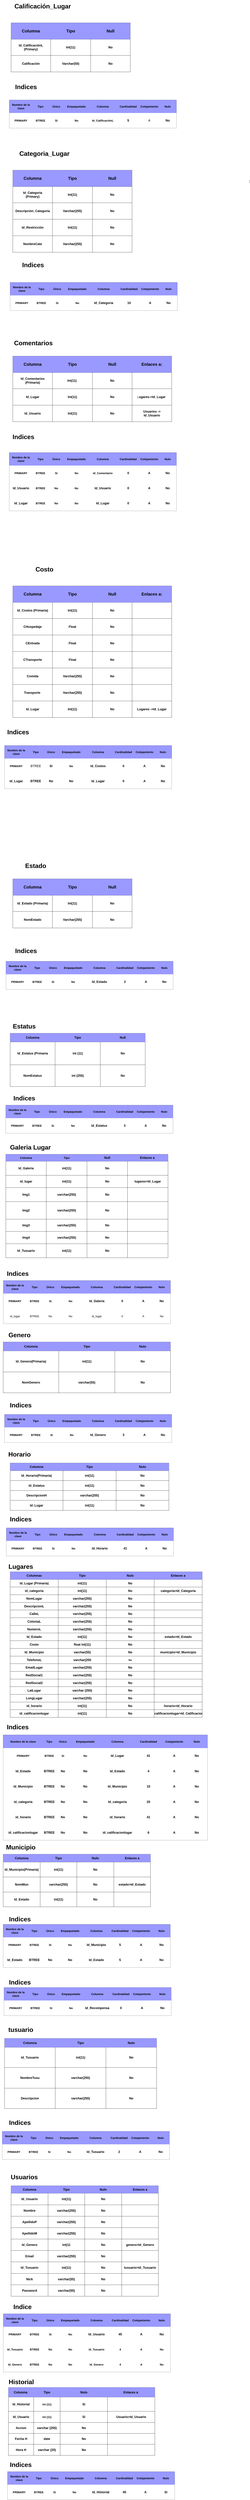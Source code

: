 <mxfile version="21.3.4" type="github">
  <diagram name="Página-1" id="KIOxbkktAymf1o0LDeyg">
    <mxGraphModel dx="1241" dy="1484" grid="1" gridSize="10" guides="1" tooltips="1" connect="1" arrows="1" fold="1" page="1" pageScale="1" pageWidth="827" pageHeight="1169" math="0" shadow="0">
      <root>
        <mxCell id="0" />
        <mxCell id="1" parent="0" />
        <mxCell id="DUjI4LsDV0qKzS7h5wf3-1" value="" style="endArrow=none;html=1;rounded=0;" parent="1" edge="1">
          <mxGeometry width="50" height="50" relative="1" as="geometry">
            <mxPoint x="2250" y="1146.538" as="sourcePoint" />
            <mxPoint x="2250" y="1163.462" as="targetPoint" />
          </mxGeometry>
        </mxCell>
        <mxCell id="DUjI4LsDV0qKzS7h5wf3-16" value="&lt;font style=&quot;font-size: 36px;&quot;&gt;Calificación_Lugar&lt;/font&gt;" style="text;strokeColor=none;fillColor=none;html=1;fontSize=24;fontStyle=1;verticalAlign=middle;align=center;" parent="1" vertex="1">
          <mxGeometry x="880" y="120" width="380" height="70" as="geometry" />
        </mxCell>
        <mxCell id="DUjI4LsDV0qKzS7h5wf3-41" value="" style="shape=table;startSize=0;container=1;collapsible=0;childLayout=tableLayout;fontSize=16;fillColor=#FF0000;strokeColor=#000000;" parent="1" vertex="1">
          <mxGeometry x="880" y="690" width="953" height="160" as="geometry" />
        </mxCell>
        <mxCell id="DUjI4LsDV0qKzS7h5wf3-42" value="" style="shape=tableRow;horizontal=0;startSize=0;swimlaneHead=0;swimlaneBody=0;strokeColor=#000000;top=0;left=0;bottom=0;right=0;collapsible=0;dropTarget=0;fillColor=#9999FF;points=[[0,0.5],[1,0.5]];portConstraint=eastwest;fontSize=16;" parent="DUjI4LsDV0qKzS7h5wf3-41" vertex="1">
          <mxGeometry width="953" height="74" as="geometry" />
        </mxCell>
        <mxCell id="DUjI4LsDV0qKzS7h5wf3-43" value="&lt;b&gt;Nombre de la clave&lt;/b&gt;" style="shape=partialRectangle;html=1;whiteSpace=wrap;connectable=0;strokeColor=#000000;overflow=hidden;fillColor=#9999FF;top=0;left=0;bottom=0;right=0;pointerEvents=1;fontSize=16;" parent="DUjI4LsDV0qKzS7h5wf3-42" vertex="1">
          <mxGeometry width="133" height="74" as="geometry">
            <mxRectangle width="133" height="74" as="alternateBounds" />
          </mxGeometry>
        </mxCell>
        <mxCell id="DUjI4LsDV0qKzS7h5wf3-44" value="&lt;b&gt;Tipo&lt;/b&gt;" style="shape=partialRectangle;html=1;whiteSpace=wrap;connectable=0;strokeColor=#000000;overflow=hidden;fillColor=#9999FF;top=0;left=0;bottom=0;right=0;pointerEvents=1;fontSize=16;" parent="DUjI4LsDV0qKzS7h5wf3-42" vertex="1">
          <mxGeometry x="133" width="90" height="74" as="geometry">
            <mxRectangle width="90" height="74" as="alternateBounds" />
          </mxGeometry>
        </mxCell>
        <mxCell id="DUjI4LsDV0qKzS7h5wf3-45" value="&lt;b&gt;Único&lt;/b&gt;" style="shape=partialRectangle;html=1;whiteSpace=wrap;connectable=0;strokeColor=#000000;overflow=hidden;fillColor=#9999FF;top=0;left=0;bottom=0;right=0;pointerEvents=1;fontSize=16;" parent="DUjI4LsDV0qKzS7h5wf3-42" vertex="1">
          <mxGeometry x="223" width="90" height="74" as="geometry">
            <mxRectangle width="90" height="74" as="alternateBounds" />
          </mxGeometry>
        </mxCell>
        <mxCell id="DUjI4LsDV0qKzS7h5wf3-54" value="&lt;b&gt;Empaquetado&lt;/b&gt;" style="shape=partialRectangle;html=1;whiteSpace=wrap;connectable=0;strokeColor=#000000;overflow=hidden;fillColor=#9999FF;top=0;left=0;bottom=0;right=0;pointerEvents=1;fontSize=16;" parent="DUjI4LsDV0qKzS7h5wf3-42" vertex="1">
          <mxGeometry x="313" width="140" height="74" as="geometry">
            <mxRectangle width="140" height="74" as="alternateBounds" />
          </mxGeometry>
        </mxCell>
        <mxCell id="DUjI4LsDV0qKzS7h5wf3-57" value="&lt;b&gt;Columna&lt;/b&gt;" style="shape=partialRectangle;html=1;whiteSpace=wrap;connectable=0;strokeColor=#000000;overflow=hidden;fillColor=#9999FF;top=0;left=0;bottom=0;right=0;pointerEvents=1;fontSize=16;" parent="DUjI4LsDV0qKzS7h5wf3-42" vertex="1">
          <mxGeometry x="453" width="160" height="74" as="geometry">
            <mxRectangle width="160" height="74" as="alternateBounds" />
          </mxGeometry>
        </mxCell>
        <mxCell id="DUjI4LsDV0qKzS7h5wf3-60" value="&lt;b&gt;Cardinalidad&lt;/b&gt;" style="shape=partialRectangle;html=1;whiteSpace=wrap;connectable=0;strokeColor=#000000;overflow=hidden;fillColor=#9999FF;top=0;left=0;bottom=0;right=0;pointerEvents=1;fontSize=16;" parent="DUjI4LsDV0qKzS7h5wf3-42" vertex="1">
          <mxGeometry x="613" width="130" height="74" as="geometry">
            <mxRectangle width="130" height="74" as="alternateBounds" />
          </mxGeometry>
        </mxCell>
        <mxCell id="DUjI4LsDV0qKzS7h5wf3-63" value="&lt;b&gt;Cotejamiento&lt;/b&gt;" style="shape=partialRectangle;html=1;whiteSpace=wrap;connectable=0;strokeColor=#000000;overflow=hidden;fillColor=#9999FF;top=0;left=0;bottom=0;right=0;pointerEvents=1;fontSize=16;" parent="DUjI4LsDV0qKzS7h5wf3-42" vertex="1">
          <mxGeometry x="743" width="110" height="74" as="geometry">
            <mxRectangle width="110" height="74" as="alternateBounds" />
          </mxGeometry>
        </mxCell>
        <mxCell id="DUjI4LsDV0qKzS7h5wf3-66" value="&lt;b&gt;Nulo&lt;/b&gt;" style="shape=partialRectangle;html=1;whiteSpace=wrap;connectable=0;strokeColor=#000000;overflow=hidden;fillColor=#9999FF;top=0;left=0;bottom=0;right=0;pointerEvents=1;fontSize=16;" parent="DUjI4LsDV0qKzS7h5wf3-42" vertex="1">
          <mxGeometry x="853" width="100" height="74" as="geometry">
            <mxRectangle width="100" height="74" as="alternateBounds" />
          </mxGeometry>
        </mxCell>
        <mxCell id="DUjI4LsDV0qKzS7h5wf3-46" value="" style="shape=tableRow;horizontal=0;startSize=0;swimlaneHead=0;swimlaneBody=0;strokeColor=#000000;top=0;left=0;bottom=0;right=0;collapsible=0;dropTarget=0;fillColor=none;points=[[0,0.5],[1,0.5]];portConstraint=eastwest;fontSize=16;" parent="DUjI4LsDV0qKzS7h5wf3-41" vertex="1">
          <mxGeometry y="74" width="953" height="86" as="geometry" />
        </mxCell>
        <mxCell id="DUjI4LsDV0qKzS7h5wf3-47" value="&lt;b&gt;PRIMARY&lt;/b&gt;" style="shape=partialRectangle;html=1;whiteSpace=wrap;connectable=0;strokeColor=#000000;overflow=hidden;fillColor=#FFFFFF;top=0;left=0;bottom=0;right=0;pointerEvents=1;fontSize=16;" parent="DUjI4LsDV0qKzS7h5wf3-46" vertex="1">
          <mxGeometry width="133" height="86" as="geometry">
            <mxRectangle width="133" height="86" as="alternateBounds" />
          </mxGeometry>
        </mxCell>
        <mxCell id="DUjI4LsDV0qKzS7h5wf3-48" value="&lt;b&gt;BTREE&lt;/b&gt;" style="shape=partialRectangle;html=1;whiteSpace=wrap;connectable=0;strokeColor=#000000;overflow=hidden;fillColor=#FFFFFF;top=0;left=0;bottom=0;right=0;pointerEvents=1;fontSize=16;" parent="DUjI4LsDV0qKzS7h5wf3-46" vertex="1">
          <mxGeometry x="133" width="90" height="86" as="geometry">
            <mxRectangle width="90" height="86" as="alternateBounds" />
          </mxGeometry>
        </mxCell>
        <mxCell id="DUjI4LsDV0qKzS7h5wf3-49" value="&lt;b&gt;Si&lt;/b&gt;" style="shape=partialRectangle;html=1;whiteSpace=wrap;connectable=0;strokeColor=#000000;overflow=hidden;fillColor=#FFFFFF;top=0;left=0;bottom=0;right=0;pointerEvents=1;fontSize=16;" parent="DUjI4LsDV0qKzS7h5wf3-46" vertex="1">
          <mxGeometry x="223" width="90" height="86" as="geometry">
            <mxRectangle width="90" height="86" as="alternateBounds" />
          </mxGeometry>
        </mxCell>
        <mxCell id="DUjI4LsDV0qKzS7h5wf3-55" value="&lt;b&gt;No&lt;/b&gt;" style="shape=partialRectangle;html=1;whiteSpace=wrap;connectable=0;strokeColor=#000000;overflow=hidden;fillColor=#FFFFFF;top=0;left=0;bottom=0;right=0;pointerEvents=1;fontSize=16;" parent="DUjI4LsDV0qKzS7h5wf3-46" vertex="1">
          <mxGeometry x="313" width="140" height="86" as="geometry">
            <mxRectangle width="140" height="86" as="alternateBounds" />
          </mxGeometry>
        </mxCell>
        <mxCell id="DUjI4LsDV0qKzS7h5wf3-58" value="&lt;b&gt;Id_CalificaciónL&lt;/b&gt;" style="shape=partialRectangle;html=1;whiteSpace=wrap;connectable=0;strokeColor=#000000;overflow=hidden;fillColor=#FFFFFF;top=0;left=0;bottom=0;right=0;pointerEvents=1;fontSize=16;" parent="DUjI4LsDV0qKzS7h5wf3-46" vertex="1">
          <mxGeometry x="453" width="160" height="86" as="geometry">
            <mxRectangle width="160" height="86" as="alternateBounds" />
          </mxGeometry>
        </mxCell>
        <mxCell id="DUjI4LsDV0qKzS7h5wf3-61" value="&lt;b&gt;&lt;font style=&quot;font-size: 18px;&quot;&gt;5&lt;/font&gt;&lt;/b&gt;" style="shape=partialRectangle;html=1;whiteSpace=wrap;connectable=0;strokeColor=#000000;overflow=hidden;fillColor=#FFFFFF;top=0;left=0;bottom=0;right=0;pointerEvents=1;fontSize=16;" parent="DUjI4LsDV0qKzS7h5wf3-46" vertex="1">
          <mxGeometry x="613" width="130" height="86" as="geometry">
            <mxRectangle width="130" height="86" as="alternateBounds" />
          </mxGeometry>
        </mxCell>
        <mxCell id="DUjI4LsDV0qKzS7h5wf3-64" value="&lt;font style=&quot;font-size: 18px;&quot;&gt;A&lt;/font&gt;" style="shape=partialRectangle;html=1;whiteSpace=wrap;connectable=0;strokeColor=#000000;overflow=hidden;fillColor=#FFFFFF;top=0;left=0;bottom=0;right=0;pointerEvents=1;fontSize=16;" parent="DUjI4LsDV0qKzS7h5wf3-46" vertex="1">
          <mxGeometry x="743" width="110" height="86" as="geometry">
            <mxRectangle width="110" height="86" as="alternateBounds" />
          </mxGeometry>
        </mxCell>
        <mxCell id="DUjI4LsDV0qKzS7h5wf3-67" value="&lt;b&gt;&lt;font style=&quot;font-size: 18px;&quot;&gt;No&lt;/font&gt;&lt;/b&gt;" style="shape=partialRectangle;html=1;whiteSpace=wrap;connectable=0;strokeColor=#000000;overflow=hidden;fillColor=#FFFFFF;top=0;left=0;bottom=0;right=0;pointerEvents=1;fontSize=16;" parent="DUjI4LsDV0qKzS7h5wf3-46" vertex="1">
          <mxGeometry x="853" width="100" height="86" as="geometry">
            <mxRectangle width="100" height="86" as="alternateBounds" />
          </mxGeometry>
        </mxCell>
        <mxCell id="DUjI4LsDV0qKzS7h5wf3-69" value="" style="shape=table;startSize=0;container=1;collapsible=0;childLayout=tableLayout;fontSize=16;" parent="1" vertex="1">
          <mxGeometry x="890" y="250" width="680" height="280" as="geometry" />
        </mxCell>
        <mxCell id="DUjI4LsDV0qKzS7h5wf3-70" value="" style="shape=tableRow;horizontal=0;startSize=0;swimlaneHead=0;swimlaneBody=0;strokeColor=inherit;top=0;left=0;bottom=0;right=0;collapsible=0;dropTarget=0;fillColor=#9999FF;points=[[0,0.5],[1,0.5]];portConstraint=eastwest;fontSize=16;" parent="DUjI4LsDV0qKzS7h5wf3-69" vertex="1">
          <mxGeometry width="680" height="94" as="geometry" />
        </mxCell>
        <mxCell id="DUjI4LsDV0qKzS7h5wf3-71" value="&lt;font style=&quot;font-size: 24px;&quot;&gt;&lt;b&gt;Columna&lt;/b&gt;&lt;/font&gt;" style="shape=partialRectangle;html=1;whiteSpace=wrap;connectable=0;strokeColor=inherit;overflow=hidden;fillColor=#9999FF;top=0;left=0;bottom=0;right=0;pointerEvents=1;fontSize=16;" parent="DUjI4LsDV0qKzS7h5wf3-70" vertex="1">
          <mxGeometry width="226" height="94" as="geometry">
            <mxRectangle width="226" height="94" as="alternateBounds" />
          </mxGeometry>
        </mxCell>
        <mxCell id="DUjI4LsDV0qKzS7h5wf3-72" value="&lt;font style=&quot;font-size: 24px;&quot;&gt;&lt;b&gt;Tipo&lt;/b&gt;&lt;/font&gt;" style="shape=partialRectangle;html=1;whiteSpace=wrap;connectable=0;strokeColor=inherit;overflow=hidden;fillColor=#9999FF;top=0;left=0;bottom=0;right=0;pointerEvents=1;fontSize=16;" parent="DUjI4LsDV0qKzS7h5wf3-70" vertex="1">
          <mxGeometry x="226" width="228" height="94" as="geometry">
            <mxRectangle width="228" height="94" as="alternateBounds" />
          </mxGeometry>
        </mxCell>
        <mxCell id="DUjI4LsDV0qKzS7h5wf3-73" value="&lt;font style=&quot;font-size: 24px;&quot;&gt;&lt;b&gt;Null&lt;/b&gt;&lt;/font&gt;" style="shape=partialRectangle;html=1;whiteSpace=wrap;connectable=0;strokeColor=inherit;overflow=hidden;fillColor=#9999FF;top=0;left=0;bottom=0;right=0;pointerEvents=1;fontSize=16;" parent="DUjI4LsDV0qKzS7h5wf3-70" vertex="1">
          <mxGeometry x="454" width="226" height="94" as="geometry">
            <mxRectangle width="226" height="94" as="alternateBounds" />
          </mxGeometry>
        </mxCell>
        <mxCell id="DUjI4LsDV0qKzS7h5wf3-74" value="" style="shape=tableRow;horizontal=0;startSize=0;swimlaneHead=0;swimlaneBody=0;strokeColor=inherit;top=0;left=0;bottom=0;right=0;collapsible=0;dropTarget=0;fillColor=none;points=[[0,0.5],[1,0.5]];portConstraint=eastwest;fontSize=16;" parent="DUjI4LsDV0qKzS7h5wf3-69" vertex="1">
          <mxGeometry y="94" width="680" height="92" as="geometry" />
        </mxCell>
        <mxCell id="DUjI4LsDV0qKzS7h5wf3-75" value="&lt;b&gt;&lt;font style=&quot;font-size: 18px;&quot;&gt;Id_CalificaciónL&lt;br&gt;(Primary)&lt;/font&gt;&lt;/b&gt;" style="shape=partialRectangle;html=1;whiteSpace=wrap;connectable=0;strokeColor=inherit;overflow=hidden;fillColor=none;top=0;left=0;bottom=0;right=0;pointerEvents=1;fontSize=16;" parent="DUjI4LsDV0qKzS7h5wf3-74" vertex="1">
          <mxGeometry width="226" height="92" as="geometry">
            <mxRectangle width="226" height="92" as="alternateBounds" />
          </mxGeometry>
        </mxCell>
        <mxCell id="DUjI4LsDV0qKzS7h5wf3-76" value="&lt;b&gt;&lt;font style=&quot;font-size: 18px;&quot;&gt;Int(11)&lt;/font&gt;&lt;/b&gt;" style="shape=partialRectangle;html=1;whiteSpace=wrap;connectable=0;strokeColor=inherit;overflow=hidden;fillColor=none;top=0;left=0;bottom=0;right=0;pointerEvents=1;fontSize=16;" parent="DUjI4LsDV0qKzS7h5wf3-74" vertex="1">
          <mxGeometry x="226" width="228" height="92" as="geometry">
            <mxRectangle width="228" height="92" as="alternateBounds" />
          </mxGeometry>
        </mxCell>
        <mxCell id="DUjI4LsDV0qKzS7h5wf3-77" value="&lt;b&gt;&lt;font style=&quot;font-size: 18px;&quot;&gt;No&lt;/font&gt;&lt;/b&gt;" style="shape=partialRectangle;html=1;whiteSpace=wrap;connectable=0;strokeColor=inherit;overflow=hidden;fillColor=none;top=0;left=0;bottom=0;right=0;pointerEvents=1;fontSize=16;" parent="DUjI4LsDV0qKzS7h5wf3-74" vertex="1">
          <mxGeometry x="454" width="226" height="92" as="geometry">
            <mxRectangle width="226" height="92" as="alternateBounds" />
          </mxGeometry>
        </mxCell>
        <mxCell id="DUjI4LsDV0qKzS7h5wf3-78" value="" style="shape=tableRow;horizontal=0;startSize=0;swimlaneHead=0;swimlaneBody=0;strokeColor=inherit;top=0;left=0;bottom=0;right=0;collapsible=0;dropTarget=0;fillColor=none;points=[[0,0.5],[1,0.5]];portConstraint=eastwest;fontSize=16;" parent="DUjI4LsDV0qKzS7h5wf3-69" vertex="1">
          <mxGeometry y="186" width="680" height="94" as="geometry" />
        </mxCell>
        <mxCell id="DUjI4LsDV0qKzS7h5wf3-79" value="&lt;b&gt;&lt;font style=&quot;font-size: 18px;&quot;&gt;Calificación&lt;/font&gt;&lt;/b&gt;" style="shape=partialRectangle;html=1;whiteSpace=wrap;connectable=0;strokeColor=inherit;overflow=hidden;fillColor=none;top=0;left=0;bottom=0;right=0;pointerEvents=1;fontSize=16;" parent="DUjI4LsDV0qKzS7h5wf3-78" vertex="1">
          <mxGeometry width="226" height="94" as="geometry">
            <mxRectangle width="226" height="94" as="alternateBounds" />
          </mxGeometry>
        </mxCell>
        <mxCell id="DUjI4LsDV0qKzS7h5wf3-80" value="&lt;b&gt;&lt;font style=&quot;font-size: 18px;&quot;&gt;Varchar(50)&lt;/font&gt;&lt;/b&gt;" style="shape=partialRectangle;html=1;whiteSpace=wrap;connectable=0;strokeColor=inherit;overflow=hidden;fillColor=none;top=0;left=0;bottom=0;right=0;pointerEvents=1;fontSize=16;" parent="DUjI4LsDV0qKzS7h5wf3-78" vertex="1">
          <mxGeometry x="226" width="228" height="94" as="geometry">
            <mxRectangle width="228" height="94" as="alternateBounds" />
          </mxGeometry>
        </mxCell>
        <mxCell id="DUjI4LsDV0qKzS7h5wf3-81" value="&lt;b&gt;&lt;font style=&quot;font-size: 18px;&quot;&gt;No&lt;/font&gt;&lt;/b&gt;" style="shape=partialRectangle;html=1;whiteSpace=wrap;connectable=0;strokeColor=inherit;overflow=hidden;fillColor=none;top=0;left=0;bottom=0;right=0;pointerEvents=1;fontSize=16;" parent="DUjI4LsDV0qKzS7h5wf3-78" vertex="1">
          <mxGeometry x="454" width="226" height="94" as="geometry">
            <mxRectangle width="226" height="94" as="alternateBounds" />
          </mxGeometry>
        </mxCell>
        <mxCell id="DUjI4LsDV0qKzS7h5wf3-82" value="&lt;font style=&quot;font-size: 36px;&quot;&gt;Categoria_Lugar&lt;/font&gt;" style="text;strokeColor=none;fillColor=none;html=1;fontSize=24;fontStyle=1;verticalAlign=middle;align=center;" parent="1" vertex="1">
          <mxGeometry x="890" y="960" width="380" height="70" as="geometry" />
        </mxCell>
        <mxCell id="DUjI4LsDV0qKzS7h5wf3-83" value="" style="shape=table;startSize=0;container=1;collapsible=0;childLayout=tableLayout;fontSize=16;fillColor=#FF0000;strokeColor=#000000;" parent="1" vertex="1">
          <mxGeometry x="885" y="1730" width="953" height="160" as="geometry" />
        </mxCell>
        <mxCell id="DUjI4LsDV0qKzS7h5wf3-84" value="" style="shape=tableRow;horizontal=0;startSize=0;swimlaneHead=0;swimlaneBody=0;strokeColor=#000000;top=0;left=0;bottom=0;right=0;collapsible=0;dropTarget=0;fillColor=#9999FF;points=[[0,0.5],[1,0.5]];portConstraint=eastwest;fontSize=16;" parent="DUjI4LsDV0qKzS7h5wf3-83" vertex="1">
          <mxGeometry width="953" height="74" as="geometry" />
        </mxCell>
        <mxCell id="DUjI4LsDV0qKzS7h5wf3-85" value="&lt;b&gt;Nombre de la clave&lt;/b&gt;" style="shape=partialRectangle;html=1;whiteSpace=wrap;connectable=0;strokeColor=#000000;overflow=hidden;fillColor=#9999FF;top=0;left=0;bottom=0;right=0;pointerEvents=1;fontSize=16;" parent="DUjI4LsDV0qKzS7h5wf3-84" vertex="1">
          <mxGeometry width="133" height="74" as="geometry">
            <mxRectangle width="133" height="74" as="alternateBounds" />
          </mxGeometry>
        </mxCell>
        <mxCell id="DUjI4LsDV0qKzS7h5wf3-86" value="&lt;b&gt;Tipo&lt;/b&gt;" style="shape=partialRectangle;html=1;whiteSpace=wrap;connectable=0;strokeColor=#000000;overflow=hidden;fillColor=#9999FF;top=0;left=0;bottom=0;right=0;pointerEvents=1;fontSize=16;" parent="DUjI4LsDV0qKzS7h5wf3-84" vertex="1">
          <mxGeometry x="133" width="90" height="74" as="geometry">
            <mxRectangle width="90" height="74" as="alternateBounds" />
          </mxGeometry>
        </mxCell>
        <mxCell id="DUjI4LsDV0qKzS7h5wf3-87" value="&lt;b&gt;Único&lt;/b&gt;" style="shape=partialRectangle;html=1;whiteSpace=wrap;connectable=0;strokeColor=#000000;overflow=hidden;fillColor=#9999FF;top=0;left=0;bottom=0;right=0;pointerEvents=1;fontSize=16;" parent="DUjI4LsDV0qKzS7h5wf3-84" vertex="1">
          <mxGeometry x="223" width="90" height="74" as="geometry">
            <mxRectangle width="90" height="74" as="alternateBounds" />
          </mxGeometry>
        </mxCell>
        <mxCell id="DUjI4LsDV0qKzS7h5wf3-88" value="&lt;b&gt;Empaquetado&lt;/b&gt;" style="shape=partialRectangle;html=1;whiteSpace=wrap;connectable=0;strokeColor=#000000;overflow=hidden;fillColor=#9999FF;top=0;left=0;bottom=0;right=0;pointerEvents=1;fontSize=16;" parent="DUjI4LsDV0qKzS7h5wf3-84" vertex="1">
          <mxGeometry x="313" width="140" height="74" as="geometry">
            <mxRectangle width="140" height="74" as="alternateBounds" />
          </mxGeometry>
        </mxCell>
        <mxCell id="DUjI4LsDV0qKzS7h5wf3-89" value="&lt;b&gt;Columna&lt;/b&gt;" style="shape=partialRectangle;html=1;whiteSpace=wrap;connectable=0;strokeColor=#000000;overflow=hidden;fillColor=#9999FF;top=0;left=0;bottom=0;right=0;pointerEvents=1;fontSize=16;" parent="DUjI4LsDV0qKzS7h5wf3-84" vertex="1">
          <mxGeometry x="453" width="160" height="74" as="geometry">
            <mxRectangle width="160" height="74" as="alternateBounds" />
          </mxGeometry>
        </mxCell>
        <mxCell id="DUjI4LsDV0qKzS7h5wf3-90" value="&lt;b&gt;Cardinalidad&lt;/b&gt;" style="shape=partialRectangle;html=1;whiteSpace=wrap;connectable=0;strokeColor=#000000;overflow=hidden;fillColor=#9999FF;top=0;left=0;bottom=0;right=0;pointerEvents=1;fontSize=16;" parent="DUjI4LsDV0qKzS7h5wf3-84" vertex="1">
          <mxGeometry x="613" width="130" height="74" as="geometry">
            <mxRectangle width="130" height="74" as="alternateBounds" />
          </mxGeometry>
        </mxCell>
        <mxCell id="DUjI4LsDV0qKzS7h5wf3-91" value="&lt;b&gt;Cotejamiento&lt;/b&gt;" style="shape=partialRectangle;html=1;whiteSpace=wrap;connectable=0;strokeColor=#000000;overflow=hidden;fillColor=#9999FF;top=0;left=0;bottom=0;right=0;pointerEvents=1;fontSize=16;" parent="DUjI4LsDV0qKzS7h5wf3-84" vertex="1">
          <mxGeometry x="743" width="110" height="74" as="geometry">
            <mxRectangle width="110" height="74" as="alternateBounds" />
          </mxGeometry>
        </mxCell>
        <mxCell id="DUjI4LsDV0qKzS7h5wf3-92" value="&lt;b&gt;Nulo&lt;/b&gt;" style="shape=partialRectangle;html=1;whiteSpace=wrap;connectable=0;strokeColor=#000000;overflow=hidden;fillColor=#9999FF;top=0;left=0;bottom=0;right=0;pointerEvents=1;fontSize=16;" parent="DUjI4LsDV0qKzS7h5wf3-84" vertex="1">
          <mxGeometry x="853" width="100" height="74" as="geometry">
            <mxRectangle width="100" height="74" as="alternateBounds" />
          </mxGeometry>
        </mxCell>
        <mxCell id="DUjI4LsDV0qKzS7h5wf3-93" value="" style="shape=tableRow;horizontal=0;startSize=0;swimlaneHead=0;swimlaneBody=0;strokeColor=#000000;top=0;left=0;bottom=0;right=0;collapsible=0;dropTarget=0;fillColor=none;points=[[0,0.5],[1,0.5]];portConstraint=eastwest;fontSize=16;" parent="DUjI4LsDV0qKzS7h5wf3-83" vertex="1">
          <mxGeometry y="74" width="953" height="86" as="geometry" />
        </mxCell>
        <mxCell id="DUjI4LsDV0qKzS7h5wf3-94" value="&lt;b&gt;PRIMARY&lt;/b&gt;" style="shape=partialRectangle;html=1;whiteSpace=wrap;connectable=0;strokeColor=#000000;overflow=hidden;fillColor=#FFFFFF;top=0;left=0;bottom=0;right=0;pointerEvents=1;fontSize=16;" parent="DUjI4LsDV0qKzS7h5wf3-93" vertex="1">
          <mxGeometry width="133" height="86" as="geometry">
            <mxRectangle width="133" height="86" as="alternateBounds" />
          </mxGeometry>
        </mxCell>
        <mxCell id="DUjI4LsDV0qKzS7h5wf3-95" value="&lt;b&gt;BTREE&lt;/b&gt;" style="shape=partialRectangle;html=1;whiteSpace=wrap;connectable=0;strokeColor=#000000;overflow=hidden;fillColor=#FFFFFF;top=0;left=0;bottom=0;right=0;pointerEvents=1;fontSize=16;" parent="DUjI4LsDV0qKzS7h5wf3-93" vertex="1">
          <mxGeometry x="133" width="90" height="86" as="geometry">
            <mxRectangle width="90" height="86" as="alternateBounds" />
          </mxGeometry>
        </mxCell>
        <mxCell id="DUjI4LsDV0qKzS7h5wf3-96" value="&lt;b&gt;Si&lt;/b&gt;" style="shape=partialRectangle;html=1;whiteSpace=wrap;connectable=0;strokeColor=#000000;overflow=hidden;fillColor=#FFFFFF;top=0;left=0;bottom=0;right=0;pointerEvents=1;fontSize=16;" parent="DUjI4LsDV0qKzS7h5wf3-93" vertex="1">
          <mxGeometry x="223" width="90" height="86" as="geometry">
            <mxRectangle width="90" height="86" as="alternateBounds" />
          </mxGeometry>
        </mxCell>
        <mxCell id="DUjI4LsDV0qKzS7h5wf3-97" value="&lt;b&gt;No&lt;/b&gt;" style="shape=partialRectangle;html=1;whiteSpace=wrap;connectable=0;strokeColor=#000000;overflow=hidden;fillColor=#FFFFFF;top=0;left=0;bottom=0;right=0;pointerEvents=1;fontSize=16;" parent="DUjI4LsDV0qKzS7h5wf3-93" vertex="1">
          <mxGeometry x="313" width="140" height="86" as="geometry">
            <mxRectangle width="140" height="86" as="alternateBounds" />
          </mxGeometry>
        </mxCell>
        <mxCell id="DUjI4LsDV0qKzS7h5wf3-98" value="&lt;font style=&quot;font-size: 18px;&quot;&gt;&lt;b&gt;Id_Categoria&lt;/b&gt;&lt;/font&gt;" style="shape=partialRectangle;html=1;whiteSpace=wrap;connectable=0;strokeColor=#000000;overflow=hidden;fillColor=#FFFFFF;top=0;left=0;bottom=0;right=0;pointerEvents=1;fontSize=16;" parent="DUjI4LsDV0qKzS7h5wf3-93" vertex="1">
          <mxGeometry x="453" width="160" height="86" as="geometry">
            <mxRectangle width="160" height="86" as="alternateBounds" />
          </mxGeometry>
        </mxCell>
        <mxCell id="DUjI4LsDV0qKzS7h5wf3-99" value="&lt;b&gt;&lt;font style=&quot;font-size: 18px;&quot;&gt;10&lt;/font&gt;&lt;/b&gt;" style="shape=partialRectangle;html=1;whiteSpace=wrap;connectable=0;strokeColor=#000000;overflow=hidden;fillColor=#FFFFFF;top=0;left=0;bottom=0;right=0;pointerEvents=1;fontSize=16;" parent="DUjI4LsDV0qKzS7h5wf3-93" vertex="1">
          <mxGeometry x="613" width="130" height="86" as="geometry">
            <mxRectangle width="130" height="86" as="alternateBounds" />
          </mxGeometry>
        </mxCell>
        <mxCell id="DUjI4LsDV0qKzS7h5wf3-100" value="&lt;font style=&quot;font-size: 18px;&quot;&gt;&lt;b&gt;A&lt;/b&gt;&lt;/font&gt;" style="shape=partialRectangle;html=1;whiteSpace=wrap;connectable=0;strokeColor=#000000;overflow=hidden;fillColor=#FFFFFF;top=0;left=0;bottom=0;right=0;pointerEvents=1;fontSize=16;" parent="DUjI4LsDV0qKzS7h5wf3-93" vertex="1">
          <mxGeometry x="743" width="110" height="86" as="geometry">
            <mxRectangle width="110" height="86" as="alternateBounds" />
          </mxGeometry>
        </mxCell>
        <mxCell id="DUjI4LsDV0qKzS7h5wf3-101" value="&lt;b&gt;&lt;font style=&quot;font-size: 18px;&quot;&gt;No&lt;/font&gt;&lt;/b&gt;" style="shape=partialRectangle;html=1;whiteSpace=wrap;connectable=0;strokeColor=#000000;overflow=hidden;fillColor=#FFFFFF;top=0;left=0;bottom=0;right=0;pointerEvents=1;fontSize=16;" parent="DUjI4LsDV0qKzS7h5wf3-93" vertex="1">
          <mxGeometry x="853" width="100" height="86" as="geometry">
            <mxRectangle width="100" height="86" as="alternateBounds" />
          </mxGeometry>
        </mxCell>
        <mxCell id="DUjI4LsDV0qKzS7h5wf3-102" value="" style="shape=table;startSize=0;container=1;collapsible=0;childLayout=tableLayout;fontSize=16;" parent="1" vertex="1">
          <mxGeometry x="900" y="1090" width="680" height="468" as="geometry" />
        </mxCell>
        <mxCell id="DUjI4LsDV0qKzS7h5wf3-103" value="" style="shape=tableRow;horizontal=0;startSize=0;swimlaneHead=0;swimlaneBody=0;strokeColor=inherit;top=0;left=0;bottom=0;right=0;collapsible=0;dropTarget=0;fillColor=#9999FF;points=[[0,0.5],[1,0.5]];portConstraint=eastwest;fontSize=16;" parent="DUjI4LsDV0qKzS7h5wf3-102" vertex="1">
          <mxGeometry width="680" height="94" as="geometry" />
        </mxCell>
        <mxCell id="DUjI4LsDV0qKzS7h5wf3-104" value="&lt;font style=&quot;font-size: 24px;&quot;&gt;&lt;b&gt;Columna&lt;/b&gt;&lt;/font&gt;" style="shape=partialRectangle;html=1;whiteSpace=wrap;connectable=0;strokeColor=inherit;overflow=hidden;fillColor=#9999FF;top=0;left=0;bottom=0;right=0;pointerEvents=1;fontSize=16;" parent="DUjI4LsDV0qKzS7h5wf3-103" vertex="1">
          <mxGeometry width="226" height="94" as="geometry">
            <mxRectangle width="226" height="94" as="alternateBounds" />
          </mxGeometry>
        </mxCell>
        <mxCell id="DUjI4LsDV0qKzS7h5wf3-105" value="&lt;font style=&quot;font-size: 24px;&quot;&gt;&lt;b&gt;Tipo&lt;/b&gt;&lt;/font&gt;" style="shape=partialRectangle;html=1;whiteSpace=wrap;connectable=0;strokeColor=inherit;overflow=hidden;fillColor=#9999FF;top=0;left=0;bottom=0;right=0;pointerEvents=1;fontSize=16;" parent="DUjI4LsDV0qKzS7h5wf3-103" vertex="1">
          <mxGeometry x="226" width="228" height="94" as="geometry">
            <mxRectangle width="228" height="94" as="alternateBounds" />
          </mxGeometry>
        </mxCell>
        <mxCell id="DUjI4LsDV0qKzS7h5wf3-106" value="&lt;font style=&quot;font-size: 24px;&quot;&gt;&lt;b&gt;Null&lt;/b&gt;&lt;/font&gt;" style="shape=partialRectangle;html=1;whiteSpace=wrap;connectable=0;strokeColor=inherit;overflow=hidden;fillColor=#9999FF;top=0;left=0;bottom=0;right=0;pointerEvents=1;fontSize=16;" parent="DUjI4LsDV0qKzS7h5wf3-103" vertex="1">
          <mxGeometry x="454" width="226" height="94" as="geometry">
            <mxRectangle width="226" height="94" as="alternateBounds" />
          </mxGeometry>
        </mxCell>
        <mxCell id="DUjI4LsDV0qKzS7h5wf3-107" value="" style="shape=tableRow;horizontal=0;startSize=0;swimlaneHead=0;swimlaneBody=0;strokeColor=inherit;top=0;left=0;bottom=0;right=0;collapsible=0;dropTarget=0;fillColor=none;points=[[0,0.5],[1,0.5]];portConstraint=eastwest;fontSize=16;" parent="DUjI4LsDV0qKzS7h5wf3-102" vertex="1">
          <mxGeometry y="94" width="680" height="92" as="geometry" />
        </mxCell>
        <mxCell id="DUjI4LsDV0qKzS7h5wf3-108" value="&lt;font style=&quot;font-size: 18px;&quot;&gt;&lt;b&gt;Id_Categoria&lt;br&gt;(Primary)&lt;/b&gt;&lt;/font&gt;" style="shape=partialRectangle;html=1;whiteSpace=wrap;connectable=0;strokeColor=inherit;overflow=hidden;fillColor=none;top=0;left=0;bottom=0;right=0;pointerEvents=1;fontSize=16;" parent="DUjI4LsDV0qKzS7h5wf3-107" vertex="1">
          <mxGeometry width="226" height="92" as="geometry">
            <mxRectangle width="226" height="92" as="alternateBounds" />
          </mxGeometry>
        </mxCell>
        <mxCell id="DUjI4LsDV0qKzS7h5wf3-109" value="&lt;b&gt;&lt;font style=&quot;font-size: 18px;&quot;&gt;Int(11)&lt;/font&gt;&lt;/b&gt;" style="shape=partialRectangle;html=1;whiteSpace=wrap;connectable=0;strokeColor=inherit;overflow=hidden;fillColor=none;top=0;left=0;bottom=0;right=0;pointerEvents=1;fontSize=16;" parent="DUjI4LsDV0qKzS7h5wf3-107" vertex="1">
          <mxGeometry x="226" width="228" height="92" as="geometry">
            <mxRectangle width="228" height="92" as="alternateBounds" />
          </mxGeometry>
        </mxCell>
        <mxCell id="DUjI4LsDV0qKzS7h5wf3-110" value="&lt;b&gt;&lt;font style=&quot;font-size: 18px;&quot;&gt;No&lt;/font&gt;&lt;/b&gt;" style="shape=partialRectangle;html=1;whiteSpace=wrap;connectable=0;strokeColor=inherit;overflow=hidden;fillColor=none;top=0;left=0;bottom=0;right=0;pointerEvents=1;fontSize=16;" parent="DUjI4LsDV0qKzS7h5wf3-107" vertex="1">
          <mxGeometry x="454" width="226" height="92" as="geometry">
            <mxRectangle width="226" height="92" as="alternateBounds" />
          </mxGeometry>
        </mxCell>
        <mxCell id="DUjI4LsDV0qKzS7h5wf3-111" value="" style="shape=tableRow;horizontal=0;startSize=0;swimlaneHead=0;swimlaneBody=0;strokeColor=inherit;top=0;left=0;bottom=0;right=0;collapsible=0;dropTarget=0;fillColor=none;points=[[0,0.5],[1,0.5]];portConstraint=eastwest;fontSize=16;" parent="DUjI4LsDV0qKzS7h5wf3-102" vertex="1">
          <mxGeometry y="186" width="680" height="94" as="geometry" />
        </mxCell>
        <mxCell id="DUjI4LsDV0qKzS7h5wf3-112" value="&lt;b&gt;&lt;font style=&quot;font-size: 18px;&quot;&gt;Descripción_Categoria&lt;/font&gt;&lt;/b&gt;" style="shape=partialRectangle;html=1;whiteSpace=wrap;connectable=0;strokeColor=inherit;overflow=hidden;fillColor=none;top=0;left=0;bottom=0;right=0;pointerEvents=1;fontSize=16;" parent="DUjI4LsDV0qKzS7h5wf3-111" vertex="1">
          <mxGeometry width="226" height="94" as="geometry">
            <mxRectangle width="226" height="94" as="alternateBounds" />
          </mxGeometry>
        </mxCell>
        <mxCell id="DUjI4LsDV0qKzS7h5wf3-113" value="&lt;span style=&quot;font-size: 18px;&quot;&gt;&lt;b&gt;Varchar(255)&lt;/b&gt;&lt;/span&gt;" style="shape=partialRectangle;html=1;whiteSpace=wrap;connectable=0;strokeColor=inherit;overflow=hidden;fillColor=none;top=0;left=0;bottom=0;right=0;pointerEvents=1;fontSize=16;" parent="DUjI4LsDV0qKzS7h5wf3-111" vertex="1">
          <mxGeometry x="226" width="228" height="94" as="geometry">
            <mxRectangle width="228" height="94" as="alternateBounds" />
          </mxGeometry>
        </mxCell>
        <mxCell id="DUjI4LsDV0qKzS7h5wf3-114" value="&lt;b&gt;&lt;font style=&quot;font-size: 18px;&quot;&gt;No&lt;/font&gt;&lt;/b&gt;" style="shape=partialRectangle;html=1;whiteSpace=wrap;connectable=0;strokeColor=inherit;overflow=hidden;fillColor=none;top=0;left=0;bottom=0;right=0;pointerEvents=1;fontSize=16;" parent="DUjI4LsDV0qKzS7h5wf3-111" vertex="1">
          <mxGeometry x="454" width="226" height="94" as="geometry">
            <mxRectangle width="226" height="94" as="alternateBounds" />
          </mxGeometry>
        </mxCell>
        <mxCell id="DUjI4LsDV0qKzS7h5wf3-115" style="shape=tableRow;horizontal=0;startSize=0;swimlaneHead=0;swimlaneBody=0;strokeColor=inherit;top=0;left=0;bottom=0;right=0;collapsible=0;dropTarget=0;fillColor=none;points=[[0,0.5],[1,0.5]];portConstraint=eastwest;fontSize=16;" parent="DUjI4LsDV0qKzS7h5wf3-102" vertex="1">
          <mxGeometry y="280" width="680" height="94" as="geometry" />
        </mxCell>
        <mxCell id="DUjI4LsDV0qKzS7h5wf3-116" value="&lt;font style=&quot;font-size: 18px;&quot;&gt;&lt;b&gt;Id_Restricción&lt;/b&gt;&lt;/font&gt;" style="shape=partialRectangle;html=1;whiteSpace=wrap;connectable=0;strokeColor=inherit;overflow=hidden;fillColor=none;top=0;left=0;bottom=0;right=0;pointerEvents=1;fontSize=16;" parent="DUjI4LsDV0qKzS7h5wf3-115" vertex="1">
          <mxGeometry width="226" height="94" as="geometry">
            <mxRectangle width="226" height="94" as="alternateBounds" />
          </mxGeometry>
        </mxCell>
        <mxCell id="DUjI4LsDV0qKzS7h5wf3-117" value="&lt;b&gt;&lt;font style=&quot;font-size: 18px;&quot;&gt;Int(11)&lt;/font&gt;&lt;/b&gt;" style="shape=partialRectangle;html=1;whiteSpace=wrap;connectable=0;strokeColor=inherit;overflow=hidden;fillColor=none;top=0;left=0;bottom=0;right=0;pointerEvents=1;fontSize=16;" parent="DUjI4LsDV0qKzS7h5wf3-115" vertex="1">
          <mxGeometry x="226" width="228" height="94" as="geometry">
            <mxRectangle width="228" height="94" as="alternateBounds" />
          </mxGeometry>
        </mxCell>
        <mxCell id="DUjI4LsDV0qKzS7h5wf3-118" value="&lt;b&gt;&lt;font style=&quot;font-size: 18px;&quot;&gt;No&lt;/font&gt;&lt;/b&gt;" style="shape=partialRectangle;html=1;whiteSpace=wrap;connectable=0;strokeColor=inherit;overflow=hidden;fillColor=none;top=0;left=0;bottom=0;right=0;pointerEvents=1;fontSize=16;" parent="DUjI4LsDV0qKzS7h5wf3-115" vertex="1">
          <mxGeometry x="454" width="226" height="94" as="geometry">
            <mxRectangle width="226" height="94" as="alternateBounds" />
          </mxGeometry>
        </mxCell>
        <mxCell id="DUjI4LsDV0qKzS7h5wf3-119" style="shape=tableRow;horizontal=0;startSize=0;swimlaneHead=0;swimlaneBody=0;strokeColor=inherit;top=0;left=0;bottom=0;right=0;collapsible=0;dropTarget=0;fillColor=none;points=[[0,0.5],[1,0.5]];portConstraint=eastwest;fontSize=16;" parent="DUjI4LsDV0qKzS7h5wf3-102" vertex="1">
          <mxGeometry y="374" width="680" height="94" as="geometry" />
        </mxCell>
        <mxCell id="DUjI4LsDV0qKzS7h5wf3-120" value="&lt;font style=&quot;font-size: 18px;&quot;&gt;&lt;b&gt;NombreCate&lt;/b&gt;&lt;/font&gt;" style="shape=partialRectangle;html=1;whiteSpace=wrap;connectable=0;strokeColor=inherit;overflow=hidden;fillColor=none;top=0;left=0;bottom=0;right=0;pointerEvents=1;fontSize=16;" parent="DUjI4LsDV0qKzS7h5wf3-119" vertex="1">
          <mxGeometry width="226" height="94" as="geometry">
            <mxRectangle width="226" height="94" as="alternateBounds" />
          </mxGeometry>
        </mxCell>
        <mxCell id="DUjI4LsDV0qKzS7h5wf3-121" value="&lt;font style=&quot;font-size: 18px;&quot;&gt;&lt;b&gt;Varchar(255)&lt;/b&gt;&lt;/font&gt;" style="shape=partialRectangle;html=1;whiteSpace=wrap;connectable=0;strokeColor=inherit;overflow=hidden;fillColor=none;top=0;left=0;bottom=0;right=0;pointerEvents=1;fontSize=16;" parent="DUjI4LsDV0qKzS7h5wf3-119" vertex="1">
          <mxGeometry x="226" width="228" height="94" as="geometry">
            <mxRectangle width="228" height="94" as="alternateBounds" />
          </mxGeometry>
        </mxCell>
        <mxCell id="DUjI4LsDV0qKzS7h5wf3-122" value="&lt;b&gt;&lt;font style=&quot;font-size: 18px;&quot;&gt;No&lt;/font&gt;&lt;/b&gt;" style="shape=partialRectangle;html=1;whiteSpace=wrap;connectable=0;strokeColor=inherit;overflow=hidden;fillColor=none;top=0;left=0;bottom=0;right=0;pointerEvents=1;fontSize=16;" parent="DUjI4LsDV0qKzS7h5wf3-119" vertex="1">
          <mxGeometry x="454" width="226" height="94" as="geometry">
            <mxRectangle width="226" height="94" as="alternateBounds" />
          </mxGeometry>
        </mxCell>
        <mxCell id="DUjI4LsDV0qKzS7h5wf3-123" value="&lt;font style=&quot;font-size: 36px;&quot;&gt;Comentarios&lt;/font&gt;" style="text;strokeColor=none;fillColor=none;html=1;fontSize=24;fontStyle=1;verticalAlign=middle;align=center;" parent="1" vertex="1">
          <mxGeometry x="827" y="2040" width="380" height="70" as="geometry" />
        </mxCell>
        <mxCell id="DUjI4LsDV0qKzS7h5wf3-124" value="" style="shape=table;startSize=0;container=1;collapsible=0;childLayout=tableLayout;fontSize=16;fillColor=#FF0000;strokeColor=#000000;" parent="1" vertex="1">
          <mxGeometry x="880" y="2700" width="953" height="332" as="geometry" />
        </mxCell>
        <mxCell id="DUjI4LsDV0qKzS7h5wf3-125" value="" style="shape=tableRow;horizontal=0;startSize=0;swimlaneHead=0;swimlaneBody=0;strokeColor=#000000;top=0;left=0;bottom=0;right=0;collapsible=0;dropTarget=0;fillColor=#9999FF;points=[[0,0.5],[1,0.5]];portConstraint=eastwest;fontSize=16;" parent="DUjI4LsDV0qKzS7h5wf3-124" vertex="1">
          <mxGeometry width="953" height="74" as="geometry" />
        </mxCell>
        <mxCell id="DUjI4LsDV0qKzS7h5wf3-126" value="&lt;b&gt;Nombre de la clave&lt;/b&gt;" style="shape=partialRectangle;html=1;whiteSpace=wrap;connectable=0;strokeColor=#000000;overflow=hidden;fillColor=#9999FF;top=0;left=0;bottom=0;right=0;pointerEvents=1;fontSize=16;" parent="DUjI4LsDV0qKzS7h5wf3-125" vertex="1">
          <mxGeometry width="133" height="74" as="geometry">
            <mxRectangle width="133" height="74" as="alternateBounds" />
          </mxGeometry>
        </mxCell>
        <mxCell id="DUjI4LsDV0qKzS7h5wf3-127" value="&lt;b&gt;Tipo&lt;/b&gt;" style="shape=partialRectangle;html=1;whiteSpace=wrap;connectable=0;strokeColor=#000000;overflow=hidden;fillColor=#9999FF;top=0;left=0;bottom=0;right=0;pointerEvents=1;fontSize=16;" parent="DUjI4LsDV0qKzS7h5wf3-125" vertex="1">
          <mxGeometry x="133" width="90" height="74" as="geometry">
            <mxRectangle width="90" height="74" as="alternateBounds" />
          </mxGeometry>
        </mxCell>
        <mxCell id="DUjI4LsDV0qKzS7h5wf3-128" value="&lt;b&gt;Único&lt;/b&gt;" style="shape=partialRectangle;html=1;whiteSpace=wrap;connectable=0;strokeColor=#000000;overflow=hidden;fillColor=#9999FF;top=0;left=0;bottom=0;right=0;pointerEvents=1;fontSize=16;" parent="DUjI4LsDV0qKzS7h5wf3-125" vertex="1">
          <mxGeometry x="223" width="90" height="74" as="geometry">
            <mxRectangle width="90" height="74" as="alternateBounds" />
          </mxGeometry>
        </mxCell>
        <mxCell id="DUjI4LsDV0qKzS7h5wf3-129" value="&lt;b&gt;Empaquetado&lt;/b&gt;" style="shape=partialRectangle;html=1;whiteSpace=wrap;connectable=0;strokeColor=#000000;overflow=hidden;fillColor=#9999FF;top=0;left=0;bottom=0;right=0;pointerEvents=1;fontSize=16;" parent="DUjI4LsDV0qKzS7h5wf3-125" vertex="1">
          <mxGeometry x="313" width="140" height="74" as="geometry">
            <mxRectangle width="140" height="74" as="alternateBounds" />
          </mxGeometry>
        </mxCell>
        <mxCell id="DUjI4LsDV0qKzS7h5wf3-130" value="&lt;b&gt;Columna&lt;/b&gt;" style="shape=partialRectangle;html=1;whiteSpace=wrap;connectable=0;strokeColor=#000000;overflow=hidden;fillColor=#9999FF;top=0;left=0;bottom=0;right=0;pointerEvents=1;fontSize=16;" parent="DUjI4LsDV0qKzS7h5wf3-125" vertex="1">
          <mxGeometry x="453" width="160" height="74" as="geometry">
            <mxRectangle width="160" height="74" as="alternateBounds" />
          </mxGeometry>
        </mxCell>
        <mxCell id="DUjI4LsDV0qKzS7h5wf3-131" value="&lt;b&gt;Cardinalidad&lt;/b&gt;" style="shape=partialRectangle;html=1;whiteSpace=wrap;connectable=0;strokeColor=#000000;overflow=hidden;fillColor=#9999FF;top=0;left=0;bottom=0;right=0;pointerEvents=1;fontSize=16;" parent="DUjI4LsDV0qKzS7h5wf3-125" vertex="1">
          <mxGeometry x="613" width="130" height="74" as="geometry">
            <mxRectangle width="130" height="74" as="alternateBounds" />
          </mxGeometry>
        </mxCell>
        <mxCell id="DUjI4LsDV0qKzS7h5wf3-132" value="&lt;b&gt;Cotejamiento&lt;/b&gt;" style="shape=partialRectangle;html=1;whiteSpace=wrap;connectable=0;strokeColor=#000000;overflow=hidden;fillColor=#9999FF;top=0;left=0;bottom=0;right=0;pointerEvents=1;fontSize=16;" parent="DUjI4LsDV0qKzS7h5wf3-125" vertex="1">
          <mxGeometry x="743" width="110" height="74" as="geometry">
            <mxRectangle width="110" height="74" as="alternateBounds" />
          </mxGeometry>
        </mxCell>
        <mxCell id="DUjI4LsDV0qKzS7h5wf3-133" value="&lt;b&gt;Nulo&lt;/b&gt;" style="shape=partialRectangle;html=1;whiteSpace=wrap;connectable=0;strokeColor=#000000;overflow=hidden;fillColor=#9999FF;top=0;left=0;bottom=0;right=0;pointerEvents=1;fontSize=16;" parent="DUjI4LsDV0qKzS7h5wf3-125" vertex="1">
          <mxGeometry x="853" width="100" height="74" as="geometry">
            <mxRectangle width="100" height="74" as="alternateBounds" />
          </mxGeometry>
        </mxCell>
        <mxCell id="DUjI4LsDV0qKzS7h5wf3-134" value="" style="shape=tableRow;horizontal=0;startSize=0;swimlaneHead=0;swimlaneBody=0;strokeColor=#000000;top=0;left=0;bottom=0;right=0;collapsible=0;dropTarget=0;fillColor=none;points=[[0,0.5],[1,0.5]];portConstraint=eastwest;fontSize=16;" parent="DUjI4LsDV0qKzS7h5wf3-124" vertex="1">
          <mxGeometry y="74" width="953" height="86" as="geometry" />
        </mxCell>
        <mxCell id="DUjI4LsDV0qKzS7h5wf3-135" value="&lt;b&gt;PRIMARY&lt;/b&gt;" style="shape=partialRectangle;html=1;whiteSpace=wrap;connectable=0;strokeColor=#000000;overflow=hidden;fillColor=#FFFFFF;top=0;left=0;bottom=0;right=0;pointerEvents=1;fontSize=16;" parent="DUjI4LsDV0qKzS7h5wf3-134" vertex="1">
          <mxGeometry width="133" height="86" as="geometry">
            <mxRectangle width="133" height="86" as="alternateBounds" />
          </mxGeometry>
        </mxCell>
        <mxCell id="DUjI4LsDV0qKzS7h5wf3-136" value="&lt;b&gt;BTREE&lt;/b&gt;" style="shape=partialRectangle;html=1;whiteSpace=wrap;connectable=0;strokeColor=#000000;overflow=hidden;fillColor=#FFFFFF;top=0;left=0;bottom=0;right=0;pointerEvents=1;fontSize=16;" parent="DUjI4LsDV0qKzS7h5wf3-134" vertex="1">
          <mxGeometry x="133" width="90" height="86" as="geometry">
            <mxRectangle width="90" height="86" as="alternateBounds" />
          </mxGeometry>
        </mxCell>
        <mxCell id="DUjI4LsDV0qKzS7h5wf3-137" value="&lt;b&gt;Si&lt;/b&gt;" style="shape=partialRectangle;html=1;whiteSpace=wrap;connectable=0;strokeColor=#000000;overflow=hidden;fillColor=#FFFFFF;top=0;left=0;bottom=0;right=0;pointerEvents=1;fontSize=16;" parent="DUjI4LsDV0qKzS7h5wf3-134" vertex="1">
          <mxGeometry x="223" width="90" height="86" as="geometry">
            <mxRectangle width="90" height="86" as="alternateBounds" />
          </mxGeometry>
        </mxCell>
        <mxCell id="DUjI4LsDV0qKzS7h5wf3-138" value="&lt;b&gt;No&lt;/b&gt;" style="shape=partialRectangle;html=1;whiteSpace=wrap;connectable=0;strokeColor=#000000;overflow=hidden;fillColor=#FFFFFF;top=0;left=0;bottom=0;right=0;pointerEvents=1;fontSize=16;" parent="DUjI4LsDV0qKzS7h5wf3-134" vertex="1">
          <mxGeometry x="313" width="140" height="86" as="geometry">
            <mxRectangle width="140" height="86" as="alternateBounds" />
          </mxGeometry>
        </mxCell>
        <mxCell id="DUjI4LsDV0qKzS7h5wf3-139" value="&lt;b&gt;Id_Comentario&lt;/b&gt;" style="shape=partialRectangle;html=1;whiteSpace=wrap;connectable=0;strokeColor=#000000;overflow=hidden;fillColor=#FFFFFF;top=0;left=0;bottom=0;right=0;pointerEvents=1;fontSize=16;" parent="DUjI4LsDV0qKzS7h5wf3-134" vertex="1">
          <mxGeometry x="453" width="160" height="86" as="geometry">
            <mxRectangle width="160" height="86" as="alternateBounds" />
          </mxGeometry>
        </mxCell>
        <mxCell id="DUjI4LsDV0qKzS7h5wf3-140" value="&lt;span style=&quot;font-size: 18px;&quot;&gt;&lt;b&gt;0&lt;/b&gt;&lt;/span&gt;" style="shape=partialRectangle;html=1;whiteSpace=wrap;connectable=0;strokeColor=#000000;overflow=hidden;fillColor=#FFFFFF;top=0;left=0;bottom=0;right=0;pointerEvents=1;fontSize=16;" parent="DUjI4LsDV0qKzS7h5wf3-134" vertex="1">
          <mxGeometry x="613" width="130" height="86" as="geometry">
            <mxRectangle width="130" height="86" as="alternateBounds" />
          </mxGeometry>
        </mxCell>
        <mxCell id="DUjI4LsDV0qKzS7h5wf3-141" value="&lt;font style=&quot;font-size: 18px;&quot;&gt;&lt;b&gt;A&lt;/b&gt;&lt;/font&gt;" style="shape=partialRectangle;html=1;whiteSpace=wrap;connectable=0;strokeColor=#000000;overflow=hidden;fillColor=#FFFFFF;top=0;left=0;bottom=0;right=0;pointerEvents=1;fontSize=16;" parent="DUjI4LsDV0qKzS7h5wf3-134" vertex="1">
          <mxGeometry x="743" width="110" height="86" as="geometry">
            <mxRectangle width="110" height="86" as="alternateBounds" />
          </mxGeometry>
        </mxCell>
        <mxCell id="DUjI4LsDV0qKzS7h5wf3-142" value="&lt;b&gt;&lt;font style=&quot;font-size: 18px;&quot;&gt;No&lt;/font&gt;&lt;/b&gt;" style="shape=partialRectangle;html=1;whiteSpace=wrap;connectable=0;strokeColor=#000000;overflow=hidden;fillColor=#FFFFFF;top=0;left=0;bottom=0;right=0;pointerEvents=1;fontSize=16;" parent="DUjI4LsDV0qKzS7h5wf3-134" vertex="1">
          <mxGeometry x="853" width="100" height="86" as="geometry">
            <mxRectangle width="100" height="86" as="alternateBounds" />
          </mxGeometry>
        </mxCell>
        <mxCell id="DUjI4LsDV0qKzS7h5wf3-164" style="shape=tableRow;horizontal=0;startSize=0;swimlaneHead=0;swimlaneBody=0;strokeColor=#000000;top=0;left=0;bottom=0;right=0;collapsible=0;dropTarget=0;fillColor=none;points=[[0,0.5],[1,0.5]];portConstraint=eastwest;fontSize=16;" parent="DUjI4LsDV0qKzS7h5wf3-124" vertex="1">
          <mxGeometry y="160" width="953" height="86" as="geometry" />
        </mxCell>
        <mxCell id="DUjI4LsDV0qKzS7h5wf3-165" value="&lt;b&gt;&lt;font style=&quot;font-size: 18px;&quot;&gt;Id_Usuario&lt;/font&gt;&lt;/b&gt;" style="shape=partialRectangle;html=1;whiteSpace=wrap;connectable=0;strokeColor=#000000;overflow=hidden;fillColor=#FFFFFF;top=0;left=0;bottom=0;right=0;pointerEvents=1;fontSize=16;" parent="DUjI4LsDV0qKzS7h5wf3-164" vertex="1">
          <mxGeometry width="133" height="86" as="geometry">
            <mxRectangle width="133" height="86" as="alternateBounds" />
          </mxGeometry>
        </mxCell>
        <mxCell id="DUjI4LsDV0qKzS7h5wf3-166" value="&lt;b&gt;BTREE&lt;/b&gt;" style="shape=partialRectangle;html=1;whiteSpace=wrap;connectable=0;strokeColor=#000000;overflow=hidden;fillColor=#FFFFFF;top=0;left=0;bottom=0;right=0;pointerEvents=1;fontSize=16;" parent="DUjI4LsDV0qKzS7h5wf3-164" vertex="1">
          <mxGeometry x="133" width="90" height="86" as="geometry">
            <mxRectangle width="90" height="86" as="alternateBounds" />
          </mxGeometry>
        </mxCell>
        <mxCell id="DUjI4LsDV0qKzS7h5wf3-167" value="&lt;b&gt;No&lt;/b&gt;" style="shape=partialRectangle;html=1;whiteSpace=wrap;connectable=0;strokeColor=#000000;overflow=hidden;fillColor=#FFFFFF;top=0;left=0;bottom=0;right=0;pointerEvents=1;fontSize=16;" parent="DUjI4LsDV0qKzS7h5wf3-164" vertex="1">
          <mxGeometry x="223" width="90" height="86" as="geometry">
            <mxRectangle width="90" height="86" as="alternateBounds" />
          </mxGeometry>
        </mxCell>
        <mxCell id="DUjI4LsDV0qKzS7h5wf3-168" value="&lt;b&gt;No&lt;/b&gt;" style="shape=partialRectangle;html=1;whiteSpace=wrap;connectable=0;strokeColor=#000000;overflow=hidden;fillColor=#FFFFFF;top=0;left=0;bottom=0;right=0;pointerEvents=1;fontSize=16;" parent="DUjI4LsDV0qKzS7h5wf3-164" vertex="1">
          <mxGeometry x="313" width="140" height="86" as="geometry">
            <mxRectangle width="140" height="86" as="alternateBounds" />
          </mxGeometry>
        </mxCell>
        <mxCell id="DUjI4LsDV0qKzS7h5wf3-169" value="&lt;b&gt;&lt;font style=&quot;font-size: 18px;&quot;&gt;Id_Usuario&lt;/font&gt;&lt;/b&gt;" style="shape=partialRectangle;html=1;whiteSpace=wrap;connectable=0;strokeColor=#000000;overflow=hidden;fillColor=#FFFFFF;top=0;left=0;bottom=0;right=0;pointerEvents=1;fontSize=16;" parent="DUjI4LsDV0qKzS7h5wf3-164" vertex="1">
          <mxGeometry x="453" width="160" height="86" as="geometry">
            <mxRectangle width="160" height="86" as="alternateBounds" />
          </mxGeometry>
        </mxCell>
        <mxCell id="DUjI4LsDV0qKzS7h5wf3-170" value="&lt;font style=&quot;font-size: 18px;&quot;&gt;&lt;b&gt;0&lt;/b&gt;&lt;/font&gt;" style="shape=partialRectangle;html=1;whiteSpace=wrap;connectable=0;strokeColor=#000000;overflow=hidden;fillColor=#FFFFFF;top=0;left=0;bottom=0;right=0;pointerEvents=1;fontSize=16;" parent="DUjI4LsDV0qKzS7h5wf3-164" vertex="1">
          <mxGeometry x="613" width="130" height="86" as="geometry">
            <mxRectangle width="130" height="86" as="alternateBounds" />
          </mxGeometry>
        </mxCell>
        <mxCell id="DUjI4LsDV0qKzS7h5wf3-171" value="&lt;b&gt;&lt;font style=&quot;font-size: 18px;&quot;&gt;A&lt;/font&gt;&lt;/b&gt;" style="shape=partialRectangle;html=1;whiteSpace=wrap;connectable=0;strokeColor=#000000;overflow=hidden;fillColor=#FFFFFF;top=0;left=0;bottom=0;right=0;pointerEvents=1;fontSize=16;" parent="DUjI4LsDV0qKzS7h5wf3-164" vertex="1">
          <mxGeometry x="743" width="110" height="86" as="geometry">
            <mxRectangle width="110" height="86" as="alternateBounds" />
          </mxGeometry>
        </mxCell>
        <mxCell id="DUjI4LsDV0qKzS7h5wf3-172" value="&lt;b&gt;&lt;font style=&quot;font-size: 18px;&quot;&gt;No&lt;/font&gt;&lt;/b&gt;" style="shape=partialRectangle;html=1;whiteSpace=wrap;connectable=0;strokeColor=#000000;overflow=hidden;fillColor=#FFFFFF;top=0;left=0;bottom=0;right=0;pointerEvents=1;fontSize=16;" parent="DUjI4LsDV0qKzS7h5wf3-164" vertex="1">
          <mxGeometry x="853" width="100" height="86" as="geometry">
            <mxRectangle width="100" height="86" as="alternateBounds" />
          </mxGeometry>
        </mxCell>
        <mxCell id="DUjI4LsDV0qKzS7h5wf3-173" style="shape=tableRow;horizontal=0;startSize=0;swimlaneHead=0;swimlaneBody=0;strokeColor=#000000;top=0;left=0;bottom=0;right=0;collapsible=0;dropTarget=0;fillColor=none;points=[[0,0.5],[1,0.5]];portConstraint=eastwest;fontSize=16;" parent="DUjI4LsDV0qKzS7h5wf3-124" vertex="1">
          <mxGeometry y="246" width="953" height="86" as="geometry" />
        </mxCell>
        <mxCell id="DUjI4LsDV0qKzS7h5wf3-174" value="&lt;font style=&quot;font-size: 18px;&quot;&gt;&lt;b&gt;Id_Lugar&lt;/b&gt;&lt;/font&gt;" style="shape=partialRectangle;html=1;whiteSpace=wrap;connectable=0;strokeColor=#000000;overflow=hidden;fillColor=#FFFFFF;top=0;left=0;bottom=0;right=0;pointerEvents=1;fontSize=16;" parent="DUjI4LsDV0qKzS7h5wf3-173" vertex="1">
          <mxGeometry width="133" height="86" as="geometry">
            <mxRectangle width="133" height="86" as="alternateBounds" />
          </mxGeometry>
        </mxCell>
        <mxCell id="DUjI4LsDV0qKzS7h5wf3-175" value="&lt;b&gt;BTREE&lt;/b&gt;" style="shape=partialRectangle;html=1;whiteSpace=wrap;connectable=0;strokeColor=#000000;overflow=hidden;fillColor=#FFFFFF;top=0;left=0;bottom=0;right=0;pointerEvents=1;fontSize=16;" parent="DUjI4LsDV0qKzS7h5wf3-173" vertex="1">
          <mxGeometry x="133" width="90" height="86" as="geometry">
            <mxRectangle width="90" height="86" as="alternateBounds" />
          </mxGeometry>
        </mxCell>
        <mxCell id="DUjI4LsDV0qKzS7h5wf3-176" value="&lt;b&gt;No&lt;/b&gt;" style="shape=partialRectangle;html=1;whiteSpace=wrap;connectable=0;strokeColor=#000000;overflow=hidden;fillColor=#FFFFFF;top=0;left=0;bottom=0;right=0;pointerEvents=1;fontSize=16;" parent="DUjI4LsDV0qKzS7h5wf3-173" vertex="1">
          <mxGeometry x="223" width="90" height="86" as="geometry">
            <mxRectangle width="90" height="86" as="alternateBounds" />
          </mxGeometry>
        </mxCell>
        <mxCell id="DUjI4LsDV0qKzS7h5wf3-177" value="&lt;b&gt;No&lt;/b&gt;" style="shape=partialRectangle;html=1;whiteSpace=wrap;connectable=0;strokeColor=#000000;overflow=hidden;fillColor=#FFFFFF;top=0;left=0;bottom=0;right=0;pointerEvents=1;fontSize=16;" parent="DUjI4LsDV0qKzS7h5wf3-173" vertex="1">
          <mxGeometry x="313" width="140" height="86" as="geometry">
            <mxRectangle width="140" height="86" as="alternateBounds" />
          </mxGeometry>
        </mxCell>
        <mxCell id="DUjI4LsDV0qKzS7h5wf3-178" value="&lt;font style=&quot;font-size: 18px;&quot;&gt;&lt;b&gt;Id_Lugar&lt;/b&gt;&lt;/font&gt;" style="shape=partialRectangle;html=1;whiteSpace=wrap;connectable=0;strokeColor=#000000;overflow=hidden;fillColor=#FFFFFF;top=0;left=0;bottom=0;right=0;pointerEvents=1;fontSize=16;" parent="DUjI4LsDV0qKzS7h5wf3-173" vertex="1">
          <mxGeometry x="453" width="160" height="86" as="geometry">
            <mxRectangle width="160" height="86" as="alternateBounds" />
          </mxGeometry>
        </mxCell>
        <mxCell id="DUjI4LsDV0qKzS7h5wf3-179" value="&lt;font style=&quot;font-size: 18px;&quot;&gt;&lt;b&gt;0&lt;/b&gt;&lt;/font&gt;" style="shape=partialRectangle;html=1;whiteSpace=wrap;connectable=0;strokeColor=#000000;overflow=hidden;fillColor=#FFFFFF;top=0;left=0;bottom=0;right=0;pointerEvents=1;fontSize=16;" parent="DUjI4LsDV0qKzS7h5wf3-173" vertex="1">
          <mxGeometry x="613" width="130" height="86" as="geometry">
            <mxRectangle width="130" height="86" as="alternateBounds" />
          </mxGeometry>
        </mxCell>
        <mxCell id="DUjI4LsDV0qKzS7h5wf3-180" value="&lt;font style=&quot;font-size: 18px;&quot;&gt;&lt;b&gt;A&lt;/b&gt;&lt;/font&gt;" style="shape=partialRectangle;html=1;whiteSpace=wrap;connectable=0;strokeColor=#000000;overflow=hidden;fillColor=#FFFFFF;top=0;left=0;bottom=0;right=0;pointerEvents=1;fontSize=16;" parent="DUjI4LsDV0qKzS7h5wf3-173" vertex="1">
          <mxGeometry x="743" width="110" height="86" as="geometry">
            <mxRectangle width="110" height="86" as="alternateBounds" />
          </mxGeometry>
        </mxCell>
        <mxCell id="DUjI4LsDV0qKzS7h5wf3-181" value="&lt;font style=&quot;font-size: 18px;&quot;&gt;&lt;b&gt;No&lt;/b&gt;&lt;/font&gt;" style="shape=partialRectangle;html=1;whiteSpace=wrap;connectable=0;strokeColor=#000000;overflow=hidden;fillColor=#FFFFFF;top=0;left=0;bottom=0;right=0;pointerEvents=1;fontSize=16;" parent="DUjI4LsDV0qKzS7h5wf3-173" vertex="1">
          <mxGeometry x="853" width="100" height="86" as="geometry">
            <mxRectangle width="100" height="86" as="alternateBounds" />
          </mxGeometry>
        </mxCell>
        <mxCell id="DUjI4LsDV0qKzS7h5wf3-143" value="" style="shape=table;startSize=0;container=1;collapsible=0;childLayout=tableLayout;fontSize=16;" parent="1" vertex="1">
          <mxGeometry x="900" y="2150" width="906" height="374" as="geometry" />
        </mxCell>
        <mxCell id="DUjI4LsDV0qKzS7h5wf3-144" value="" style="shape=tableRow;horizontal=0;startSize=0;swimlaneHead=0;swimlaneBody=0;strokeColor=inherit;top=0;left=0;bottom=0;right=0;collapsible=0;dropTarget=0;fillColor=#9999FF;points=[[0,0.5],[1,0.5]];portConstraint=eastwest;fontSize=16;" parent="DUjI4LsDV0qKzS7h5wf3-143" vertex="1">
          <mxGeometry width="906" height="94" as="geometry" />
        </mxCell>
        <mxCell id="DUjI4LsDV0qKzS7h5wf3-145" value="&lt;font style=&quot;font-size: 24px;&quot;&gt;&lt;b&gt;Columna&lt;/b&gt;&lt;/font&gt;" style="shape=partialRectangle;html=1;whiteSpace=wrap;connectable=0;strokeColor=inherit;overflow=hidden;fillColor=#9999FF;top=0;left=0;bottom=0;right=0;pointerEvents=1;fontSize=16;" parent="DUjI4LsDV0qKzS7h5wf3-144" vertex="1">
          <mxGeometry width="226" height="94" as="geometry">
            <mxRectangle width="226" height="94" as="alternateBounds" />
          </mxGeometry>
        </mxCell>
        <mxCell id="DUjI4LsDV0qKzS7h5wf3-146" value="&lt;font style=&quot;font-size: 24px;&quot;&gt;&lt;b&gt;Tipo&lt;/b&gt;&lt;/font&gt;" style="shape=partialRectangle;html=1;whiteSpace=wrap;connectable=0;strokeColor=inherit;overflow=hidden;fillColor=#9999FF;top=0;left=0;bottom=0;right=0;pointerEvents=1;fontSize=16;" parent="DUjI4LsDV0qKzS7h5wf3-144" vertex="1">
          <mxGeometry x="226" width="228" height="94" as="geometry">
            <mxRectangle width="228" height="94" as="alternateBounds" />
          </mxGeometry>
        </mxCell>
        <mxCell id="DUjI4LsDV0qKzS7h5wf3-147" value="&lt;font style=&quot;font-size: 24px;&quot;&gt;&lt;b&gt;Null&lt;/b&gt;&lt;/font&gt;" style="shape=partialRectangle;html=1;whiteSpace=wrap;connectable=0;strokeColor=inherit;overflow=hidden;fillColor=#9999FF;top=0;left=0;bottom=0;right=0;pointerEvents=1;fontSize=16;" parent="DUjI4LsDV0qKzS7h5wf3-144" vertex="1">
          <mxGeometry x="454" width="226" height="94" as="geometry">
            <mxRectangle width="226" height="94" as="alternateBounds" />
          </mxGeometry>
        </mxCell>
        <mxCell id="DUjI4LsDV0qKzS7h5wf3-160" value="&lt;font style=&quot;font-size: 24px;&quot;&gt;&lt;b style=&quot;&quot;&gt;Enlaces a:&lt;/b&gt;&lt;/font&gt;" style="shape=partialRectangle;html=1;whiteSpace=wrap;connectable=0;strokeColor=inherit;overflow=hidden;fillColor=#9999FF;top=0;left=0;bottom=0;right=0;pointerEvents=1;fontSize=16;" parent="DUjI4LsDV0qKzS7h5wf3-144" vertex="1">
          <mxGeometry x="680" width="226" height="94" as="geometry">
            <mxRectangle width="226" height="94" as="alternateBounds" />
          </mxGeometry>
        </mxCell>
        <mxCell id="DUjI4LsDV0qKzS7h5wf3-148" value="" style="shape=tableRow;horizontal=0;startSize=0;swimlaneHead=0;swimlaneBody=0;strokeColor=inherit;top=0;left=0;bottom=0;right=0;collapsible=0;dropTarget=0;fillColor=none;points=[[0,0.5],[1,0.5]];portConstraint=eastwest;fontSize=16;" parent="DUjI4LsDV0qKzS7h5wf3-143" vertex="1">
          <mxGeometry y="94" width="906" height="92" as="geometry" />
        </mxCell>
        <mxCell id="DUjI4LsDV0qKzS7h5wf3-149" value="&lt;span style=&quot;font-size: 18px;&quot;&gt;&lt;b&gt;Id_Comentarios&lt;br&gt;(Primaria)&lt;br&gt;&lt;/b&gt;&lt;/span&gt;" style="shape=partialRectangle;html=1;whiteSpace=wrap;connectable=0;strokeColor=inherit;overflow=hidden;fillColor=none;top=0;left=0;bottom=0;right=0;pointerEvents=1;fontSize=16;" parent="DUjI4LsDV0qKzS7h5wf3-148" vertex="1">
          <mxGeometry width="226" height="92" as="geometry">
            <mxRectangle width="226" height="92" as="alternateBounds" />
          </mxGeometry>
        </mxCell>
        <mxCell id="DUjI4LsDV0qKzS7h5wf3-150" value="&lt;span style=&quot;font-size: 18px;&quot;&gt;&lt;b&gt;Int(11)&amp;nbsp;&lt;/b&gt;&lt;/span&gt;" style="shape=partialRectangle;html=1;whiteSpace=wrap;connectable=0;strokeColor=inherit;overflow=hidden;fillColor=none;top=0;left=0;bottom=0;right=0;pointerEvents=1;fontSize=16;" parent="DUjI4LsDV0qKzS7h5wf3-148" vertex="1">
          <mxGeometry x="226" width="228" height="92" as="geometry">
            <mxRectangle width="228" height="92" as="alternateBounds" />
          </mxGeometry>
        </mxCell>
        <mxCell id="DUjI4LsDV0qKzS7h5wf3-151" value="&lt;b&gt;&lt;font style=&quot;font-size: 18px;&quot;&gt;No&lt;/font&gt;&lt;/b&gt;" style="shape=partialRectangle;html=1;whiteSpace=wrap;connectable=0;strokeColor=inherit;overflow=hidden;fillColor=none;top=0;left=0;bottom=0;right=0;pointerEvents=1;fontSize=16;" parent="DUjI4LsDV0qKzS7h5wf3-148" vertex="1">
          <mxGeometry x="454" width="226" height="92" as="geometry">
            <mxRectangle width="226" height="92" as="alternateBounds" />
          </mxGeometry>
        </mxCell>
        <mxCell id="DUjI4LsDV0qKzS7h5wf3-161" style="shape=partialRectangle;html=1;whiteSpace=wrap;connectable=0;strokeColor=inherit;overflow=hidden;fillColor=none;top=0;left=0;bottom=0;right=0;pointerEvents=1;fontSize=16;" parent="DUjI4LsDV0qKzS7h5wf3-148" vertex="1">
          <mxGeometry x="680" width="226" height="92" as="geometry">
            <mxRectangle width="226" height="92" as="alternateBounds" />
          </mxGeometry>
        </mxCell>
        <mxCell id="DUjI4LsDV0qKzS7h5wf3-152" value="" style="shape=tableRow;horizontal=0;startSize=0;swimlaneHead=0;swimlaneBody=0;strokeColor=inherit;top=0;left=0;bottom=0;right=0;collapsible=0;dropTarget=0;fillColor=none;points=[[0,0.5],[1,0.5]];portConstraint=eastwest;fontSize=16;" parent="DUjI4LsDV0qKzS7h5wf3-143" vertex="1">
          <mxGeometry y="186" width="906" height="94" as="geometry" />
        </mxCell>
        <mxCell id="DUjI4LsDV0qKzS7h5wf3-153" value="&lt;span style=&quot;font-size: 18px;&quot;&gt;&lt;b&gt;Id_Lugar&lt;/b&gt;&lt;/span&gt;" style="shape=partialRectangle;html=1;whiteSpace=wrap;connectable=0;strokeColor=inherit;overflow=hidden;fillColor=none;top=0;left=0;bottom=0;right=0;pointerEvents=1;fontSize=16;" parent="DUjI4LsDV0qKzS7h5wf3-152" vertex="1">
          <mxGeometry width="226" height="94" as="geometry">
            <mxRectangle width="226" height="94" as="alternateBounds" />
          </mxGeometry>
        </mxCell>
        <mxCell id="DUjI4LsDV0qKzS7h5wf3-154" value="&lt;span style=&quot;font-size: 18px;&quot;&gt;&lt;b&gt;Int(11)&lt;/b&gt;&lt;/span&gt;" style="shape=partialRectangle;html=1;whiteSpace=wrap;connectable=0;strokeColor=inherit;overflow=hidden;fillColor=none;top=0;left=0;bottom=0;right=0;pointerEvents=1;fontSize=16;" parent="DUjI4LsDV0qKzS7h5wf3-152" vertex="1">
          <mxGeometry x="226" width="228" height="94" as="geometry">
            <mxRectangle width="228" height="94" as="alternateBounds" />
          </mxGeometry>
        </mxCell>
        <mxCell id="DUjI4LsDV0qKzS7h5wf3-155" value="&lt;b&gt;&lt;font style=&quot;font-size: 18px;&quot;&gt;No&lt;/font&gt;&lt;/b&gt;" style="shape=partialRectangle;html=1;whiteSpace=wrap;connectable=0;strokeColor=inherit;overflow=hidden;fillColor=none;top=0;left=0;bottom=0;right=0;pointerEvents=1;fontSize=16;" parent="DUjI4LsDV0qKzS7h5wf3-152" vertex="1">
          <mxGeometry x="454" width="226" height="94" as="geometry">
            <mxRectangle width="226" height="94" as="alternateBounds" />
          </mxGeometry>
        </mxCell>
        <mxCell id="DUjI4LsDV0qKzS7h5wf3-162" value="L&lt;b&gt;&lt;font style=&quot;font-size: 18px;&quot;&gt;ugares-&amp;gt;Id_Lugar&amp;nbsp;&lt;/font&gt;&lt;/b&gt;" style="shape=partialRectangle;html=1;whiteSpace=wrap;connectable=0;strokeColor=inherit;overflow=hidden;fillColor=none;top=0;left=0;bottom=0;right=0;pointerEvents=1;fontSize=16;" parent="DUjI4LsDV0qKzS7h5wf3-152" vertex="1">
          <mxGeometry x="680" width="226" height="94" as="geometry">
            <mxRectangle width="226" height="94" as="alternateBounds" />
          </mxGeometry>
        </mxCell>
        <mxCell id="DUjI4LsDV0qKzS7h5wf3-156" style="shape=tableRow;horizontal=0;startSize=0;swimlaneHead=0;swimlaneBody=0;strokeColor=inherit;top=0;left=0;bottom=0;right=0;collapsible=0;dropTarget=0;fillColor=none;points=[[0,0.5],[1,0.5]];portConstraint=eastwest;fontSize=16;" parent="DUjI4LsDV0qKzS7h5wf3-143" vertex="1">
          <mxGeometry y="280" width="906" height="94" as="geometry" />
        </mxCell>
        <mxCell id="DUjI4LsDV0qKzS7h5wf3-157" value="&lt;font style=&quot;font-size: 18px;&quot;&gt;&lt;b&gt;Id_Usuario&lt;/b&gt;&lt;/font&gt;" style="shape=partialRectangle;html=1;whiteSpace=wrap;connectable=0;strokeColor=inherit;overflow=hidden;fillColor=none;top=0;left=0;bottom=0;right=0;pointerEvents=1;fontSize=16;" parent="DUjI4LsDV0qKzS7h5wf3-156" vertex="1">
          <mxGeometry width="226" height="94" as="geometry">
            <mxRectangle width="226" height="94" as="alternateBounds" />
          </mxGeometry>
        </mxCell>
        <mxCell id="DUjI4LsDV0qKzS7h5wf3-158" value="&lt;font style=&quot;font-size: 18px;&quot;&gt;&lt;b&gt;Int(11)&lt;/b&gt;&lt;/font&gt;" style="shape=partialRectangle;html=1;whiteSpace=wrap;connectable=0;strokeColor=inherit;overflow=hidden;fillColor=none;top=0;left=0;bottom=0;right=0;pointerEvents=1;fontSize=16;" parent="DUjI4LsDV0qKzS7h5wf3-156" vertex="1">
          <mxGeometry x="226" width="228" height="94" as="geometry">
            <mxRectangle width="228" height="94" as="alternateBounds" />
          </mxGeometry>
        </mxCell>
        <mxCell id="DUjI4LsDV0qKzS7h5wf3-159" value="&lt;font style=&quot;font-size: 18px;&quot;&gt;&lt;b&gt;No&lt;/b&gt;&lt;/font&gt;" style="shape=partialRectangle;html=1;whiteSpace=wrap;connectable=0;strokeColor=inherit;overflow=hidden;fillColor=none;top=0;left=0;bottom=0;right=0;pointerEvents=1;fontSize=16;" parent="DUjI4LsDV0qKzS7h5wf3-156" vertex="1">
          <mxGeometry x="454" width="226" height="94" as="geometry">
            <mxRectangle width="226" height="94" as="alternateBounds" />
          </mxGeometry>
        </mxCell>
        <mxCell id="DUjI4LsDV0qKzS7h5wf3-163" value="&lt;b style=&quot;border-color: var(--border-color);&quot;&gt;&lt;font style=&quot;border-color: var(--border-color); font-size: 18px;&quot;&gt;Usuarios -&amp;gt;&lt;br style=&quot;border-color: var(--border-color);&quot;&gt;Id_Usuario&lt;/font&gt;&lt;/b&gt;" style="shape=partialRectangle;html=1;whiteSpace=wrap;connectable=0;strokeColor=inherit;overflow=hidden;fillColor=none;top=0;left=0;bottom=0;right=0;pointerEvents=1;fontSize=16;" parent="DUjI4LsDV0qKzS7h5wf3-156" vertex="1">
          <mxGeometry x="680" width="226" height="94" as="geometry">
            <mxRectangle width="226" height="94" as="alternateBounds" />
          </mxGeometry>
        </mxCell>
        <mxCell id="DUjI4LsDV0qKzS7h5wf3-182" value="&lt;font style=&quot;font-size: 36px;&quot;&gt;Costo&lt;/font&gt;" style="text;strokeColor=none;fillColor=none;html=1;fontSize=24;fontStyle=1;verticalAlign=middle;align=center;" parent="1" vertex="1">
          <mxGeometry x="890" y="3330" width="380" height="70" as="geometry" />
        </mxCell>
        <mxCell id="DUjI4LsDV0qKzS7h5wf3-183" value="" style="shape=table;startSize=0;container=1;collapsible=0;childLayout=tableLayout;fontSize=16;fillColor=#FF0000;strokeColor=#000000;" parent="1" vertex="1">
          <mxGeometry x="853" y="4370" width="953" height="246" as="geometry" />
        </mxCell>
        <mxCell id="DUjI4LsDV0qKzS7h5wf3-184" value="" style="shape=tableRow;horizontal=0;startSize=0;swimlaneHead=0;swimlaneBody=0;strokeColor=#000000;top=0;left=0;bottom=0;right=0;collapsible=0;dropTarget=0;fillColor=#9999FF;points=[[0,0.5],[1,0.5]];portConstraint=eastwest;fontSize=16;" parent="DUjI4LsDV0qKzS7h5wf3-183" vertex="1">
          <mxGeometry width="953" height="74" as="geometry" />
        </mxCell>
        <mxCell id="DUjI4LsDV0qKzS7h5wf3-185" value="&lt;b&gt;Nombre de la clave&lt;/b&gt;" style="shape=partialRectangle;html=1;whiteSpace=wrap;connectable=0;strokeColor=#000000;overflow=hidden;fillColor=#9999FF;top=0;left=0;bottom=0;right=0;pointerEvents=1;fontSize=16;" parent="DUjI4LsDV0qKzS7h5wf3-184" vertex="1">
          <mxGeometry width="133" height="74" as="geometry">
            <mxRectangle width="133" height="74" as="alternateBounds" />
          </mxGeometry>
        </mxCell>
        <mxCell id="DUjI4LsDV0qKzS7h5wf3-186" value="&lt;b&gt;Tipo&lt;/b&gt;" style="shape=partialRectangle;html=1;whiteSpace=wrap;connectable=0;strokeColor=#000000;overflow=hidden;fillColor=#9999FF;top=0;left=0;bottom=0;right=0;pointerEvents=1;fontSize=16;" parent="DUjI4LsDV0qKzS7h5wf3-184" vertex="1">
          <mxGeometry x="133" width="90" height="74" as="geometry">
            <mxRectangle width="90" height="74" as="alternateBounds" />
          </mxGeometry>
        </mxCell>
        <mxCell id="DUjI4LsDV0qKzS7h5wf3-187" value="&lt;b&gt;Único&lt;/b&gt;" style="shape=partialRectangle;html=1;whiteSpace=wrap;connectable=0;strokeColor=#000000;overflow=hidden;fillColor=#9999FF;top=0;left=0;bottom=0;right=0;pointerEvents=1;fontSize=16;" parent="DUjI4LsDV0qKzS7h5wf3-184" vertex="1">
          <mxGeometry x="223" width="84" height="74" as="geometry">
            <mxRectangle width="84" height="74" as="alternateBounds" />
          </mxGeometry>
        </mxCell>
        <mxCell id="DUjI4LsDV0qKzS7h5wf3-188" value="&lt;b&gt;Empaquetado&lt;/b&gt;" style="shape=partialRectangle;html=1;whiteSpace=wrap;connectable=0;strokeColor=#000000;overflow=hidden;fillColor=#9999FF;top=0;left=0;bottom=0;right=0;pointerEvents=1;fontSize=16;" parent="DUjI4LsDV0qKzS7h5wf3-184" vertex="1">
          <mxGeometry x="307" width="146" height="74" as="geometry">
            <mxRectangle width="146" height="74" as="alternateBounds" />
          </mxGeometry>
        </mxCell>
        <mxCell id="DUjI4LsDV0qKzS7h5wf3-189" value="&lt;b&gt;Columna&lt;/b&gt;" style="shape=partialRectangle;html=1;whiteSpace=wrap;connectable=0;strokeColor=#000000;overflow=hidden;fillColor=#9999FF;top=0;left=0;bottom=0;right=0;pointerEvents=1;fontSize=16;" parent="DUjI4LsDV0qKzS7h5wf3-184" vertex="1">
          <mxGeometry x="453" width="160" height="74" as="geometry">
            <mxRectangle width="160" height="74" as="alternateBounds" />
          </mxGeometry>
        </mxCell>
        <mxCell id="DUjI4LsDV0qKzS7h5wf3-190" value="&lt;b&gt;Cardinalidad&lt;/b&gt;" style="shape=partialRectangle;html=1;whiteSpace=wrap;connectable=0;strokeColor=#000000;overflow=hidden;fillColor=#9999FF;top=0;left=0;bottom=0;right=0;pointerEvents=1;fontSize=16;" parent="DUjI4LsDV0qKzS7h5wf3-184" vertex="1">
          <mxGeometry x="613" width="130" height="74" as="geometry">
            <mxRectangle width="130" height="74" as="alternateBounds" />
          </mxGeometry>
        </mxCell>
        <mxCell id="DUjI4LsDV0qKzS7h5wf3-191" value="&lt;b&gt;Cotejamiento&lt;/b&gt;" style="shape=partialRectangle;html=1;whiteSpace=wrap;connectable=0;strokeColor=#000000;overflow=hidden;fillColor=#9999FF;top=0;left=0;bottom=0;right=0;pointerEvents=1;fontSize=16;" parent="DUjI4LsDV0qKzS7h5wf3-184" vertex="1">
          <mxGeometry x="743" width="110" height="74" as="geometry">
            <mxRectangle width="110" height="74" as="alternateBounds" />
          </mxGeometry>
        </mxCell>
        <mxCell id="DUjI4LsDV0qKzS7h5wf3-192" value="&lt;b&gt;Nulo&lt;/b&gt;" style="shape=partialRectangle;html=1;whiteSpace=wrap;connectable=0;strokeColor=#000000;overflow=hidden;fillColor=#9999FF;top=0;left=0;bottom=0;right=0;pointerEvents=1;fontSize=16;" parent="DUjI4LsDV0qKzS7h5wf3-184" vertex="1">
          <mxGeometry x="853" width="100" height="74" as="geometry">
            <mxRectangle width="100" height="74" as="alternateBounds" />
          </mxGeometry>
        </mxCell>
        <mxCell id="DUjI4LsDV0qKzS7h5wf3-193" value="" style="shape=tableRow;horizontal=0;startSize=0;swimlaneHead=0;swimlaneBody=0;strokeColor=#000000;top=0;left=0;bottom=0;right=0;collapsible=0;dropTarget=0;fillColor=none;points=[[0,0.5],[1,0.5]];portConstraint=eastwest;fontSize=16;" parent="DUjI4LsDV0qKzS7h5wf3-183" vertex="1">
          <mxGeometry y="74" width="953" height="86" as="geometry" />
        </mxCell>
        <mxCell id="DUjI4LsDV0qKzS7h5wf3-194" value="&lt;b&gt;PRIMARY&lt;/b&gt;" style="shape=partialRectangle;html=1;whiteSpace=wrap;connectable=0;strokeColor=#000000;overflow=hidden;fillColor=#FFFFFF;top=0;left=0;bottom=0;right=0;pointerEvents=1;fontSize=16;" parent="DUjI4LsDV0qKzS7h5wf3-193" vertex="1">
          <mxGeometry width="133" height="86" as="geometry">
            <mxRectangle width="133" height="86" as="alternateBounds" />
          </mxGeometry>
        </mxCell>
        <mxCell id="DUjI4LsDV0qKzS7h5wf3-195" value="&lt;font style=&quot;font-size: 18px;&quot;&gt;BTREE&lt;/font&gt;" style="shape=partialRectangle;html=1;whiteSpace=wrap;connectable=0;strokeColor=#000000;overflow=hidden;fillColor=#FFFFFF;top=0;left=0;bottom=0;right=0;pointerEvents=1;fontSize=16;" parent="DUjI4LsDV0qKzS7h5wf3-193" vertex="1">
          <mxGeometry x="133" width="90" height="86" as="geometry">
            <mxRectangle width="90" height="86" as="alternateBounds" />
          </mxGeometry>
        </mxCell>
        <mxCell id="DUjI4LsDV0qKzS7h5wf3-196" value="&lt;font style=&quot;font-size: 18px;&quot;&gt;&lt;b&gt;Si&lt;/b&gt;&lt;/font&gt;" style="shape=partialRectangle;html=1;whiteSpace=wrap;connectable=0;strokeColor=#000000;overflow=hidden;fillColor=#FFFFFF;top=0;left=0;bottom=0;right=0;pointerEvents=1;fontSize=16;" parent="DUjI4LsDV0qKzS7h5wf3-193" vertex="1">
          <mxGeometry x="223" width="84" height="86" as="geometry">
            <mxRectangle width="84" height="86" as="alternateBounds" />
          </mxGeometry>
        </mxCell>
        <mxCell id="DUjI4LsDV0qKzS7h5wf3-197" value="&lt;b&gt;No&lt;/b&gt;" style="shape=partialRectangle;html=1;whiteSpace=wrap;connectable=0;strokeColor=#000000;overflow=hidden;fillColor=#FFFFFF;top=0;left=0;bottom=0;right=0;pointerEvents=1;fontSize=16;" parent="DUjI4LsDV0qKzS7h5wf3-193" vertex="1">
          <mxGeometry x="307" width="146" height="86" as="geometry">
            <mxRectangle width="146" height="86" as="alternateBounds" />
          </mxGeometry>
        </mxCell>
        <mxCell id="DUjI4LsDV0qKzS7h5wf3-198" value="&lt;span style=&quot;font-size: 18px;&quot;&gt;&lt;b&gt;Id_Costos&lt;/b&gt;&lt;/span&gt;" style="shape=partialRectangle;html=1;whiteSpace=wrap;connectable=0;strokeColor=#000000;overflow=hidden;fillColor=#FFFFFF;top=0;left=0;bottom=0;right=0;pointerEvents=1;fontSize=16;" parent="DUjI4LsDV0qKzS7h5wf3-193" vertex="1">
          <mxGeometry x="453" width="160" height="86" as="geometry">
            <mxRectangle width="160" height="86" as="alternateBounds" />
          </mxGeometry>
        </mxCell>
        <mxCell id="DUjI4LsDV0qKzS7h5wf3-199" value="&lt;span style=&quot;font-size: 18px;&quot;&gt;&lt;b&gt;0&lt;/b&gt;&lt;/span&gt;" style="shape=partialRectangle;html=1;whiteSpace=wrap;connectable=0;strokeColor=#000000;overflow=hidden;fillColor=#FFFFFF;top=0;left=0;bottom=0;right=0;pointerEvents=1;fontSize=16;" parent="DUjI4LsDV0qKzS7h5wf3-193" vertex="1">
          <mxGeometry x="613" width="130" height="86" as="geometry">
            <mxRectangle width="130" height="86" as="alternateBounds" />
          </mxGeometry>
        </mxCell>
        <mxCell id="DUjI4LsDV0qKzS7h5wf3-200" value="&lt;font style=&quot;font-size: 18px;&quot;&gt;&lt;b&gt;A&lt;/b&gt;&lt;/font&gt;" style="shape=partialRectangle;html=1;whiteSpace=wrap;connectable=0;strokeColor=#000000;overflow=hidden;fillColor=#FFFFFF;top=0;left=0;bottom=0;right=0;pointerEvents=1;fontSize=16;" parent="DUjI4LsDV0qKzS7h5wf3-193" vertex="1">
          <mxGeometry x="743" width="110" height="86" as="geometry">
            <mxRectangle width="110" height="86" as="alternateBounds" />
          </mxGeometry>
        </mxCell>
        <mxCell id="DUjI4LsDV0qKzS7h5wf3-201" value="&lt;b&gt;&lt;font style=&quot;font-size: 18px;&quot;&gt;No&lt;/font&gt;&lt;/b&gt;" style="shape=partialRectangle;html=1;whiteSpace=wrap;connectable=0;strokeColor=#000000;overflow=hidden;fillColor=#FFFFFF;top=0;left=0;bottom=0;right=0;pointerEvents=1;fontSize=16;" parent="DUjI4LsDV0qKzS7h5wf3-193" vertex="1">
          <mxGeometry x="853" width="100" height="86" as="geometry">
            <mxRectangle width="100" height="86" as="alternateBounds" />
          </mxGeometry>
        </mxCell>
        <mxCell id="DUjI4LsDV0qKzS7h5wf3-243" style="shape=tableRow;horizontal=0;startSize=0;swimlaneHead=0;swimlaneBody=0;strokeColor=#000000;top=0;left=0;bottom=0;right=0;collapsible=0;dropTarget=0;fillColor=none;points=[[0,0.5],[1,0.5]];portConstraint=eastwest;fontSize=16;" parent="DUjI4LsDV0qKzS7h5wf3-183" vertex="1">
          <mxGeometry y="160" width="953" height="86" as="geometry" />
        </mxCell>
        <mxCell id="DUjI4LsDV0qKzS7h5wf3-244" value="&lt;font style=&quot;font-size: 18px;&quot;&gt;&lt;b&gt;Id_Lugar&lt;/b&gt;&lt;/font&gt;" style="shape=partialRectangle;html=1;whiteSpace=wrap;connectable=0;strokeColor=#000000;overflow=hidden;fillColor=#FFFFFF;top=0;left=0;bottom=0;right=0;pointerEvents=1;fontSize=16;" parent="DUjI4LsDV0qKzS7h5wf3-243" vertex="1">
          <mxGeometry width="133" height="86" as="geometry">
            <mxRectangle width="133" height="86" as="alternateBounds" />
          </mxGeometry>
        </mxCell>
        <mxCell id="DUjI4LsDV0qKzS7h5wf3-245" value="&lt;font style=&quot;font-size: 18px;&quot;&gt;&lt;b&gt;BTREE&lt;/b&gt;&lt;/font&gt;" style="shape=partialRectangle;html=1;whiteSpace=wrap;connectable=0;strokeColor=#000000;overflow=hidden;fillColor=#FFFFFF;top=0;left=0;bottom=0;right=0;pointerEvents=1;fontSize=16;" parent="DUjI4LsDV0qKzS7h5wf3-243" vertex="1">
          <mxGeometry x="133" width="90" height="86" as="geometry">
            <mxRectangle width="90" height="86" as="alternateBounds" />
          </mxGeometry>
        </mxCell>
        <mxCell id="DUjI4LsDV0qKzS7h5wf3-246" value="&lt;font style=&quot;font-size: 18px;&quot;&gt;&lt;b&gt;No&lt;/b&gt;&lt;/font&gt;" style="shape=partialRectangle;html=1;whiteSpace=wrap;connectable=0;strokeColor=#000000;overflow=hidden;fillColor=#FFFFFF;top=0;left=0;bottom=0;right=0;pointerEvents=1;fontSize=16;" parent="DUjI4LsDV0qKzS7h5wf3-243" vertex="1">
          <mxGeometry x="223" width="84" height="86" as="geometry">
            <mxRectangle width="84" height="86" as="alternateBounds" />
          </mxGeometry>
        </mxCell>
        <mxCell id="DUjI4LsDV0qKzS7h5wf3-247" value="&lt;font style=&quot;font-size: 18px;&quot;&gt;&lt;b&gt;No&lt;/b&gt;&lt;/font&gt;" style="shape=partialRectangle;html=1;whiteSpace=wrap;connectable=0;strokeColor=#000000;overflow=hidden;fillColor=#FFFFFF;top=0;left=0;bottom=0;right=0;pointerEvents=1;fontSize=16;" parent="DUjI4LsDV0qKzS7h5wf3-243" vertex="1">
          <mxGeometry x="307" width="146" height="86" as="geometry">
            <mxRectangle width="146" height="86" as="alternateBounds" />
          </mxGeometry>
        </mxCell>
        <mxCell id="DUjI4LsDV0qKzS7h5wf3-248" value="&lt;font style=&quot;font-size: 18px;&quot;&gt;&lt;b&gt;Id_Lugar&lt;/b&gt;&lt;/font&gt;" style="shape=partialRectangle;html=1;whiteSpace=wrap;connectable=0;strokeColor=#000000;overflow=hidden;fillColor=#FFFFFF;top=0;left=0;bottom=0;right=0;pointerEvents=1;fontSize=16;" parent="DUjI4LsDV0qKzS7h5wf3-243" vertex="1">
          <mxGeometry x="453" width="160" height="86" as="geometry">
            <mxRectangle width="160" height="86" as="alternateBounds" />
          </mxGeometry>
        </mxCell>
        <mxCell id="DUjI4LsDV0qKzS7h5wf3-249" value="&lt;font style=&quot;font-size: 18px;&quot;&gt;&lt;b&gt;0&lt;/b&gt;&lt;/font&gt;" style="shape=partialRectangle;html=1;whiteSpace=wrap;connectable=0;strokeColor=#000000;overflow=hidden;fillColor=#FFFFFF;top=0;left=0;bottom=0;right=0;pointerEvents=1;fontSize=16;" parent="DUjI4LsDV0qKzS7h5wf3-243" vertex="1">
          <mxGeometry x="613" width="130" height="86" as="geometry">
            <mxRectangle width="130" height="86" as="alternateBounds" />
          </mxGeometry>
        </mxCell>
        <mxCell id="DUjI4LsDV0qKzS7h5wf3-250" value="&lt;font style=&quot;font-size: 18px;&quot;&gt;&lt;b&gt;A&lt;/b&gt;&lt;/font&gt;" style="shape=partialRectangle;html=1;whiteSpace=wrap;connectable=0;strokeColor=#000000;overflow=hidden;fillColor=#FFFFFF;top=0;left=0;bottom=0;right=0;pointerEvents=1;fontSize=16;" parent="DUjI4LsDV0qKzS7h5wf3-243" vertex="1">
          <mxGeometry x="743" width="110" height="86" as="geometry">
            <mxRectangle width="110" height="86" as="alternateBounds" />
          </mxGeometry>
        </mxCell>
        <mxCell id="DUjI4LsDV0qKzS7h5wf3-251" value="&lt;font style=&quot;font-size: 18px;&quot;&gt;&lt;b&gt;No&lt;/b&gt;&lt;/font&gt;" style="shape=partialRectangle;html=1;whiteSpace=wrap;connectable=0;strokeColor=#000000;overflow=hidden;fillColor=#FFFFFF;top=0;left=0;bottom=0;right=0;pointerEvents=1;fontSize=16;" parent="DUjI4LsDV0qKzS7h5wf3-243" vertex="1">
          <mxGeometry x="853" width="100" height="86" as="geometry">
            <mxRectangle width="100" height="86" as="alternateBounds" />
          </mxGeometry>
        </mxCell>
        <mxCell id="DUjI4LsDV0qKzS7h5wf3-202" value="" style="shape=table;startSize=0;container=1;collapsible=0;childLayout=tableLayout;fontSize=16;" parent="1" vertex="1">
          <mxGeometry x="900" y="3460" width="906" height="750" as="geometry" />
        </mxCell>
        <mxCell id="DUjI4LsDV0qKzS7h5wf3-203" value="" style="shape=tableRow;horizontal=0;startSize=0;swimlaneHead=0;swimlaneBody=0;strokeColor=inherit;top=0;left=0;bottom=0;right=0;collapsible=0;dropTarget=0;fillColor=#9999FF;points=[[0,0.5],[1,0.5]];portConstraint=eastwest;fontSize=16;" parent="DUjI4LsDV0qKzS7h5wf3-202" vertex="1">
          <mxGeometry width="906" height="94" as="geometry" />
        </mxCell>
        <mxCell id="DUjI4LsDV0qKzS7h5wf3-204" value="&lt;font style=&quot;font-size: 24px;&quot;&gt;&lt;b&gt;Columna&lt;/b&gt;&lt;/font&gt;" style="shape=partialRectangle;html=1;whiteSpace=wrap;connectable=0;strokeColor=inherit;overflow=hidden;fillColor=#9999FF;top=0;left=0;bottom=0;right=0;pointerEvents=1;fontSize=16;" parent="DUjI4LsDV0qKzS7h5wf3-203" vertex="1">
          <mxGeometry width="226" height="94" as="geometry">
            <mxRectangle width="226" height="94" as="alternateBounds" />
          </mxGeometry>
        </mxCell>
        <mxCell id="DUjI4LsDV0qKzS7h5wf3-205" value="&lt;font style=&quot;font-size: 24px;&quot;&gt;&lt;b&gt;Tipo&lt;/b&gt;&lt;/font&gt;" style="shape=partialRectangle;html=1;whiteSpace=wrap;connectable=0;strokeColor=inherit;overflow=hidden;fillColor=#9999FF;top=0;left=0;bottom=0;right=0;pointerEvents=1;fontSize=16;" parent="DUjI4LsDV0qKzS7h5wf3-203" vertex="1">
          <mxGeometry x="226" width="228" height="94" as="geometry">
            <mxRectangle width="228" height="94" as="alternateBounds" />
          </mxGeometry>
        </mxCell>
        <mxCell id="DUjI4LsDV0qKzS7h5wf3-206" value="&lt;font style=&quot;font-size: 24px;&quot;&gt;&lt;b&gt;Null&lt;/b&gt;&lt;/font&gt;" style="shape=partialRectangle;html=1;whiteSpace=wrap;connectable=0;strokeColor=inherit;overflow=hidden;fillColor=#9999FF;top=0;left=0;bottom=0;right=0;pointerEvents=1;fontSize=16;" parent="DUjI4LsDV0qKzS7h5wf3-203" vertex="1">
          <mxGeometry x="454" width="226" height="94" as="geometry">
            <mxRectangle width="226" height="94" as="alternateBounds" />
          </mxGeometry>
        </mxCell>
        <mxCell id="DUjI4LsDV0qKzS7h5wf3-223" value="&lt;font style=&quot;font-size: 24px;&quot;&gt;&lt;b&gt;Enlaces a:&lt;/b&gt;&lt;/font&gt;" style="shape=partialRectangle;html=1;whiteSpace=wrap;connectable=0;strokeColor=inherit;overflow=hidden;fillColor=#9999FF;top=0;left=0;bottom=0;right=0;pointerEvents=1;fontSize=16;" parent="DUjI4LsDV0qKzS7h5wf3-203" vertex="1">
          <mxGeometry x="680" width="226" height="94" as="geometry">
            <mxRectangle width="226" height="94" as="alternateBounds" />
          </mxGeometry>
        </mxCell>
        <mxCell id="DUjI4LsDV0qKzS7h5wf3-207" value="" style="shape=tableRow;horizontal=0;startSize=0;swimlaneHead=0;swimlaneBody=0;strokeColor=inherit;top=0;left=0;bottom=0;right=0;collapsible=0;dropTarget=0;fillColor=none;points=[[0,0.5],[1,0.5]];portConstraint=eastwest;fontSize=16;" parent="DUjI4LsDV0qKzS7h5wf3-202" vertex="1">
          <mxGeometry y="94" width="906" height="92" as="geometry" />
        </mxCell>
        <mxCell id="DUjI4LsDV0qKzS7h5wf3-208" value="&lt;span style=&quot;font-size: 18px;&quot;&gt;&lt;b&gt;Id_Costos (Primaria)&lt;/b&gt;&lt;/span&gt;" style="shape=partialRectangle;html=1;whiteSpace=wrap;connectable=0;strokeColor=inherit;overflow=hidden;fillColor=none;top=0;left=0;bottom=0;right=0;pointerEvents=1;fontSize=16;" parent="DUjI4LsDV0qKzS7h5wf3-207" vertex="1">
          <mxGeometry width="226" height="92" as="geometry">
            <mxRectangle width="226" height="92" as="alternateBounds" />
          </mxGeometry>
        </mxCell>
        <mxCell id="DUjI4LsDV0qKzS7h5wf3-209" value="&lt;b&gt;&lt;font style=&quot;font-size: 18px;&quot;&gt;Int(11)&lt;/font&gt;&lt;/b&gt;" style="shape=partialRectangle;html=1;whiteSpace=wrap;connectable=0;strokeColor=inherit;overflow=hidden;fillColor=none;top=0;left=0;bottom=0;right=0;pointerEvents=1;fontSize=16;" parent="DUjI4LsDV0qKzS7h5wf3-207" vertex="1">
          <mxGeometry x="226" width="228" height="92" as="geometry">
            <mxRectangle width="228" height="92" as="alternateBounds" />
          </mxGeometry>
        </mxCell>
        <mxCell id="DUjI4LsDV0qKzS7h5wf3-210" value="&lt;b&gt;&lt;font style=&quot;font-size: 18px;&quot;&gt;No&lt;/font&gt;&lt;/b&gt;" style="shape=partialRectangle;html=1;whiteSpace=wrap;connectable=0;strokeColor=inherit;overflow=hidden;fillColor=none;top=0;left=0;bottom=0;right=0;pointerEvents=1;fontSize=16;" parent="DUjI4LsDV0qKzS7h5wf3-207" vertex="1">
          <mxGeometry x="454" width="226" height="92" as="geometry">
            <mxRectangle width="226" height="92" as="alternateBounds" />
          </mxGeometry>
        </mxCell>
        <mxCell id="DUjI4LsDV0qKzS7h5wf3-224" style="shape=partialRectangle;html=1;whiteSpace=wrap;connectable=0;strokeColor=inherit;overflow=hidden;fillColor=none;top=0;left=0;bottom=0;right=0;pointerEvents=1;fontSize=16;" parent="DUjI4LsDV0qKzS7h5wf3-207" vertex="1">
          <mxGeometry x="680" width="226" height="92" as="geometry">
            <mxRectangle width="226" height="92" as="alternateBounds" />
          </mxGeometry>
        </mxCell>
        <mxCell id="DUjI4LsDV0qKzS7h5wf3-211" value="" style="shape=tableRow;horizontal=0;startSize=0;swimlaneHead=0;swimlaneBody=0;strokeColor=inherit;top=0;left=0;bottom=0;right=0;collapsible=0;dropTarget=0;fillColor=none;points=[[0,0.5],[1,0.5]];portConstraint=eastwest;fontSize=16;" parent="DUjI4LsDV0qKzS7h5wf3-202" vertex="1">
          <mxGeometry y="186" width="906" height="94" as="geometry" />
        </mxCell>
        <mxCell id="DUjI4LsDV0qKzS7h5wf3-212" value="&lt;span style=&quot;font-size: 18px;&quot;&gt;&lt;b&gt;CHospedaje&lt;/b&gt;&lt;/span&gt;" style="shape=partialRectangle;html=1;whiteSpace=wrap;connectable=0;strokeColor=inherit;overflow=hidden;fillColor=none;top=0;left=0;bottom=0;right=0;pointerEvents=1;fontSize=16;" parent="DUjI4LsDV0qKzS7h5wf3-211" vertex="1">
          <mxGeometry width="226" height="94" as="geometry">
            <mxRectangle width="226" height="94" as="alternateBounds" />
          </mxGeometry>
        </mxCell>
        <mxCell id="DUjI4LsDV0qKzS7h5wf3-213" value="&lt;span style=&quot;font-size: 18px;&quot;&gt;&lt;b&gt;Float&lt;/b&gt;&lt;/span&gt;" style="shape=partialRectangle;html=1;whiteSpace=wrap;connectable=0;strokeColor=inherit;overflow=hidden;fillColor=none;top=0;left=0;bottom=0;right=0;pointerEvents=1;fontSize=16;" parent="DUjI4LsDV0qKzS7h5wf3-211" vertex="1">
          <mxGeometry x="226" width="228" height="94" as="geometry">
            <mxRectangle width="228" height="94" as="alternateBounds" />
          </mxGeometry>
        </mxCell>
        <mxCell id="DUjI4LsDV0qKzS7h5wf3-214" value="&lt;b&gt;&lt;font style=&quot;font-size: 18px;&quot;&gt;No&lt;/font&gt;&lt;/b&gt;" style="shape=partialRectangle;html=1;whiteSpace=wrap;connectable=0;strokeColor=inherit;overflow=hidden;fillColor=none;top=0;left=0;bottom=0;right=0;pointerEvents=1;fontSize=16;" parent="DUjI4LsDV0qKzS7h5wf3-211" vertex="1">
          <mxGeometry x="454" width="226" height="94" as="geometry">
            <mxRectangle width="226" height="94" as="alternateBounds" />
          </mxGeometry>
        </mxCell>
        <mxCell id="DUjI4LsDV0qKzS7h5wf3-225" style="shape=partialRectangle;html=1;whiteSpace=wrap;connectable=0;strokeColor=inherit;overflow=hidden;fillColor=none;top=0;left=0;bottom=0;right=0;pointerEvents=1;fontSize=16;" parent="DUjI4LsDV0qKzS7h5wf3-211" vertex="1">
          <mxGeometry x="680" width="226" height="94" as="geometry">
            <mxRectangle width="226" height="94" as="alternateBounds" />
          </mxGeometry>
        </mxCell>
        <mxCell id="DUjI4LsDV0qKzS7h5wf3-215" style="shape=tableRow;horizontal=0;startSize=0;swimlaneHead=0;swimlaneBody=0;strokeColor=inherit;top=0;left=0;bottom=0;right=0;collapsible=0;dropTarget=0;fillColor=none;points=[[0,0.5],[1,0.5]];portConstraint=eastwest;fontSize=16;" parent="DUjI4LsDV0qKzS7h5wf3-202" vertex="1">
          <mxGeometry y="280" width="906" height="94" as="geometry" />
        </mxCell>
        <mxCell id="DUjI4LsDV0qKzS7h5wf3-216" value="&lt;span style=&quot;font-size: 18px;&quot;&gt;&lt;b&gt;CEntrada&lt;/b&gt;&lt;/span&gt;" style="shape=partialRectangle;html=1;whiteSpace=wrap;connectable=0;strokeColor=inherit;overflow=hidden;fillColor=none;top=0;left=0;bottom=0;right=0;pointerEvents=1;fontSize=16;" parent="DUjI4LsDV0qKzS7h5wf3-215" vertex="1">
          <mxGeometry width="226" height="94" as="geometry">
            <mxRectangle width="226" height="94" as="alternateBounds" />
          </mxGeometry>
        </mxCell>
        <mxCell id="DUjI4LsDV0qKzS7h5wf3-217" value="&lt;span style=&quot;font-size: 18px;&quot;&gt;&lt;b&gt;Float&lt;/b&gt;&lt;/span&gt;" style="shape=partialRectangle;html=1;whiteSpace=wrap;connectable=0;strokeColor=inherit;overflow=hidden;fillColor=none;top=0;left=0;bottom=0;right=0;pointerEvents=1;fontSize=16;" parent="DUjI4LsDV0qKzS7h5wf3-215" vertex="1">
          <mxGeometry x="226" width="228" height="94" as="geometry">
            <mxRectangle width="228" height="94" as="alternateBounds" />
          </mxGeometry>
        </mxCell>
        <mxCell id="DUjI4LsDV0qKzS7h5wf3-218" value="&lt;b&gt;&lt;font style=&quot;font-size: 18px;&quot;&gt;No&lt;/font&gt;&lt;/b&gt;" style="shape=partialRectangle;html=1;whiteSpace=wrap;connectable=0;strokeColor=inherit;overflow=hidden;fillColor=none;top=0;left=0;bottom=0;right=0;pointerEvents=1;fontSize=16;" parent="DUjI4LsDV0qKzS7h5wf3-215" vertex="1">
          <mxGeometry x="454" width="226" height="94" as="geometry">
            <mxRectangle width="226" height="94" as="alternateBounds" />
          </mxGeometry>
        </mxCell>
        <mxCell id="DUjI4LsDV0qKzS7h5wf3-226" style="shape=partialRectangle;html=1;whiteSpace=wrap;connectable=0;strokeColor=inherit;overflow=hidden;fillColor=none;top=0;left=0;bottom=0;right=0;pointerEvents=1;fontSize=16;" parent="DUjI4LsDV0qKzS7h5wf3-215" vertex="1">
          <mxGeometry x="680" width="226" height="94" as="geometry">
            <mxRectangle width="226" height="94" as="alternateBounds" />
          </mxGeometry>
        </mxCell>
        <mxCell id="DUjI4LsDV0qKzS7h5wf3-219" style="shape=tableRow;horizontal=0;startSize=0;swimlaneHead=0;swimlaneBody=0;strokeColor=inherit;top=0;left=0;bottom=0;right=0;collapsible=0;dropTarget=0;fillColor=none;points=[[0,0.5],[1,0.5]];portConstraint=eastwest;fontSize=16;" parent="DUjI4LsDV0qKzS7h5wf3-202" vertex="1">
          <mxGeometry y="374" width="906" height="94" as="geometry" />
        </mxCell>
        <mxCell id="DUjI4LsDV0qKzS7h5wf3-220" value="&lt;span style=&quot;font-size: 18px;&quot;&gt;&lt;b&gt;CTransporte&lt;/b&gt;&lt;/span&gt;" style="shape=partialRectangle;html=1;whiteSpace=wrap;connectable=0;strokeColor=inherit;overflow=hidden;fillColor=none;top=0;left=0;bottom=0;right=0;pointerEvents=1;fontSize=16;" parent="DUjI4LsDV0qKzS7h5wf3-219" vertex="1">
          <mxGeometry width="226" height="94" as="geometry">
            <mxRectangle width="226" height="94" as="alternateBounds" />
          </mxGeometry>
        </mxCell>
        <mxCell id="DUjI4LsDV0qKzS7h5wf3-221" value="&lt;span style=&quot;font-size: 18px;&quot;&gt;&lt;b&gt;Float&lt;/b&gt;&lt;/span&gt;" style="shape=partialRectangle;html=1;whiteSpace=wrap;connectable=0;strokeColor=inherit;overflow=hidden;fillColor=none;top=0;left=0;bottom=0;right=0;pointerEvents=1;fontSize=16;" parent="DUjI4LsDV0qKzS7h5wf3-219" vertex="1">
          <mxGeometry x="226" width="228" height="94" as="geometry">
            <mxRectangle width="228" height="94" as="alternateBounds" />
          </mxGeometry>
        </mxCell>
        <mxCell id="DUjI4LsDV0qKzS7h5wf3-222" value="&lt;b&gt;&lt;font style=&quot;font-size: 18px;&quot;&gt;No&lt;/font&gt;&lt;/b&gt;" style="shape=partialRectangle;html=1;whiteSpace=wrap;connectable=0;strokeColor=inherit;overflow=hidden;fillColor=none;top=0;left=0;bottom=0;right=0;pointerEvents=1;fontSize=16;" parent="DUjI4LsDV0qKzS7h5wf3-219" vertex="1">
          <mxGeometry x="454" width="226" height="94" as="geometry">
            <mxRectangle width="226" height="94" as="alternateBounds" />
          </mxGeometry>
        </mxCell>
        <mxCell id="DUjI4LsDV0qKzS7h5wf3-227" style="shape=partialRectangle;html=1;whiteSpace=wrap;connectable=0;strokeColor=inherit;overflow=hidden;fillColor=none;top=0;left=0;bottom=0;right=0;pointerEvents=1;fontSize=16;" parent="DUjI4LsDV0qKzS7h5wf3-219" vertex="1">
          <mxGeometry x="680" width="226" height="94" as="geometry">
            <mxRectangle width="226" height="94" as="alternateBounds" />
          </mxGeometry>
        </mxCell>
        <mxCell id="DUjI4LsDV0qKzS7h5wf3-228" style="shape=tableRow;horizontal=0;startSize=0;swimlaneHead=0;swimlaneBody=0;strokeColor=inherit;top=0;left=0;bottom=0;right=0;collapsible=0;dropTarget=0;fillColor=none;points=[[0,0.5],[1,0.5]];portConstraint=eastwest;fontSize=16;" parent="DUjI4LsDV0qKzS7h5wf3-202" vertex="1">
          <mxGeometry y="468" width="906" height="94" as="geometry" />
        </mxCell>
        <mxCell id="DUjI4LsDV0qKzS7h5wf3-229" value="&lt;font style=&quot;font-size: 18px;&quot;&gt;&lt;b&gt;Comida&lt;/b&gt;&lt;/font&gt;" style="shape=partialRectangle;html=1;whiteSpace=wrap;connectable=0;strokeColor=inherit;overflow=hidden;fillColor=none;top=0;left=0;bottom=0;right=0;pointerEvents=1;fontSize=16;" parent="DUjI4LsDV0qKzS7h5wf3-228" vertex="1">
          <mxGeometry width="226" height="94" as="geometry">
            <mxRectangle width="226" height="94" as="alternateBounds" />
          </mxGeometry>
        </mxCell>
        <mxCell id="DUjI4LsDV0qKzS7h5wf3-230" value="&lt;font style=&quot;font-size: 18px;&quot;&gt;&lt;b&gt;Varchar(255)&lt;/b&gt;&lt;/font&gt;" style="shape=partialRectangle;html=1;whiteSpace=wrap;connectable=0;strokeColor=inherit;overflow=hidden;fillColor=none;top=0;left=0;bottom=0;right=0;pointerEvents=1;fontSize=16;" parent="DUjI4LsDV0qKzS7h5wf3-228" vertex="1">
          <mxGeometry x="226" width="228" height="94" as="geometry">
            <mxRectangle width="228" height="94" as="alternateBounds" />
          </mxGeometry>
        </mxCell>
        <mxCell id="DUjI4LsDV0qKzS7h5wf3-231" value="&lt;font style=&quot;font-size: 18px;&quot;&gt;&lt;b&gt;No&lt;/b&gt;&lt;/font&gt;" style="shape=partialRectangle;html=1;whiteSpace=wrap;connectable=0;strokeColor=inherit;overflow=hidden;fillColor=none;top=0;left=0;bottom=0;right=0;pointerEvents=1;fontSize=16;" parent="DUjI4LsDV0qKzS7h5wf3-228" vertex="1">
          <mxGeometry x="454" width="226" height="94" as="geometry">
            <mxRectangle width="226" height="94" as="alternateBounds" />
          </mxGeometry>
        </mxCell>
        <mxCell id="DUjI4LsDV0qKzS7h5wf3-232" style="shape=partialRectangle;html=1;whiteSpace=wrap;connectable=0;strokeColor=inherit;overflow=hidden;fillColor=none;top=0;left=0;bottom=0;right=0;pointerEvents=1;fontSize=16;" parent="DUjI4LsDV0qKzS7h5wf3-228" vertex="1">
          <mxGeometry x="680" width="226" height="94" as="geometry">
            <mxRectangle width="226" height="94" as="alternateBounds" />
          </mxGeometry>
        </mxCell>
        <mxCell id="DUjI4LsDV0qKzS7h5wf3-233" style="shape=tableRow;horizontal=0;startSize=0;swimlaneHead=0;swimlaneBody=0;strokeColor=inherit;top=0;left=0;bottom=0;right=0;collapsible=0;dropTarget=0;fillColor=none;points=[[0,0.5],[1,0.5]];portConstraint=eastwest;fontSize=16;" parent="DUjI4LsDV0qKzS7h5wf3-202" vertex="1">
          <mxGeometry y="562" width="906" height="94" as="geometry" />
        </mxCell>
        <mxCell id="DUjI4LsDV0qKzS7h5wf3-234" value="&lt;font style=&quot;font-size: 18px;&quot;&gt;&lt;b&gt;Transporte&amp;nbsp;&lt;/b&gt;&lt;/font&gt;" style="shape=partialRectangle;html=1;whiteSpace=wrap;connectable=0;strokeColor=inherit;overflow=hidden;fillColor=none;top=0;left=0;bottom=0;right=0;pointerEvents=1;fontSize=16;" parent="DUjI4LsDV0qKzS7h5wf3-233" vertex="1">
          <mxGeometry width="226" height="94" as="geometry">
            <mxRectangle width="226" height="94" as="alternateBounds" />
          </mxGeometry>
        </mxCell>
        <mxCell id="DUjI4LsDV0qKzS7h5wf3-235" value="&lt;font style=&quot;font-size: 18px;&quot;&gt;&lt;b&gt;Varchar(255)&lt;/b&gt;&lt;/font&gt;" style="shape=partialRectangle;html=1;whiteSpace=wrap;connectable=0;strokeColor=inherit;overflow=hidden;fillColor=none;top=0;left=0;bottom=0;right=0;pointerEvents=1;fontSize=16;" parent="DUjI4LsDV0qKzS7h5wf3-233" vertex="1">
          <mxGeometry x="226" width="228" height="94" as="geometry">
            <mxRectangle width="228" height="94" as="alternateBounds" />
          </mxGeometry>
        </mxCell>
        <mxCell id="DUjI4LsDV0qKzS7h5wf3-236" value="&lt;font style=&quot;font-size: 18px;&quot;&gt;&lt;b&gt;No&lt;/b&gt;&lt;/font&gt;" style="shape=partialRectangle;html=1;whiteSpace=wrap;connectable=0;strokeColor=inherit;overflow=hidden;fillColor=none;top=0;left=0;bottom=0;right=0;pointerEvents=1;fontSize=16;" parent="DUjI4LsDV0qKzS7h5wf3-233" vertex="1">
          <mxGeometry x="454" width="226" height="94" as="geometry">
            <mxRectangle width="226" height="94" as="alternateBounds" />
          </mxGeometry>
        </mxCell>
        <mxCell id="DUjI4LsDV0qKzS7h5wf3-237" style="shape=partialRectangle;html=1;whiteSpace=wrap;connectable=0;strokeColor=inherit;overflow=hidden;fillColor=none;top=0;left=0;bottom=0;right=0;pointerEvents=1;fontSize=16;" parent="DUjI4LsDV0qKzS7h5wf3-233" vertex="1">
          <mxGeometry x="680" width="226" height="94" as="geometry">
            <mxRectangle width="226" height="94" as="alternateBounds" />
          </mxGeometry>
        </mxCell>
        <mxCell id="DUjI4LsDV0qKzS7h5wf3-238" style="shape=tableRow;horizontal=0;startSize=0;swimlaneHead=0;swimlaneBody=0;strokeColor=inherit;top=0;left=0;bottom=0;right=0;collapsible=0;dropTarget=0;fillColor=none;points=[[0,0.5],[1,0.5]];portConstraint=eastwest;fontSize=16;" parent="DUjI4LsDV0qKzS7h5wf3-202" vertex="1">
          <mxGeometry y="656" width="906" height="94" as="geometry" />
        </mxCell>
        <mxCell id="DUjI4LsDV0qKzS7h5wf3-239" value="&lt;font style=&quot;font-size: 18px;&quot;&gt;&lt;b&gt;Id_Lugar&lt;/b&gt;&lt;/font&gt;" style="shape=partialRectangle;html=1;whiteSpace=wrap;connectable=0;strokeColor=inherit;overflow=hidden;fillColor=none;top=0;left=0;bottom=0;right=0;pointerEvents=1;fontSize=16;" parent="DUjI4LsDV0qKzS7h5wf3-238" vertex="1">
          <mxGeometry width="226" height="94" as="geometry">
            <mxRectangle width="226" height="94" as="alternateBounds" />
          </mxGeometry>
        </mxCell>
        <mxCell id="DUjI4LsDV0qKzS7h5wf3-240" value="&lt;font style=&quot;font-size: 18px;&quot;&gt;&lt;b&gt;Int(11)&lt;/b&gt;&lt;/font&gt;" style="shape=partialRectangle;html=1;whiteSpace=wrap;connectable=0;strokeColor=inherit;overflow=hidden;fillColor=none;top=0;left=0;bottom=0;right=0;pointerEvents=1;fontSize=16;" parent="DUjI4LsDV0qKzS7h5wf3-238" vertex="1">
          <mxGeometry x="226" width="228" height="94" as="geometry">
            <mxRectangle width="228" height="94" as="alternateBounds" />
          </mxGeometry>
        </mxCell>
        <mxCell id="DUjI4LsDV0qKzS7h5wf3-241" value="&lt;font style=&quot;font-size: 18px;&quot;&gt;&lt;b&gt;No&lt;/b&gt;&lt;/font&gt;" style="shape=partialRectangle;html=1;whiteSpace=wrap;connectable=0;strokeColor=inherit;overflow=hidden;fillColor=none;top=0;left=0;bottom=0;right=0;pointerEvents=1;fontSize=16;" parent="DUjI4LsDV0qKzS7h5wf3-238" vertex="1">
          <mxGeometry x="454" width="226" height="94" as="geometry">
            <mxRectangle width="226" height="94" as="alternateBounds" />
          </mxGeometry>
        </mxCell>
        <mxCell id="DUjI4LsDV0qKzS7h5wf3-242" value="&lt;font style=&quot;font-size: 18px;&quot;&gt;&lt;b&gt;Lugares -&amp;gt;Id_Lugar&lt;/b&gt;&lt;/font&gt;" style="shape=partialRectangle;html=1;whiteSpace=wrap;connectable=0;strokeColor=inherit;overflow=hidden;fillColor=none;top=0;left=0;bottom=0;right=0;pointerEvents=1;fontSize=16;" parent="DUjI4LsDV0qKzS7h5wf3-238" vertex="1">
          <mxGeometry x="680" width="226" height="94" as="geometry">
            <mxRectangle width="226" height="94" as="alternateBounds" />
          </mxGeometry>
        </mxCell>
        <mxCell id="DUjI4LsDV0qKzS7h5wf3-252" value="&lt;font style=&quot;font-size: 36px;&quot;&gt;Estado&lt;/font&gt;" style="text;strokeColor=none;fillColor=none;html=1;fontSize=24;fontStyle=1;verticalAlign=middle;align=center;" parent="1" vertex="1">
          <mxGeometry x="840" y="5020" width="380" height="70" as="geometry" />
        </mxCell>
        <mxCell id="DUjI4LsDV0qKzS7h5wf3-253" value="" style="shape=table;startSize=0;container=1;collapsible=0;childLayout=tableLayout;fontSize=16;fillColor=#FF0000;strokeColor=#000000;" parent="1" vertex="1">
          <mxGeometry x="861" y="5600" width="953" height="160" as="geometry" />
        </mxCell>
        <mxCell id="DUjI4LsDV0qKzS7h5wf3-254" value="" style="shape=tableRow;horizontal=0;startSize=0;swimlaneHead=0;swimlaneBody=0;strokeColor=#000000;top=0;left=0;bottom=0;right=0;collapsible=0;dropTarget=0;fillColor=#9999FF;points=[[0,0.5],[1,0.5]];portConstraint=eastwest;fontSize=16;" parent="DUjI4LsDV0qKzS7h5wf3-253" vertex="1">
          <mxGeometry width="953" height="74" as="geometry" />
        </mxCell>
        <mxCell id="DUjI4LsDV0qKzS7h5wf3-255" value="&lt;b&gt;Nombre de la clave&lt;/b&gt;" style="shape=partialRectangle;html=1;whiteSpace=wrap;connectable=0;strokeColor=#000000;overflow=hidden;fillColor=#9999FF;top=0;left=0;bottom=0;right=0;pointerEvents=1;fontSize=16;" parent="DUjI4LsDV0qKzS7h5wf3-254" vertex="1">
          <mxGeometry width="133" height="74" as="geometry">
            <mxRectangle width="133" height="74" as="alternateBounds" />
          </mxGeometry>
        </mxCell>
        <mxCell id="DUjI4LsDV0qKzS7h5wf3-256" value="&lt;b&gt;Tipo&lt;/b&gt;" style="shape=partialRectangle;html=1;whiteSpace=wrap;connectable=0;strokeColor=#000000;overflow=hidden;fillColor=#9999FF;top=0;left=0;bottom=0;right=0;pointerEvents=1;fontSize=16;" parent="DUjI4LsDV0qKzS7h5wf3-254" vertex="1">
          <mxGeometry x="133" width="90" height="74" as="geometry">
            <mxRectangle width="90" height="74" as="alternateBounds" />
          </mxGeometry>
        </mxCell>
        <mxCell id="DUjI4LsDV0qKzS7h5wf3-257" value="&lt;b&gt;Único&lt;/b&gt;" style="shape=partialRectangle;html=1;whiteSpace=wrap;connectable=0;strokeColor=#000000;overflow=hidden;fillColor=#9999FF;top=0;left=0;bottom=0;right=0;pointerEvents=1;fontSize=16;" parent="DUjI4LsDV0qKzS7h5wf3-254" vertex="1">
          <mxGeometry x="223" width="90" height="74" as="geometry">
            <mxRectangle width="90" height="74" as="alternateBounds" />
          </mxGeometry>
        </mxCell>
        <mxCell id="DUjI4LsDV0qKzS7h5wf3-258" value="&lt;b&gt;Empaquetado&lt;/b&gt;" style="shape=partialRectangle;html=1;whiteSpace=wrap;connectable=0;strokeColor=#000000;overflow=hidden;fillColor=#9999FF;top=0;left=0;bottom=0;right=0;pointerEvents=1;fontSize=16;" parent="DUjI4LsDV0qKzS7h5wf3-254" vertex="1">
          <mxGeometry x="313" width="140" height="74" as="geometry">
            <mxRectangle width="140" height="74" as="alternateBounds" />
          </mxGeometry>
        </mxCell>
        <mxCell id="DUjI4LsDV0qKzS7h5wf3-259" value="&lt;b&gt;Columna&lt;/b&gt;" style="shape=partialRectangle;html=1;whiteSpace=wrap;connectable=0;strokeColor=#000000;overflow=hidden;fillColor=#9999FF;top=0;left=0;bottom=0;right=0;pointerEvents=1;fontSize=16;" parent="DUjI4LsDV0qKzS7h5wf3-254" vertex="1">
          <mxGeometry x="453" width="160" height="74" as="geometry">
            <mxRectangle width="160" height="74" as="alternateBounds" />
          </mxGeometry>
        </mxCell>
        <mxCell id="DUjI4LsDV0qKzS7h5wf3-260" value="&lt;b&gt;Cardinalidad&lt;/b&gt;" style="shape=partialRectangle;html=1;whiteSpace=wrap;connectable=0;strokeColor=#000000;overflow=hidden;fillColor=#9999FF;top=0;left=0;bottom=0;right=0;pointerEvents=1;fontSize=16;" parent="DUjI4LsDV0qKzS7h5wf3-254" vertex="1">
          <mxGeometry x="613" width="130" height="74" as="geometry">
            <mxRectangle width="130" height="74" as="alternateBounds" />
          </mxGeometry>
        </mxCell>
        <mxCell id="DUjI4LsDV0qKzS7h5wf3-261" value="&lt;b&gt;Cotejamiento&lt;/b&gt;" style="shape=partialRectangle;html=1;whiteSpace=wrap;connectable=0;strokeColor=#000000;overflow=hidden;fillColor=#9999FF;top=0;left=0;bottom=0;right=0;pointerEvents=1;fontSize=16;" parent="DUjI4LsDV0qKzS7h5wf3-254" vertex="1">
          <mxGeometry x="743" width="110" height="74" as="geometry">
            <mxRectangle width="110" height="74" as="alternateBounds" />
          </mxGeometry>
        </mxCell>
        <mxCell id="DUjI4LsDV0qKzS7h5wf3-262" value="&lt;b&gt;Nulo&lt;/b&gt;" style="shape=partialRectangle;html=1;whiteSpace=wrap;connectable=0;strokeColor=#000000;overflow=hidden;fillColor=#9999FF;top=0;left=0;bottom=0;right=0;pointerEvents=1;fontSize=16;" parent="DUjI4LsDV0qKzS7h5wf3-254" vertex="1">
          <mxGeometry x="853" width="100" height="74" as="geometry">
            <mxRectangle width="100" height="74" as="alternateBounds" />
          </mxGeometry>
        </mxCell>
        <mxCell id="DUjI4LsDV0qKzS7h5wf3-263" value="" style="shape=tableRow;horizontal=0;startSize=0;swimlaneHead=0;swimlaneBody=0;strokeColor=#000000;top=0;left=0;bottom=0;right=0;collapsible=0;dropTarget=0;fillColor=none;points=[[0,0.5],[1,0.5]];portConstraint=eastwest;fontSize=16;" parent="DUjI4LsDV0qKzS7h5wf3-253" vertex="1">
          <mxGeometry y="74" width="953" height="86" as="geometry" />
        </mxCell>
        <mxCell id="DUjI4LsDV0qKzS7h5wf3-264" value="&lt;b&gt;PRIMARY&lt;/b&gt;" style="shape=partialRectangle;html=1;whiteSpace=wrap;connectable=0;strokeColor=#000000;overflow=hidden;fillColor=#FFFFFF;top=0;left=0;bottom=0;right=0;pointerEvents=1;fontSize=16;" parent="DUjI4LsDV0qKzS7h5wf3-263" vertex="1">
          <mxGeometry width="133" height="86" as="geometry">
            <mxRectangle width="133" height="86" as="alternateBounds" />
          </mxGeometry>
        </mxCell>
        <mxCell id="DUjI4LsDV0qKzS7h5wf3-265" value="&lt;b&gt;BTREE&lt;/b&gt;" style="shape=partialRectangle;html=1;whiteSpace=wrap;connectable=0;strokeColor=#000000;overflow=hidden;fillColor=#FFFFFF;top=0;left=0;bottom=0;right=0;pointerEvents=1;fontSize=16;" parent="DUjI4LsDV0qKzS7h5wf3-263" vertex="1">
          <mxGeometry x="133" width="90" height="86" as="geometry">
            <mxRectangle width="90" height="86" as="alternateBounds" />
          </mxGeometry>
        </mxCell>
        <mxCell id="DUjI4LsDV0qKzS7h5wf3-266" value="&lt;b&gt;Si&lt;/b&gt;" style="shape=partialRectangle;html=1;whiteSpace=wrap;connectable=0;strokeColor=#000000;overflow=hidden;fillColor=#FFFFFF;top=0;left=0;bottom=0;right=0;pointerEvents=1;fontSize=16;" parent="DUjI4LsDV0qKzS7h5wf3-263" vertex="1">
          <mxGeometry x="223" width="90" height="86" as="geometry">
            <mxRectangle width="90" height="86" as="alternateBounds" />
          </mxGeometry>
        </mxCell>
        <mxCell id="DUjI4LsDV0qKzS7h5wf3-267" value="&lt;b&gt;No&lt;/b&gt;" style="shape=partialRectangle;html=1;whiteSpace=wrap;connectable=0;strokeColor=#000000;overflow=hidden;fillColor=#FFFFFF;top=0;left=0;bottom=0;right=0;pointerEvents=1;fontSize=16;" parent="DUjI4LsDV0qKzS7h5wf3-263" vertex="1">
          <mxGeometry x="313" width="140" height="86" as="geometry">
            <mxRectangle width="140" height="86" as="alternateBounds" />
          </mxGeometry>
        </mxCell>
        <mxCell id="DUjI4LsDV0qKzS7h5wf3-268" value="&lt;span style=&quot;font-size: 18px;&quot;&gt;&lt;b&gt;Id_Estado&lt;/b&gt;&lt;/span&gt;" style="shape=partialRectangle;html=1;whiteSpace=wrap;connectable=0;strokeColor=#000000;overflow=hidden;fillColor=#FFFFFF;top=0;left=0;bottom=0;right=0;pointerEvents=1;fontSize=16;" parent="DUjI4LsDV0qKzS7h5wf3-263" vertex="1">
          <mxGeometry x="453" width="160" height="86" as="geometry">
            <mxRectangle width="160" height="86" as="alternateBounds" />
          </mxGeometry>
        </mxCell>
        <mxCell id="DUjI4LsDV0qKzS7h5wf3-269" value="&lt;span style=&quot;font-size: 18px;&quot;&gt;&lt;b&gt;2&lt;/b&gt;&lt;/span&gt;" style="shape=partialRectangle;html=1;whiteSpace=wrap;connectable=0;strokeColor=#000000;overflow=hidden;fillColor=#FFFFFF;top=0;left=0;bottom=0;right=0;pointerEvents=1;fontSize=16;" parent="DUjI4LsDV0qKzS7h5wf3-263" vertex="1">
          <mxGeometry x="613" width="130" height="86" as="geometry">
            <mxRectangle width="130" height="86" as="alternateBounds" />
          </mxGeometry>
        </mxCell>
        <mxCell id="DUjI4LsDV0qKzS7h5wf3-270" value="&lt;font style=&quot;font-size: 18px;&quot;&gt;&lt;b&gt;A&lt;/b&gt;&lt;/font&gt;" style="shape=partialRectangle;html=1;whiteSpace=wrap;connectable=0;strokeColor=#000000;overflow=hidden;fillColor=#FFFFFF;top=0;left=0;bottom=0;right=0;pointerEvents=1;fontSize=16;" parent="DUjI4LsDV0qKzS7h5wf3-263" vertex="1">
          <mxGeometry x="743" width="110" height="86" as="geometry">
            <mxRectangle width="110" height="86" as="alternateBounds" />
          </mxGeometry>
        </mxCell>
        <mxCell id="DUjI4LsDV0qKzS7h5wf3-271" value="&lt;b&gt;&lt;font style=&quot;font-size: 18px;&quot;&gt;No&lt;/font&gt;&lt;/b&gt;" style="shape=partialRectangle;html=1;whiteSpace=wrap;connectable=0;strokeColor=#000000;overflow=hidden;fillColor=#FFFFFF;top=0;left=0;bottom=0;right=0;pointerEvents=1;fontSize=16;" parent="DUjI4LsDV0qKzS7h5wf3-263" vertex="1">
          <mxGeometry x="853" width="100" height="86" as="geometry">
            <mxRectangle width="100" height="86" as="alternateBounds" />
          </mxGeometry>
        </mxCell>
        <mxCell id="DUjI4LsDV0qKzS7h5wf3-272" value="" style="shape=table;startSize=0;container=1;collapsible=0;childLayout=tableLayout;fontSize=16;" parent="1" vertex="1">
          <mxGeometry x="900" y="5130" width="680" height="280" as="geometry" />
        </mxCell>
        <mxCell id="DUjI4LsDV0qKzS7h5wf3-273" value="" style="shape=tableRow;horizontal=0;startSize=0;swimlaneHead=0;swimlaneBody=0;strokeColor=inherit;top=0;left=0;bottom=0;right=0;collapsible=0;dropTarget=0;fillColor=#9999FF;points=[[0,0.5],[1,0.5]];portConstraint=eastwest;fontSize=16;" parent="DUjI4LsDV0qKzS7h5wf3-272" vertex="1">
          <mxGeometry width="680" height="94" as="geometry" />
        </mxCell>
        <mxCell id="DUjI4LsDV0qKzS7h5wf3-274" value="&lt;font style=&quot;font-size: 24px;&quot;&gt;&lt;b&gt;Columna&lt;/b&gt;&lt;/font&gt;" style="shape=partialRectangle;html=1;whiteSpace=wrap;connectable=0;strokeColor=inherit;overflow=hidden;fillColor=#9999FF;top=0;left=0;bottom=0;right=0;pointerEvents=1;fontSize=16;" parent="DUjI4LsDV0qKzS7h5wf3-273" vertex="1">
          <mxGeometry width="226" height="94" as="geometry">
            <mxRectangle width="226" height="94" as="alternateBounds" />
          </mxGeometry>
        </mxCell>
        <mxCell id="DUjI4LsDV0qKzS7h5wf3-275" value="&lt;font style=&quot;font-size: 24px;&quot;&gt;&lt;b&gt;Tipo&lt;/b&gt;&lt;/font&gt;" style="shape=partialRectangle;html=1;whiteSpace=wrap;connectable=0;strokeColor=inherit;overflow=hidden;fillColor=#9999FF;top=0;left=0;bottom=0;right=0;pointerEvents=1;fontSize=16;" parent="DUjI4LsDV0qKzS7h5wf3-273" vertex="1">
          <mxGeometry x="226" width="228" height="94" as="geometry">
            <mxRectangle width="228" height="94" as="alternateBounds" />
          </mxGeometry>
        </mxCell>
        <mxCell id="DUjI4LsDV0qKzS7h5wf3-276" value="&lt;font style=&quot;font-size: 24px;&quot;&gt;&lt;b&gt;Null&lt;/b&gt;&lt;/font&gt;" style="shape=partialRectangle;html=1;whiteSpace=wrap;connectable=0;strokeColor=inherit;overflow=hidden;fillColor=#9999FF;top=0;left=0;bottom=0;right=0;pointerEvents=1;fontSize=16;" parent="DUjI4LsDV0qKzS7h5wf3-273" vertex="1">
          <mxGeometry x="454" width="226" height="94" as="geometry">
            <mxRectangle width="226" height="94" as="alternateBounds" />
          </mxGeometry>
        </mxCell>
        <mxCell id="DUjI4LsDV0qKzS7h5wf3-277" value="" style="shape=tableRow;horizontal=0;startSize=0;swimlaneHead=0;swimlaneBody=0;strokeColor=inherit;top=0;left=0;bottom=0;right=0;collapsible=0;dropTarget=0;fillColor=none;points=[[0,0.5],[1,0.5]];portConstraint=eastwest;fontSize=16;" parent="DUjI4LsDV0qKzS7h5wf3-272" vertex="1">
          <mxGeometry y="94" width="680" height="92" as="geometry" />
        </mxCell>
        <mxCell id="DUjI4LsDV0qKzS7h5wf3-278" value="&lt;span style=&quot;font-size: 18px;&quot;&gt;&lt;b&gt;Id_Estado (Primaria)&lt;/b&gt;&lt;/span&gt;" style="shape=partialRectangle;html=1;whiteSpace=wrap;connectable=0;strokeColor=inherit;overflow=hidden;fillColor=none;top=0;left=0;bottom=0;right=0;pointerEvents=1;fontSize=16;" parent="DUjI4LsDV0qKzS7h5wf3-277" vertex="1">
          <mxGeometry width="226" height="92" as="geometry">
            <mxRectangle width="226" height="92" as="alternateBounds" />
          </mxGeometry>
        </mxCell>
        <mxCell id="DUjI4LsDV0qKzS7h5wf3-279" value="&lt;b&gt;&lt;font style=&quot;font-size: 18px;&quot;&gt;Int(11)&lt;/font&gt;&lt;/b&gt;" style="shape=partialRectangle;html=1;whiteSpace=wrap;connectable=0;strokeColor=inherit;overflow=hidden;fillColor=none;top=0;left=0;bottom=0;right=0;pointerEvents=1;fontSize=16;" parent="DUjI4LsDV0qKzS7h5wf3-277" vertex="1">
          <mxGeometry x="226" width="228" height="92" as="geometry">
            <mxRectangle width="228" height="92" as="alternateBounds" />
          </mxGeometry>
        </mxCell>
        <mxCell id="DUjI4LsDV0qKzS7h5wf3-280" value="&lt;b&gt;&lt;font style=&quot;font-size: 18px;&quot;&gt;No&lt;/font&gt;&lt;/b&gt;" style="shape=partialRectangle;html=1;whiteSpace=wrap;connectable=0;strokeColor=inherit;overflow=hidden;fillColor=none;top=0;left=0;bottom=0;right=0;pointerEvents=1;fontSize=16;" parent="DUjI4LsDV0qKzS7h5wf3-277" vertex="1">
          <mxGeometry x="454" width="226" height="92" as="geometry">
            <mxRectangle width="226" height="92" as="alternateBounds" />
          </mxGeometry>
        </mxCell>
        <mxCell id="DUjI4LsDV0qKzS7h5wf3-281" value="" style="shape=tableRow;horizontal=0;startSize=0;swimlaneHead=0;swimlaneBody=0;strokeColor=inherit;top=0;left=0;bottom=0;right=0;collapsible=0;dropTarget=0;fillColor=none;points=[[0,0.5],[1,0.5]];portConstraint=eastwest;fontSize=16;" parent="DUjI4LsDV0qKzS7h5wf3-272" vertex="1">
          <mxGeometry y="186" width="680" height="94" as="geometry" />
        </mxCell>
        <mxCell id="DUjI4LsDV0qKzS7h5wf3-282" value="&lt;span style=&quot;font-size: 18px;&quot;&gt;&lt;b&gt;NomEstado&lt;/b&gt;&lt;/span&gt;" style="shape=partialRectangle;html=1;whiteSpace=wrap;connectable=0;strokeColor=inherit;overflow=hidden;fillColor=none;top=0;left=0;bottom=0;right=0;pointerEvents=1;fontSize=16;" parent="DUjI4LsDV0qKzS7h5wf3-281" vertex="1">
          <mxGeometry width="226" height="94" as="geometry">
            <mxRectangle width="226" height="94" as="alternateBounds" />
          </mxGeometry>
        </mxCell>
        <mxCell id="DUjI4LsDV0qKzS7h5wf3-283" value="&lt;span style=&quot;font-size: 18px;&quot;&gt;&lt;b&gt;Varchar(255)&lt;/b&gt;&lt;/span&gt;" style="shape=partialRectangle;html=1;whiteSpace=wrap;connectable=0;strokeColor=inherit;overflow=hidden;fillColor=none;top=0;left=0;bottom=0;right=0;pointerEvents=1;fontSize=16;" parent="DUjI4LsDV0qKzS7h5wf3-281" vertex="1">
          <mxGeometry x="226" width="228" height="94" as="geometry">
            <mxRectangle width="228" height="94" as="alternateBounds" />
          </mxGeometry>
        </mxCell>
        <mxCell id="DUjI4LsDV0qKzS7h5wf3-284" value="&lt;b&gt;&lt;font style=&quot;font-size: 18px;&quot;&gt;No&lt;/font&gt;&lt;/b&gt;" style="shape=partialRectangle;html=1;whiteSpace=wrap;connectable=0;strokeColor=inherit;overflow=hidden;fillColor=none;top=0;left=0;bottom=0;right=0;pointerEvents=1;fontSize=16;" parent="DUjI4LsDV0qKzS7h5wf3-281" vertex="1">
          <mxGeometry x="454" width="226" height="94" as="geometry">
            <mxRectangle width="226" height="94" as="alternateBounds" />
          </mxGeometry>
        </mxCell>
        <mxCell id="7wuBPeFW0AjDYBL8wIK0-1" value="&lt;font style=&quot;font-size: 36px;&quot;&gt;&lt;b&gt;Indices&amp;nbsp;&lt;/b&gt;&lt;/font&gt;" style="text;html=1;align=center;verticalAlign=middle;resizable=0;points=[];autosize=1;strokeColor=none;fillColor=none;" parent="1" vertex="1">
          <mxGeometry x="900" y="5510" width="160" height="60" as="geometry" />
        </mxCell>
        <mxCell id="7wuBPeFW0AjDYBL8wIK0-2" value="&lt;font style=&quot;font-size: 36px;&quot;&gt;&lt;b&gt;Indices&lt;/b&gt;&lt;/font&gt;" style="text;html=1;align=center;verticalAlign=middle;resizable=0;points=[];autosize=1;strokeColor=none;fillColor=none;" parent="1" vertex="1">
          <mxGeometry x="885" y="2580" width="150" height="60" as="geometry" />
        </mxCell>
        <mxCell id="7wuBPeFW0AjDYBL8wIK0-3" value="&lt;font style=&quot;font-size: 36px;&quot;&gt;&lt;b&gt;Indices&lt;/b&gt;&lt;/font&gt;" style="text;html=1;align=center;verticalAlign=middle;resizable=0;points=[];autosize=1;strokeColor=none;fillColor=none;" parent="1" vertex="1">
          <mxGeometry x="940" y="1600" width="150" height="60" as="geometry" />
        </mxCell>
        <mxCell id="7wuBPeFW0AjDYBL8wIK0-4" value="&lt;font style=&quot;font-size: 36px;&quot;&gt;&lt;b&gt;Indices&lt;/b&gt;&lt;/font&gt;" style="text;html=1;align=center;verticalAlign=middle;resizable=0;points=[];autosize=1;strokeColor=none;fillColor=none;" parent="1" vertex="1">
          <mxGeometry x="900" y="585" width="150" height="60" as="geometry" />
        </mxCell>
        <mxCell id="7wuBPeFW0AjDYBL8wIK0-5" value="&lt;font style=&quot;font-size: 36px;&quot;&gt;&lt;b&gt;Estatus&lt;/b&gt;&lt;/font&gt;" style="text;html=1;align=center;verticalAlign=middle;resizable=0;points=[];autosize=1;strokeColor=none;fillColor=none;" parent="1" vertex="1">
          <mxGeometry x="890" y="5940" width="150" height="60" as="geometry" />
        </mxCell>
        <mxCell id="7wuBPeFW0AjDYBL8wIK0-32" value="" style="shape=table;startSize=0;container=1;collapsible=0;childLayout=tableLayout;" parent="1" vertex="1">
          <mxGeometry x="885" y="6010" width="770" height="304" as="geometry" />
        </mxCell>
        <mxCell id="7wuBPeFW0AjDYBL8wIK0-33" value="" style="shape=tableRow;horizontal=0;startSize=0;swimlaneHead=0;swimlaneBody=0;strokeColor=inherit;top=0;left=0;bottom=0;right=0;collapsible=0;dropTarget=0;fillColor=none;points=[[0,0.5],[1,0.5]];portConstraint=eastwest;" parent="7wuBPeFW0AjDYBL8wIK0-32" vertex="1">
          <mxGeometry width="770" height="50" as="geometry" />
        </mxCell>
        <mxCell id="7wuBPeFW0AjDYBL8wIK0-34" value="&lt;font style=&quot;font-size: 18px;&quot;&gt;&lt;b&gt;Columna&lt;/b&gt;&lt;/font&gt;" style="shape=partialRectangle;html=1;whiteSpace=wrap;connectable=0;strokeColor=inherit;overflow=hidden;fillColor=#9999ff;top=0;left=0;bottom=0;right=0;pointerEvents=1;" parent="7wuBPeFW0AjDYBL8wIK0-33" vertex="1">
          <mxGeometry width="256" height="50" as="geometry">
            <mxRectangle width="256" height="50" as="alternateBounds" />
          </mxGeometry>
        </mxCell>
        <mxCell id="7wuBPeFW0AjDYBL8wIK0-35" value="&lt;font style=&quot;font-size: 18px;&quot;&gt;&lt;b&gt;Tipo&lt;/b&gt;&lt;/font&gt;" style="shape=partialRectangle;html=1;whiteSpace=wrap;connectable=0;strokeColor=inherit;overflow=hidden;fillColor=#9999ff;top=0;left=0;bottom=0;right=0;pointerEvents=1;" parent="7wuBPeFW0AjDYBL8wIK0-33" vertex="1">
          <mxGeometry x="256" width="258" height="50" as="geometry">
            <mxRectangle width="258" height="50" as="alternateBounds" />
          </mxGeometry>
        </mxCell>
        <mxCell id="7wuBPeFW0AjDYBL8wIK0-36" value="&lt;font style=&quot;font-size: 18px;&quot;&gt;&lt;b&gt;Null&lt;/b&gt;&lt;/font&gt;" style="shape=partialRectangle;html=1;whiteSpace=wrap;connectable=0;strokeColor=inherit;overflow=hidden;fillColor=#9999ff;top=0;left=0;bottom=0;right=0;pointerEvents=1;" parent="7wuBPeFW0AjDYBL8wIK0-33" vertex="1">
          <mxGeometry x="514" width="256" height="50" as="geometry">
            <mxRectangle width="256" height="50" as="alternateBounds" />
          </mxGeometry>
        </mxCell>
        <mxCell id="7wuBPeFW0AjDYBL8wIK0-37" value="" style="shape=tableRow;horizontal=0;startSize=0;swimlaneHead=0;swimlaneBody=0;strokeColor=inherit;top=0;left=0;bottom=0;right=0;collapsible=0;dropTarget=0;fillColor=none;points=[[0,0.5],[1,0.5]];portConstraint=eastwest;" parent="7wuBPeFW0AjDYBL8wIK0-32" vertex="1">
          <mxGeometry y="50" width="770" height="130" as="geometry" />
        </mxCell>
        <mxCell id="7wuBPeFW0AjDYBL8wIK0-38" value="&lt;font style=&quot;font-size: 18px;&quot;&gt;&lt;b&gt;Id_Estatus (Primaria&lt;/b&gt;&lt;/font&gt;" style="shape=partialRectangle;html=1;whiteSpace=wrap;connectable=0;strokeColor=inherit;overflow=hidden;fillColor=none;top=0;left=0;bottom=0;right=0;pointerEvents=1;" parent="7wuBPeFW0AjDYBL8wIK0-37" vertex="1">
          <mxGeometry width="256" height="130" as="geometry">
            <mxRectangle width="256" height="130" as="alternateBounds" />
          </mxGeometry>
        </mxCell>
        <mxCell id="7wuBPeFW0AjDYBL8wIK0-39" value="&lt;font style=&quot;font-size: 18px;&quot;&gt;&lt;b&gt;int (11)&lt;/b&gt;&lt;/font&gt;" style="shape=partialRectangle;html=1;whiteSpace=wrap;connectable=0;strokeColor=inherit;overflow=hidden;fillColor=none;top=0;left=0;bottom=0;right=0;pointerEvents=1;" parent="7wuBPeFW0AjDYBL8wIK0-37" vertex="1">
          <mxGeometry x="256" width="258" height="130" as="geometry">
            <mxRectangle width="258" height="130" as="alternateBounds" />
          </mxGeometry>
        </mxCell>
        <mxCell id="7wuBPeFW0AjDYBL8wIK0-40" value="&lt;font style=&quot;font-size: 18px;&quot;&gt;&lt;b&gt;No&lt;/b&gt;&lt;/font&gt;" style="shape=partialRectangle;html=1;whiteSpace=wrap;connectable=0;strokeColor=inherit;overflow=hidden;fillColor=none;top=0;left=0;bottom=0;right=0;pointerEvents=1;" parent="7wuBPeFW0AjDYBL8wIK0-37" vertex="1">
          <mxGeometry x="514" width="256" height="130" as="geometry">
            <mxRectangle width="256" height="130" as="alternateBounds" />
          </mxGeometry>
        </mxCell>
        <mxCell id="7wuBPeFW0AjDYBL8wIK0-41" value="" style="shape=tableRow;horizontal=0;startSize=0;swimlaneHead=0;swimlaneBody=0;strokeColor=inherit;top=0;left=0;bottom=0;right=0;collapsible=0;dropTarget=0;fillColor=none;points=[[0,0.5],[1,0.5]];portConstraint=eastwest;" parent="7wuBPeFW0AjDYBL8wIK0-32" vertex="1">
          <mxGeometry y="180" width="770" height="124" as="geometry" />
        </mxCell>
        <mxCell id="7wuBPeFW0AjDYBL8wIK0-42" value="&lt;b&gt;&lt;font style=&quot;font-size: 18px;&quot;&gt;NomEstatus&lt;/font&gt;&lt;/b&gt;" style="shape=partialRectangle;html=1;whiteSpace=wrap;connectable=0;strokeColor=inherit;overflow=hidden;fillColor=none;top=0;left=0;bottom=0;right=0;pointerEvents=1;" parent="7wuBPeFW0AjDYBL8wIK0-41" vertex="1">
          <mxGeometry width="256" height="124" as="geometry">
            <mxRectangle width="256" height="124" as="alternateBounds" />
          </mxGeometry>
        </mxCell>
        <mxCell id="7wuBPeFW0AjDYBL8wIK0-43" value="&lt;font style=&quot;font-size: 18px;&quot;&gt;&lt;b&gt;int (255)&lt;/b&gt;&lt;/font&gt;" style="shape=partialRectangle;html=1;whiteSpace=wrap;connectable=0;strokeColor=inherit;overflow=hidden;fillColor=none;top=0;left=0;bottom=0;right=0;pointerEvents=1;" parent="7wuBPeFW0AjDYBL8wIK0-41" vertex="1">
          <mxGeometry x="256" width="258" height="124" as="geometry">
            <mxRectangle width="258" height="124" as="alternateBounds" />
          </mxGeometry>
        </mxCell>
        <mxCell id="7wuBPeFW0AjDYBL8wIK0-44" value="&lt;b&gt;&lt;font style=&quot;font-size: 18px;&quot;&gt;No&lt;/font&gt;&lt;/b&gt;" style="shape=partialRectangle;html=1;whiteSpace=wrap;connectable=0;strokeColor=inherit;overflow=hidden;fillColor=none;top=0;left=0;bottom=0;right=0;pointerEvents=1;" parent="7wuBPeFW0AjDYBL8wIK0-41" vertex="1">
          <mxGeometry x="514" width="256" height="124" as="geometry">
            <mxRectangle width="256" height="124" as="alternateBounds" />
          </mxGeometry>
        </mxCell>
        <mxCell id="7wuBPeFW0AjDYBL8wIK0-45" value="&lt;font style=&quot;font-size: 36px;&quot;&gt;&lt;b&gt;Indices&lt;/b&gt;&lt;/font&gt;" style="text;html=1;align=center;verticalAlign=middle;resizable=0;points=[];autosize=1;strokeColor=none;fillColor=none;" parent="1" vertex="1">
          <mxGeometry x="890" y="6350" width="150" height="60" as="geometry" />
        </mxCell>
        <mxCell id="7wuBPeFW0AjDYBL8wIK0-46" value="" style="shape=table;startSize=0;container=1;collapsible=0;childLayout=tableLayout;fontSize=16;fillColor=#FF0000;strokeColor=#000000;" parent="1" vertex="1">
          <mxGeometry x="860" y="6420" width="953" height="160" as="geometry" />
        </mxCell>
        <mxCell id="7wuBPeFW0AjDYBL8wIK0-47" value="" style="shape=tableRow;horizontal=0;startSize=0;swimlaneHead=0;swimlaneBody=0;strokeColor=#000000;top=0;left=0;bottom=0;right=0;collapsible=0;dropTarget=0;fillColor=#9999FF;points=[[0,0.5],[1,0.5]];portConstraint=eastwest;fontSize=16;" parent="7wuBPeFW0AjDYBL8wIK0-46" vertex="1">
          <mxGeometry width="953" height="74" as="geometry" />
        </mxCell>
        <mxCell id="7wuBPeFW0AjDYBL8wIK0-48" value="&lt;b&gt;Nombre de la clave&lt;/b&gt;" style="shape=partialRectangle;html=1;whiteSpace=wrap;connectable=0;strokeColor=#000000;overflow=hidden;fillColor=#9999FF;top=0;left=0;bottom=0;right=0;pointerEvents=1;fontSize=16;" parent="7wuBPeFW0AjDYBL8wIK0-47" vertex="1">
          <mxGeometry width="133" height="74" as="geometry">
            <mxRectangle width="133" height="74" as="alternateBounds" />
          </mxGeometry>
        </mxCell>
        <mxCell id="7wuBPeFW0AjDYBL8wIK0-49" value="&lt;b&gt;Tipo&lt;/b&gt;" style="shape=partialRectangle;html=1;whiteSpace=wrap;connectable=0;strokeColor=#000000;overflow=hidden;fillColor=#9999FF;top=0;left=0;bottom=0;right=0;pointerEvents=1;fontSize=16;" parent="7wuBPeFW0AjDYBL8wIK0-47" vertex="1">
          <mxGeometry x="133" width="90" height="74" as="geometry">
            <mxRectangle width="90" height="74" as="alternateBounds" />
          </mxGeometry>
        </mxCell>
        <mxCell id="7wuBPeFW0AjDYBL8wIK0-50" value="&lt;b&gt;Único&lt;/b&gt;" style="shape=partialRectangle;html=1;whiteSpace=wrap;connectable=0;strokeColor=#000000;overflow=hidden;fillColor=#9999FF;top=0;left=0;bottom=0;right=0;pointerEvents=1;fontSize=16;" parent="7wuBPeFW0AjDYBL8wIK0-47" vertex="1">
          <mxGeometry x="223" width="90" height="74" as="geometry">
            <mxRectangle width="90" height="74" as="alternateBounds" />
          </mxGeometry>
        </mxCell>
        <mxCell id="7wuBPeFW0AjDYBL8wIK0-51" value="&lt;b&gt;Empaquetado&lt;/b&gt;" style="shape=partialRectangle;html=1;whiteSpace=wrap;connectable=0;strokeColor=#000000;overflow=hidden;fillColor=#9999FF;top=0;left=0;bottom=0;right=0;pointerEvents=1;fontSize=16;" parent="7wuBPeFW0AjDYBL8wIK0-47" vertex="1">
          <mxGeometry x="313" width="140" height="74" as="geometry">
            <mxRectangle width="140" height="74" as="alternateBounds" />
          </mxGeometry>
        </mxCell>
        <mxCell id="7wuBPeFW0AjDYBL8wIK0-52" value="&lt;b&gt;Columna&lt;/b&gt;" style="shape=partialRectangle;html=1;whiteSpace=wrap;connectable=0;strokeColor=#000000;overflow=hidden;fillColor=#9999FF;top=0;left=0;bottom=0;right=0;pointerEvents=1;fontSize=16;" parent="7wuBPeFW0AjDYBL8wIK0-47" vertex="1">
          <mxGeometry x="453" width="160" height="74" as="geometry">
            <mxRectangle width="160" height="74" as="alternateBounds" />
          </mxGeometry>
        </mxCell>
        <mxCell id="7wuBPeFW0AjDYBL8wIK0-53" value="&lt;b&gt;Cardinalidad&lt;/b&gt;" style="shape=partialRectangle;html=1;whiteSpace=wrap;connectable=0;strokeColor=#000000;overflow=hidden;fillColor=#9999FF;top=0;left=0;bottom=0;right=0;pointerEvents=1;fontSize=16;" parent="7wuBPeFW0AjDYBL8wIK0-47" vertex="1">
          <mxGeometry x="613" width="130" height="74" as="geometry">
            <mxRectangle width="130" height="74" as="alternateBounds" />
          </mxGeometry>
        </mxCell>
        <mxCell id="7wuBPeFW0AjDYBL8wIK0-54" value="&lt;b&gt;Cotejamiento&lt;/b&gt;" style="shape=partialRectangle;html=1;whiteSpace=wrap;connectable=0;strokeColor=#000000;overflow=hidden;fillColor=#9999FF;top=0;left=0;bottom=0;right=0;pointerEvents=1;fontSize=16;" parent="7wuBPeFW0AjDYBL8wIK0-47" vertex="1">
          <mxGeometry x="743" width="110" height="74" as="geometry">
            <mxRectangle width="110" height="74" as="alternateBounds" />
          </mxGeometry>
        </mxCell>
        <mxCell id="7wuBPeFW0AjDYBL8wIK0-55" value="&lt;b&gt;Nulo&lt;/b&gt;" style="shape=partialRectangle;html=1;whiteSpace=wrap;connectable=0;strokeColor=#000000;overflow=hidden;fillColor=#9999FF;top=0;left=0;bottom=0;right=0;pointerEvents=1;fontSize=16;" parent="7wuBPeFW0AjDYBL8wIK0-47" vertex="1">
          <mxGeometry x="853" width="100" height="74" as="geometry">
            <mxRectangle width="100" height="74" as="alternateBounds" />
          </mxGeometry>
        </mxCell>
        <mxCell id="7wuBPeFW0AjDYBL8wIK0-56" value="" style="shape=tableRow;horizontal=0;startSize=0;swimlaneHead=0;swimlaneBody=0;strokeColor=#000000;top=0;left=0;bottom=0;right=0;collapsible=0;dropTarget=0;fillColor=none;points=[[0,0.5],[1,0.5]];portConstraint=eastwest;fontSize=16;" parent="7wuBPeFW0AjDYBL8wIK0-46" vertex="1">
          <mxGeometry y="74" width="953" height="86" as="geometry" />
        </mxCell>
        <mxCell id="7wuBPeFW0AjDYBL8wIK0-57" value="&lt;b&gt;PRIMARY&lt;/b&gt;" style="shape=partialRectangle;html=1;whiteSpace=wrap;connectable=0;strokeColor=#000000;overflow=hidden;fillColor=#FFFFFF;top=0;left=0;bottom=0;right=0;pointerEvents=1;fontSize=16;" parent="7wuBPeFW0AjDYBL8wIK0-56" vertex="1">
          <mxGeometry width="133" height="86" as="geometry">
            <mxRectangle width="133" height="86" as="alternateBounds" />
          </mxGeometry>
        </mxCell>
        <mxCell id="7wuBPeFW0AjDYBL8wIK0-58" value="&lt;b&gt;BTREE&lt;/b&gt;" style="shape=partialRectangle;html=1;whiteSpace=wrap;connectable=0;strokeColor=#000000;overflow=hidden;fillColor=#FFFFFF;top=0;left=0;bottom=0;right=0;pointerEvents=1;fontSize=16;" parent="7wuBPeFW0AjDYBL8wIK0-56" vertex="1">
          <mxGeometry x="133" width="90" height="86" as="geometry">
            <mxRectangle width="90" height="86" as="alternateBounds" />
          </mxGeometry>
        </mxCell>
        <mxCell id="7wuBPeFW0AjDYBL8wIK0-59" value="&lt;b&gt;Si&lt;/b&gt;" style="shape=partialRectangle;html=1;whiteSpace=wrap;connectable=0;strokeColor=#000000;overflow=hidden;fillColor=#FFFFFF;top=0;left=0;bottom=0;right=0;pointerEvents=1;fontSize=16;" parent="7wuBPeFW0AjDYBL8wIK0-56" vertex="1">
          <mxGeometry x="223" width="90" height="86" as="geometry">
            <mxRectangle width="90" height="86" as="alternateBounds" />
          </mxGeometry>
        </mxCell>
        <mxCell id="7wuBPeFW0AjDYBL8wIK0-60" value="&lt;b&gt;No&lt;/b&gt;" style="shape=partialRectangle;html=1;whiteSpace=wrap;connectable=0;strokeColor=#000000;overflow=hidden;fillColor=#FFFFFF;top=0;left=0;bottom=0;right=0;pointerEvents=1;fontSize=16;" parent="7wuBPeFW0AjDYBL8wIK0-56" vertex="1">
          <mxGeometry x="313" width="140" height="86" as="geometry">
            <mxRectangle width="140" height="86" as="alternateBounds" />
          </mxGeometry>
        </mxCell>
        <mxCell id="7wuBPeFW0AjDYBL8wIK0-61" value="&lt;span style=&quot;font-size: 18px;&quot;&gt;&lt;b&gt;Id_Estatus&lt;/b&gt;&lt;/span&gt;" style="shape=partialRectangle;html=1;whiteSpace=wrap;connectable=0;strokeColor=#000000;overflow=hidden;fillColor=#FFFFFF;top=0;left=0;bottom=0;right=0;pointerEvents=1;fontSize=16;" parent="7wuBPeFW0AjDYBL8wIK0-56" vertex="1">
          <mxGeometry x="453" width="160" height="86" as="geometry">
            <mxRectangle width="160" height="86" as="alternateBounds" />
          </mxGeometry>
        </mxCell>
        <mxCell id="7wuBPeFW0AjDYBL8wIK0-62" value="&lt;span style=&quot;font-size: 18px;&quot;&gt;&lt;b&gt;3&lt;/b&gt;&lt;/span&gt;" style="shape=partialRectangle;html=1;whiteSpace=wrap;connectable=0;strokeColor=#000000;overflow=hidden;fillColor=#FFFFFF;top=0;left=0;bottom=0;right=0;pointerEvents=1;fontSize=16;" parent="7wuBPeFW0AjDYBL8wIK0-56" vertex="1">
          <mxGeometry x="613" width="130" height="86" as="geometry">
            <mxRectangle width="130" height="86" as="alternateBounds" />
          </mxGeometry>
        </mxCell>
        <mxCell id="7wuBPeFW0AjDYBL8wIK0-63" value="&lt;font style=&quot;font-size: 18px;&quot;&gt;&lt;b&gt;A&lt;/b&gt;&lt;/font&gt;" style="shape=partialRectangle;html=1;whiteSpace=wrap;connectable=0;strokeColor=#000000;overflow=hidden;fillColor=#FFFFFF;top=0;left=0;bottom=0;right=0;pointerEvents=1;fontSize=16;" parent="7wuBPeFW0AjDYBL8wIK0-56" vertex="1">
          <mxGeometry x="743" width="110" height="86" as="geometry">
            <mxRectangle width="110" height="86" as="alternateBounds" />
          </mxGeometry>
        </mxCell>
        <mxCell id="7wuBPeFW0AjDYBL8wIK0-64" value="&lt;b&gt;&lt;font style=&quot;font-size: 18px;&quot;&gt;No&lt;/font&gt;&lt;/b&gt;" style="shape=partialRectangle;html=1;whiteSpace=wrap;connectable=0;strokeColor=#000000;overflow=hidden;fillColor=#FFFFFF;top=0;left=0;bottom=0;right=0;pointerEvents=1;fontSize=16;" parent="7wuBPeFW0AjDYBL8wIK0-56" vertex="1">
          <mxGeometry x="853" width="100" height="86" as="geometry">
            <mxRectangle width="100" height="86" as="alternateBounds" />
          </mxGeometry>
        </mxCell>
        <mxCell id="7wuBPeFW0AjDYBL8wIK0-65" value="&lt;font style=&quot;font-size: 36px;&quot;&gt;&lt;b style=&quot;&quot;&gt;Galeria Lugar&lt;/b&gt;&lt;/font&gt;" style="text;html=1;align=center;verticalAlign=middle;resizable=0;points=[];autosize=1;strokeColor=none;fillColor=none;" parent="1" vertex="1">
          <mxGeometry x="870" y="6630" width="260" height="60" as="geometry" />
        </mxCell>
        <mxCell id="7wuBPeFW0AjDYBL8wIK0-66" value="" style="shape=table;startSize=0;container=1;collapsible=0;childLayout=tableLayout;" parent="1" vertex="1">
          <mxGeometry x="860" y="6700" width="925" height="590" as="geometry" />
        </mxCell>
        <mxCell id="7wuBPeFW0AjDYBL8wIK0-67" value="" style="shape=tableRow;horizontal=0;startSize=0;swimlaneHead=0;swimlaneBody=0;strokeColor=inherit;top=0;left=0;bottom=0;right=0;collapsible=0;dropTarget=0;fillColor=none;points=[[0,0.5],[1,0.5]];portConstraint=eastwest;" parent="7wuBPeFW0AjDYBL8wIK0-66" vertex="1">
          <mxGeometry width="925" height="40" as="geometry" />
        </mxCell>
        <mxCell id="7wuBPeFW0AjDYBL8wIK0-68" value="&lt;font size=&quot;3&quot;&gt;&lt;b&gt;Columna&lt;/b&gt;&lt;/font&gt;" style="shape=partialRectangle;html=1;whiteSpace=wrap;connectable=0;strokeColor=#6c8ebf;overflow=hidden;fillColor=#9999ff;top=0;left=0;bottom=0;right=0;pointerEvents=1;gradientColor=none;" parent="7wuBPeFW0AjDYBL8wIK0-67" vertex="1">
          <mxGeometry width="231" height="40" as="geometry">
            <mxRectangle width="231" height="40" as="alternateBounds" />
          </mxGeometry>
        </mxCell>
        <mxCell id="7wuBPeFW0AjDYBL8wIK0-69" value="&lt;font size=&quot;3&quot;&gt;&lt;b&gt;Tipo&lt;/b&gt;&lt;/font&gt;" style="shape=partialRectangle;html=1;whiteSpace=wrap;connectable=0;strokeColor=inherit;overflow=hidden;fillColor=#9999ff;top=0;left=0;bottom=0;right=0;pointerEvents=1;" parent="7wuBPeFW0AjDYBL8wIK0-67" vertex="1">
          <mxGeometry x="231" width="232" height="40" as="geometry">
            <mxRectangle width="232" height="40" as="alternateBounds" />
          </mxGeometry>
        </mxCell>
        <mxCell id="7wuBPeFW0AjDYBL8wIK0-70" value="&lt;font style=&quot;font-size: 18px;&quot;&gt;&lt;b&gt;Null&lt;/b&gt;&lt;/font&gt;" style="shape=partialRectangle;html=1;whiteSpace=wrap;connectable=0;strokeColor=inherit;overflow=hidden;fillColor=#9999ff;top=0;left=0;bottom=0;right=0;pointerEvents=1;" parent="7wuBPeFW0AjDYBL8wIK0-67" vertex="1">
          <mxGeometry x="463" width="231" height="40" as="geometry">
            <mxRectangle width="231" height="40" as="alternateBounds" />
          </mxGeometry>
        </mxCell>
        <mxCell id="7wuBPeFW0AjDYBL8wIK0-71" value="&lt;b&gt;&lt;font style=&quot;font-size: 18px;&quot;&gt;Enlaces a&amp;nbsp;&lt;/font&gt;&lt;/b&gt;" style="shape=partialRectangle;html=1;whiteSpace=wrap;connectable=0;strokeColor=inherit;overflow=hidden;fillColor=#9999ff;top=0;left=0;bottom=0;right=0;pointerEvents=1;" parent="7wuBPeFW0AjDYBL8wIK0-67" vertex="1">
          <mxGeometry x="694" width="231" height="40" as="geometry">
            <mxRectangle width="231" height="40" as="alternateBounds" />
          </mxGeometry>
        </mxCell>
        <mxCell id="7wuBPeFW0AjDYBL8wIK0-72" value="" style="shape=tableRow;horizontal=0;startSize=0;swimlaneHead=0;swimlaneBody=0;strokeColor=inherit;top=0;left=0;bottom=0;right=0;collapsible=0;dropTarget=0;fillColor=none;points=[[0,0.5],[1,0.5]];portConstraint=eastwest;" parent="7wuBPeFW0AjDYBL8wIK0-66" vertex="1">
          <mxGeometry y="40" width="925" height="80" as="geometry" />
        </mxCell>
        <mxCell id="7wuBPeFW0AjDYBL8wIK0-73" value="&lt;font style=&quot;font-size: 18px;&quot;&gt;&lt;b&gt;Id_Galeria&lt;/b&gt;&lt;/font&gt;" style="shape=partialRectangle;html=1;whiteSpace=wrap;connectable=0;strokeColor=inherit;overflow=hidden;fillColor=none;top=0;left=0;bottom=0;right=0;pointerEvents=1;" parent="7wuBPeFW0AjDYBL8wIK0-72" vertex="1">
          <mxGeometry width="231" height="80" as="geometry">
            <mxRectangle width="231" height="80" as="alternateBounds" />
          </mxGeometry>
        </mxCell>
        <mxCell id="7wuBPeFW0AjDYBL8wIK0-74" value="&lt;font style=&quot;font-size: 18px;&quot;&gt;&lt;b&gt;int(11)&lt;/b&gt;&lt;/font&gt;" style="shape=partialRectangle;html=1;whiteSpace=wrap;connectable=0;strokeColor=inherit;overflow=hidden;fillColor=none;top=0;left=0;bottom=0;right=0;pointerEvents=1;" parent="7wuBPeFW0AjDYBL8wIK0-72" vertex="1">
          <mxGeometry x="231" width="232" height="80" as="geometry">
            <mxRectangle width="232" height="80" as="alternateBounds" />
          </mxGeometry>
        </mxCell>
        <mxCell id="7wuBPeFW0AjDYBL8wIK0-75" value="&lt;font style=&quot;font-size: 18px;&quot;&gt;&lt;b&gt;No&lt;/b&gt;&lt;/font&gt;" style="shape=partialRectangle;html=1;whiteSpace=wrap;connectable=0;strokeColor=inherit;overflow=hidden;fillColor=none;top=0;left=0;bottom=0;right=0;pointerEvents=1;" parent="7wuBPeFW0AjDYBL8wIK0-72" vertex="1">
          <mxGeometry x="463" width="231" height="80" as="geometry">
            <mxRectangle width="231" height="80" as="alternateBounds" />
          </mxGeometry>
        </mxCell>
        <mxCell id="7wuBPeFW0AjDYBL8wIK0-76" value="" style="shape=partialRectangle;html=1;whiteSpace=wrap;connectable=0;strokeColor=inherit;overflow=hidden;fillColor=none;top=0;left=0;bottom=0;right=0;pointerEvents=1;" parent="7wuBPeFW0AjDYBL8wIK0-72" vertex="1">
          <mxGeometry x="694" width="231" height="80" as="geometry">
            <mxRectangle width="231" height="80" as="alternateBounds" />
          </mxGeometry>
        </mxCell>
        <mxCell id="7wuBPeFW0AjDYBL8wIK0-77" value="" style="shape=tableRow;horizontal=0;startSize=0;swimlaneHead=0;swimlaneBody=0;strokeColor=inherit;top=0;left=0;bottom=0;right=0;collapsible=0;dropTarget=0;fillColor=none;points=[[0,0.5],[1,0.5]];portConstraint=eastwest;" parent="7wuBPeFW0AjDYBL8wIK0-66" vertex="1">
          <mxGeometry y="120" width="925" height="70" as="geometry" />
        </mxCell>
        <mxCell id="7wuBPeFW0AjDYBL8wIK0-78" value="&lt;font style=&quot;font-size: 18px;&quot;&gt;&lt;b&gt;id_lugar&lt;/b&gt;&lt;/font&gt;" style="shape=partialRectangle;html=1;whiteSpace=wrap;connectable=0;strokeColor=inherit;overflow=hidden;fillColor=none;top=0;left=0;bottom=0;right=0;pointerEvents=1;" parent="7wuBPeFW0AjDYBL8wIK0-77" vertex="1">
          <mxGeometry width="231" height="70" as="geometry">
            <mxRectangle width="231" height="70" as="alternateBounds" />
          </mxGeometry>
        </mxCell>
        <mxCell id="7wuBPeFW0AjDYBL8wIK0-79" value="&lt;font style=&quot;font-size: 18px;&quot;&gt;&lt;b&gt;int(11)&lt;/b&gt;&lt;/font&gt;" style="shape=partialRectangle;html=1;whiteSpace=wrap;connectable=0;strokeColor=inherit;overflow=hidden;fillColor=none;top=0;left=0;bottom=0;right=0;pointerEvents=1;" parent="7wuBPeFW0AjDYBL8wIK0-77" vertex="1">
          <mxGeometry x="231" width="232" height="70" as="geometry">
            <mxRectangle width="232" height="70" as="alternateBounds" />
          </mxGeometry>
        </mxCell>
        <mxCell id="7wuBPeFW0AjDYBL8wIK0-80" value="&lt;font style=&quot;font-size: 18px;&quot;&gt;&lt;b&gt;No&lt;/b&gt;&lt;/font&gt;" style="shape=partialRectangle;html=1;whiteSpace=wrap;connectable=0;strokeColor=inherit;overflow=hidden;fillColor=none;top=0;left=0;bottom=0;right=0;pointerEvents=1;" parent="7wuBPeFW0AjDYBL8wIK0-77" vertex="1">
          <mxGeometry x="463" width="231" height="70" as="geometry">
            <mxRectangle width="231" height="70" as="alternateBounds" />
          </mxGeometry>
        </mxCell>
        <mxCell id="7wuBPeFW0AjDYBL8wIK0-81" value="&lt;font style=&quot;font-size: 18px;&quot;&gt;&lt;b&gt;lugares&amp;gt;Id_Lugar&lt;/b&gt;&lt;/font&gt;" style="shape=partialRectangle;html=1;whiteSpace=wrap;connectable=0;strokeColor=inherit;overflow=hidden;fillColor=none;top=0;left=0;bottom=0;right=0;pointerEvents=1;" parent="7wuBPeFW0AjDYBL8wIK0-77" vertex="1">
          <mxGeometry x="694" width="231" height="70" as="geometry">
            <mxRectangle width="231" height="70" as="alternateBounds" />
          </mxGeometry>
        </mxCell>
        <mxCell id="7wuBPeFW0AjDYBL8wIK0-82" value="" style="shape=tableRow;horizontal=0;startSize=0;swimlaneHead=0;swimlaneBody=0;strokeColor=inherit;top=0;left=0;bottom=0;right=0;collapsible=0;dropTarget=0;fillColor=none;points=[[0,0.5],[1,0.5]];portConstraint=eastwest;" parent="7wuBPeFW0AjDYBL8wIK0-66" vertex="1">
          <mxGeometry y="190" width="925" height="80" as="geometry" />
        </mxCell>
        <mxCell id="7wuBPeFW0AjDYBL8wIK0-83" value="&lt;font style=&quot;font-size: 18px;&quot;&gt;&lt;b&gt;Img1&lt;/b&gt;&lt;/font&gt;" style="shape=partialRectangle;html=1;whiteSpace=wrap;connectable=0;strokeColor=inherit;overflow=hidden;fillColor=none;top=0;left=0;bottom=0;right=0;pointerEvents=1;" parent="7wuBPeFW0AjDYBL8wIK0-82" vertex="1">
          <mxGeometry width="231" height="80" as="geometry">
            <mxRectangle width="231" height="80" as="alternateBounds" />
          </mxGeometry>
        </mxCell>
        <mxCell id="7wuBPeFW0AjDYBL8wIK0-84" value="&lt;font style=&quot;font-size: 18px;&quot;&gt;&lt;b&gt;varchar(255)&lt;/b&gt;&lt;/font&gt;" style="shape=partialRectangle;html=1;whiteSpace=wrap;connectable=0;strokeColor=inherit;overflow=hidden;fillColor=none;top=0;left=0;bottom=0;right=0;pointerEvents=1;" parent="7wuBPeFW0AjDYBL8wIK0-82" vertex="1">
          <mxGeometry x="231" width="232" height="80" as="geometry">
            <mxRectangle width="232" height="80" as="alternateBounds" />
          </mxGeometry>
        </mxCell>
        <mxCell id="7wuBPeFW0AjDYBL8wIK0-85" value="&lt;font style=&quot;font-size: 18px;&quot;&gt;&lt;b&gt;No&lt;/b&gt;&lt;/font&gt;" style="shape=partialRectangle;html=1;whiteSpace=wrap;connectable=0;strokeColor=inherit;overflow=hidden;fillColor=none;top=0;left=0;bottom=0;right=0;pointerEvents=1;" parent="7wuBPeFW0AjDYBL8wIK0-82" vertex="1">
          <mxGeometry x="463" width="231" height="80" as="geometry">
            <mxRectangle width="231" height="80" as="alternateBounds" />
          </mxGeometry>
        </mxCell>
        <mxCell id="7wuBPeFW0AjDYBL8wIK0-86" value="" style="shape=partialRectangle;html=1;whiteSpace=wrap;connectable=0;strokeColor=inherit;overflow=hidden;fillColor=none;top=0;left=0;bottom=0;right=0;pointerEvents=1;" parent="7wuBPeFW0AjDYBL8wIK0-82" vertex="1">
          <mxGeometry x="694" width="231" height="80" as="geometry">
            <mxRectangle width="231" height="80" as="alternateBounds" />
          </mxGeometry>
        </mxCell>
        <mxCell id="7wuBPeFW0AjDYBL8wIK0-87" value="" style="shape=tableRow;horizontal=0;startSize=0;swimlaneHead=0;swimlaneBody=0;strokeColor=inherit;top=0;left=0;bottom=0;right=0;collapsible=0;dropTarget=0;fillColor=none;points=[[0,0.5],[1,0.5]];portConstraint=eastwest;" parent="7wuBPeFW0AjDYBL8wIK0-66" vertex="1">
          <mxGeometry y="270" width="925" height="100" as="geometry" />
        </mxCell>
        <mxCell id="7wuBPeFW0AjDYBL8wIK0-88" value="&lt;font style=&quot;font-size: 18px;&quot;&gt;&lt;b&gt;Img2&lt;/b&gt;&lt;/font&gt;" style="shape=partialRectangle;html=1;whiteSpace=wrap;connectable=0;strokeColor=inherit;overflow=hidden;fillColor=none;top=0;left=0;bottom=0;right=0;pointerEvents=1;" parent="7wuBPeFW0AjDYBL8wIK0-87" vertex="1">
          <mxGeometry width="231" height="100" as="geometry">
            <mxRectangle width="231" height="100" as="alternateBounds" />
          </mxGeometry>
        </mxCell>
        <mxCell id="7wuBPeFW0AjDYBL8wIK0-89" value="&lt;font style=&quot;font-size: 18px;&quot;&gt;&lt;b&gt;varchar(255)&lt;/b&gt;&lt;/font&gt;" style="shape=partialRectangle;html=1;whiteSpace=wrap;connectable=0;strokeColor=inherit;overflow=hidden;fillColor=none;top=0;left=0;bottom=0;right=0;pointerEvents=1;" parent="7wuBPeFW0AjDYBL8wIK0-87" vertex="1">
          <mxGeometry x="231" width="232" height="100" as="geometry">
            <mxRectangle width="232" height="100" as="alternateBounds" />
          </mxGeometry>
        </mxCell>
        <mxCell id="7wuBPeFW0AjDYBL8wIK0-90" value="&lt;font style=&quot;font-size: 18px;&quot;&gt;&lt;b&gt;No&lt;/b&gt;&lt;/font&gt;" style="shape=partialRectangle;html=1;whiteSpace=wrap;connectable=0;strokeColor=inherit;overflow=hidden;fillColor=none;top=0;left=0;bottom=0;right=0;pointerEvents=1;" parent="7wuBPeFW0AjDYBL8wIK0-87" vertex="1">
          <mxGeometry x="463" width="231" height="100" as="geometry">
            <mxRectangle width="231" height="100" as="alternateBounds" />
          </mxGeometry>
        </mxCell>
        <mxCell id="7wuBPeFW0AjDYBL8wIK0-91" value="" style="shape=partialRectangle;html=1;whiteSpace=wrap;connectable=0;strokeColor=inherit;overflow=hidden;fillColor=none;top=0;left=0;bottom=0;right=0;pointerEvents=1;" parent="7wuBPeFW0AjDYBL8wIK0-87" vertex="1">
          <mxGeometry x="694" width="231" height="100" as="geometry">
            <mxRectangle width="231" height="100" as="alternateBounds" />
          </mxGeometry>
        </mxCell>
        <mxCell id="7wuBPeFW0AjDYBL8wIK0-92" value="" style="shape=tableRow;horizontal=0;startSize=0;swimlaneHead=0;swimlaneBody=0;strokeColor=inherit;top=0;left=0;bottom=0;right=0;collapsible=0;dropTarget=0;fillColor=none;points=[[0,0.5],[1,0.5]];portConstraint=eastwest;" parent="7wuBPeFW0AjDYBL8wIK0-66" vertex="1">
          <mxGeometry y="370" width="925" height="70" as="geometry" />
        </mxCell>
        <mxCell id="7wuBPeFW0AjDYBL8wIK0-93" value="&lt;font style=&quot;font-size: 18px;&quot;&gt;&lt;b&gt;Img3&lt;/b&gt;&lt;/font&gt;" style="shape=partialRectangle;html=1;whiteSpace=wrap;connectable=0;strokeColor=inherit;overflow=hidden;fillColor=none;top=0;left=0;bottom=0;right=0;pointerEvents=1;" parent="7wuBPeFW0AjDYBL8wIK0-92" vertex="1">
          <mxGeometry width="231" height="70" as="geometry">
            <mxRectangle width="231" height="70" as="alternateBounds" />
          </mxGeometry>
        </mxCell>
        <mxCell id="7wuBPeFW0AjDYBL8wIK0-94" value="&lt;font style=&quot;font-size: 18px;&quot;&gt;&lt;b&gt;varchar(255)&lt;/b&gt;&lt;/font&gt;" style="shape=partialRectangle;html=1;whiteSpace=wrap;connectable=0;strokeColor=inherit;overflow=hidden;fillColor=none;top=0;left=0;bottom=0;right=0;pointerEvents=1;" parent="7wuBPeFW0AjDYBL8wIK0-92" vertex="1">
          <mxGeometry x="231" width="232" height="70" as="geometry">
            <mxRectangle width="232" height="70" as="alternateBounds" />
          </mxGeometry>
        </mxCell>
        <mxCell id="7wuBPeFW0AjDYBL8wIK0-95" value="&lt;font style=&quot;font-size: 18px;&quot;&gt;&lt;b&gt;No&lt;/b&gt;&lt;/font&gt;" style="shape=partialRectangle;html=1;whiteSpace=wrap;connectable=0;strokeColor=inherit;overflow=hidden;fillColor=none;top=0;left=0;bottom=0;right=0;pointerEvents=1;" parent="7wuBPeFW0AjDYBL8wIK0-92" vertex="1">
          <mxGeometry x="463" width="231" height="70" as="geometry">
            <mxRectangle width="231" height="70" as="alternateBounds" />
          </mxGeometry>
        </mxCell>
        <mxCell id="7wuBPeFW0AjDYBL8wIK0-96" value="" style="shape=partialRectangle;html=1;whiteSpace=wrap;connectable=0;strokeColor=inherit;overflow=hidden;fillColor=none;top=0;left=0;bottom=0;right=0;pointerEvents=1;" parent="7wuBPeFW0AjDYBL8wIK0-92" vertex="1">
          <mxGeometry x="694" width="231" height="70" as="geometry">
            <mxRectangle width="231" height="70" as="alternateBounds" />
          </mxGeometry>
        </mxCell>
        <mxCell id="7wuBPeFW0AjDYBL8wIK0-97" value="" style="shape=tableRow;horizontal=0;startSize=0;swimlaneHead=0;swimlaneBody=0;strokeColor=inherit;top=0;left=0;bottom=0;right=0;collapsible=0;dropTarget=0;fillColor=none;points=[[0,0.5],[1,0.5]];portConstraint=eastwest;" parent="7wuBPeFW0AjDYBL8wIK0-66" vertex="1">
          <mxGeometry y="440" width="925" height="70" as="geometry" />
        </mxCell>
        <mxCell id="7wuBPeFW0AjDYBL8wIK0-98" value="&lt;font style=&quot;font-size: 18px;&quot;&gt;&lt;b&gt;Img4&lt;/b&gt;&lt;/font&gt;" style="shape=partialRectangle;html=1;whiteSpace=wrap;connectable=0;strokeColor=inherit;overflow=hidden;fillColor=none;top=0;left=0;bottom=0;right=0;pointerEvents=1;" parent="7wuBPeFW0AjDYBL8wIK0-97" vertex="1">
          <mxGeometry width="231" height="70" as="geometry">
            <mxRectangle width="231" height="70" as="alternateBounds" />
          </mxGeometry>
        </mxCell>
        <mxCell id="7wuBPeFW0AjDYBL8wIK0-99" value="&lt;font style=&quot;font-size: 18px;&quot;&gt;&lt;b&gt;varchar(255)&lt;/b&gt;&lt;/font&gt;" style="shape=partialRectangle;html=1;whiteSpace=wrap;connectable=0;strokeColor=inherit;overflow=hidden;fillColor=none;top=0;left=0;bottom=0;right=0;pointerEvents=1;" parent="7wuBPeFW0AjDYBL8wIK0-97" vertex="1">
          <mxGeometry x="231" width="232" height="70" as="geometry">
            <mxRectangle width="232" height="70" as="alternateBounds" />
          </mxGeometry>
        </mxCell>
        <mxCell id="7wuBPeFW0AjDYBL8wIK0-100" value="&lt;font style=&quot;font-size: 18px;&quot;&gt;&lt;b&gt;No&lt;/b&gt;&lt;/font&gt;" style="shape=partialRectangle;html=1;whiteSpace=wrap;connectable=0;strokeColor=inherit;overflow=hidden;fillColor=none;top=0;left=0;bottom=0;right=0;pointerEvents=1;" parent="7wuBPeFW0AjDYBL8wIK0-97" vertex="1">
          <mxGeometry x="463" width="231" height="70" as="geometry">
            <mxRectangle width="231" height="70" as="alternateBounds" />
          </mxGeometry>
        </mxCell>
        <mxCell id="7wuBPeFW0AjDYBL8wIK0-101" value="" style="shape=partialRectangle;html=1;whiteSpace=wrap;connectable=0;strokeColor=inherit;overflow=hidden;fillColor=none;top=0;left=0;bottom=0;right=0;pointerEvents=1;" parent="7wuBPeFW0AjDYBL8wIK0-97" vertex="1">
          <mxGeometry x="694" width="231" height="70" as="geometry">
            <mxRectangle width="231" height="70" as="alternateBounds" />
          </mxGeometry>
        </mxCell>
        <mxCell id="7wuBPeFW0AjDYBL8wIK0-102" value="" style="shape=tableRow;horizontal=0;startSize=0;swimlaneHead=0;swimlaneBody=0;strokeColor=inherit;top=0;left=0;bottom=0;right=0;collapsible=0;dropTarget=0;fillColor=none;points=[[0,0.5],[1,0.5]];portConstraint=eastwest;" parent="7wuBPeFW0AjDYBL8wIK0-66" vertex="1">
          <mxGeometry y="510" width="925" height="80" as="geometry" />
        </mxCell>
        <mxCell id="7wuBPeFW0AjDYBL8wIK0-103" value="&lt;font style=&quot;font-size: 18px;&quot;&gt;&lt;b&gt;Id_Tusuario&lt;/b&gt;&lt;/font&gt;" style="shape=partialRectangle;html=1;whiteSpace=wrap;connectable=0;strokeColor=inherit;overflow=hidden;fillColor=none;top=0;left=0;bottom=0;right=0;pointerEvents=1;" parent="7wuBPeFW0AjDYBL8wIK0-102" vertex="1">
          <mxGeometry width="231" height="80" as="geometry">
            <mxRectangle width="231" height="80" as="alternateBounds" />
          </mxGeometry>
        </mxCell>
        <mxCell id="7wuBPeFW0AjDYBL8wIK0-104" value="&lt;font style=&quot;font-size: 18px;&quot;&gt;&lt;b&gt;int(11)&lt;/b&gt;&lt;/font&gt;" style="shape=partialRectangle;html=1;whiteSpace=wrap;connectable=0;strokeColor=inherit;overflow=hidden;fillColor=none;top=0;left=0;bottom=0;right=0;pointerEvents=1;" parent="7wuBPeFW0AjDYBL8wIK0-102" vertex="1">
          <mxGeometry x="231" width="232" height="80" as="geometry">
            <mxRectangle width="232" height="80" as="alternateBounds" />
          </mxGeometry>
        </mxCell>
        <mxCell id="7wuBPeFW0AjDYBL8wIK0-105" value="&lt;font style=&quot;font-size: 18px;&quot;&gt;&lt;b&gt;No&lt;/b&gt;&lt;/font&gt;" style="shape=partialRectangle;html=1;whiteSpace=wrap;connectable=0;strokeColor=inherit;overflow=hidden;fillColor=none;top=0;left=0;bottom=0;right=0;pointerEvents=1;" parent="7wuBPeFW0AjDYBL8wIK0-102" vertex="1">
          <mxGeometry x="463" width="231" height="80" as="geometry">
            <mxRectangle width="231" height="80" as="alternateBounds" />
          </mxGeometry>
        </mxCell>
        <mxCell id="7wuBPeFW0AjDYBL8wIK0-106" value="" style="shape=partialRectangle;html=1;whiteSpace=wrap;connectable=0;strokeColor=inherit;overflow=hidden;fillColor=none;top=0;left=0;bottom=0;right=0;pointerEvents=1;" parent="7wuBPeFW0AjDYBL8wIK0-102" vertex="1">
          <mxGeometry x="694" width="231" height="80" as="geometry">
            <mxRectangle width="231" height="80" as="alternateBounds" />
          </mxGeometry>
        </mxCell>
        <mxCell id="7wuBPeFW0AjDYBL8wIK0-107" value="&lt;font style=&quot;font-size: 36px;&quot;&gt;&lt;b&gt;Indices&amp;nbsp;&lt;/b&gt;&lt;/font&gt;" style="text;html=1;align=center;verticalAlign=middle;resizable=0;points=[];autosize=1;strokeColor=none;fillColor=none;" parent="1" vertex="1">
          <mxGeometry x="853" y="7350" width="160" height="60" as="geometry" />
        </mxCell>
        <mxCell id="7wuBPeFW0AjDYBL8wIK0-108" value="" style="shape=table;startSize=0;container=1;collapsible=0;childLayout=tableLayout;fontSize=16;fillColor=#FF0000;strokeColor=#000000;" parent="1" vertex="1">
          <mxGeometry x="846" y="7420" width="953" height="246" as="geometry" />
        </mxCell>
        <mxCell id="7wuBPeFW0AjDYBL8wIK0-109" value="" style="shape=tableRow;horizontal=0;startSize=0;swimlaneHead=0;swimlaneBody=0;strokeColor=#000000;top=0;left=0;bottom=0;right=0;collapsible=0;dropTarget=0;fillColor=#9999FF;points=[[0,0.5],[1,0.5]];portConstraint=eastwest;fontSize=16;" parent="7wuBPeFW0AjDYBL8wIK0-108" vertex="1">
          <mxGeometry width="953" height="74" as="geometry" />
        </mxCell>
        <mxCell id="7wuBPeFW0AjDYBL8wIK0-110" value="&lt;b&gt;Nombre de la clave&lt;/b&gt;" style="shape=partialRectangle;html=1;whiteSpace=wrap;connectable=0;strokeColor=#000000;overflow=hidden;fillColor=#9999FF;top=0;left=0;bottom=0;right=0;pointerEvents=1;fontSize=16;" parent="7wuBPeFW0AjDYBL8wIK0-109" vertex="1">
          <mxGeometry width="133" height="74" as="geometry">
            <mxRectangle width="133" height="74" as="alternateBounds" />
          </mxGeometry>
        </mxCell>
        <mxCell id="7wuBPeFW0AjDYBL8wIK0-111" value="&lt;b&gt;Tipo&lt;/b&gt;" style="shape=partialRectangle;html=1;whiteSpace=wrap;connectable=0;strokeColor=#000000;overflow=hidden;fillColor=#9999FF;top=0;left=0;bottom=0;right=0;pointerEvents=1;fontSize=16;" parent="7wuBPeFW0AjDYBL8wIK0-109" vertex="1">
          <mxGeometry x="133" width="90" height="74" as="geometry">
            <mxRectangle width="90" height="74" as="alternateBounds" />
          </mxGeometry>
        </mxCell>
        <mxCell id="7wuBPeFW0AjDYBL8wIK0-112" value="&lt;b&gt;Único&lt;/b&gt;" style="shape=partialRectangle;html=1;whiteSpace=wrap;connectable=0;strokeColor=#000000;overflow=hidden;fillColor=#9999FF;top=0;left=0;bottom=0;right=0;pointerEvents=1;fontSize=16;" parent="7wuBPeFW0AjDYBL8wIK0-109" vertex="1">
          <mxGeometry x="223" width="90" height="74" as="geometry">
            <mxRectangle width="90" height="74" as="alternateBounds" />
          </mxGeometry>
        </mxCell>
        <mxCell id="7wuBPeFW0AjDYBL8wIK0-113" value="&lt;b&gt;Empaquetado&lt;/b&gt;" style="shape=partialRectangle;html=1;whiteSpace=wrap;connectable=0;strokeColor=#000000;overflow=hidden;fillColor=#9999FF;top=0;left=0;bottom=0;right=0;pointerEvents=1;fontSize=16;" parent="7wuBPeFW0AjDYBL8wIK0-109" vertex="1">
          <mxGeometry x="313" width="140" height="74" as="geometry">
            <mxRectangle width="140" height="74" as="alternateBounds" />
          </mxGeometry>
        </mxCell>
        <mxCell id="7wuBPeFW0AjDYBL8wIK0-114" value="&lt;b&gt;Columna&lt;/b&gt;" style="shape=partialRectangle;html=1;whiteSpace=wrap;connectable=0;strokeColor=#000000;overflow=hidden;fillColor=#9999FF;top=0;left=0;bottom=0;right=0;pointerEvents=1;fontSize=16;" parent="7wuBPeFW0AjDYBL8wIK0-109" vertex="1">
          <mxGeometry x="453" width="160" height="74" as="geometry">
            <mxRectangle width="160" height="74" as="alternateBounds" />
          </mxGeometry>
        </mxCell>
        <mxCell id="7wuBPeFW0AjDYBL8wIK0-115" value="&lt;b&gt;Cardinalidad&lt;/b&gt;" style="shape=partialRectangle;html=1;whiteSpace=wrap;connectable=0;strokeColor=#000000;overflow=hidden;fillColor=#9999FF;top=0;left=0;bottom=0;right=0;pointerEvents=1;fontSize=16;" parent="7wuBPeFW0AjDYBL8wIK0-109" vertex="1">
          <mxGeometry x="613" width="130" height="74" as="geometry">
            <mxRectangle width="130" height="74" as="alternateBounds" />
          </mxGeometry>
        </mxCell>
        <mxCell id="7wuBPeFW0AjDYBL8wIK0-116" value="&lt;b&gt;Cotejamiento&lt;/b&gt;" style="shape=partialRectangle;html=1;whiteSpace=wrap;connectable=0;strokeColor=#000000;overflow=hidden;fillColor=#9999FF;top=0;left=0;bottom=0;right=0;pointerEvents=1;fontSize=16;" parent="7wuBPeFW0AjDYBL8wIK0-109" vertex="1">
          <mxGeometry x="743" width="110" height="74" as="geometry">
            <mxRectangle width="110" height="74" as="alternateBounds" />
          </mxGeometry>
        </mxCell>
        <mxCell id="7wuBPeFW0AjDYBL8wIK0-117" value="&lt;b&gt;Nulo&lt;/b&gt;" style="shape=partialRectangle;html=1;whiteSpace=wrap;connectable=0;strokeColor=#000000;overflow=hidden;fillColor=#9999FF;top=0;left=0;bottom=0;right=0;pointerEvents=1;fontSize=16;" parent="7wuBPeFW0AjDYBL8wIK0-109" vertex="1">
          <mxGeometry x="853" width="100" height="74" as="geometry">
            <mxRectangle width="100" height="74" as="alternateBounds" />
          </mxGeometry>
        </mxCell>
        <mxCell id="7wuBPeFW0AjDYBL8wIK0-118" value="" style="shape=tableRow;horizontal=0;startSize=0;swimlaneHead=0;swimlaneBody=0;strokeColor=#000000;top=0;left=0;bottom=0;right=0;collapsible=0;dropTarget=0;fillColor=none;points=[[0,0.5],[1,0.5]];portConstraint=eastwest;fontSize=16;" parent="7wuBPeFW0AjDYBL8wIK0-108" vertex="1">
          <mxGeometry y="74" width="953" height="86" as="geometry" />
        </mxCell>
        <mxCell id="7wuBPeFW0AjDYBL8wIK0-119" value="&lt;b&gt;PRIMARY&lt;/b&gt;" style="shape=partialRectangle;html=1;whiteSpace=wrap;connectable=0;strokeColor=#000000;overflow=hidden;fillColor=#FFFFFF;top=0;left=0;bottom=0;right=0;pointerEvents=1;fontSize=16;" parent="7wuBPeFW0AjDYBL8wIK0-118" vertex="1">
          <mxGeometry width="133" height="86" as="geometry">
            <mxRectangle width="133" height="86" as="alternateBounds" />
          </mxGeometry>
        </mxCell>
        <mxCell id="7wuBPeFW0AjDYBL8wIK0-120" value="&lt;b&gt;BTREE&lt;/b&gt;" style="shape=partialRectangle;html=1;whiteSpace=wrap;connectable=0;strokeColor=#000000;overflow=hidden;fillColor=#FFFFFF;top=0;left=0;bottom=0;right=0;pointerEvents=1;fontSize=16;" parent="7wuBPeFW0AjDYBL8wIK0-118" vertex="1">
          <mxGeometry x="133" width="90" height="86" as="geometry">
            <mxRectangle width="90" height="86" as="alternateBounds" />
          </mxGeometry>
        </mxCell>
        <mxCell id="7wuBPeFW0AjDYBL8wIK0-121" value="&lt;b&gt;Si&lt;/b&gt;" style="shape=partialRectangle;html=1;whiteSpace=wrap;connectable=0;strokeColor=#000000;overflow=hidden;fillColor=#FFFFFF;top=0;left=0;bottom=0;right=0;pointerEvents=1;fontSize=16;" parent="7wuBPeFW0AjDYBL8wIK0-118" vertex="1">
          <mxGeometry x="223" width="90" height="86" as="geometry">
            <mxRectangle width="90" height="86" as="alternateBounds" />
          </mxGeometry>
        </mxCell>
        <mxCell id="7wuBPeFW0AjDYBL8wIK0-122" value="&lt;b&gt;No&lt;/b&gt;" style="shape=partialRectangle;html=1;whiteSpace=wrap;connectable=0;strokeColor=#000000;overflow=hidden;fillColor=#FFFFFF;top=0;left=0;bottom=0;right=0;pointerEvents=1;fontSize=16;" parent="7wuBPeFW0AjDYBL8wIK0-118" vertex="1">
          <mxGeometry x="313" width="140" height="86" as="geometry">
            <mxRectangle width="140" height="86" as="alternateBounds" />
          </mxGeometry>
        </mxCell>
        <mxCell id="7wuBPeFW0AjDYBL8wIK0-123" value="&lt;span style=&quot;font-size: 18px;&quot;&gt;&lt;b&gt;Id_Galeria&lt;/b&gt;&lt;/span&gt;" style="shape=partialRectangle;html=1;whiteSpace=wrap;connectable=0;strokeColor=#000000;overflow=hidden;fillColor=#FFFFFF;top=0;left=0;bottom=0;right=0;pointerEvents=1;fontSize=16;" parent="7wuBPeFW0AjDYBL8wIK0-118" vertex="1">
          <mxGeometry x="453" width="160" height="86" as="geometry">
            <mxRectangle width="160" height="86" as="alternateBounds" />
          </mxGeometry>
        </mxCell>
        <mxCell id="7wuBPeFW0AjDYBL8wIK0-124" value="&lt;span style=&quot;font-size: 18px;&quot;&gt;&lt;b&gt;0&lt;/b&gt;&lt;/span&gt;" style="shape=partialRectangle;html=1;whiteSpace=wrap;connectable=0;strokeColor=#000000;overflow=hidden;fillColor=#FFFFFF;top=0;left=0;bottom=0;right=0;pointerEvents=1;fontSize=16;" parent="7wuBPeFW0AjDYBL8wIK0-118" vertex="1">
          <mxGeometry x="613" width="130" height="86" as="geometry">
            <mxRectangle width="130" height="86" as="alternateBounds" />
          </mxGeometry>
        </mxCell>
        <mxCell id="7wuBPeFW0AjDYBL8wIK0-125" value="&lt;font style=&quot;font-size: 18px;&quot;&gt;&lt;b&gt;A&lt;/b&gt;&lt;/font&gt;" style="shape=partialRectangle;html=1;whiteSpace=wrap;connectable=0;strokeColor=#000000;overflow=hidden;fillColor=#FFFFFF;top=0;left=0;bottom=0;right=0;pointerEvents=1;fontSize=16;" parent="7wuBPeFW0AjDYBL8wIK0-118" vertex="1">
          <mxGeometry x="743" width="110" height="86" as="geometry">
            <mxRectangle width="110" height="86" as="alternateBounds" />
          </mxGeometry>
        </mxCell>
        <mxCell id="7wuBPeFW0AjDYBL8wIK0-126" value="&lt;b&gt;&lt;font style=&quot;font-size: 18px;&quot;&gt;No&lt;/font&gt;&lt;/b&gt;" style="shape=partialRectangle;html=1;whiteSpace=wrap;connectable=0;strokeColor=#000000;overflow=hidden;fillColor=#FFFFFF;top=0;left=0;bottom=0;right=0;pointerEvents=1;fontSize=16;" parent="7wuBPeFW0AjDYBL8wIK0-118" vertex="1">
          <mxGeometry x="853" width="100" height="86" as="geometry">
            <mxRectangle width="100" height="86" as="alternateBounds" />
          </mxGeometry>
        </mxCell>
        <mxCell id="7wuBPeFW0AjDYBL8wIK0-149" style="shape=tableRow;horizontal=0;startSize=0;swimlaneHead=0;swimlaneBody=0;strokeColor=#000000;top=0;left=0;bottom=0;right=0;collapsible=0;dropTarget=0;fillColor=none;points=[[0,0.5],[1,0.5]];portConstraint=eastwest;fontSize=16;" parent="7wuBPeFW0AjDYBL8wIK0-108" vertex="1">
          <mxGeometry y="160" width="953" height="86" as="geometry" />
        </mxCell>
        <mxCell id="7wuBPeFW0AjDYBL8wIK0-150" value="id_lugar" style="shape=partialRectangle;html=1;whiteSpace=wrap;connectable=0;strokeColor=#000000;overflow=hidden;fillColor=#FFFFFF;top=0;left=0;bottom=0;right=0;pointerEvents=1;fontSize=16;" parent="7wuBPeFW0AjDYBL8wIK0-149" vertex="1">
          <mxGeometry width="133" height="86" as="geometry">
            <mxRectangle width="133" height="86" as="alternateBounds" />
          </mxGeometry>
        </mxCell>
        <mxCell id="7wuBPeFW0AjDYBL8wIK0-151" value="BTREE" style="shape=partialRectangle;html=1;whiteSpace=wrap;connectable=0;strokeColor=#000000;overflow=hidden;fillColor=#FFFFFF;top=0;left=0;bottom=0;right=0;pointerEvents=1;fontSize=16;" parent="7wuBPeFW0AjDYBL8wIK0-149" vertex="1">
          <mxGeometry x="133" width="90" height="86" as="geometry">
            <mxRectangle width="90" height="86" as="alternateBounds" />
          </mxGeometry>
        </mxCell>
        <mxCell id="7wuBPeFW0AjDYBL8wIK0-152" value="No" style="shape=partialRectangle;html=1;whiteSpace=wrap;connectable=0;strokeColor=#000000;overflow=hidden;fillColor=#FFFFFF;top=0;left=0;bottom=0;right=0;pointerEvents=1;fontSize=16;" parent="7wuBPeFW0AjDYBL8wIK0-149" vertex="1">
          <mxGeometry x="223" width="90" height="86" as="geometry">
            <mxRectangle width="90" height="86" as="alternateBounds" />
          </mxGeometry>
        </mxCell>
        <mxCell id="7wuBPeFW0AjDYBL8wIK0-153" value="No" style="shape=partialRectangle;html=1;whiteSpace=wrap;connectable=0;strokeColor=#000000;overflow=hidden;fillColor=#FFFFFF;top=0;left=0;bottom=0;right=0;pointerEvents=1;fontSize=16;" parent="7wuBPeFW0AjDYBL8wIK0-149" vertex="1">
          <mxGeometry x="313" width="140" height="86" as="geometry">
            <mxRectangle width="140" height="86" as="alternateBounds" />
          </mxGeometry>
        </mxCell>
        <mxCell id="7wuBPeFW0AjDYBL8wIK0-154" value="id_lugar" style="shape=partialRectangle;html=1;whiteSpace=wrap;connectable=0;strokeColor=#000000;overflow=hidden;fillColor=#FFFFFF;top=0;left=0;bottom=0;right=0;pointerEvents=1;fontSize=16;" parent="7wuBPeFW0AjDYBL8wIK0-149" vertex="1">
          <mxGeometry x="453" width="160" height="86" as="geometry">
            <mxRectangle width="160" height="86" as="alternateBounds" />
          </mxGeometry>
        </mxCell>
        <mxCell id="7wuBPeFW0AjDYBL8wIK0-155" value="0" style="shape=partialRectangle;html=1;whiteSpace=wrap;connectable=0;strokeColor=#000000;overflow=hidden;fillColor=#FFFFFF;top=0;left=0;bottom=0;right=0;pointerEvents=1;fontSize=16;" parent="7wuBPeFW0AjDYBL8wIK0-149" vertex="1">
          <mxGeometry x="613" width="130" height="86" as="geometry">
            <mxRectangle width="130" height="86" as="alternateBounds" />
          </mxGeometry>
        </mxCell>
        <mxCell id="7wuBPeFW0AjDYBL8wIK0-156" value="A" style="shape=partialRectangle;html=1;whiteSpace=wrap;connectable=0;strokeColor=#000000;overflow=hidden;fillColor=#FFFFFF;top=0;left=0;bottom=0;right=0;pointerEvents=1;fontSize=16;" parent="7wuBPeFW0AjDYBL8wIK0-149" vertex="1">
          <mxGeometry x="743" width="110" height="86" as="geometry">
            <mxRectangle width="110" height="86" as="alternateBounds" />
          </mxGeometry>
        </mxCell>
        <mxCell id="7wuBPeFW0AjDYBL8wIK0-157" value="No" style="shape=partialRectangle;html=1;whiteSpace=wrap;connectable=0;strokeColor=#000000;overflow=hidden;fillColor=#FFFFFF;top=0;left=0;bottom=0;right=0;pointerEvents=1;fontSize=16;" parent="7wuBPeFW0AjDYBL8wIK0-149" vertex="1">
          <mxGeometry x="853" width="100" height="86" as="geometry">
            <mxRectangle width="100" height="86" as="alternateBounds" />
          </mxGeometry>
        </mxCell>
        <mxCell id="7wuBPeFW0AjDYBL8wIK0-167" value="&lt;font style=&quot;font-size: 36px;&quot;&gt;&lt;b&gt;Genero&lt;/b&gt;&lt;/font&gt;" style="text;html=1;align=center;verticalAlign=middle;resizable=0;points=[];autosize=1;strokeColor=none;fillColor=none;" parent="1" vertex="1">
          <mxGeometry x="863" y="7700" width="150" height="60" as="geometry" />
        </mxCell>
        <mxCell id="7wuBPeFW0AjDYBL8wIK0-168" value="" style="shape=table;startSize=0;container=1;collapsible=0;childLayout=tableLayout;" parent="1" vertex="1">
          <mxGeometry x="845" y="7770" width="954" height="290" as="geometry" />
        </mxCell>
        <mxCell id="7wuBPeFW0AjDYBL8wIK0-169" value="" style="shape=tableRow;horizontal=0;startSize=0;swimlaneHead=0;swimlaneBody=0;strokeColor=inherit;top=0;left=0;bottom=0;right=0;collapsible=0;dropTarget=0;fillColor=none;points=[[0,0.5],[1,0.5]];portConstraint=eastwest;" parent="7wuBPeFW0AjDYBL8wIK0-168" vertex="1">
          <mxGeometry width="954" height="51" as="geometry" />
        </mxCell>
        <mxCell id="7wuBPeFW0AjDYBL8wIK0-170" value="&lt;font style=&quot;font-size: 18px;&quot;&gt;&lt;b&gt;Columna&lt;/b&gt;&lt;/font&gt;" style="shape=partialRectangle;html=1;whiteSpace=wrap;connectable=0;strokeColor=inherit;overflow=hidden;fillColor=#9999FF;top=0;left=0;bottom=0;right=0;pointerEvents=1;" parent="7wuBPeFW0AjDYBL8wIK0-169" vertex="1">
          <mxGeometry width="317" height="51" as="geometry">
            <mxRectangle width="317" height="51" as="alternateBounds" />
          </mxGeometry>
        </mxCell>
        <mxCell id="7wuBPeFW0AjDYBL8wIK0-171" value="&lt;b&gt;&lt;font style=&quot;font-size: 18px;&quot;&gt;Tipo&lt;/font&gt;&lt;/b&gt;" style="shape=partialRectangle;html=1;whiteSpace=wrap;connectable=0;strokeColor=inherit;overflow=hidden;fillColor=#9999FF;top=0;left=0;bottom=0;right=0;pointerEvents=1;" parent="7wuBPeFW0AjDYBL8wIK0-169" vertex="1">
          <mxGeometry x="317" width="320" height="51" as="geometry">
            <mxRectangle width="320" height="51" as="alternateBounds" />
          </mxGeometry>
        </mxCell>
        <mxCell id="7wuBPeFW0AjDYBL8wIK0-172" value="&lt;font style=&quot;font-size: 18px;&quot;&gt;&lt;b&gt;Nulo&lt;/b&gt;&lt;/font&gt;" style="shape=partialRectangle;html=1;whiteSpace=wrap;connectable=0;strokeColor=inherit;overflow=hidden;fillColor=#9999FF;top=0;left=0;bottom=0;right=0;pointerEvents=1;" parent="7wuBPeFW0AjDYBL8wIK0-169" vertex="1">
          <mxGeometry x="637" width="317" height="51" as="geometry">
            <mxRectangle width="317" height="51" as="alternateBounds" />
          </mxGeometry>
        </mxCell>
        <mxCell id="7wuBPeFW0AjDYBL8wIK0-173" value="" style="shape=tableRow;horizontal=0;startSize=0;swimlaneHead=0;swimlaneBody=0;strokeColor=inherit;top=0;left=0;bottom=0;right=0;collapsible=0;dropTarget=0;fillColor=none;points=[[0,0.5],[1,0.5]];portConstraint=eastwest;" parent="7wuBPeFW0AjDYBL8wIK0-168" vertex="1">
          <mxGeometry y="51" width="954" height="120" as="geometry" />
        </mxCell>
        <mxCell id="7wuBPeFW0AjDYBL8wIK0-174" value="&lt;font style=&quot;font-size: 18px;&quot;&gt;&lt;b&gt;Id_Genero(Primaria)&lt;/b&gt;&lt;/font&gt;" style="shape=partialRectangle;html=1;whiteSpace=wrap;connectable=0;strokeColor=inherit;overflow=hidden;fillColor=none;top=0;left=0;bottom=0;right=0;pointerEvents=1;" parent="7wuBPeFW0AjDYBL8wIK0-173" vertex="1">
          <mxGeometry width="317" height="120" as="geometry">
            <mxRectangle width="317" height="120" as="alternateBounds" />
          </mxGeometry>
        </mxCell>
        <mxCell id="7wuBPeFW0AjDYBL8wIK0-175" value="&lt;b&gt;&lt;font style=&quot;font-size: 18px;&quot;&gt;int(11)&lt;/font&gt;&lt;/b&gt;" style="shape=partialRectangle;html=1;whiteSpace=wrap;connectable=0;strokeColor=inherit;overflow=hidden;fillColor=none;top=0;left=0;bottom=0;right=0;pointerEvents=1;" parent="7wuBPeFW0AjDYBL8wIK0-173" vertex="1">
          <mxGeometry x="317" width="320" height="120" as="geometry">
            <mxRectangle width="320" height="120" as="alternateBounds" />
          </mxGeometry>
        </mxCell>
        <mxCell id="7wuBPeFW0AjDYBL8wIK0-176" value="&lt;font style=&quot;font-size: 18px;&quot;&gt;&lt;b&gt;No&lt;/b&gt;&lt;/font&gt;" style="shape=partialRectangle;html=1;whiteSpace=wrap;connectable=0;strokeColor=inherit;overflow=hidden;fillColor=none;top=0;left=0;bottom=0;right=0;pointerEvents=1;" parent="7wuBPeFW0AjDYBL8wIK0-173" vertex="1">
          <mxGeometry x="637" width="317" height="120" as="geometry">
            <mxRectangle width="317" height="120" as="alternateBounds" />
          </mxGeometry>
        </mxCell>
        <mxCell id="7wuBPeFW0AjDYBL8wIK0-177" value="" style="shape=tableRow;horizontal=0;startSize=0;swimlaneHead=0;swimlaneBody=0;strokeColor=inherit;top=0;left=0;bottom=0;right=0;collapsible=0;dropTarget=0;fillColor=none;points=[[0,0.5],[1,0.5]];portConstraint=eastwest;" parent="7wuBPeFW0AjDYBL8wIK0-168" vertex="1">
          <mxGeometry y="171" width="954" height="119" as="geometry" />
        </mxCell>
        <mxCell id="7wuBPeFW0AjDYBL8wIK0-178" value="&lt;font style=&quot;font-size: 18px;&quot;&gt;&lt;b&gt;NomGenero&lt;/b&gt;&lt;/font&gt;" style="shape=partialRectangle;html=1;whiteSpace=wrap;connectable=0;strokeColor=inherit;overflow=hidden;fillColor=none;top=0;left=0;bottom=0;right=0;pointerEvents=1;" parent="7wuBPeFW0AjDYBL8wIK0-177" vertex="1">
          <mxGeometry width="317" height="119" as="geometry">
            <mxRectangle width="317" height="119" as="alternateBounds" />
          </mxGeometry>
        </mxCell>
        <mxCell id="7wuBPeFW0AjDYBL8wIK0-179" value="&lt;font style=&quot;font-size: 18px;&quot;&gt;&lt;b&gt;varchar(55)&lt;/b&gt;&lt;/font&gt;" style="shape=partialRectangle;html=1;whiteSpace=wrap;connectable=0;strokeColor=inherit;overflow=hidden;fillColor=none;top=0;left=0;bottom=0;right=0;pointerEvents=1;" parent="7wuBPeFW0AjDYBL8wIK0-177" vertex="1">
          <mxGeometry x="317" width="320" height="119" as="geometry">
            <mxRectangle width="320" height="119" as="alternateBounds" />
          </mxGeometry>
        </mxCell>
        <mxCell id="7wuBPeFW0AjDYBL8wIK0-180" value="&lt;b&gt;&lt;font style=&quot;font-size: 18px;&quot;&gt;No&lt;/font&gt;&lt;/b&gt;" style="shape=partialRectangle;html=1;whiteSpace=wrap;connectable=0;strokeColor=inherit;overflow=hidden;fillColor=none;top=0;left=0;bottom=0;right=0;pointerEvents=1;" parent="7wuBPeFW0AjDYBL8wIK0-177" vertex="1">
          <mxGeometry x="637" width="317" height="119" as="geometry">
            <mxRectangle width="317" height="119" as="alternateBounds" />
          </mxGeometry>
        </mxCell>
        <mxCell id="7wuBPeFW0AjDYBL8wIK0-181" value="&lt;font style=&quot;font-size: 36px;&quot;&gt;&lt;b&gt;Indices&lt;/b&gt;&lt;/font&gt;" style="text;html=1;align=center;verticalAlign=middle;resizable=0;points=[];autosize=1;strokeColor=none;fillColor=none;" parent="1" vertex="1">
          <mxGeometry x="870" y="8100" width="150" height="60" as="geometry" />
        </mxCell>
        <mxCell id="7wuBPeFW0AjDYBL8wIK0-182" value="" style="shape=table;startSize=0;container=1;collapsible=0;childLayout=tableLayout;fontSize=16;fillColor=#FF0000;strokeColor=#000000;" parent="1" vertex="1">
          <mxGeometry x="853" y="8183" width="953" height="160" as="geometry" />
        </mxCell>
        <mxCell id="7wuBPeFW0AjDYBL8wIK0-183" value="" style="shape=tableRow;horizontal=0;startSize=0;swimlaneHead=0;swimlaneBody=0;strokeColor=#000000;top=0;left=0;bottom=0;right=0;collapsible=0;dropTarget=0;fillColor=#9999FF;points=[[0,0.5],[1,0.5]];portConstraint=eastwest;fontSize=16;" parent="7wuBPeFW0AjDYBL8wIK0-182" vertex="1">
          <mxGeometry width="953" height="74" as="geometry" />
        </mxCell>
        <mxCell id="7wuBPeFW0AjDYBL8wIK0-184" value="&lt;b&gt;Nombre de la clave&lt;/b&gt;" style="shape=partialRectangle;html=1;whiteSpace=wrap;connectable=0;strokeColor=#000000;overflow=hidden;fillColor=#9999FF;top=0;left=0;bottom=0;right=0;pointerEvents=1;fontSize=16;" parent="7wuBPeFW0AjDYBL8wIK0-183" vertex="1">
          <mxGeometry width="133" height="74" as="geometry">
            <mxRectangle width="133" height="74" as="alternateBounds" />
          </mxGeometry>
        </mxCell>
        <mxCell id="7wuBPeFW0AjDYBL8wIK0-185" value="&lt;b&gt;Tipo&lt;/b&gt;" style="shape=partialRectangle;html=1;whiteSpace=wrap;connectable=0;strokeColor=#000000;overflow=hidden;fillColor=#9999FF;top=0;left=0;bottom=0;right=0;pointerEvents=1;fontSize=16;" parent="7wuBPeFW0AjDYBL8wIK0-183" vertex="1">
          <mxGeometry x="133" width="90" height="74" as="geometry">
            <mxRectangle width="90" height="74" as="alternateBounds" />
          </mxGeometry>
        </mxCell>
        <mxCell id="7wuBPeFW0AjDYBL8wIK0-186" value="&lt;b&gt;Único&lt;/b&gt;" style="shape=partialRectangle;html=1;whiteSpace=wrap;connectable=0;strokeColor=#000000;overflow=hidden;fillColor=#9999FF;top=0;left=0;bottom=0;right=0;pointerEvents=1;fontSize=16;" parent="7wuBPeFW0AjDYBL8wIK0-183" vertex="1">
          <mxGeometry x="223" width="90" height="74" as="geometry">
            <mxRectangle width="90" height="74" as="alternateBounds" />
          </mxGeometry>
        </mxCell>
        <mxCell id="7wuBPeFW0AjDYBL8wIK0-187" value="&lt;b&gt;Empaquetado&lt;/b&gt;" style="shape=partialRectangle;html=1;whiteSpace=wrap;connectable=0;strokeColor=#000000;overflow=hidden;fillColor=#9999FF;top=0;left=0;bottom=0;right=0;pointerEvents=1;fontSize=16;" parent="7wuBPeFW0AjDYBL8wIK0-183" vertex="1">
          <mxGeometry x="313" width="140" height="74" as="geometry">
            <mxRectangle width="140" height="74" as="alternateBounds" />
          </mxGeometry>
        </mxCell>
        <mxCell id="7wuBPeFW0AjDYBL8wIK0-188" value="&lt;b&gt;Columna&lt;/b&gt;" style="shape=partialRectangle;html=1;whiteSpace=wrap;connectable=0;strokeColor=#000000;overflow=hidden;fillColor=#9999FF;top=0;left=0;bottom=0;right=0;pointerEvents=1;fontSize=16;" parent="7wuBPeFW0AjDYBL8wIK0-183" vertex="1">
          <mxGeometry x="453" width="160" height="74" as="geometry">
            <mxRectangle width="160" height="74" as="alternateBounds" />
          </mxGeometry>
        </mxCell>
        <mxCell id="7wuBPeFW0AjDYBL8wIK0-189" value="&lt;b&gt;Cardinalidad&lt;/b&gt;" style="shape=partialRectangle;html=1;whiteSpace=wrap;connectable=0;strokeColor=#000000;overflow=hidden;fillColor=#9999FF;top=0;left=0;bottom=0;right=0;pointerEvents=1;fontSize=16;" parent="7wuBPeFW0AjDYBL8wIK0-183" vertex="1">
          <mxGeometry x="613" width="130" height="74" as="geometry">
            <mxRectangle width="130" height="74" as="alternateBounds" />
          </mxGeometry>
        </mxCell>
        <mxCell id="7wuBPeFW0AjDYBL8wIK0-190" value="&lt;b&gt;Cotejamiento&lt;/b&gt;" style="shape=partialRectangle;html=1;whiteSpace=wrap;connectable=0;strokeColor=#000000;overflow=hidden;fillColor=#9999FF;top=0;left=0;bottom=0;right=0;pointerEvents=1;fontSize=16;" parent="7wuBPeFW0AjDYBL8wIK0-183" vertex="1">
          <mxGeometry x="743" width="110" height="74" as="geometry">
            <mxRectangle width="110" height="74" as="alternateBounds" />
          </mxGeometry>
        </mxCell>
        <mxCell id="7wuBPeFW0AjDYBL8wIK0-191" value="&lt;b&gt;Nulo&lt;/b&gt;" style="shape=partialRectangle;html=1;whiteSpace=wrap;connectable=0;strokeColor=#000000;overflow=hidden;fillColor=#9999FF;top=0;left=0;bottom=0;right=0;pointerEvents=1;fontSize=16;" parent="7wuBPeFW0AjDYBL8wIK0-183" vertex="1">
          <mxGeometry x="853" width="100" height="74" as="geometry">
            <mxRectangle width="100" height="74" as="alternateBounds" />
          </mxGeometry>
        </mxCell>
        <mxCell id="7wuBPeFW0AjDYBL8wIK0-192" value="" style="shape=tableRow;horizontal=0;startSize=0;swimlaneHead=0;swimlaneBody=0;strokeColor=#000000;top=0;left=0;bottom=0;right=0;collapsible=0;dropTarget=0;fillColor=none;points=[[0,0.5],[1,0.5]];portConstraint=eastwest;fontSize=16;" parent="7wuBPeFW0AjDYBL8wIK0-182" vertex="1">
          <mxGeometry y="74" width="953" height="86" as="geometry" />
        </mxCell>
        <mxCell id="7wuBPeFW0AjDYBL8wIK0-193" value="&lt;b&gt;PRIMARY&lt;/b&gt;" style="shape=partialRectangle;html=1;whiteSpace=wrap;connectable=0;strokeColor=#000000;overflow=hidden;fillColor=#FFFFFF;top=0;left=0;bottom=0;right=0;pointerEvents=1;fontSize=16;" parent="7wuBPeFW0AjDYBL8wIK0-192" vertex="1">
          <mxGeometry width="133" height="86" as="geometry">
            <mxRectangle width="133" height="86" as="alternateBounds" />
          </mxGeometry>
        </mxCell>
        <mxCell id="7wuBPeFW0AjDYBL8wIK0-194" value="&lt;b&gt;BTREE&lt;/b&gt;" style="shape=partialRectangle;html=1;whiteSpace=wrap;connectable=0;strokeColor=#000000;overflow=hidden;fillColor=#FFFFFF;top=0;left=0;bottom=0;right=0;pointerEvents=1;fontSize=16;" parent="7wuBPeFW0AjDYBL8wIK0-192" vertex="1">
          <mxGeometry x="133" width="90" height="86" as="geometry">
            <mxRectangle width="90" height="86" as="alternateBounds" />
          </mxGeometry>
        </mxCell>
        <mxCell id="7wuBPeFW0AjDYBL8wIK0-195" value="&lt;b&gt;Si&lt;/b&gt;" style="shape=partialRectangle;html=1;whiteSpace=wrap;connectable=0;strokeColor=#000000;overflow=hidden;fillColor=#FFFFFF;top=0;left=0;bottom=0;right=0;pointerEvents=1;fontSize=16;" parent="7wuBPeFW0AjDYBL8wIK0-192" vertex="1">
          <mxGeometry x="223" width="90" height="86" as="geometry">
            <mxRectangle width="90" height="86" as="alternateBounds" />
          </mxGeometry>
        </mxCell>
        <mxCell id="7wuBPeFW0AjDYBL8wIK0-196" value="&lt;b&gt;No&lt;/b&gt;" style="shape=partialRectangle;html=1;whiteSpace=wrap;connectable=0;strokeColor=#000000;overflow=hidden;fillColor=#FFFFFF;top=0;left=0;bottom=0;right=0;pointerEvents=1;fontSize=16;" parent="7wuBPeFW0AjDYBL8wIK0-192" vertex="1">
          <mxGeometry x="313" width="140" height="86" as="geometry">
            <mxRectangle width="140" height="86" as="alternateBounds" />
          </mxGeometry>
        </mxCell>
        <mxCell id="7wuBPeFW0AjDYBL8wIK0-197" value="&lt;span style=&quot;font-size: 18px;&quot;&gt;&lt;b&gt;Id_Genero&lt;/b&gt;&lt;/span&gt;" style="shape=partialRectangle;html=1;whiteSpace=wrap;connectable=0;strokeColor=#000000;overflow=hidden;fillColor=#FFFFFF;top=0;left=0;bottom=0;right=0;pointerEvents=1;fontSize=16;" parent="7wuBPeFW0AjDYBL8wIK0-192" vertex="1">
          <mxGeometry x="453" width="160" height="86" as="geometry">
            <mxRectangle width="160" height="86" as="alternateBounds" />
          </mxGeometry>
        </mxCell>
        <mxCell id="7wuBPeFW0AjDYBL8wIK0-198" value="&lt;span style=&quot;font-size: 18px;&quot;&gt;&lt;b&gt;3&lt;/b&gt;&lt;/span&gt;" style="shape=partialRectangle;html=1;whiteSpace=wrap;connectable=0;strokeColor=#000000;overflow=hidden;fillColor=#FFFFFF;top=0;left=0;bottom=0;right=0;pointerEvents=1;fontSize=16;" parent="7wuBPeFW0AjDYBL8wIK0-192" vertex="1">
          <mxGeometry x="613" width="130" height="86" as="geometry">
            <mxRectangle width="130" height="86" as="alternateBounds" />
          </mxGeometry>
        </mxCell>
        <mxCell id="7wuBPeFW0AjDYBL8wIK0-199" value="&lt;font style=&quot;font-size: 18px;&quot;&gt;&lt;b&gt;A&lt;/b&gt;&lt;/font&gt;" style="shape=partialRectangle;html=1;whiteSpace=wrap;connectable=0;strokeColor=#000000;overflow=hidden;fillColor=#FFFFFF;top=0;left=0;bottom=0;right=0;pointerEvents=1;fontSize=16;" parent="7wuBPeFW0AjDYBL8wIK0-192" vertex="1">
          <mxGeometry x="743" width="110" height="86" as="geometry">
            <mxRectangle width="110" height="86" as="alternateBounds" />
          </mxGeometry>
        </mxCell>
        <mxCell id="7wuBPeFW0AjDYBL8wIK0-200" value="&lt;b&gt;&lt;font style=&quot;font-size: 18px;&quot;&gt;No&lt;/font&gt;&lt;/b&gt;" style="shape=partialRectangle;html=1;whiteSpace=wrap;connectable=0;strokeColor=#000000;overflow=hidden;fillColor=#FFFFFF;top=0;left=0;bottom=0;right=0;pointerEvents=1;fontSize=16;" parent="7wuBPeFW0AjDYBL8wIK0-192" vertex="1">
          <mxGeometry x="853" width="100" height="86" as="geometry">
            <mxRectangle width="100" height="86" as="alternateBounds" />
          </mxGeometry>
        </mxCell>
        <mxCell id="7wuBPeFW0AjDYBL8wIK0-201" value="&lt;font style=&quot;font-size: 36px;&quot;&gt;&lt;b&gt;Horario&lt;/b&gt;&lt;/font&gt;" style="text;html=1;align=center;verticalAlign=middle;resizable=0;points=[];autosize=1;strokeColor=none;fillColor=none;" parent="1" vertex="1">
          <mxGeometry x="863" y="8380" width="150" height="60" as="geometry" />
        </mxCell>
        <mxCell id="7wuBPeFW0AjDYBL8wIK0-202" value="" style="shape=table;startSize=0;container=1;collapsible=0;childLayout=tableLayout;" parent="1" vertex="1">
          <mxGeometry x="885" y="8460" width="905" height="270" as="geometry" />
        </mxCell>
        <mxCell id="7wuBPeFW0AjDYBL8wIK0-203" value="" style="shape=tableRow;horizontal=0;startSize=0;swimlaneHead=0;swimlaneBody=0;strokeColor=inherit;top=0;left=0;bottom=0;right=0;collapsible=0;dropTarget=0;fillColor=none;points=[[0,0.5],[1,0.5]];portConstraint=eastwest;" parent="7wuBPeFW0AjDYBL8wIK0-202" vertex="1">
          <mxGeometry width="905" height="44" as="geometry" />
        </mxCell>
        <mxCell id="7wuBPeFW0AjDYBL8wIK0-204" value="&lt;font style=&quot;font-size: 18px;&quot;&gt;&lt;b&gt;Columna&lt;/b&gt;&lt;/font&gt;" style="shape=partialRectangle;html=1;whiteSpace=wrap;connectable=0;strokeColor=inherit;overflow=hidden;fillColor=#9999FF;top=0;left=0;bottom=0;right=0;pointerEvents=1;" parent="7wuBPeFW0AjDYBL8wIK0-203" vertex="1">
          <mxGeometry width="301" height="44" as="geometry">
            <mxRectangle width="301" height="44" as="alternateBounds" />
          </mxGeometry>
        </mxCell>
        <mxCell id="7wuBPeFW0AjDYBL8wIK0-205" value="&lt;font style=&quot;font-size: 18px;&quot;&gt;&lt;b&gt;Tipo&lt;/b&gt;&lt;/font&gt;" style="shape=partialRectangle;html=1;whiteSpace=wrap;connectable=0;strokeColor=inherit;overflow=hidden;fillColor=#9999FF;top=0;left=0;bottom=0;right=0;pointerEvents=1;" parent="7wuBPeFW0AjDYBL8wIK0-203" vertex="1">
          <mxGeometry x="301" width="303" height="44" as="geometry">
            <mxRectangle width="303" height="44" as="alternateBounds" />
          </mxGeometry>
        </mxCell>
        <mxCell id="7wuBPeFW0AjDYBL8wIK0-206" value="&lt;b&gt;&lt;font style=&quot;font-size: 18px;&quot;&gt;Nulo&lt;/font&gt;&lt;/b&gt;" style="shape=partialRectangle;html=1;whiteSpace=wrap;connectable=0;strokeColor=inherit;overflow=hidden;fillColor=#9999FF;top=0;left=0;bottom=0;right=0;pointerEvents=1;" parent="7wuBPeFW0AjDYBL8wIK0-203" vertex="1">
          <mxGeometry x="604" width="301" height="44" as="geometry">
            <mxRectangle width="301" height="44" as="alternateBounds" />
          </mxGeometry>
        </mxCell>
        <mxCell id="7wuBPeFW0AjDYBL8wIK0-207" value="" style="shape=tableRow;horizontal=0;startSize=0;swimlaneHead=0;swimlaneBody=0;strokeColor=inherit;top=0;left=0;bottom=0;right=0;collapsible=0;dropTarget=0;fillColor=none;points=[[0,0.5],[1,0.5]];portConstraint=eastwest;" parent="7wuBPeFW0AjDYBL8wIK0-202" vertex="1">
          <mxGeometry y="44" width="905" height="56" as="geometry" />
        </mxCell>
        <mxCell id="7wuBPeFW0AjDYBL8wIK0-208" value="&lt;font style=&quot;font-size: 18px;&quot;&gt;&lt;b&gt;Id_Horario(Primaria)&lt;/b&gt;&lt;/font&gt;" style="shape=partialRectangle;html=1;whiteSpace=wrap;connectable=0;strokeColor=inherit;overflow=hidden;fillColor=none;top=0;left=0;bottom=0;right=0;pointerEvents=1;" parent="7wuBPeFW0AjDYBL8wIK0-207" vertex="1">
          <mxGeometry width="301" height="56" as="geometry">
            <mxRectangle width="301" height="56" as="alternateBounds" />
          </mxGeometry>
        </mxCell>
        <mxCell id="7wuBPeFW0AjDYBL8wIK0-209" value="&lt;font style=&quot;font-size: 18px;&quot;&gt;&lt;b&gt;int(11)&lt;/b&gt;&lt;/font&gt;" style="shape=partialRectangle;html=1;whiteSpace=wrap;connectable=0;strokeColor=inherit;overflow=hidden;fillColor=none;top=0;left=0;bottom=0;right=0;pointerEvents=1;" parent="7wuBPeFW0AjDYBL8wIK0-207" vertex="1">
          <mxGeometry x="301" width="303" height="56" as="geometry">
            <mxRectangle width="303" height="56" as="alternateBounds" />
          </mxGeometry>
        </mxCell>
        <mxCell id="7wuBPeFW0AjDYBL8wIK0-210" value="&lt;font style=&quot;font-size: 18px;&quot;&gt;&lt;b&gt;No&lt;/b&gt;&lt;/font&gt;" style="shape=partialRectangle;html=1;whiteSpace=wrap;connectable=0;strokeColor=inherit;overflow=hidden;fillColor=none;top=0;left=0;bottom=0;right=0;pointerEvents=1;" parent="7wuBPeFW0AjDYBL8wIK0-207" vertex="1">
          <mxGeometry x="604" width="301" height="56" as="geometry">
            <mxRectangle width="301" height="56" as="alternateBounds" />
          </mxGeometry>
        </mxCell>
        <mxCell id="7wuBPeFW0AjDYBL8wIK0-211" value="" style="shape=tableRow;horizontal=0;startSize=0;swimlaneHead=0;swimlaneBody=0;strokeColor=inherit;top=0;left=0;bottom=0;right=0;collapsible=0;dropTarget=0;fillColor=none;points=[[0,0.5],[1,0.5]];portConstraint=eastwest;" parent="7wuBPeFW0AjDYBL8wIK0-202" vertex="1">
          <mxGeometry y="100" width="905" height="57" as="geometry" />
        </mxCell>
        <mxCell id="7wuBPeFW0AjDYBL8wIK0-212" value="&lt;font style=&quot;font-size: 18px;&quot;&gt;&lt;b&gt;Id_Estatus&lt;/b&gt;&lt;/font&gt;" style="shape=partialRectangle;html=1;whiteSpace=wrap;connectable=0;strokeColor=inherit;overflow=hidden;fillColor=none;top=0;left=0;bottom=0;right=0;pointerEvents=1;" parent="7wuBPeFW0AjDYBL8wIK0-211" vertex="1">
          <mxGeometry width="301" height="57" as="geometry">
            <mxRectangle width="301" height="57" as="alternateBounds" />
          </mxGeometry>
        </mxCell>
        <mxCell id="7wuBPeFW0AjDYBL8wIK0-213" value="&lt;font style=&quot;font-size: 18px;&quot;&gt;&lt;b&gt;int(11)&lt;/b&gt;&lt;/font&gt;" style="shape=partialRectangle;html=1;whiteSpace=wrap;connectable=0;strokeColor=inherit;overflow=hidden;fillColor=none;top=0;left=0;bottom=0;right=0;pointerEvents=1;" parent="7wuBPeFW0AjDYBL8wIK0-211" vertex="1">
          <mxGeometry x="301" width="303" height="57" as="geometry">
            <mxRectangle width="303" height="57" as="alternateBounds" />
          </mxGeometry>
        </mxCell>
        <mxCell id="7wuBPeFW0AjDYBL8wIK0-214" value="&lt;font style=&quot;font-size: 18px;&quot;&gt;&lt;b&gt;No&lt;/b&gt;&lt;/font&gt;" style="shape=partialRectangle;html=1;whiteSpace=wrap;connectable=0;strokeColor=inherit;overflow=hidden;fillColor=none;top=0;left=0;bottom=0;right=0;pointerEvents=1;" parent="7wuBPeFW0AjDYBL8wIK0-211" vertex="1">
          <mxGeometry x="604" width="301" height="57" as="geometry">
            <mxRectangle width="301" height="57" as="alternateBounds" />
          </mxGeometry>
        </mxCell>
        <mxCell id="7wuBPeFW0AjDYBL8wIK0-215" value="" style="shape=tableRow;horizontal=0;startSize=0;swimlaneHead=0;swimlaneBody=0;strokeColor=inherit;top=0;left=0;bottom=0;right=0;collapsible=0;dropTarget=0;fillColor=none;points=[[0,0.5],[1,0.5]];portConstraint=eastwest;" parent="7wuBPeFW0AjDYBL8wIK0-202" vertex="1">
          <mxGeometry y="157" width="905" height="56" as="geometry" />
        </mxCell>
        <mxCell id="7wuBPeFW0AjDYBL8wIK0-216" value="&lt;font style=&quot;font-size: 18px;&quot;&gt;&lt;b&gt;DescripcionH&lt;/b&gt;&lt;/font&gt;" style="shape=partialRectangle;html=1;whiteSpace=wrap;connectable=0;strokeColor=inherit;overflow=hidden;fillColor=none;top=0;left=0;bottom=0;right=0;pointerEvents=1;" parent="7wuBPeFW0AjDYBL8wIK0-215" vertex="1">
          <mxGeometry width="301" height="56" as="geometry">
            <mxRectangle width="301" height="56" as="alternateBounds" />
          </mxGeometry>
        </mxCell>
        <mxCell id="7wuBPeFW0AjDYBL8wIK0-217" value="&lt;font style=&quot;font-size: 18px;&quot;&gt;&lt;b&gt;varchar(255)&lt;/b&gt;&lt;/font&gt;" style="shape=partialRectangle;html=1;whiteSpace=wrap;connectable=0;strokeColor=inherit;overflow=hidden;fillColor=none;top=0;left=0;bottom=0;right=0;pointerEvents=1;" parent="7wuBPeFW0AjDYBL8wIK0-215" vertex="1">
          <mxGeometry x="301" width="303" height="56" as="geometry">
            <mxRectangle width="303" height="56" as="alternateBounds" />
          </mxGeometry>
        </mxCell>
        <mxCell id="7wuBPeFW0AjDYBL8wIK0-218" value="&lt;font style=&quot;font-size: 18px;&quot;&gt;&lt;b&gt;No&lt;/b&gt;&lt;/font&gt;" style="shape=partialRectangle;html=1;whiteSpace=wrap;connectable=0;strokeColor=inherit;overflow=hidden;fillColor=none;top=0;left=0;bottom=0;right=0;pointerEvents=1;" parent="7wuBPeFW0AjDYBL8wIK0-215" vertex="1">
          <mxGeometry x="604" width="301" height="56" as="geometry">
            <mxRectangle width="301" height="56" as="alternateBounds" />
          </mxGeometry>
        </mxCell>
        <mxCell id="7wuBPeFW0AjDYBL8wIK0-219" value="" style="shape=tableRow;horizontal=0;startSize=0;swimlaneHead=0;swimlaneBody=0;strokeColor=inherit;top=0;left=0;bottom=0;right=0;collapsible=0;dropTarget=0;fillColor=none;points=[[0,0.5],[1,0.5]];portConstraint=eastwest;" parent="7wuBPeFW0AjDYBL8wIK0-202" vertex="1">
          <mxGeometry y="213" width="905" height="57" as="geometry" />
        </mxCell>
        <mxCell id="7wuBPeFW0AjDYBL8wIK0-220" value="&lt;font style=&quot;font-size: 18px;&quot;&gt;&lt;b&gt;Id_Lugar&lt;/b&gt;&lt;/font&gt;" style="shape=partialRectangle;html=1;whiteSpace=wrap;connectable=0;strokeColor=inherit;overflow=hidden;fillColor=none;top=0;left=0;bottom=0;right=0;pointerEvents=1;" parent="7wuBPeFW0AjDYBL8wIK0-219" vertex="1">
          <mxGeometry width="301" height="57" as="geometry">
            <mxRectangle width="301" height="57" as="alternateBounds" />
          </mxGeometry>
        </mxCell>
        <mxCell id="7wuBPeFW0AjDYBL8wIK0-221" value="&lt;font style=&quot;font-size: 18px;&quot;&gt;&lt;b&gt;int(11)&lt;/b&gt;&lt;/font&gt;" style="shape=partialRectangle;html=1;whiteSpace=wrap;connectable=0;strokeColor=inherit;overflow=hidden;fillColor=none;top=0;left=0;bottom=0;right=0;pointerEvents=1;" parent="7wuBPeFW0AjDYBL8wIK0-219" vertex="1">
          <mxGeometry x="301" width="303" height="57" as="geometry">
            <mxRectangle width="303" height="57" as="alternateBounds" />
          </mxGeometry>
        </mxCell>
        <mxCell id="7wuBPeFW0AjDYBL8wIK0-222" value="&lt;font style=&quot;font-size: 18px;&quot;&gt;&lt;b&gt;No&lt;/b&gt;&lt;/font&gt;" style="shape=partialRectangle;html=1;whiteSpace=wrap;connectable=0;strokeColor=inherit;overflow=hidden;fillColor=none;top=0;left=0;bottom=0;right=0;pointerEvents=1;" parent="7wuBPeFW0AjDYBL8wIK0-219" vertex="1">
          <mxGeometry x="604" width="301" height="57" as="geometry">
            <mxRectangle width="301" height="57" as="alternateBounds" />
          </mxGeometry>
        </mxCell>
        <mxCell id="7wuBPeFW0AjDYBL8wIK0-223" value="&lt;b&gt;&lt;font style=&quot;font-size: 36px;&quot;&gt;Indices&lt;/font&gt;&lt;/b&gt;" style="text;html=1;align=center;verticalAlign=middle;resizable=0;points=[];autosize=1;strokeColor=none;fillColor=none;" parent="1" vertex="1">
          <mxGeometry x="870" y="8750" width="150" height="60" as="geometry" />
        </mxCell>
        <mxCell id="7wuBPeFW0AjDYBL8wIK0-224" value="" style="shape=table;startSize=0;container=1;collapsible=0;childLayout=tableLayout;fontSize=16;fillColor=#FF0000;strokeColor=#000000;" parent="1" vertex="1">
          <mxGeometry x="863" y="8830" width="953" height="160" as="geometry" />
        </mxCell>
        <mxCell id="7wuBPeFW0AjDYBL8wIK0-225" value="" style="shape=tableRow;horizontal=0;startSize=0;swimlaneHead=0;swimlaneBody=0;strokeColor=#000000;top=0;left=0;bottom=0;right=0;collapsible=0;dropTarget=0;fillColor=#9999FF;points=[[0,0.5],[1,0.5]];portConstraint=eastwest;fontSize=16;" parent="7wuBPeFW0AjDYBL8wIK0-224" vertex="1">
          <mxGeometry width="953" height="74" as="geometry" />
        </mxCell>
        <mxCell id="7wuBPeFW0AjDYBL8wIK0-226" value="&lt;b&gt;Nombre de la clave&lt;/b&gt;" style="shape=partialRectangle;html=1;whiteSpace=wrap;connectable=0;strokeColor=#000000;overflow=hidden;fillColor=#9999FF;top=0;left=0;bottom=0;right=0;pointerEvents=1;fontSize=16;" parent="7wuBPeFW0AjDYBL8wIK0-225" vertex="1">
          <mxGeometry width="133" height="74" as="geometry">
            <mxRectangle width="133" height="74" as="alternateBounds" />
          </mxGeometry>
        </mxCell>
        <mxCell id="7wuBPeFW0AjDYBL8wIK0-227" value="&lt;b&gt;Tipo&lt;/b&gt;" style="shape=partialRectangle;html=1;whiteSpace=wrap;connectable=0;strokeColor=#000000;overflow=hidden;fillColor=#9999FF;top=0;left=0;bottom=0;right=0;pointerEvents=1;fontSize=16;" parent="7wuBPeFW0AjDYBL8wIK0-225" vertex="1">
          <mxGeometry x="133" width="90" height="74" as="geometry">
            <mxRectangle width="90" height="74" as="alternateBounds" />
          </mxGeometry>
        </mxCell>
        <mxCell id="7wuBPeFW0AjDYBL8wIK0-228" value="&lt;b&gt;Único&lt;/b&gt;" style="shape=partialRectangle;html=1;whiteSpace=wrap;connectable=0;strokeColor=#000000;overflow=hidden;fillColor=#9999FF;top=0;left=0;bottom=0;right=0;pointerEvents=1;fontSize=16;" parent="7wuBPeFW0AjDYBL8wIK0-225" vertex="1">
          <mxGeometry x="223" width="90" height="74" as="geometry">
            <mxRectangle width="90" height="74" as="alternateBounds" />
          </mxGeometry>
        </mxCell>
        <mxCell id="7wuBPeFW0AjDYBL8wIK0-229" value="&lt;b&gt;Empaquetado&lt;/b&gt;" style="shape=partialRectangle;html=1;whiteSpace=wrap;connectable=0;strokeColor=#000000;overflow=hidden;fillColor=#9999FF;top=0;left=0;bottom=0;right=0;pointerEvents=1;fontSize=16;" parent="7wuBPeFW0AjDYBL8wIK0-225" vertex="1">
          <mxGeometry x="313" width="140" height="74" as="geometry">
            <mxRectangle width="140" height="74" as="alternateBounds" />
          </mxGeometry>
        </mxCell>
        <mxCell id="7wuBPeFW0AjDYBL8wIK0-230" value="&lt;b&gt;Columna&lt;/b&gt;" style="shape=partialRectangle;html=1;whiteSpace=wrap;connectable=0;strokeColor=#000000;overflow=hidden;fillColor=#9999FF;top=0;left=0;bottom=0;right=0;pointerEvents=1;fontSize=16;" parent="7wuBPeFW0AjDYBL8wIK0-225" vertex="1">
          <mxGeometry x="453" width="160" height="74" as="geometry">
            <mxRectangle width="160" height="74" as="alternateBounds" />
          </mxGeometry>
        </mxCell>
        <mxCell id="7wuBPeFW0AjDYBL8wIK0-231" value="&lt;b&gt;Cardinalidad&lt;/b&gt;" style="shape=partialRectangle;html=1;whiteSpace=wrap;connectable=0;strokeColor=#000000;overflow=hidden;fillColor=#9999FF;top=0;left=0;bottom=0;right=0;pointerEvents=1;fontSize=16;" parent="7wuBPeFW0AjDYBL8wIK0-225" vertex="1">
          <mxGeometry x="613" width="130" height="74" as="geometry">
            <mxRectangle width="130" height="74" as="alternateBounds" />
          </mxGeometry>
        </mxCell>
        <mxCell id="7wuBPeFW0AjDYBL8wIK0-232" value="&lt;b&gt;Cotejamiento&lt;/b&gt;" style="shape=partialRectangle;html=1;whiteSpace=wrap;connectable=0;strokeColor=#000000;overflow=hidden;fillColor=#9999FF;top=0;left=0;bottom=0;right=0;pointerEvents=1;fontSize=16;" parent="7wuBPeFW0AjDYBL8wIK0-225" vertex="1">
          <mxGeometry x="743" width="110" height="74" as="geometry">
            <mxRectangle width="110" height="74" as="alternateBounds" />
          </mxGeometry>
        </mxCell>
        <mxCell id="7wuBPeFW0AjDYBL8wIK0-233" value="&lt;b&gt;Nulo&lt;/b&gt;" style="shape=partialRectangle;html=1;whiteSpace=wrap;connectable=0;strokeColor=#000000;overflow=hidden;fillColor=#9999FF;top=0;left=0;bottom=0;right=0;pointerEvents=1;fontSize=16;" parent="7wuBPeFW0AjDYBL8wIK0-225" vertex="1">
          <mxGeometry x="853" width="100" height="74" as="geometry">
            <mxRectangle width="100" height="74" as="alternateBounds" />
          </mxGeometry>
        </mxCell>
        <mxCell id="7wuBPeFW0AjDYBL8wIK0-234" value="" style="shape=tableRow;horizontal=0;startSize=0;swimlaneHead=0;swimlaneBody=0;strokeColor=#000000;top=0;left=0;bottom=0;right=0;collapsible=0;dropTarget=0;fillColor=none;points=[[0,0.5],[1,0.5]];portConstraint=eastwest;fontSize=16;" parent="7wuBPeFW0AjDYBL8wIK0-224" vertex="1">
          <mxGeometry y="74" width="953" height="86" as="geometry" />
        </mxCell>
        <mxCell id="7wuBPeFW0AjDYBL8wIK0-235" value="&lt;b&gt;PRIMARY&lt;/b&gt;" style="shape=partialRectangle;html=1;whiteSpace=wrap;connectable=0;strokeColor=#000000;overflow=hidden;fillColor=#FFFFFF;top=0;left=0;bottom=0;right=0;pointerEvents=1;fontSize=16;" parent="7wuBPeFW0AjDYBL8wIK0-234" vertex="1">
          <mxGeometry width="133" height="86" as="geometry">
            <mxRectangle width="133" height="86" as="alternateBounds" />
          </mxGeometry>
        </mxCell>
        <mxCell id="7wuBPeFW0AjDYBL8wIK0-236" value="&lt;b&gt;BTREE&lt;/b&gt;" style="shape=partialRectangle;html=1;whiteSpace=wrap;connectable=0;strokeColor=#000000;overflow=hidden;fillColor=#FFFFFF;top=0;left=0;bottom=0;right=0;pointerEvents=1;fontSize=16;" parent="7wuBPeFW0AjDYBL8wIK0-234" vertex="1">
          <mxGeometry x="133" width="90" height="86" as="geometry">
            <mxRectangle width="90" height="86" as="alternateBounds" />
          </mxGeometry>
        </mxCell>
        <mxCell id="7wuBPeFW0AjDYBL8wIK0-237" value="&lt;b&gt;Si&lt;/b&gt;" style="shape=partialRectangle;html=1;whiteSpace=wrap;connectable=0;strokeColor=#000000;overflow=hidden;fillColor=#FFFFFF;top=0;left=0;bottom=0;right=0;pointerEvents=1;fontSize=16;" parent="7wuBPeFW0AjDYBL8wIK0-234" vertex="1">
          <mxGeometry x="223" width="90" height="86" as="geometry">
            <mxRectangle width="90" height="86" as="alternateBounds" />
          </mxGeometry>
        </mxCell>
        <mxCell id="7wuBPeFW0AjDYBL8wIK0-238" value="&lt;b&gt;No&lt;/b&gt;" style="shape=partialRectangle;html=1;whiteSpace=wrap;connectable=0;strokeColor=#000000;overflow=hidden;fillColor=#FFFFFF;top=0;left=0;bottom=0;right=0;pointerEvents=1;fontSize=16;" parent="7wuBPeFW0AjDYBL8wIK0-234" vertex="1">
          <mxGeometry x="313" width="140" height="86" as="geometry">
            <mxRectangle width="140" height="86" as="alternateBounds" />
          </mxGeometry>
        </mxCell>
        <mxCell id="7wuBPeFW0AjDYBL8wIK0-239" value="&lt;span style=&quot;font-size: 18px;&quot;&gt;&lt;b&gt;Id_Horario&lt;/b&gt;&lt;/span&gt;" style="shape=partialRectangle;html=1;whiteSpace=wrap;connectable=0;strokeColor=#000000;overflow=hidden;fillColor=#FFFFFF;top=0;left=0;bottom=0;right=0;pointerEvents=1;fontSize=16;" parent="7wuBPeFW0AjDYBL8wIK0-234" vertex="1">
          <mxGeometry x="453" width="160" height="86" as="geometry">
            <mxRectangle width="160" height="86" as="alternateBounds" />
          </mxGeometry>
        </mxCell>
        <mxCell id="7wuBPeFW0AjDYBL8wIK0-240" value="&lt;span style=&quot;font-size: 18px;&quot;&gt;&lt;b&gt;41&lt;/b&gt;&lt;/span&gt;" style="shape=partialRectangle;html=1;whiteSpace=wrap;connectable=0;strokeColor=#000000;overflow=hidden;fillColor=#FFFFFF;top=0;left=0;bottom=0;right=0;pointerEvents=1;fontSize=16;" parent="7wuBPeFW0AjDYBL8wIK0-234" vertex="1">
          <mxGeometry x="613" width="130" height="86" as="geometry">
            <mxRectangle width="130" height="86" as="alternateBounds" />
          </mxGeometry>
        </mxCell>
        <mxCell id="7wuBPeFW0AjDYBL8wIK0-241" value="&lt;font style=&quot;font-size: 18px;&quot;&gt;&lt;b&gt;A&lt;/b&gt;&lt;/font&gt;" style="shape=partialRectangle;html=1;whiteSpace=wrap;connectable=0;strokeColor=#000000;overflow=hidden;fillColor=#FFFFFF;top=0;left=0;bottom=0;right=0;pointerEvents=1;fontSize=16;" parent="7wuBPeFW0AjDYBL8wIK0-234" vertex="1">
          <mxGeometry x="743" width="110" height="86" as="geometry">
            <mxRectangle width="110" height="86" as="alternateBounds" />
          </mxGeometry>
        </mxCell>
        <mxCell id="7wuBPeFW0AjDYBL8wIK0-242" value="&lt;b&gt;&lt;font style=&quot;font-size: 18px;&quot;&gt;No&lt;/font&gt;&lt;/b&gt;" style="shape=partialRectangle;html=1;whiteSpace=wrap;connectable=0;strokeColor=#000000;overflow=hidden;fillColor=#FFFFFF;top=0;left=0;bottom=0;right=0;pointerEvents=1;fontSize=16;" parent="7wuBPeFW0AjDYBL8wIK0-234" vertex="1">
          <mxGeometry x="853" width="100" height="86" as="geometry">
            <mxRectangle width="100" height="86" as="alternateBounds" />
          </mxGeometry>
        </mxCell>
        <mxCell id="7wuBPeFW0AjDYBL8wIK0-243" value="&lt;font style=&quot;font-size: 36px;&quot;&gt;&lt;b&gt;Lugares&lt;/b&gt;&lt;/font&gt;" style="text;html=1;align=center;verticalAlign=middle;resizable=0;points=[];autosize=1;strokeColor=none;fillColor=none;" parent="1" vertex="1">
          <mxGeometry x="865" y="9020" width="160" height="60" as="geometry" />
        </mxCell>
        <mxCell id="7wuBPeFW0AjDYBL8wIK0-244" value="" style="shape=table;startSize=0;container=1;collapsible=0;childLayout=tableLayout;" parent="1" vertex="1">
          <mxGeometry x="885" y="9080" width="1095" height="830" as="geometry" />
        </mxCell>
        <mxCell id="7wuBPeFW0AjDYBL8wIK0-245" value="" style="shape=tableRow;horizontal=0;startSize=0;swimlaneHead=0;swimlaneBody=0;strokeColor=inherit;top=0;left=0;bottom=0;right=0;collapsible=0;dropTarget=0;fillColor=none;points=[[0,0.5],[1,0.5]];portConstraint=eastwest;" parent="7wuBPeFW0AjDYBL8wIK0-244" vertex="1">
          <mxGeometry width="1095" height="44" as="geometry" />
        </mxCell>
        <mxCell id="7wuBPeFW0AjDYBL8wIK0-246" value="&lt;font style=&quot;font-size: 18px;&quot;&gt;&lt;b&gt;Columnas&lt;/b&gt;&lt;/font&gt;" style="shape=partialRectangle;html=1;whiteSpace=wrap;connectable=0;strokeColor=inherit;overflow=hidden;fillColor=#9999FF;top=0;left=0;bottom=0;right=0;pointerEvents=1;" parent="7wuBPeFW0AjDYBL8wIK0-245" vertex="1">
          <mxGeometry width="274" height="44" as="geometry">
            <mxRectangle width="274" height="44" as="alternateBounds" />
          </mxGeometry>
        </mxCell>
        <mxCell id="7wuBPeFW0AjDYBL8wIK0-247" value="&lt;font style=&quot;font-size: 18px;&quot;&gt;&lt;b&gt;Tipo&lt;/b&gt;&lt;/font&gt;" style="shape=partialRectangle;html=1;whiteSpace=wrap;connectable=0;strokeColor=inherit;overflow=hidden;fillColor=#9999FF;top=0;left=0;bottom=0;right=0;pointerEvents=1;" parent="7wuBPeFW0AjDYBL8wIK0-245" vertex="1">
          <mxGeometry x="274" width="274" height="44" as="geometry">
            <mxRectangle width="274" height="44" as="alternateBounds" />
          </mxGeometry>
        </mxCell>
        <mxCell id="7wuBPeFW0AjDYBL8wIK0-248" value="&lt;b&gt;&lt;font style=&quot;font-size: 18px;&quot;&gt;Nulo&lt;/font&gt;&lt;/b&gt;" style="shape=partialRectangle;html=1;whiteSpace=wrap;connectable=0;strokeColor=inherit;overflow=hidden;fillColor=#9999FF;top=0;left=0;bottom=0;right=0;pointerEvents=1;" parent="7wuBPeFW0AjDYBL8wIK0-245" vertex="1">
          <mxGeometry x="548" width="273" height="44" as="geometry">
            <mxRectangle width="273" height="44" as="alternateBounds" />
          </mxGeometry>
        </mxCell>
        <mxCell id="7wuBPeFW0AjDYBL8wIK0-249" value="&lt;font style=&quot;font-size: 18px;&quot;&gt;&lt;b&gt;Enlaces a&lt;/b&gt;&lt;/font&gt;" style="shape=partialRectangle;html=1;whiteSpace=wrap;connectable=0;strokeColor=inherit;overflow=hidden;fillColor=#9999FF;top=0;left=0;bottom=0;right=0;pointerEvents=1;" parent="7wuBPeFW0AjDYBL8wIK0-245" vertex="1">
          <mxGeometry x="821" width="274" height="44" as="geometry">
            <mxRectangle width="274" height="44" as="alternateBounds" />
          </mxGeometry>
        </mxCell>
        <mxCell id="7wuBPeFW0AjDYBL8wIK0-250" value="" style="shape=tableRow;horizontal=0;startSize=0;swimlaneHead=0;swimlaneBody=0;strokeColor=inherit;top=0;left=0;bottom=0;right=0;collapsible=0;dropTarget=0;fillColor=none;points=[[0,0.5],[1,0.5]];portConstraint=eastwest;" parent="7wuBPeFW0AjDYBL8wIK0-244" vertex="1">
          <mxGeometry y="44" width="1095" height="43" as="geometry" />
        </mxCell>
        <mxCell id="7wuBPeFW0AjDYBL8wIK0-251" value="&lt;font style=&quot;font-size: 18px;&quot;&gt;&lt;b style=&quot;&quot;&gt;Id_Lugar (Primaria)&lt;/b&gt;&lt;/font&gt;" style="shape=partialRectangle;html=1;whiteSpace=wrap;connectable=0;strokeColor=inherit;overflow=hidden;fillColor=none;top=0;left=0;bottom=0;right=0;pointerEvents=1;" parent="7wuBPeFW0AjDYBL8wIK0-250" vertex="1">
          <mxGeometry width="274" height="43" as="geometry">
            <mxRectangle width="274" height="43" as="alternateBounds" />
          </mxGeometry>
        </mxCell>
        <mxCell id="7wuBPeFW0AjDYBL8wIK0-252" value="&lt;font style=&quot;font-size: 18px;&quot;&gt;&lt;b&gt;int(11)&lt;/b&gt;&lt;/font&gt;" style="shape=partialRectangle;html=1;whiteSpace=wrap;connectable=0;strokeColor=inherit;overflow=hidden;fillColor=none;top=0;left=0;bottom=0;right=0;pointerEvents=1;" parent="7wuBPeFW0AjDYBL8wIK0-250" vertex="1">
          <mxGeometry x="274" width="274" height="43" as="geometry">
            <mxRectangle width="274" height="43" as="alternateBounds" />
          </mxGeometry>
        </mxCell>
        <mxCell id="7wuBPeFW0AjDYBL8wIK0-253" value="&lt;font style=&quot;font-size: 18px;&quot;&gt;&lt;b&gt;No&lt;/b&gt;&lt;/font&gt;" style="shape=partialRectangle;html=1;whiteSpace=wrap;connectable=0;strokeColor=inherit;overflow=hidden;fillColor=none;top=0;left=0;bottom=0;right=0;pointerEvents=1;" parent="7wuBPeFW0AjDYBL8wIK0-250" vertex="1">
          <mxGeometry x="548" width="273" height="43" as="geometry">
            <mxRectangle width="273" height="43" as="alternateBounds" />
          </mxGeometry>
        </mxCell>
        <mxCell id="7wuBPeFW0AjDYBL8wIK0-254" value="" style="shape=partialRectangle;html=1;whiteSpace=wrap;connectable=0;strokeColor=inherit;overflow=hidden;fillColor=none;top=0;left=0;bottom=0;right=0;pointerEvents=1;" parent="7wuBPeFW0AjDYBL8wIK0-250" vertex="1">
          <mxGeometry x="821" width="274" height="43" as="geometry">
            <mxRectangle width="274" height="43" as="alternateBounds" />
          </mxGeometry>
        </mxCell>
        <mxCell id="7wuBPeFW0AjDYBL8wIK0-255" value="" style="shape=tableRow;horizontal=0;startSize=0;swimlaneHead=0;swimlaneBody=0;strokeColor=inherit;top=0;left=0;bottom=0;right=0;collapsible=0;dropTarget=0;fillColor=none;points=[[0,0.5],[1,0.5]];portConstraint=eastwest;" parent="7wuBPeFW0AjDYBL8wIK0-244" vertex="1">
          <mxGeometry y="87" width="1095" height="44" as="geometry" />
        </mxCell>
        <mxCell id="7wuBPeFW0AjDYBL8wIK0-256" value="&lt;font style=&quot;font-size: 18px;&quot;&gt;&lt;b&gt;id_categoria&lt;/b&gt;&lt;/font&gt;" style="shape=partialRectangle;html=1;whiteSpace=wrap;connectable=0;strokeColor=inherit;overflow=hidden;fillColor=none;top=0;left=0;bottom=0;right=0;pointerEvents=1;" parent="7wuBPeFW0AjDYBL8wIK0-255" vertex="1">
          <mxGeometry width="274" height="44" as="geometry">
            <mxRectangle width="274" height="44" as="alternateBounds" />
          </mxGeometry>
        </mxCell>
        <mxCell id="7wuBPeFW0AjDYBL8wIK0-257" value="&lt;font style=&quot;font-size: 18px;&quot;&gt;&lt;b&gt;int(11)&lt;/b&gt;&lt;/font&gt;" style="shape=partialRectangle;html=1;whiteSpace=wrap;connectable=0;strokeColor=inherit;overflow=hidden;fillColor=none;top=0;left=0;bottom=0;right=0;pointerEvents=1;" parent="7wuBPeFW0AjDYBL8wIK0-255" vertex="1">
          <mxGeometry x="274" width="274" height="44" as="geometry">
            <mxRectangle width="274" height="44" as="alternateBounds" />
          </mxGeometry>
        </mxCell>
        <mxCell id="7wuBPeFW0AjDYBL8wIK0-258" value="&lt;font style=&quot;font-size: 18px;&quot;&gt;&lt;b&gt;No&lt;/b&gt;&lt;/font&gt;" style="shape=partialRectangle;html=1;whiteSpace=wrap;connectable=0;strokeColor=inherit;overflow=hidden;fillColor=none;top=0;left=0;bottom=0;right=0;pointerEvents=1;" parent="7wuBPeFW0AjDYBL8wIK0-255" vertex="1">
          <mxGeometry x="548" width="273" height="44" as="geometry">
            <mxRectangle width="273" height="44" as="alternateBounds" />
          </mxGeometry>
        </mxCell>
        <mxCell id="7wuBPeFW0AjDYBL8wIK0-259" value="&lt;font style=&quot;font-size: 18px;&quot;&gt;&lt;b&gt;categoria&amp;gt;Id_Categoria&lt;/b&gt;&lt;/font&gt;" style="shape=partialRectangle;html=1;whiteSpace=wrap;connectable=0;strokeColor=inherit;overflow=hidden;fillColor=none;top=0;left=0;bottom=0;right=0;pointerEvents=1;" parent="7wuBPeFW0AjDYBL8wIK0-255" vertex="1">
          <mxGeometry x="821" width="274" height="44" as="geometry">
            <mxRectangle width="274" height="44" as="alternateBounds" />
          </mxGeometry>
        </mxCell>
        <mxCell id="7wuBPeFW0AjDYBL8wIK0-260" value="" style="shape=tableRow;horizontal=0;startSize=0;swimlaneHead=0;swimlaneBody=0;strokeColor=inherit;top=0;left=0;bottom=0;right=0;collapsible=0;dropTarget=0;fillColor=none;points=[[0,0.5],[1,0.5]];portConstraint=eastwest;" parent="7wuBPeFW0AjDYBL8wIK0-244" vertex="1">
          <mxGeometry y="131" width="1095" height="44" as="geometry" />
        </mxCell>
        <mxCell id="7wuBPeFW0AjDYBL8wIK0-261" value="&lt;font style=&quot;font-size: 18px;&quot;&gt;&lt;b&gt;NomLugar&lt;/b&gt;&lt;/font&gt;" style="shape=partialRectangle;html=1;whiteSpace=wrap;connectable=0;strokeColor=inherit;overflow=hidden;fillColor=none;top=0;left=0;bottom=0;right=0;pointerEvents=1;" parent="7wuBPeFW0AjDYBL8wIK0-260" vertex="1">
          <mxGeometry width="274" height="44" as="geometry">
            <mxRectangle width="274" height="44" as="alternateBounds" />
          </mxGeometry>
        </mxCell>
        <mxCell id="7wuBPeFW0AjDYBL8wIK0-262" value="&lt;font style=&quot;font-size: 18px;&quot;&gt;&lt;b&gt;varchar(255)&lt;/b&gt;&lt;/font&gt;" style="shape=partialRectangle;html=1;whiteSpace=wrap;connectable=0;strokeColor=inherit;overflow=hidden;fillColor=none;top=0;left=0;bottom=0;right=0;pointerEvents=1;" parent="7wuBPeFW0AjDYBL8wIK0-260" vertex="1">
          <mxGeometry x="274" width="274" height="44" as="geometry">
            <mxRectangle width="274" height="44" as="alternateBounds" />
          </mxGeometry>
        </mxCell>
        <mxCell id="7wuBPeFW0AjDYBL8wIK0-263" value="&lt;font style=&quot;font-size: 18px;&quot;&gt;&lt;b&gt;No&lt;/b&gt;&lt;/font&gt;" style="shape=partialRectangle;html=1;whiteSpace=wrap;connectable=0;strokeColor=inherit;overflow=hidden;fillColor=none;top=0;left=0;bottom=0;right=0;pointerEvents=1;" parent="7wuBPeFW0AjDYBL8wIK0-260" vertex="1">
          <mxGeometry x="548" width="273" height="44" as="geometry">
            <mxRectangle width="273" height="44" as="alternateBounds" />
          </mxGeometry>
        </mxCell>
        <mxCell id="7wuBPeFW0AjDYBL8wIK0-264" value="" style="shape=partialRectangle;html=1;whiteSpace=wrap;connectable=0;strokeColor=inherit;overflow=hidden;fillColor=none;top=0;left=0;bottom=0;right=0;pointerEvents=1;" parent="7wuBPeFW0AjDYBL8wIK0-260" vertex="1">
          <mxGeometry x="821" width="274" height="44" as="geometry">
            <mxRectangle width="274" height="44" as="alternateBounds" />
          </mxGeometry>
        </mxCell>
        <mxCell id="7wuBPeFW0AjDYBL8wIK0-265" value="" style="shape=tableRow;horizontal=0;startSize=0;swimlaneHead=0;swimlaneBody=0;strokeColor=inherit;top=0;left=0;bottom=0;right=0;collapsible=0;dropTarget=0;fillColor=none;points=[[0,0.5],[1,0.5]];portConstraint=eastwest;" parent="7wuBPeFW0AjDYBL8wIK0-244" vertex="1">
          <mxGeometry y="175" width="1095" height="43" as="geometry" />
        </mxCell>
        <mxCell id="7wuBPeFW0AjDYBL8wIK0-266" value="&lt;font style=&quot;font-size: 18px;&quot;&gt;&lt;b&gt;DescripcionL&lt;/b&gt;&lt;/font&gt;" style="shape=partialRectangle;html=1;whiteSpace=wrap;connectable=0;strokeColor=inherit;overflow=hidden;fillColor=none;top=0;left=0;bottom=0;right=0;pointerEvents=1;" parent="7wuBPeFW0AjDYBL8wIK0-265" vertex="1">
          <mxGeometry width="274" height="43" as="geometry">
            <mxRectangle width="274" height="43" as="alternateBounds" />
          </mxGeometry>
        </mxCell>
        <mxCell id="7wuBPeFW0AjDYBL8wIK0-267" value="&lt;font style=&quot;font-size: 18px;&quot;&gt;&lt;b&gt;varchar(255)&lt;/b&gt;&lt;/font&gt;" style="shape=partialRectangle;html=1;whiteSpace=wrap;connectable=0;strokeColor=inherit;overflow=hidden;fillColor=none;top=0;left=0;bottom=0;right=0;pointerEvents=1;" parent="7wuBPeFW0AjDYBL8wIK0-265" vertex="1">
          <mxGeometry x="274" width="274" height="43" as="geometry">
            <mxRectangle width="274" height="43" as="alternateBounds" />
          </mxGeometry>
        </mxCell>
        <mxCell id="7wuBPeFW0AjDYBL8wIK0-268" value="&lt;font style=&quot;font-size: 18px;&quot;&gt;&lt;b&gt;No&lt;/b&gt;&lt;/font&gt;" style="shape=partialRectangle;html=1;whiteSpace=wrap;connectable=0;strokeColor=inherit;overflow=hidden;fillColor=none;top=0;left=0;bottom=0;right=0;pointerEvents=1;" parent="7wuBPeFW0AjDYBL8wIK0-265" vertex="1">
          <mxGeometry x="548" width="273" height="43" as="geometry">
            <mxRectangle width="273" height="43" as="alternateBounds" />
          </mxGeometry>
        </mxCell>
        <mxCell id="7wuBPeFW0AjDYBL8wIK0-269" value="" style="shape=partialRectangle;html=1;whiteSpace=wrap;connectable=0;strokeColor=inherit;overflow=hidden;fillColor=none;top=0;left=0;bottom=0;right=0;pointerEvents=1;" parent="7wuBPeFW0AjDYBL8wIK0-265" vertex="1">
          <mxGeometry x="821" width="274" height="43" as="geometry">
            <mxRectangle width="274" height="43" as="alternateBounds" />
          </mxGeometry>
        </mxCell>
        <mxCell id="7wuBPeFW0AjDYBL8wIK0-270" value="" style="shape=tableRow;horizontal=0;startSize=0;swimlaneHead=0;swimlaneBody=0;strokeColor=inherit;top=0;left=0;bottom=0;right=0;collapsible=0;dropTarget=0;fillColor=none;points=[[0,0.5],[1,0.5]];portConstraint=eastwest;" parent="7wuBPeFW0AjDYBL8wIK0-244" vertex="1">
          <mxGeometry y="218" width="1095" height="44" as="geometry" />
        </mxCell>
        <mxCell id="7wuBPeFW0AjDYBL8wIK0-271" value="&lt;font style=&quot;font-size: 18px;&quot;&gt;&lt;b&gt;CalleL&lt;/b&gt;&lt;/font&gt;" style="shape=partialRectangle;html=1;whiteSpace=wrap;connectable=0;strokeColor=inherit;overflow=hidden;fillColor=none;top=0;left=0;bottom=0;right=0;pointerEvents=1;" parent="7wuBPeFW0AjDYBL8wIK0-270" vertex="1">
          <mxGeometry width="274" height="44" as="geometry">
            <mxRectangle width="274" height="44" as="alternateBounds" />
          </mxGeometry>
        </mxCell>
        <mxCell id="7wuBPeFW0AjDYBL8wIK0-272" value="&lt;font style=&quot;font-size: 18px;&quot;&gt;&lt;b&gt;varchar(255)&lt;/b&gt;&lt;/font&gt;" style="shape=partialRectangle;html=1;whiteSpace=wrap;connectable=0;strokeColor=inherit;overflow=hidden;fillColor=none;top=0;left=0;bottom=0;right=0;pointerEvents=1;" parent="7wuBPeFW0AjDYBL8wIK0-270" vertex="1">
          <mxGeometry x="274" width="274" height="44" as="geometry">
            <mxRectangle width="274" height="44" as="alternateBounds" />
          </mxGeometry>
        </mxCell>
        <mxCell id="7wuBPeFW0AjDYBL8wIK0-273" value="&lt;font style=&quot;font-size: 18px;&quot;&gt;&lt;b&gt;No&lt;/b&gt;&lt;/font&gt;" style="shape=partialRectangle;html=1;whiteSpace=wrap;connectable=0;strokeColor=inherit;overflow=hidden;fillColor=none;top=0;left=0;bottom=0;right=0;pointerEvents=1;" parent="7wuBPeFW0AjDYBL8wIK0-270" vertex="1">
          <mxGeometry x="548" width="273" height="44" as="geometry">
            <mxRectangle width="273" height="44" as="alternateBounds" />
          </mxGeometry>
        </mxCell>
        <mxCell id="7wuBPeFW0AjDYBL8wIK0-274" value="" style="shape=partialRectangle;html=1;whiteSpace=wrap;connectable=0;strokeColor=inherit;overflow=hidden;fillColor=none;top=0;left=0;bottom=0;right=0;pointerEvents=1;" parent="7wuBPeFW0AjDYBL8wIK0-270" vertex="1">
          <mxGeometry x="821" width="274" height="44" as="geometry">
            <mxRectangle width="274" height="44" as="alternateBounds" />
          </mxGeometry>
        </mxCell>
        <mxCell id="7wuBPeFW0AjDYBL8wIK0-275" value="" style="shape=tableRow;horizontal=0;startSize=0;swimlaneHead=0;swimlaneBody=0;strokeColor=inherit;top=0;left=0;bottom=0;right=0;collapsible=0;dropTarget=0;fillColor=none;points=[[0,0.5],[1,0.5]];portConstraint=eastwest;" parent="7wuBPeFW0AjDYBL8wIK0-244" vertex="1">
          <mxGeometry y="262" width="1095" height="44" as="geometry" />
        </mxCell>
        <mxCell id="7wuBPeFW0AjDYBL8wIK0-276" value="&lt;font style=&quot;font-size: 18px;&quot;&gt;&lt;b&gt;ColoniaL&lt;/b&gt;&lt;/font&gt;" style="shape=partialRectangle;html=1;whiteSpace=wrap;connectable=0;strokeColor=inherit;overflow=hidden;fillColor=none;top=0;left=0;bottom=0;right=0;pointerEvents=1;" parent="7wuBPeFW0AjDYBL8wIK0-275" vertex="1">
          <mxGeometry width="274" height="44" as="geometry">
            <mxRectangle width="274" height="44" as="alternateBounds" />
          </mxGeometry>
        </mxCell>
        <mxCell id="7wuBPeFW0AjDYBL8wIK0-277" value="&lt;font style=&quot;font-size: 18px;&quot;&gt;&lt;b&gt;varchar(255)&lt;/b&gt;&lt;/font&gt;" style="shape=partialRectangle;html=1;whiteSpace=wrap;connectable=0;strokeColor=inherit;overflow=hidden;fillColor=none;top=0;left=0;bottom=0;right=0;pointerEvents=1;" parent="7wuBPeFW0AjDYBL8wIK0-275" vertex="1">
          <mxGeometry x="274" width="274" height="44" as="geometry">
            <mxRectangle width="274" height="44" as="alternateBounds" />
          </mxGeometry>
        </mxCell>
        <mxCell id="7wuBPeFW0AjDYBL8wIK0-278" value="&lt;font style=&quot;font-size: 18px;&quot;&gt;&lt;b&gt;No&lt;/b&gt;&lt;/font&gt;" style="shape=partialRectangle;html=1;whiteSpace=wrap;connectable=0;strokeColor=inherit;overflow=hidden;fillColor=none;top=0;left=0;bottom=0;right=0;pointerEvents=1;" parent="7wuBPeFW0AjDYBL8wIK0-275" vertex="1">
          <mxGeometry x="548" width="273" height="44" as="geometry">
            <mxRectangle width="273" height="44" as="alternateBounds" />
          </mxGeometry>
        </mxCell>
        <mxCell id="7wuBPeFW0AjDYBL8wIK0-279" value="" style="shape=partialRectangle;html=1;whiteSpace=wrap;connectable=0;strokeColor=inherit;overflow=hidden;fillColor=none;top=0;left=0;bottom=0;right=0;pointerEvents=1;" parent="7wuBPeFW0AjDYBL8wIK0-275" vertex="1">
          <mxGeometry x="821" width="274" height="44" as="geometry">
            <mxRectangle width="274" height="44" as="alternateBounds" />
          </mxGeometry>
        </mxCell>
        <mxCell id="7wuBPeFW0AjDYBL8wIK0-280" value="" style="shape=tableRow;horizontal=0;startSize=0;swimlaneHead=0;swimlaneBody=0;strokeColor=inherit;top=0;left=0;bottom=0;right=0;collapsible=0;dropTarget=0;fillColor=none;points=[[0,0.5],[1,0.5]];portConstraint=eastwest;" parent="7wuBPeFW0AjDYBL8wIK0-244" vertex="1">
          <mxGeometry y="306" width="1095" height="43" as="geometry" />
        </mxCell>
        <mxCell id="7wuBPeFW0AjDYBL8wIK0-281" value="&lt;font style=&quot;font-size: 18px;&quot;&gt;&lt;b&gt;NumeroL&lt;/b&gt;&lt;/font&gt;" style="shape=partialRectangle;html=1;whiteSpace=wrap;connectable=0;strokeColor=inherit;overflow=hidden;fillColor=none;top=0;left=0;bottom=0;right=0;pointerEvents=1;" parent="7wuBPeFW0AjDYBL8wIK0-280" vertex="1">
          <mxGeometry width="274" height="43" as="geometry">
            <mxRectangle width="274" height="43" as="alternateBounds" />
          </mxGeometry>
        </mxCell>
        <mxCell id="7wuBPeFW0AjDYBL8wIK0-282" value="&lt;font style=&quot;font-size: 18px;&quot;&gt;&lt;b&gt;varchar(255)&lt;/b&gt;&lt;/font&gt;" style="shape=partialRectangle;html=1;whiteSpace=wrap;connectable=0;strokeColor=inherit;overflow=hidden;fillColor=none;top=0;left=0;bottom=0;right=0;pointerEvents=1;" parent="7wuBPeFW0AjDYBL8wIK0-280" vertex="1">
          <mxGeometry x="274" width="274" height="43" as="geometry">
            <mxRectangle width="274" height="43" as="alternateBounds" />
          </mxGeometry>
        </mxCell>
        <mxCell id="7wuBPeFW0AjDYBL8wIK0-283" value="&lt;font style=&quot;font-size: 18px;&quot;&gt;&lt;b&gt;No&lt;/b&gt;&lt;/font&gt;" style="shape=partialRectangle;html=1;whiteSpace=wrap;connectable=0;strokeColor=inherit;overflow=hidden;fillColor=none;top=0;left=0;bottom=0;right=0;pointerEvents=1;" parent="7wuBPeFW0AjDYBL8wIK0-280" vertex="1">
          <mxGeometry x="548" width="273" height="43" as="geometry">
            <mxRectangle width="273" height="43" as="alternateBounds" />
          </mxGeometry>
        </mxCell>
        <mxCell id="7wuBPeFW0AjDYBL8wIK0-284" value="" style="shape=partialRectangle;html=1;whiteSpace=wrap;connectable=0;strokeColor=inherit;overflow=hidden;fillColor=none;top=0;left=0;bottom=0;right=0;pointerEvents=1;" parent="7wuBPeFW0AjDYBL8wIK0-280" vertex="1">
          <mxGeometry x="821" width="274" height="43" as="geometry">
            <mxRectangle width="274" height="43" as="alternateBounds" />
          </mxGeometry>
        </mxCell>
        <mxCell id="7wuBPeFW0AjDYBL8wIK0-285" value="" style="shape=tableRow;horizontal=0;startSize=0;swimlaneHead=0;swimlaneBody=0;strokeColor=inherit;top=0;left=0;bottom=0;right=0;collapsible=0;dropTarget=0;fillColor=none;points=[[0,0.5],[1,0.5]];portConstraint=eastwest;" parent="7wuBPeFW0AjDYBL8wIK0-244" vertex="1">
          <mxGeometry y="349" width="1095" height="44" as="geometry" />
        </mxCell>
        <mxCell id="7wuBPeFW0AjDYBL8wIK0-286" value="&lt;font style=&quot;font-size: 18px;&quot;&gt;&lt;b&gt;Id_Estado&lt;/b&gt;&lt;/font&gt;" style="shape=partialRectangle;html=1;whiteSpace=wrap;connectable=0;strokeColor=inherit;overflow=hidden;fillColor=none;top=0;left=0;bottom=0;right=0;pointerEvents=1;" parent="7wuBPeFW0AjDYBL8wIK0-285" vertex="1">
          <mxGeometry width="274" height="44" as="geometry">
            <mxRectangle width="274" height="44" as="alternateBounds" />
          </mxGeometry>
        </mxCell>
        <mxCell id="7wuBPeFW0AjDYBL8wIK0-287" value="&lt;font style=&quot;font-size: 18px;&quot;&gt;&lt;b&gt;int(11)&lt;/b&gt;&lt;/font&gt;" style="shape=partialRectangle;html=1;whiteSpace=wrap;connectable=0;strokeColor=inherit;overflow=hidden;fillColor=none;top=0;left=0;bottom=0;right=0;pointerEvents=1;" parent="7wuBPeFW0AjDYBL8wIK0-285" vertex="1">
          <mxGeometry x="274" width="274" height="44" as="geometry">
            <mxRectangle width="274" height="44" as="alternateBounds" />
          </mxGeometry>
        </mxCell>
        <mxCell id="7wuBPeFW0AjDYBL8wIK0-288" value="&lt;font style=&quot;font-size: 18px;&quot;&gt;&lt;b&gt;No&lt;/b&gt;&lt;/font&gt;" style="shape=partialRectangle;html=1;whiteSpace=wrap;connectable=0;strokeColor=inherit;overflow=hidden;fillColor=none;top=0;left=0;bottom=0;right=0;pointerEvents=1;" parent="7wuBPeFW0AjDYBL8wIK0-285" vertex="1">
          <mxGeometry x="548" width="273" height="44" as="geometry">
            <mxRectangle width="273" height="44" as="alternateBounds" />
          </mxGeometry>
        </mxCell>
        <mxCell id="7wuBPeFW0AjDYBL8wIK0-289" value="&lt;font style=&quot;font-size: 18px;&quot;&gt;&lt;b&gt;estado&amp;gt;Id_Estado&lt;/b&gt;&lt;/font&gt;" style="shape=partialRectangle;html=1;whiteSpace=wrap;connectable=0;strokeColor=inherit;overflow=hidden;fillColor=none;top=0;left=0;bottom=0;right=0;pointerEvents=1;" parent="7wuBPeFW0AjDYBL8wIK0-285" vertex="1">
          <mxGeometry x="821" width="274" height="44" as="geometry">
            <mxRectangle width="274" height="44" as="alternateBounds" />
          </mxGeometry>
        </mxCell>
        <mxCell id="7wuBPeFW0AjDYBL8wIK0-290" value="" style="shape=tableRow;horizontal=0;startSize=0;swimlaneHead=0;swimlaneBody=0;strokeColor=inherit;top=0;left=0;bottom=0;right=0;collapsible=0;dropTarget=0;fillColor=none;points=[[0,0.5],[1,0.5]];portConstraint=eastwest;" parent="7wuBPeFW0AjDYBL8wIK0-244" vertex="1">
          <mxGeometry y="393" width="1095" height="44" as="geometry" />
        </mxCell>
        <mxCell id="7wuBPeFW0AjDYBL8wIK0-291" value="&lt;font style=&quot;font-size: 18px;&quot;&gt;&lt;b&gt;Costo&lt;/b&gt;&lt;/font&gt;" style="shape=partialRectangle;html=1;whiteSpace=wrap;connectable=0;strokeColor=inherit;overflow=hidden;fillColor=none;top=0;left=0;bottom=0;right=0;pointerEvents=1;" parent="7wuBPeFW0AjDYBL8wIK0-290" vertex="1">
          <mxGeometry width="274" height="44" as="geometry">
            <mxRectangle width="274" height="44" as="alternateBounds" />
          </mxGeometry>
        </mxCell>
        <mxCell id="7wuBPeFW0AjDYBL8wIK0-292" value="&lt;font style=&quot;font-size: 18px;&quot;&gt;&lt;b&gt;float int(11)&lt;/b&gt;&lt;/font&gt;" style="shape=partialRectangle;html=1;whiteSpace=wrap;connectable=0;strokeColor=inherit;overflow=hidden;fillColor=none;top=0;left=0;bottom=0;right=0;pointerEvents=1;" parent="7wuBPeFW0AjDYBL8wIK0-290" vertex="1">
          <mxGeometry x="274" width="274" height="44" as="geometry">
            <mxRectangle width="274" height="44" as="alternateBounds" />
          </mxGeometry>
        </mxCell>
        <mxCell id="7wuBPeFW0AjDYBL8wIK0-293" value="&lt;font style=&quot;font-size: 18px;&quot;&gt;&lt;b&gt;No&lt;/b&gt;&lt;/font&gt;" style="shape=partialRectangle;html=1;whiteSpace=wrap;connectable=0;strokeColor=inherit;overflow=hidden;fillColor=none;top=0;left=0;bottom=0;right=0;pointerEvents=1;" parent="7wuBPeFW0AjDYBL8wIK0-290" vertex="1">
          <mxGeometry x="548" width="273" height="44" as="geometry">
            <mxRectangle width="273" height="44" as="alternateBounds" />
          </mxGeometry>
        </mxCell>
        <mxCell id="7wuBPeFW0AjDYBL8wIK0-294" value="" style="shape=partialRectangle;html=1;whiteSpace=wrap;connectable=0;strokeColor=inherit;overflow=hidden;fillColor=none;top=0;left=0;bottom=0;right=0;pointerEvents=1;" parent="7wuBPeFW0AjDYBL8wIK0-290" vertex="1">
          <mxGeometry x="821" width="274" height="44" as="geometry">
            <mxRectangle width="274" height="44" as="alternateBounds" />
          </mxGeometry>
        </mxCell>
        <mxCell id="7wuBPeFW0AjDYBL8wIK0-295" value="" style="shape=tableRow;horizontal=0;startSize=0;swimlaneHead=0;swimlaneBody=0;strokeColor=inherit;top=0;left=0;bottom=0;right=0;collapsible=0;dropTarget=0;fillColor=none;points=[[0,0.5],[1,0.5]];portConstraint=eastwest;" parent="7wuBPeFW0AjDYBL8wIK0-244" vertex="1">
          <mxGeometry y="437" width="1095" height="44" as="geometry" />
        </mxCell>
        <mxCell id="7wuBPeFW0AjDYBL8wIK0-296" value="&lt;font style=&quot;font-size: 18px;&quot;&gt;&lt;b&gt;Id_Municipio&lt;/b&gt;&lt;/font&gt;" style="shape=partialRectangle;html=1;whiteSpace=wrap;connectable=0;strokeColor=inherit;overflow=hidden;fillColor=none;top=0;left=0;bottom=0;right=0;pointerEvents=1;" parent="7wuBPeFW0AjDYBL8wIK0-295" vertex="1">
          <mxGeometry width="274" height="44" as="geometry">
            <mxRectangle width="274" height="44" as="alternateBounds" />
          </mxGeometry>
        </mxCell>
        <mxCell id="7wuBPeFW0AjDYBL8wIK0-297" value="&lt;font style=&quot;font-size: 18px;&quot;&gt;&lt;b&gt;varchar(55)&lt;/b&gt;&lt;/font&gt;" style="shape=partialRectangle;html=1;whiteSpace=wrap;connectable=0;strokeColor=inherit;overflow=hidden;fillColor=none;top=0;left=0;bottom=0;right=0;pointerEvents=1;" parent="7wuBPeFW0AjDYBL8wIK0-295" vertex="1">
          <mxGeometry x="274" width="274" height="44" as="geometry">
            <mxRectangle width="274" height="44" as="alternateBounds" />
          </mxGeometry>
        </mxCell>
        <mxCell id="7wuBPeFW0AjDYBL8wIK0-298" value="&lt;font style=&quot;font-size: 18px;&quot;&gt;&lt;b&gt;No&lt;/b&gt;&lt;/font&gt;" style="shape=partialRectangle;html=1;whiteSpace=wrap;connectable=0;strokeColor=inherit;overflow=hidden;fillColor=none;top=0;left=0;bottom=0;right=0;pointerEvents=1;" parent="7wuBPeFW0AjDYBL8wIK0-295" vertex="1">
          <mxGeometry x="548" width="273" height="44" as="geometry">
            <mxRectangle width="273" height="44" as="alternateBounds" />
          </mxGeometry>
        </mxCell>
        <mxCell id="7wuBPeFW0AjDYBL8wIK0-299" value="&lt;font style=&quot;font-size: 18px;&quot;&gt;&lt;b&gt;municipio&amp;gt;Id_Municipio&lt;/b&gt;&lt;/font&gt;" style="shape=partialRectangle;html=1;whiteSpace=wrap;connectable=0;strokeColor=inherit;overflow=hidden;fillColor=none;top=0;left=0;bottom=0;right=0;pointerEvents=1;" parent="7wuBPeFW0AjDYBL8wIK0-295" vertex="1">
          <mxGeometry x="821" width="274" height="44" as="geometry">
            <mxRectangle width="274" height="44" as="alternateBounds" />
          </mxGeometry>
        </mxCell>
        <mxCell id="7wuBPeFW0AjDYBL8wIK0-300" value="" style="shape=tableRow;horizontal=0;startSize=0;swimlaneHead=0;swimlaneBody=0;strokeColor=inherit;top=0;left=0;bottom=0;right=0;collapsible=0;dropTarget=0;fillColor=none;points=[[0,0.5],[1,0.5]];portConstraint=eastwest;" parent="7wuBPeFW0AjDYBL8wIK0-244" vertex="1">
          <mxGeometry y="481" width="1095" height="43" as="geometry" />
        </mxCell>
        <mxCell id="7wuBPeFW0AjDYBL8wIK0-301" value="&lt;font style=&quot;font-size: 18px;&quot;&gt;&lt;b&gt;TelefonoL&lt;/b&gt;&lt;/font&gt;" style="shape=partialRectangle;html=1;whiteSpace=wrap;connectable=0;strokeColor=inherit;overflow=hidden;fillColor=none;top=0;left=0;bottom=0;right=0;pointerEvents=1;" parent="7wuBPeFW0AjDYBL8wIK0-300" vertex="1">
          <mxGeometry width="274" height="43" as="geometry">
            <mxRectangle width="274" height="43" as="alternateBounds" />
          </mxGeometry>
        </mxCell>
        <mxCell id="7wuBPeFW0AjDYBL8wIK0-302" value="&lt;font style=&quot;font-size: 18px;&quot;&gt;&lt;b&gt;varchar(255&lt;/b&gt;&lt;/font&gt;" style="shape=partialRectangle;html=1;whiteSpace=wrap;connectable=0;strokeColor=inherit;overflow=hidden;fillColor=none;top=0;left=0;bottom=0;right=0;pointerEvents=1;" parent="7wuBPeFW0AjDYBL8wIK0-300" vertex="1">
          <mxGeometry x="274" width="274" height="43" as="geometry">
            <mxRectangle width="274" height="43" as="alternateBounds" />
          </mxGeometry>
        </mxCell>
        <mxCell id="7wuBPeFW0AjDYBL8wIK0-303" value="&lt;font style=&quot;font-size: 14px;&quot;&gt;&lt;b&gt;No&lt;/b&gt;&lt;/font&gt;" style="shape=partialRectangle;html=1;whiteSpace=wrap;connectable=0;strokeColor=inherit;overflow=hidden;fillColor=none;top=0;left=0;bottom=0;right=0;pointerEvents=1;" parent="7wuBPeFW0AjDYBL8wIK0-300" vertex="1">
          <mxGeometry x="548" width="273" height="43" as="geometry">
            <mxRectangle width="273" height="43" as="alternateBounds" />
          </mxGeometry>
        </mxCell>
        <mxCell id="7wuBPeFW0AjDYBL8wIK0-304" value="" style="shape=partialRectangle;html=1;whiteSpace=wrap;connectable=0;strokeColor=inherit;overflow=hidden;fillColor=none;top=0;left=0;bottom=0;right=0;pointerEvents=1;" parent="7wuBPeFW0AjDYBL8wIK0-300" vertex="1">
          <mxGeometry x="821" width="274" height="43" as="geometry">
            <mxRectangle width="274" height="43" as="alternateBounds" />
          </mxGeometry>
        </mxCell>
        <mxCell id="7wuBPeFW0AjDYBL8wIK0-305" value="" style="shape=tableRow;horizontal=0;startSize=0;swimlaneHead=0;swimlaneBody=0;strokeColor=inherit;top=0;left=0;bottom=0;right=0;collapsible=0;dropTarget=0;fillColor=none;points=[[0,0.5],[1,0.5]];portConstraint=eastwest;" parent="7wuBPeFW0AjDYBL8wIK0-244" vertex="1">
          <mxGeometry y="524" width="1095" height="44" as="geometry" />
        </mxCell>
        <mxCell id="7wuBPeFW0AjDYBL8wIK0-306" value="&lt;font style=&quot;font-size: 18px;&quot;&gt;&lt;b&gt;EmailLugar&lt;/b&gt;&lt;/font&gt;" style="shape=partialRectangle;html=1;whiteSpace=wrap;connectable=0;strokeColor=inherit;overflow=hidden;fillColor=none;top=0;left=0;bottom=0;right=0;pointerEvents=1;" parent="7wuBPeFW0AjDYBL8wIK0-305" vertex="1">
          <mxGeometry width="274" height="44" as="geometry">
            <mxRectangle width="274" height="44" as="alternateBounds" />
          </mxGeometry>
        </mxCell>
        <mxCell id="7wuBPeFW0AjDYBL8wIK0-307" value="&lt;font style=&quot;font-size: 18px;&quot;&gt;&lt;b&gt;varchar(255)&lt;/b&gt;&lt;/font&gt;" style="shape=partialRectangle;html=1;whiteSpace=wrap;connectable=0;strokeColor=inherit;overflow=hidden;fillColor=none;top=0;left=0;bottom=0;right=0;pointerEvents=1;" parent="7wuBPeFW0AjDYBL8wIK0-305" vertex="1">
          <mxGeometry x="274" width="274" height="44" as="geometry">
            <mxRectangle width="274" height="44" as="alternateBounds" />
          </mxGeometry>
        </mxCell>
        <mxCell id="7wuBPeFW0AjDYBL8wIK0-308" value="&lt;font style=&quot;font-size: 18px;&quot;&gt;&lt;b&gt;No&lt;/b&gt;&lt;/font&gt;" style="shape=partialRectangle;html=1;whiteSpace=wrap;connectable=0;strokeColor=inherit;overflow=hidden;fillColor=none;top=0;left=0;bottom=0;right=0;pointerEvents=1;" parent="7wuBPeFW0AjDYBL8wIK0-305" vertex="1">
          <mxGeometry x="548" width="273" height="44" as="geometry">
            <mxRectangle width="273" height="44" as="alternateBounds" />
          </mxGeometry>
        </mxCell>
        <mxCell id="7wuBPeFW0AjDYBL8wIK0-309" value="" style="shape=partialRectangle;html=1;whiteSpace=wrap;connectable=0;strokeColor=inherit;overflow=hidden;fillColor=none;top=0;left=0;bottom=0;right=0;pointerEvents=1;" parent="7wuBPeFW0AjDYBL8wIK0-305" vertex="1">
          <mxGeometry x="821" width="274" height="44" as="geometry">
            <mxRectangle width="274" height="44" as="alternateBounds" />
          </mxGeometry>
        </mxCell>
        <mxCell id="7wuBPeFW0AjDYBL8wIK0-310" value="" style="shape=tableRow;horizontal=0;startSize=0;swimlaneHead=0;swimlaneBody=0;strokeColor=inherit;top=0;left=0;bottom=0;right=0;collapsible=0;dropTarget=0;fillColor=none;points=[[0,0.5],[1,0.5]];portConstraint=eastwest;" parent="7wuBPeFW0AjDYBL8wIK0-244" vertex="1">
          <mxGeometry y="568" width="1095" height="44" as="geometry" />
        </mxCell>
        <mxCell id="7wuBPeFW0AjDYBL8wIK0-311" value="&lt;font style=&quot;font-size: 18px;&quot;&gt;&lt;b&gt;RedSocial1&lt;/b&gt;&lt;/font&gt;" style="shape=partialRectangle;html=1;whiteSpace=wrap;connectable=0;strokeColor=inherit;overflow=hidden;fillColor=none;top=0;left=0;bottom=0;right=0;pointerEvents=1;" parent="7wuBPeFW0AjDYBL8wIK0-310" vertex="1">
          <mxGeometry width="274" height="44" as="geometry">
            <mxRectangle width="274" height="44" as="alternateBounds" />
          </mxGeometry>
        </mxCell>
        <mxCell id="7wuBPeFW0AjDYBL8wIK0-312" value="&lt;font style=&quot;font-size: 18px;&quot;&gt;&lt;b&gt;varchar(255)&lt;/b&gt;&lt;/font&gt;" style="shape=partialRectangle;html=1;whiteSpace=wrap;connectable=0;strokeColor=inherit;overflow=hidden;fillColor=none;top=0;left=0;bottom=0;right=0;pointerEvents=1;" parent="7wuBPeFW0AjDYBL8wIK0-310" vertex="1">
          <mxGeometry x="274" width="274" height="44" as="geometry">
            <mxRectangle width="274" height="44" as="alternateBounds" />
          </mxGeometry>
        </mxCell>
        <mxCell id="7wuBPeFW0AjDYBL8wIK0-313" value="&lt;font style=&quot;font-size: 18px;&quot;&gt;&lt;b&gt;No&lt;/b&gt;&lt;/font&gt;" style="shape=partialRectangle;html=1;whiteSpace=wrap;connectable=0;strokeColor=inherit;overflow=hidden;fillColor=none;top=0;left=0;bottom=0;right=0;pointerEvents=1;" parent="7wuBPeFW0AjDYBL8wIK0-310" vertex="1">
          <mxGeometry x="548" width="273" height="44" as="geometry">
            <mxRectangle width="273" height="44" as="alternateBounds" />
          </mxGeometry>
        </mxCell>
        <mxCell id="7wuBPeFW0AjDYBL8wIK0-314" value="" style="shape=partialRectangle;html=1;whiteSpace=wrap;connectable=0;strokeColor=inherit;overflow=hidden;fillColor=none;top=0;left=0;bottom=0;right=0;pointerEvents=1;" parent="7wuBPeFW0AjDYBL8wIK0-310" vertex="1">
          <mxGeometry x="821" width="274" height="44" as="geometry">
            <mxRectangle width="274" height="44" as="alternateBounds" />
          </mxGeometry>
        </mxCell>
        <mxCell id="7wuBPeFW0AjDYBL8wIK0-315" value="" style="shape=tableRow;horizontal=0;startSize=0;swimlaneHead=0;swimlaneBody=0;strokeColor=inherit;top=0;left=0;bottom=0;right=0;collapsible=0;dropTarget=0;fillColor=none;points=[[0,0.5],[1,0.5]];portConstraint=eastwest;" parent="7wuBPeFW0AjDYBL8wIK0-244" vertex="1">
          <mxGeometry y="612" width="1095" height="43" as="geometry" />
        </mxCell>
        <mxCell id="7wuBPeFW0AjDYBL8wIK0-316" value="&lt;font style=&quot;font-size: 18px;&quot;&gt;&lt;b&gt;RedSocial2&lt;/b&gt;&lt;/font&gt;" style="shape=partialRectangle;html=1;whiteSpace=wrap;connectable=0;strokeColor=inherit;overflow=hidden;fillColor=none;top=0;left=0;bottom=0;right=0;pointerEvents=1;" parent="7wuBPeFW0AjDYBL8wIK0-315" vertex="1">
          <mxGeometry width="274" height="43" as="geometry">
            <mxRectangle width="274" height="43" as="alternateBounds" />
          </mxGeometry>
        </mxCell>
        <mxCell id="7wuBPeFW0AjDYBL8wIK0-317" value="&lt;font style=&quot;font-size: 18px;&quot;&gt;&lt;b&gt;varchar(255)&lt;/b&gt;&lt;/font&gt;" style="shape=partialRectangle;html=1;whiteSpace=wrap;connectable=0;strokeColor=inherit;overflow=hidden;fillColor=none;top=0;left=0;bottom=0;right=0;pointerEvents=1;" parent="7wuBPeFW0AjDYBL8wIK0-315" vertex="1">
          <mxGeometry x="274" width="274" height="43" as="geometry">
            <mxRectangle width="274" height="43" as="alternateBounds" />
          </mxGeometry>
        </mxCell>
        <mxCell id="7wuBPeFW0AjDYBL8wIK0-318" value="&lt;font style=&quot;font-size: 18px;&quot;&gt;&lt;b&gt;No&lt;/b&gt;&lt;/font&gt;" style="shape=partialRectangle;html=1;whiteSpace=wrap;connectable=0;strokeColor=inherit;overflow=hidden;fillColor=none;top=0;left=0;bottom=0;right=0;pointerEvents=1;" parent="7wuBPeFW0AjDYBL8wIK0-315" vertex="1">
          <mxGeometry x="548" width="273" height="43" as="geometry">
            <mxRectangle width="273" height="43" as="alternateBounds" />
          </mxGeometry>
        </mxCell>
        <mxCell id="7wuBPeFW0AjDYBL8wIK0-319" value="" style="shape=partialRectangle;html=1;whiteSpace=wrap;connectable=0;strokeColor=inherit;overflow=hidden;fillColor=none;top=0;left=0;bottom=0;right=0;pointerEvents=1;" parent="7wuBPeFW0AjDYBL8wIK0-315" vertex="1">
          <mxGeometry x="821" width="274" height="43" as="geometry">
            <mxRectangle width="274" height="43" as="alternateBounds" />
          </mxGeometry>
        </mxCell>
        <mxCell id="7wuBPeFW0AjDYBL8wIK0-320" value="" style="shape=tableRow;horizontal=0;startSize=0;swimlaneHead=0;swimlaneBody=0;strokeColor=inherit;top=0;left=0;bottom=0;right=0;collapsible=0;dropTarget=0;fillColor=none;points=[[0,0.5],[1,0.5]];portConstraint=eastwest;" parent="7wuBPeFW0AjDYBL8wIK0-244" vertex="1">
          <mxGeometry y="655" width="1095" height="44" as="geometry" />
        </mxCell>
        <mxCell id="7wuBPeFW0AjDYBL8wIK0-321" value="&lt;font style=&quot;font-size: 18px;&quot;&gt;&lt;b&gt;LatLugar&lt;/b&gt;&lt;/font&gt;" style="shape=partialRectangle;html=1;whiteSpace=wrap;connectable=0;strokeColor=inherit;overflow=hidden;fillColor=none;top=0;left=0;bottom=0;right=0;pointerEvents=1;" parent="7wuBPeFW0AjDYBL8wIK0-320" vertex="1">
          <mxGeometry width="274" height="44" as="geometry">
            <mxRectangle width="274" height="44" as="alternateBounds" />
          </mxGeometry>
        </mxCell>
        <mxCell id="7wuBPeFW0AjDYBL8wIK0-322" value="&lt;font style=&quot;font-size: 18px;&quot;&gt;&lt;b&gt;varchar (255)&lt;/b&gt;&lt;/font&gt;" style="shape=partialRectangle;html=1;whiteSpace=wrap;connectable=0;strokeColor=inherit;overflow=hidden;fillColor=none;top=0;left=0;bottom=0;right=0;pointerEvents=1;" parent="7wuBPeFW0AjDYBL8wIK0-320" vertex="1">
          <mxGeometry x="274" width="274" height="44" as="geometry">
            <mxRectangle width="274" height="44" as="alternateBounds" />
          </mxGeometry>
        </mxCell>
        <mxCell id="7wuBPeFW0AjDYBL8wIK0-323" value="&lt;font style=&quot;font-size: 18px;&quot;&gt;&lt;b&gt;No&lt;/b&gt;&lt;/font&gt;" style="shape=partialRectangle;html=1;whiteSpace=wrap;connectable=0;strokeColor=inherit;overflow=hidden;fillColor=none;top=0;left=0;bottom=0;right=0;pointerEvents=1;" parent="7wuBPeFW0AjDYBL8wIK0-320" vertex="1">
          <mxGeometry x="548" width="273" height="44" as="geometry">
            <mxRectangle width="273" height="44" as="alternateBounds" />
          </mxGeometry>
        </mxCell>
        <mxCell id="7wuBPeFW0AjDYBL8wIK0-324" value="" style="shape=partialRectangle;html=1;whiteSpace=wrap;connectable=0;strokeColor=inherit;overflow=hidden;fillColor=none;top=0;left=0;bottom=0;right=0;pointerEvents=1;" parent="7wuBPeFW0AjDYBL8wIK0-320" vertex="1">
          <mxGeometry x="821" width="274" height="44" as="geometry">
            <mxRectangle width="274" height="44" as="alternateBounds" />
          </mxGeometry>
        </mxCell>
        <mxCell id="7wuBPeFW0AjDYBL8wIK0-325" value="" style="shape=tableRow;horizontal=0;startSize=0;swimlaneHead=0;swimlaneBody=0;strokeColor=inherit;top=0;left=0;bottom=0;right=0;collapsible=0;dropTarget=0;fillColor=none;points=[[0,0.5],[1,0.5]];portConstraint=eastwest;" parent="7wuBPeFW0AjDYBL8wIK0-244" vertex="1">
          <mxGeometry y="699" width="1095" height="44" as="geometry" />
        </mxCell>
        <mxCell id="7wuBPeFW0AjDYBL8wIK0-326" value="&lt;font style=&quot;font-size: 18px;&quot;&gt;&lt;b&gt;LongLugar&lt;/b&gt;&lt;/font&gt;" style="shape=partialRectangle;html=1;whiteSpace=wrap;connectable=0;strokeColor=inherit;overflow=hidden;fillColor=none;top=0;left=0;bottom=0;right=0;pointerEvents=1;" parent="7wuBPeFW0AjDYBL8wIK0-325" vertex="1">
          <mxGeometry width="274" height="44" as="geometry">
            <mxRectangle width="274" height="44" as="alternateBounds" />
          </mxGeometry>
        </mxCell>
        <mxCell id="7wuBPeFW0AjDYBL8wIK0-327" value="&lt;font style=&quot;font-size: 18px;&quot;&gt;&lt;b&gt;varchar(255)&lt;/b&gt;&lt;/font&gt;" style="shape=partialRectangle;html=1;whiteSpace=wrap;connectable=0;strokeColor=inherit;overflow=hidden;fillColor=none;top=0;left=0;bottom=0;right=0;pointerEvents=1;" parent="7wuBPeFW0AjDYBL8wIK0-325" vertex="1">
          <mxGeometry x="274" width="274" height="44" as="geometry">
            <mxRectangle width="274" height="44" as="alternateBounds" />
          </mxGeometry>
        </mxCell>
        <mxCell id="7wuBPeFW0AjDYBL8wIK0-328" value="&lt;font style=&quot;font-size: 18px;&quot;&gt;&lt;b&gt;No&lt;/b&gt;&lt;/font&gt;" style="shape=partialRectangle;html=1;whiteSpace=wrap;connectable=0;strokeColor=inherit;overflow=hidden;fillColor=none;top=0;left=0;bottom=0;right=0;pointerEvents=1;" parent="7wuBPeFW0AjDYBL8wIK0-325" vertex="1">
          <mxGeometry x="548" width="273" height="44" as="geometry">
            <mxRectangle width="273" height="44" as="alternateBounds" />
          </mxGeometry>
        </mxCell>
        <mxCell id="7wuBPeFW0AjDYBL8wIK0-329" value="" style="shape=partialRectangle;html=1;whiteSpace=wrap;connectable=0;strokeColor=inherit;overflow=hidden;fillColor=none;top=0;left=0;bottom=0;right=0;pointerEvents=1;" parent="7wuBPeFW0AjDYBL8wIK0-325" vertex="1">
          <mxGeometry x="821" width="274" height="44" as="geometry">
            <mxRectangle width="274" height="44" as="alternateBounds" />
          </mxGeometry>
        </mxCell>
        <mxCell id="7wuBPeFW0AjDYBL8wIK0-330" value="" style="shape=tableRow;horizontal=0;startSize=0;swimlaneHead=0;swimlaneBody=0;strokeColor=inherit;top=0;left=0;bottom=0;right=0;collapsible=0;dropTarget=0;fillColor=none;points=[[0,0.5],[1,0.5]];portConstraint=eastwest;" parent="7wuBPeFW0AjDYBL8wIK0-244" vertex="1">
          <mxGeometry y="743" width="1095" height="43" as="geometry" />
        </mxCell>
        <mxCell id="7wuBPeFW0AjDYBL8wIK0-331" value="&lt;font style=&quot;font-size: 18px;&quot;&gt;&lt;b&gt;id_horario&lt;/b&gt;&lt;/font&gt;" style="shape=partialRectangle;html=1;whiteSpace=wrap;connectable=0;strokeColor=inherit;overflow=hidden;fillColor=none;top=0;left=0;bottom=0;right=0;pointerEvents=1;" parent="7wuBPeFW0AjDYBL8wIK0-330" vertex="1">
          <mxGeometry width="274" height="43" as="geometry">
            <mxRectangle width="274" height="43" as="alternateBounds" />
          </mxGeometry>
        </mxCell>
        <mxCell id="7wuBPeFW0AjDYBL8wIK0-332" value="&lt;font style=&quot;font-size: 18px;&quot;&gt;&lt;b&gt;int(11)&lt;/b&gt;&lt;/font&gt;" style="shape=partialRectangle;html=1;whiteSpace=wrap;connectable=0;strokeColor=inherit;overflow=hidden;fillColor=none;top=0;left=0;bottom=0;right=0;pointerEvents=1;" parent="7wuBPeFW0AjDYBL8wIK0-330" vertex="1">
          <mxGeometry x="274" width="274" height="43" as="geometry">
            <mxRectangle width="274" height="43" as="alternateBounds" />
          </mxGeometry>
        </mxCell>
        <mxCell id="7wuBPeFW0AjDYBL8wIK0-333" value="&lt;font style=&quot;font-size: 18px;&quot;&gt;&lt;b&gt;No&lt;/b&gt;&lt;/font&gt;" style="shape=partialRectangle;html=1;whiteSpace=wrap;connectable=0;strokeColor=inherit;overflow=hidden;fillColor=none;top=0;left=0;bottom=0;right=0;pointerEvents=1;" parent="7wuBPeFW0AjDYBL8wIK0-330" vertex="1">
          <mxGeometry x="548" width="273" height="43" as="geometry">
            <mxRectangle width="273" height="43" as="alternateBounds" />
          </mxGeometry>
        </mxCell>
        <mxCell id="7wuBPeFW0AjDYBL8wIK0-334" value="&lt;b&gt;&lt;font style=&quot;font-size: 18px;&quot;&gt;horario&amp;gt;Id_Horario&lt;/font&gt;&lt;/b&gt;" style="shape=partialRectangle;html=1;whiteSpace=wrap;connectable=0;strokeColor=inherit;overflow=hidden;fillColor=none;top=0;left=0;bottom=0;right=0;pointerEvents=1;" parent="7wuBPeFW0AjDYBL8wIK0-330" vertex="1">
          <mxGeometry x="821" width="274" height="43" as="geometry">
            <mxRectangle width="274" height="43" as="alternateBounds" />
          </mxGeometry>
        </mxCell>
        <mxCell id="7wuBPeFW0AjDYBL8wIK0-335" value="" style="shape=tableRow;horizontal=0;startSize=0;swimlaneHead=0;swimlaneBody=0;strokeColor=inherit;top=0;left=0;bottom=0;right=0;collapsible=0;dropTarget=0;fillColor=none;points=[[0,0.5],[1,0.5]];portConstraint=eastwest;" parent="7wuBPeFW0AjDYBL8wIK0-244" vertex="1">
          <mxGeometry y="786" width="1095" height="44" as="geometry" />
        </mxCell>
        <mxCell id="7wuBPeFW0AjDYBL8wIK0-336" value="&lt;font style=&quot;font-size: 18px;&quot;&gt;&lt;b&gt;id_calificacionlugar&lt;/b&gt;&lt;/font&gt;" style="shape=partialRectangle;html=1;whiteSpace=wrap;connectable=0;strokeColor=inherit;overflow=hidden;fillColor=none;top=0;left=0;bottom=0;right=0;pointerEvents=1;" parent="7wuBPeFW0AjDYBL8wIK0-335" vertex="1">
          <mxGeometry width="274" height="44" as="geometry">
            <mxRectangle width="274" height="44" as="alternateBounds" />
          </mxGeometry>
        </mxCell>
        <mxCell id="7wuBPeFW0AjDYBL8wIK0-337" value="&lt;font style=&quot;font-size: 18px;&quot;&gt;&lt;b&gt;int(11)&lt;/b&gt;&lt;/font&gt;" style="shape=partialRectangle;html=1;whiteSpace=wrap;connectable=0;strokeColor=inherit;overflow=hidden;fillColor=none;top=0;left=0;bottom=0;right=0;pointerEvents=1;" parent="7wuBPeFW0AjDYBL8wIK0-335" vertex="1">
          <mxGeometry x="274" width="274" height="44" as="geometry">
            <mxRectangle width="274" height="44" as="alternateBounds" />
          </mxGeometry>
        </mxCell>
        <mxCell id="7wuBPeFW0AjDYBL8wIK0-338" value="&lt;font style=&quot;font-size: 18px;&quot;&gt;&lt;b&gt;No&lt;/b&gt;&lt;/font&gt;" style="shape=partialRectangle;html=1;whiteSpace=wrap;connectable=0;strokeColor=inherit;overflow=hidden;fillColor=none;top=0;left=0;bottom=0;right=0;pointerEvents=1;" parent="7wuBPeFW0AjDYBL8wIK0-335" vertex="1">
          <mxGeometry x="548" width="273" height="44" as="geometry">
            <mxRectangle width="273" height="44" as="alternateBounds" />
          </mxGeometry>
        </mxCell>
        <mxCell id="7wuBPeFW0AjDYBL8wIK0-339" value="&lt;font style=&quot;font-size: 18px;&quot;&gt;&lt;b&gt;calificacionlugar&amp;gt;Id_CalificacionL&lt;/b&gt;&lt;/font&gt;" style="shape=partialRectangle;html=1;whiteSpace=wrap;connectable=0;strokeColor=inherit;overflow=hidden;fillColor=none;top=0;left=0;bottom=0;right=0;pointerEvents=1;" parent="7wuBPeFW0AjDYBL8wIK0-335" vertex="1">
          <mxGeometry x="821" width="274" height="44" as="geometry">
            <mxRectangle width="274" height="44" as="alternateBounds" />
          </mxGeometry>
        </mxCell>
        <mxCell id="7wuBPeFW0AjDYBL8wIK0-341" value="&lt;font style=&quot;font-size: 36px;&quot;&gt;&lt;b&gt;Indices&lt;br&gt;&lt;br&gt;&lt;/b&gt;&lt;/font&gt;" style="text;html=1;align=center;verticalAlign=middle;resizable=0;points=[];autosize=1;strokeColor=none;fillColor=none;" parent="1" vertex="1">
          <mxGeometry x="853" y="9937" width="150" height="100" as="geometry" />
        </mxCell>
        <mxCell id="7wuBPeFW0AjDYBL8wIK0-342" value="" style="shape=table;startSize=0;container=1;collapsible=0;childLayout=tableLayout;fontSize=16;fillColor=#FF0000;strokeColor=#000000;" parent="1" vertex="1">
          <mxGeometry x="845" y="10010" width="1165" height="600" as="geometry" />
        </mxCell>
        <mxCell id="7wuBPeFW0AjDYBL8wIK0-343" value="" style="shape=tableRow;horizontal=0;startSize=0;swimlaneHead=0;swimlaneBody=0;strokeColor=#000000;top=0;left=0;bottom=0;right=0;collapsible=0;dropTarget=0;fillColor=#9999FF;points=[[0,0.5],[1,0.5]];portConstraint=eastwest;fontSize=16;" parent="7wuBPeFW0AjDYBL8wIK0-342" vertex="1">
          <mxGeometry width="1165" height="75" as="geometry" />
        </mxCell>
        <mxCell id="7wuBPeFW0AjDYBL8wIK0-344" value="&lt;b&gt;Nombre de la clave&lt;/b&gt;" style="shape=partialRectangle;html=1;whiteSpace=wrap;connectable=0;strokeColor=#000000;overflow=hidden;fillColor=#9999FF;top=0;left=0;bottom=0;right=0;pointerEvents=1;fontSize=16;" parent="7wuBPeFW0AjDYBL8wIK0-343" vertex="1">
          <mxGeometry width="228" height="75" as="geometry">
            <mxRectangle width="228" height="75" as="alternateBounds" />
          </mxGeometry>
        </mxCell>
        <mxCell id="7wuBPeFW0AjDYBL8wIK0-345" value="&lt;b&gt;Tipo&lt;/b&gt;" style="shape=partialRectangle;html=1;whiteSpace=wrap;connectable=0;strokeColor=#000000;overflow=hidden;fillColor=#9999FF;top=0;left=0;bottom=0;right=0;pointerEvents=1;fontSize=16;" parent="7wuBPeFW0AjDYBL8wIK0-343" vertex="1">
          <mxGeometry x="228" width="70" height="75" as="geometry">
            <mxRectangle width="70" height="75" as="alternateBounds" />
          </mxGeometry>
        </mxCell>
        <mxCell id="7wuBPeFW0AjDYBL8wIK0-346" value="&lt;b&gt;Único&lt;/b&gt;" style="shape=partialRectangle;html=1;whiteSpace=wrap;connectable=0;strokeColor=#000000;overflow=hidden;fillColor=#9999FF;top=0;left=0;bottom=0;right=0;pointerEvents=1;fontSize=16;" parent="7wuBPeFW0AjDYBL8wIK0-343" vertex="1">
          <mxGeometry x="298" width="85" height="75" as="geometry">
            <mxRectangle width="85" height="75" as="alternateBounds" />
          </mxGeometry>
        </mxCell>
        <mxCell id="7wuBPeFW0AjDYBL8wIK0-347" value="&lt;b&gt;Empaquetado&lt;/b&gt;" style="shape=partialRectangle;html=1;whiteSpace=wrap;connectable=0;strokeColor=#000000;overflow=hidden;fillColor=#9999FF;top=0;left=0;bottom=0;right=0;pointerEvents=1;fontSize=16;" parent="7wuBPeFW0AjDYBL8wIK0-343" vertex="1">
          <mxGeometry x="383" width="171" height="75" as="geometry">
            <mxRectangle width="171" height="75" as="alternateBounds" />
          </mxGeometry>
        </mxCell>
        <mxCell id="7wuBPeFW0AjDYBL8wIK0-348" value="&lt;b&gt;Columna&lt;/b&gt;" style="shape=partialRectangle;html=1;whiteSpace=wrap;connectable=0;strokeColor=#000000;overflow=hidden;fillColor=#9999FF;top=0;left=0;bottom=0;right=0;pointerEvents=1;fontSize=16;" parent="7wuBPeFW0AjDYBL8wIK0-343" vertex="1">
          <mxGeometry x="554" width="195" height="75" as="geometry">
            <mxRectangle width="195" height="75" as="alternateBounds" />
          </mxGeometry>
        </mxCell>
        <mxCell id="7wuBPeFW0AjDYBL8wIK0-349" value="&lt;b&gt;Cardinalidad&lt;/b&gt;" style="shape=partialRectangle;html=1;whiteSpace=wrap;connectable=0;strokeColor=#000000;overflow=hidden;fillColor=#9999FF;top=0;left=0;bottom=0;right=0;pointerEvents=1;fontSize=16;" parent="7wuBPeFW0AjDYBL8wIK0-343" vertex="1">
          <mxGeometry x="749" width="159" height="75" as="geometry">
            <mxRectangle width="159" height="75" as="alternateBounds" />
          </mxGeometry>
        </mxCell>
        <mxCell id="7wuBPeFW0AjDYBL8wIK0-350" value="&lt;b&gt;Cotejamiento&lt;/b&gt;" style="shape=partialRectangle;html=1;whiteSpace=wrap;connectable=0;strokeColor=#000000;overflow=hidden;fillColor=#9999FF;top=0;left=0;bottom=0;right=0;pointerEvents=1;fontSize=16;" parent="7wuBPeFW0AjDYBL8wIK0-343" vertex="1">
          <mxGeometry x="908" width="135" height="75" as="geometry">
            <mxRectangle width="135" height="75" as="alternateBounds" />
          </mxGeometry>
        </mxCell>
        <mxCell id="7wuBPeFW0AjDYBL8wIK0-351" value="&lt;b&gt;Nulo&lt;/b&gt;" style="shape=partialRectangle;html=1;whiteSpace=wrap;connectable=0;strokeColor=#000000;overflow=hidden;fillColor=#9999FF;top=0;left=0;bottom=0;right=0;pointerEvents=1;fontSize=16;" parent="7wuBPeFW0AjDYBL8wIK0-343" vertex="1">
          <mxGeometry x="1043" width="122" height="75" as="geometry">
            <mxRectangle width="122" height="75" as="alternateBounds" />
          </mxGeometry>
        </mxCell>
        <mxCell id="7wuBPeFW0AjDYBL8wIK0-352" value="" style="shape=tableRow;horizontal=0;startSize=0;swimlaneHead=0;swimlaneBody=0;strokeColor=#000000;top=0;left=0;bottom=0;right=0;collapsible=0;dropTarget=0;fillColor=none;points=[[0,0.5],[1,0.5]];portConstraint=eastwest;fontSize=16;" parent="7wuBPeFW0AjDYBL8wIK0-342" vertex="1">
          <mxGeometry y="75" width="1165" height="88" as="geometry" />
        </mxCell>
        <mxCell id="7wuBPeFW0AjDYBL8wIK0-353" value="&lt;b&gt;PRIMARY&lt;/b&gt;" style="shape=partialRectangle;html=1;whiteSpace=wrap;connectable=0;strokeColor=#000000;overflow=hidden;fillColor=#FFFFFF;top=0;left=0;bottom=0;right=0;pointerEvents=1;fontSize=16;" parent="7wuBPeFW0AjDYBL8wIK0-352" vertex="1">
          <mxGeometry width="228" height="88" as="geometry">
            <mxRectangle width="228" height="88" as="alternateBounds" />
          </mxGeometry>
        </mxCell>
        <mxCell id="7wuBPeFW0AjDYBL8wIK0-354" value="&lt;b&gt;BTREE&lt;/b&gt;" style="shape=partialRectangle;html=1;whiteSpace=wrap;connectable=0;strokeColor=#000000;overflow=hidden;fillColor=#FFFFFF;top=0;left=0;bottom=0;right=0;pointerEvents=1;fontSize=16;" parent="7wuBPeFW0AjDYBL8wIK0-352" vertex="1">
          <mxGeometry x="228" width="70" height="88" as="geometry">
            <mxRectangle width="70" height="88" as="alternateBounds" />
          </mxGeometry>
        </mxCell>
        <mxCell id="7wuBPeFW0AjDYBL8wIK0-355" value="&lt;b&gt;Si&lt;/b&gt;" style="shape=partialRectangle;html=1;whiteSpace=wrap;connectable=0;strokeColor=#000000;overflow=hidden;fillColor=#FFFFFF;top=0;left=0;bottom=0;right=0;pointerEvents=1;fontSize=16;" parent="7wuBPeFW0AjDYBL8wIK0-352" vertex="1">
          <mxGeometry x="298" width="85" height="88" as="geometry">
            <mxRectangle width="85" height="88" as="alternateBounds" />
          </mxGeometry>
        </mxCell>
        <mxCell id="7wuBPeFW0AjDYBL8wIK0-356" value="&lt;b&gt;No&lt;/b&gt;" style="shape=partialRectangle;html=1;whiteSpace=wrap;connectable=0;strokeColor=#000000;overflow=hidden;fillColor=#FFFFFF;top=0;left=0;bottom=0;right=0;pointerEvents=1;fontSize=16;" parent="7wuBPeFW0AjDYBL8wIK0-352" vertex="1">
          <mxGeometry x="383" width="171" height="88" as="geometry">
            <mxRectangle width="171" height="88" as="alternateBounds" />
          </mxGeometry>
        </mxCell>
        <mxCell id="7wuBPeFW0AjDYBL8wIK0-357" value="&lt;span style=&quot;font-size: 18px;&quot;&gt;&lt;b&gt;Id_Lugar&lt;/b&gt;&lt;/span&gt;" style="shape=partialRectangle;html=1;whiteSpace=wrap;connectable=0;strokeColor=#000000;overflow=hidden;fillColor=#FFFFFF;top=0;left=0;bottom=0;right=0;pointerEvents=1;fontSize=16;" parent="7wuBPeFW0AjDYBL8wIK0-352" vertex="1">
          <mxGeometry x="554" width="195" height="88" as="geometry">
            <mxRectangle width="195" height="88" as="alternateBounds" />
          </mxGeometry>
        </mxCell>
        <mxCell id="7wuBPeFW0AjDYBL8wIK0-358" value="&lt;span style=&quot;font-size: 18px;&quot;&gt;&lt;b&gt;41&lt;/b&gt;&lt;/span&gt;" style="shape=partialRectangle;html=1;whiteSpace=wrap;connectable=0;strokeColor=#000000;overflow=hidden;fillColor=#FFFFFF;top=0;left=0;bottom=0;right=0;pointerEvents=1;fontSize=16;" parent="7wuBPeFW0AjDYBL8wIK0-352" vertex="1">
          <mxGeometry x="749" width="159" height="88" as="geometry">
            <mxRectangle width="159" height="88" as="alternateBounds" />
          </mxGeometry>
        </mxCell>
        <mxCell id="7wuBPeFW0AjDYBL8wIK0-359" value="&lt;font style=&quot;font-size: 18px;&quot;&gt;&lt;b&gt;A&lt;/b&gt;&lt;/font&gt;" style="shape=partialRectangle;html=1;whiteSpace=wrap;connectable=0;strokeColor=#000000;overflow=hidden;fillColor=#FFFFFF;top=0;left=0;bottom=0;right=0;pointerEvents=1;fontSize=16;" parent="7wuBPeFW0AjDYBL8wIK0-352" vertex="1">
          <mxGeometry x="908" width="135" height="88" as="geometry">
            <mxRectangle width="135" height="88" as="alternateBounds" />
          </mxGeometry>
        </mxCell>
        <mxCell id="7wuBPeFW0AjDYBL8wIK0-360" value="&lt;b&gt;&lt;font style=&quot;font-size: 18px;&quot;&gt;No&lt;/font&gt;&lt;/b&gt;" style="shape=partialRectangle;html=1;whiteSpace=wrap;connectable=0;strokeColor=#000000;overflow=hidden;fillColor=#FFFFFF;top=0;left=0;bottom=0;right=0;pointerEvents=1;fontSize=16;" parent="7wuBPeFW0AjDYBL8wIK0-352" vertex="1">
          <mxGeometry x="1043" width="122" height="88" as="geometry">
            <mxRectangle width="122" height="88" as="alternateBounds" />
          </mxGeometry>
        </mxCell>
        <mxCell id="7wuBPeFW0AjDYBL8wIK0-361" style="shape=tableRow;horizontal=0;startSize=0;swimlaneHead=0;swimlaneBody=0;strokeColor=#000000;top=0;left=0;bottom=0;right=0;collapsible=0;dropTarget=0;fillColor=none;points=[[0,0.5],[1,0.5]];portConstraint=eastwest;fontSize=16;" parent="7wuBPeFW0AjDYBL8wIK0-342" vertex="1">
          <mxGeometry y="163" width="1165" height="87" as="geometry" />
        </mxCell>
        <mxCell id="7wuBPeFW0AjDYBL8wIK0-362" value="&lt;font style=&quot;font-size: 18px;&quot;&gt;&lt;b&gt;Id_Estado&lt;/b&gt;&lt;/font&gt;" style="shape=partialRectangle;html=1;whiteSpace=wrap;connectable=0;strokeColor=#000000;overflow=hidden;fillColor=#FFFFFF;top=0;left=0;bottom=0;right=0;pointerEvents=1;fontSize=16;" parent="7wuBPeFW0AjDYBL8wIK0-361" vertex="1">
          <mxGeometry width="228" height="87" as="geometry">
            <mxRectangle width="228" height="87" as="alternateBounds" />
          </mxGeometry>
        </mxCell>
        <mxCell id="7wuBPeFW0AjDYBL8wIK0-363" value="&lt;font style=&quot;font-size: 18px;&quot;&gt;&lt;b&gt;BTREE&lt;/b&gt;&lt;/font&gt;" style="shape=partialRectangle;html=1;whiteSpace=wrap;connectable=0;strokeColor=#000000;overflow=hidden;fillColor=#FFFFFF;top=0;left=0;bottom=0;right=0;pointerEvents=1;fontSize=16;" parent="7wuBPeFW0AjDYBL8wIK0-361" vertex="1">
          <mxGeometry x="228" width="70" height="87" as="geometry">
            <mxRectangle width="70" height="87" as="alternateBounds" />
          </mxGeometry>
        </mxCell>
        <mxCell id="7wuBPeFW0AjDYBL8wIK0-364" value="&lt;font style=&quot;font-size: 18px;&quot;&gt;&lt;b&gt;No&lt;/b&gt;&lt;/font&gt;" style="shape=partialRectangle;html=1;whiteSpace=wrap;connectable=0;strokeColor=#000000;overflow=hidden;fillColor=#FFFFFF;top=0;left=0;bottom=0;right=0;pointerEvents=1;fontSize=16;" parent="7wuBPeFW0AjDYBL8wIK0-361" vertex="1">
          <mxGeometry x="298" width="85" height="87" as="geometry">
            <mxRectangle width="85" height="87" as="alternateBounds" />
          </mxGeometry>
        </mxCell>
        <mxCell id="7wuBPeFW0AjDYBL8wIK0-365" value="&lt;font style=&quot;font-size: 18px;&quot;&gt;&lt;b&gt;No&lt;/b&gt;&lt;/font&gt;" style="shape=partialRectangle;html=1;whiteSpace=wrap;connectable=0;strokeColor=#000000;overflow=hidden;fillColor=#FFFFFF;top=0;left=0;bottom=0;right=0;pointerEvents=1;fontSize=16;" parent="7wuBPeFW0AjDYBL8wIK0-361" vertex="1">
          <mxGeometry x="383" width="171" height="87" as="geometry">
            <mxRectangle width="171" height="87" as="alternateBounds" />
          </mxGeometry>
        </mxCell>
        <mxCell id="7wuBPeFW0AjDYBL8wIK0-366" value="&lt;font style=&quot;font-size: 18px;&quot;&gt;&lt;b&gt;Id_Estado&lt;/b&gt;&lt;/font&gt;" style="shape=partialRectangle;html=1;whiteSpace=wrap;connectable=0;strokeColor=#000000;overflow=hidden;fillColor=#FFFFFF;top=0;left=0;bottom=0;right=0;pointerEvents=1;fontSize=16;" parent="7wuBPeFW0AjDYBL8wIK0-361" vertex="1">
          <mxGeometry x="554" width="195" height="87" as="geometry">
            <mxRectangle width="195" height="87" as="alternateBounds" />
          </mxGeometry>
        </mxCell>
        <mxCell id="7wuBPeFW0AjDYBL8wIK0-367" value="&lt;font style=&quot;font-size: 18px;&quot;&gt;&lt;b&gt;4&lt;/b&gt;&lt;/font&gt;" style="shape=partialRectangle;html=1;whiteSpace=wrap;connectable=0;strokeColor=#000000;overflow=hidden;fillColor=#FFFFFF;top=0;left=0;bottom=0;right=0;pointerEvents=1;fontSize=16;" parent="7wuBPeFW0AjDYBL8wIK0-361" vertex="1">
          <mxGeometry x="749" width="159" height="87" as="geometry">
            <mxRectangle width="159" height="87" as="alternateBounds" />
          </mxGeometry>
        </mxCell>
        <mxCell id="7wuBPeFW0AjDYBL8wIK0-368" value="&lt;font style=&quot;font-size: 18px;&quot;&gt;&lt;b&gt;A&lt;/b&gt;&lt;/font&gt;" style="shape=partialRectangle;html=1;whiteSpace=wrap;connectable=0;strokeColor=#000000;overflow=hidden;fillColor=#FFFFFF;top=0;left=0;bottom=0;right=0;pointerEvents=1;fontSize=16;" parent="7wuBPeFW0AjDYBL8wIK0-361" vertex="1">
          <mxGeometry x="908" width="135" height="87" as="geometry">
            <mxRectangle width="135" height="87" as="alternateBounds" />
          </mxGeometry>
        </mxCell>
        <mxCell id="7wuBPeFW0AjDYBL8wIK0-369" value="&lt;font style=&quot;font-size: 18px;&quot;&gt;&lt;b&gt;No&lt;/b&gt;&lt;/font&gt;" style="shape=partialRectangle;html=1;whiteSpace=wrap;connectable=0;strokeColor=#000000;overflow=hidden;fillColor=#FFFFFF;top=0;left=0;bottom=0;right=0;pointerEvents=1;fontSize=16;" parent="7wuBPeFW0AjDYBL8wIK0-361" vertex="1">
          <mxGeometry x="1043" width="122" height="87" as="geometry">
            <mxRectangle width="122" height="87" as="alternateBounds" />
          </mxGeometry>
        </mxCell>
        <mxCell id="7wuBPeFW0AjDYBL8wIK0-370" style="shape=tableRow;horizontal=0;startSize=0;swimlaneHead=0;swimlaneBody=0;strokeColor=#000000;top=0;left=0;bottom=0;right=0;collapsible=0;dropTarget=0;fillColor=none;points=[[0,0.5],[1,0.5]];portConstraint=eastwest;fontSize=16;" parent="7wuBPeFW0AjDYBL8wIK0-342" vertex="1">
          <mxGeometry y="250" width="1165" height="88" as="geometry" />
        </mxCell>
        <mxCell id="7wuBPeFW0AjDYBL8wIK0-371" value="&lt;font style=&quot;font-size: 18px;&quot;&gt;&lt;b&gt;Id_Municipio&lt;/b&gt;&lt;/font&gt;" style="shape=partialRectangle;html=1;whiteSpace=wrap;connectable=0;strokeColor=#000000;overflow=hidden;fillColor=#FFFFFF;top=0;left=0;bottom=0;right=0;pointerEvents=1;fontSize=16;" parent="7wuBPeFW0AjDYBL8wIK0-370" vertex="1">
          <mxGeometry width="228" height="88" as="geometry">
            <mxRectangle width="228" height="88" as="alternateBounds" />
          </mxGeometry>
        </mxCell>
        <mxCell id="7wuBPeFW0AjDYBL8wIK0-372" value="&lt;font style=&quot;font-size: 18px;&quot;&gt;&lt;b&gt;BTREE&lt;/b&gt;&lt;/font&gt;" style="shape=partialRectangle;html=1;whiteSpace=wrap;connectable=0;strokeColor=#000000;overflow=hidden;fillColor=#FFFFFF;top=0;left=0;bottom=0;right=0;pointerEvents=1;fontSize=16;" parent="7wuBPeFW0AjDYBL8wIK0-370" vertex="1">
          <mxGeometry x="228" width="70" height="88" as="geometry">
            <mxRectangle width="70" height="88" as="alternateBounds" />
          </mxGeometry>
        </mxCell>
        <mxCell id="7wuBPeFW0AjDYBL8wIK0-373" value="&lt;font style=&quot;font-size: 18px;&quot;&gt;&lt;b&gt;No&lt;/b&gt;&lt;/font&gt;" style="shape=partialRectangle;html=1;whiteSpace=wrap;connectable=0;strokeColor=#000000;overflow=hidden;fillColor=#FFFFFF;top=0;left=0;bottom=0;right=0;pointerEvents=1;fontSize=16;" parent="7wuBPeFW0AjDYBL8wIK0-370" vertex="1">
          <mxGeometry x="298" width="85" height="88" as="geometry">
            <mxRectangle width="85" height="88" as="alternateBounds" />
          </mxGeometry>
        </mxCell>
        <mxCell id="7wuBPeFW0AjDYBL8wIK0-374" value="&lt;font style=&quot;font-size: 18px;&quot;&gt;&lt;b&gt;No&lt;/b&gt;&lt;/font&gt;" style="shape=partialRectangle;html=1;whiteSpace=wrap;connectable=0;strokeColor=#000000;overflow=hidden;fillColor=#FFFFFF;top=0;left=0;bottom=0;right=0;pointerEvents=1;fontSize=16;" parent="7wuBPeFW0AjDYBL8wIK0-370" vertex="1">
          <mxGeometry x="383" width="171" height="88" as="geometry">
            <mxRectangle width="171" height="88" as="alternateBounds" />
          </mxGeometry>
        </mxCell>
        <mxCell id="7wuBPeFW0AjDYBL8wIK0-375" value="&lt;font style=&quot;font-size: 18px;&quot;&gt;&lt;b&gt;Id_Municipio&lt;/b&gt;&lt;/font&gt;" style="shape=partialRectangle;html=1;whiteSpace=wrap;connectable=0;strokeColor=#000000;overflow=hidden;fillColor=#FFFFFF;top=0;left=0;bottom=0;right=0;pointerEvents=1;fontSize=16;" parent="7wuBPeFW0AjDYBL8wIK0-370" vertex="1">
          <mxGeometry x="554" width="195" height="88" as="geometry">
            <mxRectangle width="195" height="88" as="alternateBounds" />
          </mxGeometry>
        </mxCell>
        <mxCell id="7wuBPeFW0AjDYBL8wIK0-376" value="&lt;font style=&quot;font-size: 18px;&quot;&gt;&lt;b&gt;10&lt;/b&gt;&lt;/font&gt;" style="shape=partialRectangle;html=1;whiteSpace=wrap;connectable=0;strokeColor=#000000;overflow=hidden;fillColor=#FFFFFF;top=0;left=0;bottom=0;right=0;pointerEvents=1;fontSize=16;" parent="7wuBPeFW0AjDYBL8wIK0-370" vertex="1">
          <mxGeometry x="749" width="159" height="88" as="geometry">
            <mxRectangle width="159" height="88" as="alternateBounds" />
          </mxGeometry>
        </mxCell>
        <mxCell id="7wuBPeFW0AjDYBL8wIK0-377" value="&lt;font style=&quot;font-size: 18px;&quot;&gt;&lt;b&gt;A&lt;/b&gt;&lt;/font&gt;" style="shape=partialRectangle;html=1;whiteSpace=wrap;connectable=0;strokeColor=#000000;overflow=hidden;fillColor=#FFFFFF;top=0;left=0;bottom=0;right=0;pointerEvents=1;fontSize=16;" parent="7wuBPeFW0AjDYBL8wIK0-370" vertex="1">
          <mxGeometry x="908" width="135" height="88" as="geometry">
            <mxRectangle width="135" height="88" as="alternateBounds" />
          </mxGeometry>
        </mxCell>
        <mxCell id="7wuBPeFW0AjDYBL8wIK0-378" value="&lt;font style=&quot;font-size: 18px;&quot;&gt;&lt;b&gt;No&lt;/b&gt;&lt;/font&gt;" style="shape=partialRectangle;html=1;whiteSpace=wrap;connectable=0;strokeColor=#000000;overflow=hidden;fillColor=#FFFFFF;top=0;left=0;bottom=0;right=0;pointerEvents=1;fontSize=16;" parent="7wuBPeFW0AjDYBL8wIK0-370" vertex="1">
          <mxGeometry x="1043" width="122" height="88" as="geometry">
            <mxRectangle width="122" height="88" as="alternateBounds" />
          </mxGeometry>
        </mxCell>
        <mxCell id="7wuBPeFW0AjDYBL8wIK0-379" style="shape=tableRow;horizontal=0;startSize=0;swimlaneHead=0;swimlaneBody=0;strokeColor=#000000;top=0;left=0;bottom=0;right=0;collapsible=0;dropTarget=0;fillColor=none;points=[[0,0.5],[1,0.5]];portConstraint=eastwest;fontSize=16;" parent="7wuBPeFW0AjDYBL8wIK0-342" vertex="1">
          <mxGeometry y="338" width="1165" height="87" as="geometry" />
        </mxCell>
        <mxCell id="7wuBPeFW0AjDYBL8wIK0-380" value="&lt;font style=&quot;font-size: 18px;&quot;&gt;&lt;b&gt;id_categoria&lt;/b&gt;&lt;/font&gt;" style="shape=partialRectangle;html=1;whiteSpace=wrap;connectable=0;strokeColor=#000000;overflow=hidden;fillColor=#FFFFFF;top=0;left=0;bottom=0;right=0;pointerEvents=1;fontSize=16;" parent="7wuBPeFW0AjDYBL8wIK0-379" vertex="1">
          <mxGeometry width="228" height="87" as="geometry">
            <mxRectangle width="228" height="87" as="alternateBounds" />
          </mxGeometry>
        </mxCell>
        <mxCell id="7wuBPeFW0AjDYBL8wIK0-381" value="&lt;font style=&quot;font-size: 18px;&quot;&gt;&lt;b&gt;BTREE&lt;/b&gt;&lt;/font&gt;" style="shape=partialRectangle;html=1;whiteSpace=wrap;connectable=0;strokeColor=#000000;overflow=hidden;fillColor=#FFFFFF;top=0;left=0;bottom=0;right=0;pointerEvents=1;fontSize=16;" parent="7wuBPeFW0AjDYBL8wIK0-379" vertex="1">
          <mxGeometry x="228" width="70" height="87" as="geometry">
            <mxRectangle width="70" height="87" as="alternateBounds" />
          </mxGeometry>
        </mxCell>
        <mxCell id="7wuBPeFW0AjDYBL8wIK0-382" value="&lt;font style=&quot;font-size: 18px;&quot;&gt;&lt;b&gt;No&lt;/b&gt;&lt;/font&gt;" style="shape=partialRectangle;html=1;whiteSpace=wrap;connectable=0;strokeColor=#000000;overflow=hidden;fillColor=#FFFFFF;top=0;left=0;bottom=0;right=0;pointerEvents=1;fontSize=16;" parent="7wuBPeFW0AjDYBL8wIK0-379" vertex="1">
          <mxGeometry x="298" width="85" height="87" as="geometry">
            <mxRectangle width="85" height="87" as="alternateBounds" />
          </mxGeometry>
        </mxCell>
        <mxCell id="7wuBPeFW0AjDYBL8wIK0-383" value="&lt;font style=&quot;font-size: 18px;&quot;&gt;&lt;b&gt;No&lt;/b&gt;&lt;/font&gt;" style="shape=partialRectangle;html=1;whiteSpace=wrap;connectable=0;strokeColor=#000000;overflow=hidden;fillColor=#FFFFFF;top=0;left=0;bottom=0;right=0;pointerEvents=1;fontSize=16;" parent="7wuBPeFW0AjDYBL8wIK0-379" vertex="1">
          <mxGeometry x="383" width="171" height="87" as="geometry">
            <mxRectangle width="171" height="87" as="alternateBounds" />
          </mxGeometry>
        </mxCell>
        <mxCell id="7wuBPeFW0AjDYBL8wIK0-384" value="&lt;font style=&quot;font-size: 18px;&quot;&gt;&lt;b&gt;Id_categoria&lt;/b&gt;&lt;/font&gt;" style="shape=partialRectangle;html=1;whiteSpace=wrap;connectable=0;strokeColor=#000000;overflow=hidden;fillColor=#FFFFFF;top=0;left=0;bottom=0;right=0;pointerEvents=1;fontSize=16;" parent="7wuBPeFW0AjDYBL8wIK0-379" vertex="1">
          <mxGeometry x="554" width="195" height="87" as="geometry">
            <mxRectangle width="195" height="87" as="alternateBounds" />
          </mxGeometry>
        </mxCell>
        <mxCell id="7wuBPeFW0AjDYBL8wIK0-385" value="&lt;font style=&quot;font-size: 18px;&quot;&gt;&lt;b&gt;20&lt;/b&gt;&lt;/font&gt;" style="shape=partialRectangle;html=1;whiteSpace=wrap;connectable=0;strokeColor=#000000;overflow=hidden;fillColor=#FFFFFF;top=0;left=0;bottom=0;right=0;pointerEvents=1;fontSize=16;" parent="7wuBPeFW0AjDYBL8wIK0-379" vertex="1">
          <mxGeometry x="749" width="159" height="87" as="geometry">
            <mxRectangle width="159" height="87" as="alternateBounds" />
          </mxGeometry>
        </mxCell>
        <mxCell id="7wuBPeFW0AjDYBL8wIK0-386" value="&lt;font style=&quot;font-size: 18px;&quot;&gt;&lt;b&gt;A&lt;/b&gt;&lt;/font&gt;" style="shape=partialRectangle;html=1;whiteSpace=wrap;connectable=0;strokeColor=#000000;overflow=hidden;fillColor=#FFFFFF;top=0;left=0;bottom=0;right=0;pointerEvents=1;fontSize=16;" parent="7wuBPeFW0AjDYBL8wIK0-379" vertex="1">
          <mxGeometry x="908" width="135" height="87" as="geometry">
            <mxRectangle width="135" height="87" as="alternateBounds" />
          </mxGeometry>
        </mxCell>
        <mxCell id="7wuBPeFW0AjDYBL8wIK0-387" value="&lt;font style=&quot;font-size: 18px;&quot;&gt;&lt;b&gt;No&lt;/b&gt;&lt;/font&gt;" style="shape=partialRectangle;html=1;whiteSpace=wrap;connectable=0;strokeColor=#000000;overflow=hidden;fillColor=#FFFFFF;top=0;left=0;bottom=0;right=0;pointerEvents=1;fontSize=16;" parent="7wuBPeFW0AjDYBL8wIK0-379" vertex="1">
          <mxGeometry x="1043" width="122" height="87" as="geometry">
            <mxRectangle width="122" height="87" as="alternateBounds" />
          </mxGeometry>
        </mxCell>
        <mxCell id="7wuBPeFW0AjDYBL8wIK0-388" style="shape=tableRow;horizontal=0;startSize=0;swimlaneHead=0;swimlaneBody=0;strokeColor=#000000;top=0;left=0;bottom=0;right=0;collapsible=0;dropTarget=0;fillColor=none;points=[[0,0.5],[1,0.5]];portConstraint=eastwest;fontSize=16;" parent="7wuBPeFW0AjDYBL8wIK0-342" vertex="1">
          <mxGeometry y="425" width="1165" height="88" as="geometry" />
        </mxCell>
        <mxCell id="7wuBPeFW0AjDYBL8wIK0-389" value="&lt;font style=&quot;font-size: 18px;&quot;&gt;&lt;b&gt;id_horario&lt;/b&gt;&lt;/font&gt;" style="shape=partialRectangle;html=1;whiteSpace=wrap;connectable=0;strokeColor=#000000;overflow=hidden;fillColor=#FFFFFF;top=0;left=0;bottom=0;right=0;pointerEvents=1;fontSize=16;" parent="7wuBPeFW0AjDYBL8wIK0-388" vertex="1">
          <mxGeometry width="228" height="88" as="geometry">
            <mxRectangle width="228" height="88" as="alternateBounds" />
          </mxGeometry>
        </mxCell>
        <mxCell id="7wuBPeFW0AjDYBL8wIK0-390" value="&lt;font style=&quot;font-size: 18px;&quot;&gt;&lt;b&gt;BTREE&lt;/b&gt;&lt;/font&gt;" style="shape=partialRectangle;html=1;whiteSpace=wrap;connectable=0;strokeColor=#000000;overflow=hidden;fillColor=#FFFFFF;top=0;left=0;bottom=0;right=0;pointerEvents=1;fontSize=16;" parent="7wuBPeFW0AjDYBL8wIK0-388" vertex="1">
          <mxGeometry x="228" width="70" height="88" as="geometry">
            <mxRectangle width="70" height="88" as="alternateBounds" />
          </mxGeometry>
        </mxCell>
        <mxCell id="7wuBPeFW0AjDYBL8wIK0-391" value="&lt;font style=&quot;font-size: 18px;&quot;&gt;&lt;b&gt;No&lt;/b&gt;&lt;/font&gt;" style="shape=partialRectangle;html=1;whiteSpace=wrap;connectable=0;strokeColor=#000000;overflow=hidden;fillColor=#FFFFFF;top=0;left=0;bottom=0;right=0;pointerEvents=1;fontSize=16;" parent="7wuBPeFW0AjDYBL8wIK0-388" vertex="1">
          <mxGeometry x="298" width="85" height="88" as="geometry">
            <mxRectangle width="85" height="88" as="alternateBounds" />
          </mxGeometry>
        </mxCell>
        <mxCell id="7wuBPeFW0AjDYBL8wIK0-392" value="&lt;font style=&quot;font-size: 18px;&quot;&gt;&lt;b&gt;No&lt;/b&gt;&lt;/font&gt;" style="shape=partialRectangle;html=1;whiteSpace=wrap;connectable=0;strokeColor=#000000;overflow=hidden;fillColor=#FFFFFF;top=0;left=0;bottom=0;right=0;pointerEvents=1;fontSize=16;" parent="7wuBPeFW0AjDYBL8wIK0-388" vertex="1">
          <mxGeometry x="383" width="171" height="88" as="geometry">
            <mxRectangle width="171" height="88" as="alternateBounds" />
          </mxGeometry>
        </mxCell>
        <mxCell id="7wuBPeFW0AjDYBL8wIK0-393" value="&lt;font style=&quot;font-size: 18px;&quot;&gt;&lt;b&gt;id_horario&lt;/b&gt;&lt;/font&gt;" style="shape=partialRectangle;html=1;whiteSpace=wrap;connectable=0;strokeColor=#000000;overflow=hidden;fillColor=#FFFFFF;top=0;left=0;bottom=0;right=0;pointerEvents=1;fontSize=16;" parent="7wuBPeFW0AjDYBL8wIK0-388" vertex="1">
          <mxGeometry x="554" width="195" height="88" as="geometry">
            <mxRectangle width="195" height="88" as="alternateBounds" />
          </mxGeometry>
        </mxCell>
        <mxCell id="7wuBPeFW0AjDYBL8wIK0-394" value="&lt;font style=&quot;font-size: 18px;&quot;&gt;&lt;b&gt;41&lt;/b&gt;&lt;/font&gt;" style="shape=partialRectangle;html=1;whiteSpace=wrap;connectable=0;strokeColor=#000000;overflow=hidden;fillColor=#FFFFFF;top=0;left=0;bottom=0;right=0;pointerEvents=1;fontSize=16;" parent="7wuBPeFW0AjDYBL8wIK0-388" vertex="1">
          <mxGeometry x="749" width="159" height="88" as="geometry">
            <mxRectangle width="159" height="88" as="alternateBounds" />
          </mxGeometry>
        </mxCell>
        <mxCell id="7wuBPeFW0AjDYBL8wIK0-395" value="&lt;font style=&quot;font-size: 18px;&quot;&gt;&lt;b&gt;A&lt;/b&gt;&lt;/font&gt;" style="shape=partialRectangle;html=1;whiteSpace=wrap;connectable=0;strokeColor=#000000;overflow=hidden;fillColor=#FFFFFF;top=0;left=0;bottom=0;right=0;pointerEvents=1;fontSize=16;" parent="7wuBPeFW0AjDYBL8wIK0-388" vertex="1">
          <mxGeometry x="908" width="135" height="88" as="geometry">
            <mxRectangle width="135" height="88" as="alternateBounds" />
          </mxGeometry>
        </mxCell>
        <mxCell id="7wuBPeFW0AjDYBL8wIK0-396" value="&lt;font style=&quot;font-size: 18px;&quot;&gt;&lt;b&gt;No&lt;/b&gt;&lt;/font&gt;" style="shape=partialRectangle;html=1;whiteSpace=wrap;connectable=0;strokeColor=#000000;overflow=hidden;fillColor=#FFFFFF;top=0;left=0;bottom=0;right=0;pointerEvents=1;fontSize=16;" parent="7wuBPeFW0AjDYBL8wIK0-388" vertex="1">
          <mxGeometry x="1043" width="122" height="88" as="geometry">
            <mxRectangle width="122" height="88" as="alternateBounds" />
          </mxGeometry>
        </mxCell>
        <mxCell id="7wuBPeFW0AjDYBL8wIK0-397" style="shape=tableRow;horizontal=0;startSize=0;swimlaneHead=0;swimlaneBody=0;strokeColor=#000000;top=0;left=0;bottom=0;right=0;collapsible=0;dropTarget=0;fillColor=none;points=[[0,0.5],[1,0.5]];portConstraint=eastwest;fontSize=16;" parent="7wuBPeFW0AjDYBL8wIK0-342" vertex="1">
          <mxGeometry y="513" width="1165" height="87" as="geometry" />
        </mxCell>
        <mxCell id="7wuBPeFW0AjDYBL8wIK0-398" value="&lt;font style=&quot;font-size: 18px;&quot;&gt;&lt;b&gt;id_calificacionlugar&lt;/b&gt;&lt;/font&gt;" style="shape=partialRectangle;html=1;whiteSpace=wrap;connectable=0;strokeColor=#000000;overflow=hidden;fillColor=#FFFFFF;top=0;left=0;bottom=0;right=0;pointerEvents=1;fontSize=16;" parent="7wuBPeFW0AjDYBL8wIK0-397" vertex="1">
          <mxGeometry width="228" height="87" as="geometry">
            <mxRectangle width="228" height="87" as="alternateBounds" />
          </mxGeometry>
        </mxCell>
        <mxCell id="7wuBPeFW0AjDYBL8wIK0-399" value="&lt;font style=&quot;font-size: 18px;&quot;&gt;&lt;b&gt;BTREE&lt;/b&gt;&lt;/font&gt;" style="shape=partialRectangle;html=1;whiteSpace=wrap;connectable=0;strokeColor=#000000;overflow=hidden;fillColor=#FFFFFF;top=0;left=0;bottom=0;right=0;pointerEvents=1;fontSize=16;" parent="7wuBPeFW0AjDYBL8wIK0-397" vertex="1">
          <mxGeometry x="228" width="70" height="87" as="geometry">
            <mxRectangle width="70" height="87" as="alternateBounds" />
          </mxGeometry>
        </mxCell>
        <mxCell id="7wuBPeFW0AjDYBL8wIK0-400" value="&lt;font style=&quot;font-size: 18px;&quot;&gt;&lt;b&gt;No&lt;/b&gt;&lt;/font&gt;" style="shape=partialRectangle;html=1;whiteSpace=wrap;connectable=0;strokeColor=#000000;overflow=hidden;fillColor=#FFFFFF;top=0;left=0;bottom=0;right=0;pointerEvents=1;fontSize=16;" parent="7wuBPeFW0AjDYBL8wIK0-397" vertex="1">
          <mxGeometry x="298" width="85" height="87" as="geometry">
            <mxRectangle width="85" height="87" as="alternateBounds" />
          </mxGeometry>
        </mxCell>
        <mxCell id="7wuBPeFW0AjDYBL8wIK0-401" value="&lt;font style=&quot;font-size: 18px;&quot;&gt;&lt;b&gt;No&lt;/b&gt;&lt;/font&gt;" style="shape=partialRectangle;html=1;whiteSpace=wrap;connectable=0;strokeColor=#000000;overflow=hidden;fillColor=#FFFFFF;top=0;left=0;bottom=0;right=0;pointerEvents=1;fontSize=16;" parent="7wuBPeFW0AjDYBL8wIK0-397" vertex="1">
          <mxGeometry x="383" width="171" height="87" as="geometry">
            <mxRectangle width="171" height="87" as="alternateBounds" />
          </mxGeometry>
        </mxCell>
        <mxCell id="7wuBPeFW0AjDYBL8wIK0-402" value="&lt;font style=&quot;font-size: 18px;&quot;&gt;&lt;b&gt;id_calificacionlugar&lt;/b&gt;&lt;/font&gt;" style="shape=partialRectangle;html=1;whiteSpace=wrap;connectable=0;strokeColor=#000000;overflow=hidden;fillColor=#FFFFFF;top=0;left=0;bottom=0;right=0;pointerEvents=1;fontSize=16;" parent="7wuBPeFW0AjDYBL8wIK0-397" vertex="1">
          <mxGeometry x="554" width="195" height="87" as="geometry">
            <mxRectangle width="195" height="87" as="alternateBounds" />
          </mxGeometry>
        </mxCell>
        <mxCell id="7wuBPeFW0AjDYBL8wIK0-403" value="&lt;font style=&quot;font-size: 18px;&quot;&gt;&lt;b&gt;6&lt;/b&gt;&lt;/font&gt;" style="shape=partialRectangle;html=1;whiteSpace=wrap;connectable=0;strokeColor=#000000;overflow=hidden;fillColor=#FFFFFF;top=0;left=0;bottom=0;right=0;pointerEvents=1;fontSize=16;" parent="7wuBPeFW0AjDYBL8wIK0-397" vertex="1">
          <mxGeometry x="749" width="159" height="87" as="geometry">
            <mxRectangle width="159" height="87" as="alternateBounds" />
          </mxGeometry>
        </mxCell>
        <mxCell id="7wuBPeFW0AjDYBL8wIK0-404" value="&lt;font style=&quot;font-size: 18px;&quot;&gt;&lt;b&gt;A&lt;/b&gt;&lt;/font&gt;" style="shape=partialRectangle;html=1;whiteSpace=wrap;connectable=0;strokeColor=#000000;overflow=hidden;fillColor=#FFFFFF;top=0;left=0;bottom=0;right=0;pointerEvents=1;fontSize=16;" parent="7wuBPeFW0AjDYBL8wIK0-397" vertex="1">
          <mxGeometry x="908" width="135" height="87" as="geometry">
            <mxRectangle width="135" height="87" as="alternateBounds" />
          </mxGeometry>
        </mxCell>
        <mxCell id="7wuBPeFW0AjDYBL8wIK0-405" value="&lt;font style=&quot;font-size: 18px;&quot;&gt;&lt;b&gt;No&lt;/b&gt;&lt;/font&gt;" style="shape=partialRectangle;html=1;whiteSpace=wrap;connectable=0;strokeColor=#000000;overflow=hidden;fillColor=#FFFFFF;top=0;left=0;bottom=0;right=0;pointerEvents=1;fontSize=16;" parent="7wuBPeFW0AjDYBL8wIK0-397" vertex="1">
          <mxGeometry x="1043" width="122" height="87" as="geometry">
            <mxRectangle width="122" height="87" as="alternateBounds" />
          </mxGeometry>
        </mxCell>
        <mxCell id="7wuBPeFW0AjDYBL8wIK0-406" value="&lt;font style=&quot;font-size: 36px;&quot;&gt;&lt;b&gt;Municipio&lt;/b&gt;&lt;/font&gt;" style="text;html=1;align=center;verticalAlign=middle;resizable=0;points=[];autosize=1;strokeColor=none;fillColor=none;" parent="1" vertex="1">
          <mxGeometry x="850" y="10620" width="190" height="60" as="geometry" />
        </mxCell>
        <mxCell id="7wuBPeFW0AjDYBL8wIK0-407" value="" style="shape=table;startSize=0;container=1;collapsible=0;childLayout=tableLayout;" parent="1" vertex="1">
          <mxGeometry x="845" y="10690" width="840" height="300" as="geometry" />
        </mxCell>
        <mxCell id="7wuBPeFW0AjDYBL8wIK0-408" value="" style="shape=tableRow;horizontal=0;startSize=0;swimlaneHead=0;swimlaneBody=0;strokeColor=inherit;top=0;left=0;bottom=0;right=0;collapsible=0;dropTarget=0;fillColor=none;points=[[0,0.5],[1,0.5]];portConstraint=eastwest;" parent="7wuBPeFW0AjDYBL8wIK0-407" vertex="1">
          <mxGeometry width="840" height="45" as="geometry" />
        </mxCell>
        <mxCell id="7wuBPeFW0AjDYBL8wIK0-409" value="&lt;font style=&quot;font-size: 18px;&quot;&gt;&lt;b&gt;Columna&lt;/b&gt;&lt;/font&gt;" style="shape=partialRectangle;html=1;whiteSpace=wrap;connectable=0;strokeColor=inherit;overflow=hidden;fillColor=#9999FF;top=0;left=0;bottom=0;right=0;pointerEvents=1;" parent="7wuBPeFW0AjDYBL8wIK0-408" vertex="1">
          <mxGeometry width="211" height="45" as="geometry">
            <mxRectangle width="211" height="45" as="alternateBounds" />
          </mxGeometry>
        </mxCell>
        <mxCell id="7wuBPeFW0AjDYBL8wIK0-410" value="&lt;font style=&quot;font-size: 18px;&quot;&gt;&lt;b&gt;Tipo&lt;/b&gt;&lt;/font&gt;" style="shape=partialRectangle;html=1;whiteSpace=wrap;connectable=0;strokeColor=inherit;overflow=hidden;fillColor=#9999FF;top=0;left=0;bottom=0;right=0;pointerEvents=1;" parent="7wuBPeFW0AjDYBL8wIK0-408" vertex="1">
          <mxGeometry x="211" width="209" height="45" as="geometry">
            <mxRectangle width="209" height="45" as="alternateBounds" />
          </mxGeometry>
        </mxCell>
        <mxCell id="7wuBPeFW0AjDYBL8wIK0-411" value="&lt;font style=&quot;font-size: 18px;&quot;&gt;&lt;b&gt;Nulo&lt;/b&gt;&lt;/font&gt;" style="shape=partialRectangle;html=1;whiteSpace=wrap;connectable=0;strokeColor=inherit;overflow=hidden;fillColor=#9999FF;top=0;left=0;bottom=0;right=0;pointerEvents=1;" parent="7wuBPeFW0AjDYBL8wIK0-408" vertex="1">
          <mxGeometry x="420" width="211" height="45" as="geometry">
            <mxRectangle width="211" height="45" as="alternateBounds" />
          </mxGeometry>
        </mxCell>
        <mxCell id="7wuBPeFW0AjDYBL8wIK0-412" value="&lt;font style=&quot;font-size: 18px;&quot;&gt;&lt;b&gt;Enlaces a&lt;/b&gt;&lt;/font&gt;" style="shape=partialRectangle;html=1;whiteSpace=wrap;connectable=0;strokeColor=inherit;overflow=hidden;fillColor=#9999FF;top=0;left=0;bottom=0;right=0;pointerEvents=1;" parent="7wuBPeFW0AjDYBL8wIK0-408" vertex="1">
          <mxGeometry x="631" width="209" height="45" as="geometry">
            <mxRectangle width="209" height="45" as="alternateBounds" />
          </mxGeometry>
        </mxCell>
        <mxCell id="7wuBPeFW0AjDYBL8wIK0-413" value="" style="shape=tableRow;horizontal=0;startSize=0;swimlaneHead=0;swimlaneBody=0;strokeColor=inherit;top=0;left=0;bottom=0;right=0;collapsible=0;dropTarget=0;fillColor=none;points=[[0,0.5],[1,0.5]];portConstraint=eastwest;" parent="7wuBPeFW0AjDYBL8wIK0-407" vertex="1">
          <mxGeometry y="45" width="840" height="85" as="geometry" />
        </mxCell>
        <mxCell id="7wuBPeFW0AjDYBL8wIK0-414" value="&lt;font style=&quot;font-size: 18px;&quot;&gt;&lt;b&gt;Id_Municipio(Primaria)&lt;/b&gt;&lt;/font&gt;" style="shape=partialRectangle;html=1;whiteSpace=wrap;connectable=0;strokeColor=inherit;overflow=hidden;fillColor=none;top=0;left=0;bottom=0;right=0;pointerEvents=1;" parent="7wuBPeFW0AjDYBL8wIK0-413" vertex="1">
          <mxGeometry width="211" height="85" as="geometry">
            <mxRectangle width="211" height="85" as="alternateBounds" />
          </mxGeometry>
        </mxCell>
        <mxCell id="7wuBPeFW0AjDYBL8wIK0-415" value="&lt;font style=&quot;font-size: 18px;&quot;&gt;&lt;b&gt;int(11)&lt;/b&gt;&lt;/font&gt;" style="shape=partialRectangle;html=1;whiteSpace=wrap;connectable=0;strokeColor=inherit;overflow=hidden;fillColor=none;top=0;left=0;bottom=0;right=0;pointerEvents=1;" parent="7wuBPeFW0AjDYBL8wIK0-413" vertex="1">
          <mxGeometry x="211" width="209" height="85" as="geometry">
            <mxRectangle width="209" height="85" as="alternateBounds" />
          </mxGeometry>
        </mxCell>
        <mxCell id="7wuBPeFW0AjDYBL8wIK0-416" value="&lt;font style=&quot;font-size: 18px;&quot;&gt;&lt;b&gt;No&lt;/b&gt;&lt;/font&gt;" style="shape=partialRectangle;html=1;whiteSpace=wrap;connectable=0;strokeColor=inherit;overflow=hidden;fillColor=none;top=0;left=0;bottom=0;right=0;pointerEvents=1;" parent="7wuBPeFW0AjDYBL8wIK0-413" vertex="1">
          <mxGeometry x="420" width="211" height="85" as="geometry">
            <mxRectangle width="211" height="85" as="alternateBounds" />
          </mxGeometry>
        </mxCell>
        <mxCell id="7wuBPeFW0AjDYBL8wIK0-417" value="" style="shape=partialRectangle;html=1;whiteSpace=wrap;connectable=0;strokeColor=inherit;overflow=hidden;fillColor=none;top=0;left=0;bottom=0;right=0;pointerEvents=1;" parent="7wuBPeFW0AjDYBL8wIK0-413" vertex="1">
          <mxGeometry x="631" width="209" height="85" as="geometry">
            <mxRectangle width="209" height="85" as="alternateBounds" />
          </mxGeometry>
        </mxCell>
        <mxCell id="7wuBPeFW0AjDYBL8wIK0-418" value="" style="shape=tableRow;horizontal=0;startSize=0;swimlaneHead=0;swimlaneBody=0;strokeColor=inherit;top=0;left=0;bottom=0;right=0;collapsible=0;dropTarget=0;fillColor=none;points=[[0,0.5],[1,0.5]];portConstraint=eastwest;" parent="7wuBPeFW0AjDYBL8wIK0-407" vertex="1">
          <mxGeometry y="130" width="840" height="86" as="geometry" />
        </mxCell>
        <mxCell id="7wuBPeFW0AjDYBL8wIK0-419" value="&lt;font style=&quot;font-size: 18px;&quot;&gt;&lt;b&gt;NomMun&lt;/b&gt;&lt;/font&gt;" style="shape=partialRectangle;html=1;whiteSpace=wrap;connectable=0;strokeColor=inherit;overflow=hidden;fillColor=none;top=0;left=0;bottom=0;right=0;pointerEvents=1;" parent="7wuBPeFW0AjDYBL8wIK0-418" vertex="1">
          <mxGeometry width="211" height="86" as="geometry">
            <mxRectangle width="211" height="86" as="alternateBounds" />
          </mxGeometry>
        </mxCell>
        <mxCell id="7wuBPeFW0AjDYBL8wIK0-420" value="&lt;font style=&quot;font-size: 18px;&quot;&gt;&lt;b&gt;varchar(255)&lt;/b&gt;&lt;/font&gt;" style="shape=partialRectangle;html=1;whiteSpace=wrap;connectable=0;strokeColor=inherit;overflow=hidden;fillColor=none;top=0;left=0;bottom=0;right=0;pointerEvents=1;" parent="7wuBPeFW0AjDYBL8wIK0-418" vertex="1">
          <mxGeometry x="211" width="209" height="86" as="geometry">
            <mxRectangle width="209" height="86" as="alternateBounds" />
          </mxGeometry>
        </mxCell>
        <mxCell id="7wuBPeFW0AjDYBL8wIK0-421" value="&lt;font style=&quot;font-size: 18px;&quot;&gt;&lt;b&gt;No&lt;/b&gt;&lt;/font&gt;" style="shape=partialRectangle;html=1;whiteSpace=wrap;connectable=0;strokeColor=inherit;overflow=hidden;fillColor=none;top=0;left=0;bottom=0;right=0;pointerEvents=1;" parent="7wuBPeFW0AjDYBL8wIK0-418" vertex="1">
          <mxGeometry x="420" width="211" height="86" as="geometry">
            <mxRectangle width="211" height="86" as="alternateBounds" />
          </mxGeometry>
        </mxCell>
        <mxCell id="7wuBPeFW0AjDYBL8wIK0-422" value="&lt;font style=&quot;font-size: 18px;&quot;&gt;&lt;b&gt;estado&amp;gt;Id_Estado&lt;/b&gt;&lt;/font&gt;" style="shape=partialRectangle;html=1;whiteSpace=wrap;connectable=0;strokeColor=inherit;overflow=hidden;fillColor=none;top=0;left=0;bottom=0;right=0;pointerEvents=1;" parent="7wuBPeFW0AjDYBL8wIK0-418" vertex="1">
          <mxGeometry x="631" width="209" height="86" as="geometry">
            <mxRectangle width="209" height="86" as="alternateBounds" />
          </mxGeometry>
        </mxCell>
        <mxCell id="7wuBPeFW0AjDYBL8wIK0-423" value="" style="shape=tableRow;horizontal=0;startSize=0;swimlaneHead=0;swimlaneBody=0;strokeColor=inherit;top=0;left=0;bottom=0;right=0;collapsible=0;dropTarget=0;fillColor=none;points=[[0,0.5],[1,0.5]];portConstraint=eastwest;" parent="7wuBPeFW0AjDYBL8wIK0-407" vertex="1">
          <mxGeometry y="216" width="840" height="84" as="geometry" />
        </mxCell>
        <mxCell id="7wuBPeFW0AjDYBL8wIK0-424" value="&lt;font style=&quot;font-size: 18px;&quot;&gt;&lt;b&gt;Id_Estado&lt;/b&gt;&lt;/font&gt;" style="shape=partialRectangle;html=1;whiteSpace=wrap;connectable=0;strokeColor=inherit;overflow=hidden;fillColor=none;top=0;left=0;bottom=0;right=0;pointerEvents=1;" parent="7wuBPeFW0AjDYBL8wIK0-423" vertex="1">
          <mxGeometry width="211" height="84" as="geometry">
            <mxRectangle width="211" height="84" as="alternateBounds" />
          </mxGeometry>
        </mxCell>
        <mxCell id="7wuBPeFW0AjDYBL8wIK0-425" value="&lt;font style=&quot;font-size: 18px;&quot;&gt;&lt;b&gt;int(11)&lt;/b&gt;&lt;/font&gt;" style="shape=partialRectangle;html=1;whiteSpace=wrap;connectable=0;strokeColor=inherit;overflow=hidden;fillColor=none;top=0;left=0;bottom=0;right=0;pointerEvents=1;" parent="7wuBPeFW0AjDYBL8wIK0-423" vertex="1">
          <mxGeometry x="211" width="209" height="84" as="geometry">
            <mxRectangle width="209" height="84" as="alternateBounds" />
          </mxGeometry>
        </mxCell>
        <mxCell id="7wuBPeFW0AjDYBL8wIK0-426" value="&lt;b&gt;&lt;font style=&quot;font-size: 18px;&quot;&gt;No&lt;/font&gt;&lt;/b&gt;" style="shape=partialRectangle;html=1;whiteSpace=wrap;connectable=0;strokeColor=inherit;overflow=hidden;fillColor=none;top=0;left=0;bottom=0;right=0;pointerEvents=1;" parent="7wuBPeFW0AjDYBL8wIK0-423" vertex="1">
          <mxGeometry x="420" width="211" height="84" as="geometry">
            <mxRectangle width="211" height="84" as="alternateBounds" />
          </mxGeometry>
        </mxCell>
        <mxCell id="7wuBPeFW0AjDYBL8wIK0-427" value="" style="shape=partialRectangle;html=1;whiteSpace=wrap;connectable=0;strokeColor=inherit;overflow=hidden;fillColor=none;top=0;left=0;bottom=0;right=0;pointerEvents=1;" parent="7wuBPeFW0AjDYBL8wIK0-423" vertex="1">
          <mxGeometry x="631" width="209" height="84" as="geometry">
            <mxRectangle width="209" height="84" as="alternateBounds" />
          </mxGeometry>
        </mxCell>
        <mxCell id="7wuBPeFW0AjDYBL8wIK0-428" value="&lt;font style=&quot;font-size: 36px;&quot;&gt;&lt;b&gt;Indices&lt;/b&gt;&lt;/font&gt;" style="text;html=1;align=center;verticalAlign=middle;resizable=0;points=[];autosize=1;strokeColor=none;fillColor=none;" parent="1" vertex="1">
          <mxGeometry x="865" y="11030" width="150" height="60" as="geometry" />
        </mxCell>
        <mxCell id="7wuBPeFW0AjDYBL8wIK0-429" value="" style="shape=table;startSize=0;container=1;collapsible=0;childLayout=tableLayout;fontSize=16;fillColor=#FF0000;strokeColor=#000000;" parent="1" vertex="1">
          <mxGeometry x="845" y="11090" width="953" height="246" as="geometry" />
        </mxCell>
        <mxCell id="7wuBPeFW0AjDYBL8wIK0-430" value="" style="shape=tableRow;horizontal=0;startSize=0;swimlaneHead=0;swimlaneBody=0;strokeColor=#000000;top=0;left=0;bottom=0;right=0;collapsible=0;dropTarget=0;fillColor=#9999FF;points=[[0,0.5],[1,0.5]];portConstraint=eastwest;fontSize=16;" parent="7wuBPeFW0AjDYBL8wIK0-429" vertex="1">
          <mxGeometry width="953" height="74" as="geometry" />
        </mxCell>
        <mxCell id="7wuBPeFW0AjDYBL8wIK0-431" value="&lt;b&gt;Nombre de la clave&lt;/b&gt;" style="shape=partialRectangle;html=1;whiteSpace=wrap;connectable=0;strokeColor=#000000;overflow=hidden;fillColor=#9999FF;top=0;left=0;bottom=0;right=0;pointerEvents=1;fontSize=16;" parent="7wuBPeFW0AjDYBL8wIK0-430" vertex="1">
          <mxGeometry width="133" height="74" as="geometry">
            <mxRectangle width="133" height="74" as="alternateBounds" />
          </mxGeometry>
        </mxCell>
        <mxCell id="7wuBPeFW0AjDYBL8wIK0-432" value="&lt;b&gt;Tipo&lt;/b&gt;" style="shape=partialRectangle;html=1;whiteSpace=wrap;connectable=0;strokeColor=#000000;overflow=hidden;fillColor=#9999FF;top=0;left=0;bottom=0;right=0;pointerEvents=1;fontSize=16;" parent="7wuBPeFW0AjDYBL8wIK0-430" vertex="1">
          <mxGeometry x="133" width="90" height="74" as="geometry">
            <mxRectangle width="90" height="74" as="alternateBounds" />
          </mxGeometry>
        </mxCell>
        <mxCell id="7wuBPeFW0AjDYBL8wIK0-433" value="&lt;b&gt;Único&lt;/b&gt;" style="shape=partialRectangle;html=1;whiteSpace=wrap;connectable=0;strokeColor=#000000;overflow=hidden;fillColor=#9999FF;top=0;left=0;bottom=0;right=0;pointerEvents=1;fontSize=16;" parent="7wuBPeFW0AjDYBL8wIK0-430" vertex="1">
          <mxGeometry x="223" width="90" height="74" as="geometry">
            <mxRectangle width="90" height="74" as="alternateBounds" />
          </mxGeometry>
        </mxCell>
        <mxCell id="7wuBPeFW0AjDYBL8wIK0-434" value="&lt;b&gt;Empaquetado&lt;/b&gt;" style="shape=partialRectangle;html=1;whiteSpace=wrap;connectable=0;strokeColor=#000000;overflow=hidden;fillColor=#9999FF;top=0;left=0;bottom=0;right=0;pointerEvents=1;fontSize=16;" parent="7wuBPeFW0AjDYBL8wIK0-430" vertex="1">
          <mxGeometry x="313" width="137" height="74" as="geometry">
            <mxRectangle width="137" height="74" as="alternateBounds" />
          </mxGeometry>
        </mxCell>
        <mxCell id="7wuBPeFW0AjDYBL8wIK0-435" value="&lt;b&gt;Columna&lt;/b&gt;" style="shape=partialRectangle;html=1;whiteSpace=wrap;connectable=0;strokeColor=#000000;overflow=hidden;fillColor=#9999FF;top=0;left=0;bottom=0;right=0;pointerEvents=1;fontSize=16;" parent="7wuBPeFW0AjDYBL8wIK0-430" vertex="1">
          <mxGeometry x="450" width="163" height="74" as="geometry">
            <mxRectangle width="163" height="74" as="alternateBounds" />
          </mxGeometry>
        </mxCell>
        <mxCell id="7wuBPeFW0AjDYBL8wIK0-436" value="&lt;b&gt;Cardinalidad&lt;/b&gt;" style="shape=partialRectangle;html=1;whiteSpace=wrap;connectable=0;strokeColor=#000000;overflow=hidden;fillColor=#9999FF;top=0;left=0;bottom=0;right=0;pointerEvents=1;fontSize=16;" parent="7wuBPeFW0AjDYBL8wIK0-430" vertex="1">
          <mxGeometry x="613" width="107" height="74" as="geometry">
            <mxRectangle width="107" height="74" as="alternateBounds" />
          </mxGeometry>
        </mxCell>
        <mxCell id="7wuBPeFW0AjDYBL8wIK0-437" value="&lt;b&gt;Cotejamiento&lt;/b&gt;" style="shape=partialRectangle;html=1;whiteSpace=wrap;connectable=0;strokeColor=#000000;overflow=hidden;fillColor=#9999FF;top=0;left=0;bottom=0;right=0;pointerEvents=1;fontSize=16;" parent="7wuBPeFW0AjDYBL8wIK0-430" vertex="1">
          <mxGeometry x="720" width="133" height="74" as="geometry">
            <mxRectangle width="133" height="74" as="alternateBounds" />
          </mxGeometry>
        </mxCell>
        <mxCell id="7wuBPeFW0AjDYBL8wIK0-438" value="&lt;b&gt;Nulo&lt;/b&gt;" style="shape=partialRectangle;html=1;whiteSpace=wrap;connectable=0;strokeColor=#000000;overflow=hidden;fillColor=#9999FF;top=0;left=0;bottom=0;right=0;pointerEvents=1;fontSize=16;" parent="7wuBPeFW0AjDYBL8wIK0-430" vertex="1">
          <mxGeometry x="853" width="100" height="74" as="geometry">
            <mxRectangle width="100" height="74" as="alternateBounds" />
          </mxGeometry>
        </mxCell>
        <mxCell id="7wuBPeFW0AjDYBL8wIK0-439" value="" style="shape=tableRow;horizontal=0;startSize=0;swimlaneHead=0;swimlaneBody=0;strokeColor=#000000;top=0;left=0;bottom=0;right=0;collapsible=0;dropTarget=0;fillColor=none;points=[[0,0.5],[1,0.5]];portConstraint=eastwest;fontSize=16;" parent="7wuBPeFW0AjDYBL8wIK0-429" vertex="1">
          <mxGeometry y="74" width="953" height="86" as="geometry" />
        </mxCell>
        <mxCell id="7wuBPeFW0AjDYBL8wIK0-440" value="&lt;b&gt;PRIMARY&lt;/b&gt;" style="shape=partialRectangle;html=1;whiteSpace=wrap;connectable=0;strokeColor=#000000;overflow=hidden;fillColor=#FFFFFF;top=0;left=0;bottom=0;right=0;pointerEvents=1;fontSize=16;" parent="7wuBPeFW0AjDYBL8wIK0-439" vertex="1">
          <mxGeometry width="133" height="86" as="geometry">
            <mxRectangle width="133" height="86" as="alternateBounds" />
          </mxGeometry>
        </mxCell>
        <mxCell id="7wuBPeFW0AjDYBL8wIK0-441" value="&lt;b&gt;BTREE&lt;/b&gt;" style="shape=partialRectangle;html=1;whiteSpace=wrap;connectable=0;strokeColor=#000000;overflow=hidden;fillColor=#FFFFFF;top=0;left=0;bottom=0;right=0;pointerEvents=1;fontSize=16;" parent="7wuBPeFW0AjDYBL8wIK0-439" vertex="1">
          <mxGeometry x="133" width="90" height="86" as="geometry">
            <mxRectangle width="90" height="86" as="alternateBounds" />
          </mxGeometry>
        </mxCell>
        <mxCell id="7wuBPeFW0AjDYBL8wIK0-442" value="&lt;b&gt;Si&lt;/b&gt;" style="shape=partialRectangle;html=1;whiteSpace=wrap;connectable=0;strokeColor=#000000;overflow=hidden;fillColor=#FFFFFF;top=0;left=0;bottom=0;right=0;pointerEvents=1;fontSize=16;" parent="7wuBPeFW0AjDYBL8wIK0-439" vertex="1">
          <mxGeometry x="223" width="90" height="86" as="geometry">
            <mxRectangle width="90" height="86" as="alternateBounds" />
          </mxGeometry>
        </mxCell>
        <mxCell id="7wuBPeFW0AjDYBL8wIK0-443" value="&lt;b&gt;No&lt;/b&gt;" style="shape=partialRectangle;html=1;whiteSpace=wrap;connectable=0;strokeColor=#000000;overflow=hidden;fillColor=#FFFFFF;top=0;left=0;bottom=0;right=0;pointerEvents=1;fontSize=16;" parent="7wuBPeFW0AjDYBL8wIK0-439" vertex="1">
          <mxGeometry x="313" width="137" height="86" as="geometry">
            <mxRectangle width="137" height="86" as="alternateBounds" />
          </mxGeometry>
        </mxCell>
        <mxCell id="7wuBPeFW0AjDYBL8wIK0-444" value="&lt;span style=&quot;font-size: 18px;&quot;&gt;&lt;b&gt;Id_Municipio&lt;/b&gt;&lt;/span&gt;" style="shape=partialRectangle;html=1;whiteSpace=wrap;connectable=0;strokeColor=#000000;overflow=hidden;fillColor=#FFFFFF;top=0;left=0;bottom=0;right=0;pointerEvents=1;fontSize=16;" parent="7wuBPeFW0AjDYBL8wIK0-439" vertex="1">
          <mxGeometry x="450" width="163" height="86" as="geometry">
            <mxRectangle width="163" height="86" as="alternateBounds" />
          </mxGeometry>
        </mxCell>
        <mxCell id="7wuBPeFW0AjDYBL8wIK0-445" value="&lt;span style=&quot;font-size: 18px;&quot;&gt;&lt;b&gt;5&lt;/b&gt;&lt;/span&gt;" style="shape=partialRectangle;html=1;whiteSpace=wrap;connectable=0;strokeColor=#000000;overflow=hidden;fillColor=#FFFFFF;top=0;left=0;bottom=0;right=0;pointerEvents=1;fontSize=16;" parent="7wuBPeFW0AjDYBL8wIK0-439" vertex="1">
          <mxGeometry x="613" width="107" height="86" as="geometry">
            <mxRectangle width="107" height="86" as="alternateBounds" />
          </mxGeometry>
        </mxCell>
        <mxCell id="7wuBPeFW0AjDYBL8wIK0-446" value="&lt;span style=&quot;font-size: 18px;&quot;&gt;&lt;b&gt;A&lt;/b&gt;&lt;/span&gt;" style="shape=partialRectangle;html=1;whiteSpace=wrap;connectable=0;strokeColor=#000000;overflow=hidden;fillColor=#FFFFFF;top=0;left=0;bottom=0;right=0;pointerEvents=1;fontSize=16;" parent="7wuBPeFW0AjDYBL8wIK0-439" vertex="1">
          <mxGeometry x="720" width="133" height="86" as="geometry">
            <mxRectangle width="133" height="86" as="alternateBounds" />
          </mxGeometry>
        </mxCell>
        <mxCell id="7wuBPeFW0AjDYBL8wIK0-447" value="&lt;b&gt;&lt;font style=&quot;font-size: 18px;&quot;&gt;No&lt;/font&gt;&lt;/b&gt;" style="shape=partialRectangle;html=1;whiteSpace=wrap;connectable=0;strokeColor=#000000;overflow=hidden;fillColor=#FFFFFF;top=0;left=0;bottom=0;right=0;pointerEvents=1;fontSize=16;" parent="7wuBPeFW0AjDYBL8wIK0-439" vertex="1">
          <mxGeometry x="853" width="100" height="86" as="geometry">
            <mxRectangle width="100" height="86" as="alternateBounds" />
          </mxGeometry>
        </mxCell>
        <mxCell id="7wuBPeFW0AjDYBL8wIK0-448" style="shape=tableRow;horizontal=0;startSize=0;swimlaneHead=0;swimlaneBody=0;strokeColor=#000000;top=0;left=0;bottom=0;right=0;collapsible=0;dropTarget=0;fillColor=none;points=[[0,0.5],[1,0.5]];portConstraint=eastwest;fontSize=16;" parent="7wuBPeFW0AjDYBL8wIK0-429" vertex="1">
          <mxGeometry y="160" width="953" height="86" as="geometry" />
        </mxCell>
        <mxCell id="7wuBPeFW0AjDYBL8wIK0-449" value="&lt;font style=&quot;font-size: 18px;&quot;&gt;&lt;b&gt;Id_Estado&lt;/b&gt;&lt;/font&gt;" style="shape=partialRectangle;html=1;whiteSpace=wrap;connectable=0;strokeColor=#000000;overflow=hidden;fillColor=#FFFFFF;top=0;left=0;bottom=0;right=0;pointerEvents=1;fontSize=16;" parent="7wuBPeFW0AjDYBL8wIK0-448" vertex="1">
          <mxGeometry width="133" height="86" as="geometry">
            <mxRectangle width="133" height="86" as="alternateBounds" />
          </mxGeometry>
        </mxCell>
        <mxCell id="7wuBPeFW0AjDYBL8wIK0-450" value="&lt;font style=&quot;font-size: 18px;&quot;&gt;&lt;b&gt;BTREE&lt;/b&gt;&lt;/font&gt;" style="shape=partialRectangle;html=1;whiteSpace=wrap;connectable=0;strokeColor=#000000;overflow=hidden;fillColor=#FFFFFF;top=0;left=0;bottom=0;right=0;pointerEvents=1;fontSize=16;" parent="7wuBPeFW0AjDYBL8wIK0-448" vertex="1">
          <mxGeometry x="133" width="90" height="86" as="geometry">
            <mxRectangle width="90" height="86" as="alternateBounds" />
          </mxGeometry>
        </mxCell>
        <mxCell id="7wuBPeFW0AjDYBL8wIK0-451" value="&lt;font style=&quot;font-size: 18px;&quot;&gt;&lt;b&gt;No&lt;/b&gt;&lt;/font&gt;" style="shape=partialRectangle;html=1;whiteSpace=wrap;connectable=0;strokeColor=#000000;overflow=hidden;fillColor=#FFFFFF;top=0;left=0;bottom=0;right=0;pointerEvents=1;fontSize=16;" parent="7wuBPeFW0AjDYBL8wIK0-448" vertex="1">
          <mxGeometry x="223" width="90" height="86" as="geometry">
            <mxRectangle width="90" height="86" as="alternateBounds" />
          </mxGeometry>
        </mxCell>
        <mxCell id="7wuBPeFW0AjDYBL8wIK0-452" value="&lt;font style=&quot;font-size: 18px;&quot;&gt;&lt;b&gt;No&lt;/b&gt;&lt;/font&gt;" style="shape=partialRectangle;html=1;whiteSpace=wrap;connectable=0;strokeColor=#000000;overflow=hidden;fillColor=#FFFFFF;top=0;left=0;bottom=0;right=0;pointerEvents=1;fontSize=16;" parent="7wuBPeFW0AjDYBL8wIK0-448" vertex="1">
          <mxGeometry x="313" width="137" height="86" as="geometry">
            <mxRectangle width="137" height="86" as="alternateBounds" />
          </mxGeometry>
        </mxCell>
        <mxCell id="7wuBPeFW0AjDYBL8wIK0-453" value="&lt;font style=&quot;font-size: 18px;&quot;&gt;&lt;b&gt;Id_Estado&lt;/b&gt;&lt;/font&gt;" style="shape=partialRectangle;html=1;whiteSpace=wrap;connectable=0;strokeColor=#000000;overflow=hidden;fillColor=#FFFFFF;top=0;left=0;bottom=0;right=0;pointerEvents=1;fontSize=16;" parent="7wuBPeFW0AjDYBL8wIK0-448" vertex="1">
          <mxGeometry x="450" width="163" height="86" as="geometry">
            <mxRectangle width="163" height="86" as="alternateBounds" />
          </mxGeometry>
        </mxCell>
        <mxCell id="7wuBPeFW0AjDYBL8wIK0-454" value="&lt;font style=&quot;font-size: 18px;&quot;&gt;&lt;b&gt;5&lt;/b&gt;&lt;/font&gt;" style="shape=partialRectangle;html=1;whiteSpace=wrap;connectable=0;strokeColor=#000000;overflow=hidden;fillColor=#FFFFFF;top=0;left=0;bottom=0;right=0;pointerEvents=1;fontSize=16;" parent="7wuBPeFW0AjDYBL8wIK0-448" vertex="1">
          <mxGeometry x="613" width="107" height="86" as="geometry">
            <mxRectangle width="107" height="86" as="alternateBounds" />
          </mxGeometry>
        </mxCell>
        <mxCell id="7wuBPeFW0AjDYBL8wIK0-455" value="&lt;font style=&quot;font-size: 18px;&quot;&gt;&lt;b&gt;A&lt;/b&gt;&lt;/font&gt;" style="shape=partialRectangle;html=1;whiteSpace=wrap;connectable=0;strokeColor=#000000;overflow=hidden;fillColor=#FFFFFF;top=0;left=0;bottom=0;right=0;pointerEvents=1;fontSize=16;" parent="7wuBPeFW0AjDYBL8wIK0-448" vertex="1">
          <mxGeometry x="720" width="133" height="86" as="geometry">
            <mxRectangle width="133" height="86" as="alternateBounds" />
          </mxGeometry>
        </mxCell>
        <mxCell id="7wuBPeFW0AjDYBL8wIK0-456" value="&lt;font style=&quot;font-size: 18px;&quot;&gt;&lt;b&gt;No&lt;/b&gt;&lt;/font&gt;" style="shape=partialRectangle;html=1;whiteSpace=wrap;connectable=0;strokeColor=#000000;overflow=hidden;fillColor=#FFFFFF;top=0;left=0;bottom=0;right=0;pointerEvents=1;fontSize=16;" parent="7wuBPeFW0AjDYBL8wIK0-448" vertex="1">
          <mxGeometry x="853" width="100" height="86" as="geometry">
            <mxRectangle width="100" height="86" as="alternateBounds" />
          </mxGeometry>
        </mxCell>
        <mxCell id="7wuBPeFW0AjDYBL8wIK0-457" value="&lt;font style=&quot;font-size: 36px;&quot;&gt;&lt;b&gt;Indices&lt;/b&gt;&lt;/font&gt;" style="text;html=1;align=center;verticalAlign=middle;resizable=0;points=[];autosize=1;strokeColor=none;fillColor=none;" parent="1" vertex="1">
          <mxGeometry x="865" y="11390" width="150" height="60" as="geometry" />
        </mxCell>
        <mxCell id="7wuBPeFW0AjDYBL8wIK0-459" value="" style="shape=table;startSize=0;container=1;collapsible=0;childLayout=tableLayout;fontSize=16;fillColor=#FF0000;strokeColor=#000000;" parent="1" vertex="1">
          <mxGeometry x="850" y="11450" width="953" height="160" as="geometry" />
        </mxCell>
        <mxCell id="7wuBPeFW0AjDYBL8wIK0-460" value="" style="shape=tableRow;horizontal=0;startSize=0;swimlaneHead=0;swimlaneBody=0;strokeColor=#000000;top=0;left=0;bottom=0;right=0;collapsible=0;dropTarget=0;fillColor=#9999FF;points=[[0,0.5],[1,0.5]];portConstraint=eastwest;fontSize=16;" parent="7wuBPeFW0AjDYBL8wIK0-459" vertex="1">
          <mxGeometry width="953" height="74" as="geometry" />
        </mxCell>
        <mxCell id="7wuBPeFW0AjDYBL8wIK0-461" value="&lt;b&gt;Nombre de la clave&lt;/b&gt;" style="shape=partialRectangle;html=1;whiteSpace=wrap;connectable=0;strokeColor=#000000;overflow=hidden;fillColor=#9999FF;top=0;left=0;bottom=0;right=0;pointerEvents=1;fontSize=16;" parent="7wuBPeFW0AjDYBL8wIK0-460" vertex="1">
          <mxGeometry width="133" height="74" as="geometry">
            <mxRectangle width="133" height="74" as="alternateBounds" />
          </mxGeometry>
        </mxCell>
        <mxCell id="7wuBPeFW0AjDYBL8wIK0-462" value="&lt;b&gt;Tipo&lt;/b&gt;" style="shape=partialRectangle;html=1;whiteSpace=wrap;connectable=0;strokeColor=#000000;overflow=hidden;fillColor=#9999FF;top=0;left=0;bottom=0;right=0;pointerEvents=1;fontSize=16;" parent="7wuBPeFW0AjDYBL8wIK0-460" vertex="1">
          <mxGeometry x="133" width="90" height="74" as="geometry">
            <mxRectangle width="90" height="74" as="alternateBounds" />
          </mxGeometry>
        </mxCell>
        <mxCell id="7wuBPeFW0AjDYBL8wIK0-463" value="&lt;b&gt;Único&lt;/b&gt;" style="shape=partialRectangle;html=1;whiteSpace=wrap;connectable=0;strokeColor=#000000;overflow=hidden;fillColor=#9999FF;top=0;left=0;bottom=0;right=0;pointerEvents=1;fontSize=16;" parent="7wuBPeFW0AjDYBL8wIK0-460" vertex="1">
          <mxGeometry x="223" width="90" height="74" as="geometry">
            <mxRectangle width="90" height="74" as="alternateBounds" />
          </mxGeometry>
        </mxCell>
        <mxCell id="7wuBPeFW0AjDYBL8wIK0-464" value="&lt;b&gt;Empaquetado&lt;/b&gt;" style="shape=partialRectangle;html=1;whiteSpace=wrap;connectable=0;strokeColor=#000000;overflow=hidden;fillColor=#9999FF;top=0;left=0;bottom=0;right=0;pointerEvents=1;fontSize=16;" parent="7wuBPeFW0AjDYBL8wIK0-460" vertex="1">
          <mxGeometry x="313" width="137" height="74" as="geometry">
            <mxRectangle width="137" height="74" as="alternateBounds" />
          </mxGeometry>
        </mxCell>
        <mxCell id="7wuBPeFW0AjDYBL8wIK0-465" value="&lt;b&gt;Columna&lt;/b&gt;" style="shape=partialRectangle;html=1;whiteSpace=wrap;connectable=0;strokeColor=#000000;overflow=hidden;fillColor=#9999FF;top=0;left=0;bottom=0;right=0;pointerEvents=1;fontSize=16;" parent="7wuBPeFW0AjDYBL8wIK0-460" vertex="1">
          <mxGeometry x="450" width="163" height="74" as="geometry">
            <mxRectangle width="163" height="74" as="alternateBounds" />
          </mxGeometry>
        </mxCell>
        <mxCell id="7wuBPeFW0AjDYBL8wIK0-466" value="&lt;b&gt;Cardinalidad&lt;/b&gt;" style="shape=partialRectangle;html=1;whiteSpace=wrap;connectable=0;strokeColor=#000000;overflow=hidden;fillColor=#9999FF;top=0;left=0;bottom=0;right=0;pointerEvents=1;fontSize=16;" parent="7wuBPeFW0AjDYBL8wIK0-460" vertex="1">
          <mxGeometry x="613" width="107" height="74" as="geometry">
            <mxRectangle width="107" height="74" as="alternateBounds" />
          </mxGeometry>
        </mxCell>
        <mxCell id="7wuBPeFW0AjDYBL8wIK0-467" value="&lt;b&gt;Cotejamiento&lt;/b&gt;" style="shape=partialRectangle;html=1;whiteSpace=wrap;connectable=0;strokeColor=#000000;overflow=hidden;fillColor=#9999FF;top=0;left=0;bottom=0;right=0;pointerEvents=1;fontSize=16;" parent="7wuBPeFW0AjDYBL8wIK0-460" vertex="1">
          <mxGeometry x="720" width="133" height="74" as="geometry">
            <mxRectangle width="133" height="74" as="alternateBounds" />
          </mxGeometry>
        </mxCell>
        <mxCell id="7wuBPeFW0AjDYBL8wIK0-468" value="&lt;b&gt;Nulo&lt;/b&gt;" style="shape=partialRectangle;html=1;whiteSpace=wrap;connectable=0;strokeColor=#000000;overflow=hidden;fillColor=#9999FF;top=0;left=0;bottom=0;right=0;pointerEvents=1;fontSize=16;" parent="7wuBPeFW0AjDYBL8wIK0-460" vertex="1">
          <mxGeometry x="853" width="100" height="74" as="geometry">
            <mxRectangle width="100" height="74" as="alternateBounds" />
          </mxGeometry>
        </mxCell>
        <mxCell id="7wuBPeFW0AjDYBL8wIK0-469" value="" style="shape=tableRow;horizontal=0;startSize=0;swimlaneHead=0;swimlaneBody=0;strokeColor=#000000;top=0;left=0;bottom=0;right=0;collapsible=0;dropTarget=0;fillColor=none;points=[[0,0.5],[1,0.5]];portConstraint=eastwest;fontSize=16;" parent="7wuBPeFW0AjDYBL8wIK0-459" vertex="1">
          <mxGeometry y="74" width="953" height="86" as="geometry" />
        </mxCell>
        <mxCell id="7wuBPeFW0AjDYBL8wIK0-470" value="&lt;b&gt;PRIMARY&lt;/b&gt;" style="shape=partialRectangle;html=1;whiteSpace=wrap;connectable=0;strokeColor=#000000;overflow=hidden;fillColor=#FFFFFF;top=0;left=0;bottom=0;right=0;pointerEvents=1;fontSize=16;" parent="7wuBPeFW0AjDYBL8wIK0-469" vertex="1">
          <mxGeometry width="133" height="86" as="geometry">
            <mxRectangle width="133" height="86" as="alternateBounds" />
          </mxGeometry>
        </mxCell>
        <mxCell id="7wuBPeFW0AjDYBL8wIK0-471" value="&lt;b&gt;BTREE&lt;/b&gt;" style="shape=partialRectangle;html=1;whiteSpace=wrap;connectable=0;strokeColor=#000000;overflow=hidden;fillColor=#FFFFFF;top=0;left=0;bottom=0;right=0;pointerEvents=1;fontSize=16;" parent="7wuBPeFW0AjDYBL8wIK0-469" vertex="1">
          <mxGeometry x="133" width="90" height="86" as="geometry">
            <mxRectangle width="90" height="86" as="alternateBounds" />
          </mxGeometry>
        </mxCell>
        <mxCell id="7wuBPeFW0AjDYBL8wIK0-472" value="&lt;b&gt;Si&lt;/b&gt;" style="shape=partialRectangle;html=1;whiteSpace=wrap;connectable=0;strokeColor=#000000;overflow=hidden;fillColor=#FFFFFF;top=0;left=0;bottom=0;right=0;pointerEvents=1;fontSize=16;" parent="7wuBPeFW0AjDYBL8wIK0-469" vertex="1">
          <mxGeometry x="223" width="90" height="86" as="geometry">
            <mxRectangle width="90" height="86" as="alternateBounds" />
          </mxGeometry>
        </mxCell>
        <mxCell id="7wuBPeFW0AjDYBL8wIK0-473" value="&lt;b&gt;No&lt;/b&gt;" style="shape=partialRectangle;html=1;whiteSpace=wrap;connectable=0;strokeColor=#000000;overflow=hidden;fillColor=#FFFFFF;top=0;left=0;bottom=0;right=0;pointerEvents=1;fontSize=16;" parent="7wuBPeFW0AjDYBL8wIK0-469" vertex="1">
          <mxGeometry x="313" width="137" height="86" as="geometry">
            <mxRectangle width="137" height="86" as="alternateBounds" />
          </mxGeometry>
        </mxCell>
        <mxCell id="7wuBPeFW0AjDYBL8wIK0-474" value="&lt;span style=&quot;font-size: 18px;&quot;&gt;&lt;b&gt;Id_Recompensa&lt;/b&gt;&lt;/span&gt;" style="shape=partialRectangle;html=1;whiteSpace=wrap;connectable=0;strokeColor=#000000;overflow=hidden;fillColor=#FFFFFF;top=0;left=0;bottom=0;right=0;pointerEvents=1;fontSize=16;" parent="7wuBPeFW0AjDYBL8wIK0-469" vertex="1">
          <mxGeometry x="450" width="163" height="86" as="geometry">
            <mxRectangle width="163" height="86" as="alternateBounds" />
          </mxGeometry>
        </mxCell>
        <mxCell id="7wuBPeFW0AjDYBL8wIK0-475" value="&lt;span style=&quot;font-size: 18px;&quot;&gt;&lt;b&gt;0&lt;/b&gt;&lt;/span&gt;" style="shape=partialRectangle;html=1;whiteSpace=wrap;connectable=0;strokeColor=#000000;overflow=hidden;fillColor=#FFFFFF;top=0;left=0;bottom=0;right=0;pointerEvents=1;fontSize=16;" parent="7wuBPeFW0AjDYBL8wIK0-469" vertex="1">
          <mxGeometry x="613" width="107" height="86" as="geometry">
            <mxRectangle width="107" height="86" as="alternateBounds" />
          </mxGeometry>
        </mxCell>
        <mxCell id="7wuBPeFW0AjDYBL8wIK0-476" value="&lt;span style=&quot;font-size: 18px;&quot;&gt;&lt;b&gt;A&lt;/b&gt;&lt;/span&gt;" style="shape=partialRectangle;html=1;whiteSpace=wrap;connectable=0;strokeColor=#000000;overflow=hidden;fillColor=#FFFFFF;top=0;left=0;bottom=0;right=0;pointerEvents=1;fontSize=16;" parent="7wuBPeFW0AjDYBL8wIK0-469" vertex="1">
          <mxGeometry x="720" width="133" height="86" as="geometry">
            <mxRectangle width="133" height="86" as="alternateBounds" />
          </mxGeometry>
        </mxCell>
        <mxCell id="7wuBPeFW0AjDYBL8wIK0-477" value="&lt;b&gt;&lt;font style=&quot;font-size: 18px;&quot;&gt;No&lt;/font&gt;&lt;/b&gt;" style="shape=partialRectangle;html=1;whiteSpace=wrap;connectable=0;strokeColor=#000000;overflow=hidden;fillColor=#FFFFFF;top=0;left=0;bottom=0;right=0;pointerEvents=1;fontSize=16;" parent="7wuBPeFW0AjDYBL8wIK0-469" vertex="1">
          <mxGeometry x="853" width="100" height="86" as="geometry">
            <mxRectangle width="100" height="86" as="alternateBounds" />
          </mxGeometry>
        </mxCell>
        <mxCell id="7wuBPeFW0AjDYBL8wIK0-487" value="&lt;b&gt;&lt;font style=&quot;font-size: 36px;&quot;&gt;tusuario&lt;/font&gt;&lt;/b&gt;" style="text;html=1;align=center;verticalAlign=middle;resizable=0;points=[];autosize=1;strokeColor=none;fillColor=none;" parent="1" vertex="1">
          <mxGeometry x="860" y="11660" width="170" height="60" as="geometry" />
        </mxCell>
        <mxCell id="7wuBPeFW0AjDYBL8wIK0-488" value="" style="shape=table;startSize=0;container=1;collapsible=0;childLayout=tableLayout;" parent="1" vertex="1">
          <mxGeometry x="853" y="11740" width="867" height="400" as="geometry" />
        </mxCell>
        <mxCell id="7wuBPeFW0AjDYBL8wIK0-489" value="" style="shape=tableRow;horizontal=0;startSize=0;swimlaneHead=0;swimlaneBody=0;strokeColor=inherit;top=0;left=0;bottom=0;right=0;collapsible=0;dropTarget=0;fillColor=none;points=[[0,0.5],[1,0.5]];portConstraint=eastwest;" parent="7wuBPeFW0AjDYBL8wIK0-488" vertex="1">
          <mxGeometry width="867" height="51" as="geometry" />
        </mxCell>
        <mxCell id="7wuBPeFW0AjDYBL8wIK0-490" value="&lt;font style=&quot;font-size: 18px;&quot;&gt;&lt;b&gt;Columna&lt;/b&gt;&lt;/font&gt;" style="shape=partialRectangle;html=1;whiteSpace=wrap;connectable=0;strokeColor=inherit;overflow=hidden;fillColor=#9999FF;top=0;left=0;bottom=0;right=0;pointerEvents=1;" parent="7wuBPeFW0AjDYBL8wIK0-489" vertex="1">
          <mxGeometry width="289" height="51" as="geometry">
            <mxRectangle width="289" height="51" as="alternateBounds" />
          </mxGeometry>
        </mxCell>
        <mxCell id="7wuBPeFW0AjDYBL8wIK0-491" value="&lt;font style=&quot;font-size: 18px;&quot;&gt;&lt;b&gt;Tipo&lt;/b&gt;&lt;/font&gt;" style="shape=partialRectangle;html=1;whiteSpace=wrap;connectable=0;strokeColor=inherit;overflow=hidden;fillColor=#9999FF;top=0;left=0;bottom=0;right=0;pointerEvents=1;" parent="7wuBPeFW0AjDYBL8wIK0-489" vertex="1">
          <mxGeometry x="289" width="289" height="51" as="geometry">
            <mxRectangle width="289" height="51" as="alternateBounds" />
          </mxGeometry>
        </mxCell>
        <mxCell id="7wuBPeFW0AjDYBL8wIK0-492" value="&lt;font style=&quot;font-size: 18px;&quot;&gt;&lt;b&gt;Nulo&lt;/b&gt;&lt;/font&gt;" style="shape=partialRectangle;html=1;whiteSpace=wrap;connectable=0;strokeColor=inherit;overflow=hidden;fillColor=#9999FF;top=0;left=0;bottom=0;right=0;pointerEvents=1;" parent="7wuBPeFW0AjDYBL8wIK0-489" vertex="1">
          <mxGeometry x="578" width="289" height="51" as="geometry">
            <mxRectangle width="289" height="51" as="alternateBounds" />
          </mxGeometry>
        </mxCell>
        <mxCell id="7wuBPeFW0AjDYBL8wIK0-493" value="" style="shape=tableRow;horizontal=0;startSize=0;swimlaneHead=0;swimlaneBody=0;strokeColor=inherit;top=0;left=0;bottom=0;right=0;collapsible=0;dropTarget=0;fillColor=none;points=[[0,0.5],[1,0.5]];portConstraint=eastwest;" parent="7wuBPeFW0AjDYBL8wIK0-488" vertex="1">
          <mxGeometry y="51" width="867" height="115" as="geometry" />
        </mxCell>
        <mxCell id="7wuBPeFW0AjDYBL8wIK0-494" value="&lt;font style=&quot;font-size: 18px;&quot;&gt;&lt;b&gt;Id_Tusuario&lt;/b&gt;&lt;/font&gt;" style="shape=partialRectangle;html=1;whiteSpace=wrap;connectable=0;strokeColor=inherit;overflow=hidden;fillColor=none;top=0;left=0;bottom=0;right=0;pointerEvents=1;" parent="7wuBPeFW0AjDYBL8wIK0-493" vertex="1">
          <mxGeometry width="289" height="115" as="geometry">
            <mxRectangle width="289" height="115" as="alternateBounds" />
          </mxGeometry>
        </mxCell>
        <mxCell id="7wuBPeFW0AjDYBL8wIK0-495" value="&lt;font style=&quot;font-size: 18px;&quot;&gt;&lt;b&gt;int(11)&lt;/b&gt;&lt;/font&gt;" style="shape=partialRectangle;html=1;whiteSpace=wrap;connectable=0;strokeColor=inherit;overflow=hidden;fillColor=none;top=0;left=0;bottom=0;right=0;pointerEvents=1;" parent="7wuBPeFW0AjDYBL8wIK0-493" vertex="1">
          <mxGeometry x="289" width="289" height="115" as="geometry">
            <mxRectangle width="289" height="115" as="alternateBounds" />
          </mxGeometry>
        </mxCell>
        <mxCell id="7wuBPeFW0AjDYBL8wIK0-496" value="&lt;font style=&quot;font-size: 18px;&quot;&gt;&lt;b&gt;No&lt;/b&gt;&lt;/font&gt;" style="shape=partialRectangle;html=1;whiteSpace=wrap;connectable=0;strokeColor=inherit;overflow=hidden;fillColor=none;top=0;left=0;bottom=0;right=0;pointerEvents=1;" parent="7wuBPeFW0AjDYBL8wIK0-493" vertex="1">
          <mxGeometry x="578" width="289" height="115" as="geometry">
            <mxRectangle width="289" height="115" as="alternateBounds" />
          </mxGeometry>
        </mxCell>
        <mxCell id="7wuBPeFW0AjDYBL8wIK0-497" value="" style="shape=tableRow;horizontal=0;startSize=0;swimlaneHead=0;swimlaneBody=0;strokeColor=inherit;top=0;left=0;bottom=0;right=0;collapsible=0;dropTarget=0;fillColor=none;points=[[0,0.5],[1,0.5]];portConstraint=eastwest;" parent="7wuBPeFW0AjDYBL8wIK0-488" vertex="1">
          <mxGeometry y="166" width="867" height="118" as="geometry" />
        </mxCell>
        <mxCell id="7wuBPeFW0AjDYBL8wIK0-498" value="&lt;font style=&quot;font-size: 18px;&quot;&gt;&lt;b&gt;NombreTusu&lt;/b&gt;&lt;/font&gt;" style="shape=partialRectangle;html=1;whiteSpace=wrap;connectable=0;strokeColor=inherit;overflow=hidden;fillColor=none;top=0;left=0;bottom=0;right=0;pointerEvents=1;" parent="7wuBPeFW0AjDYBL8wIK0-497" vertex="1">
          <mxGeometry width="289" height="118" as="geometry">
            <mxRectangle width="289" height="118" as="alternateBounds" />
          </mxGeometry>
        </mxCell>
        <mxCell id="7wuBPeFW0AjDYBL8wIK0-499" value="&lt;font style=&quot;font-size: 18px;&quot;&gt;&lt;b&gt;varchar(255)&lt;/b&gt;&lt;/font&gt;" style="shape=partialRectangle;html=1;whiteSpace=wrap;connectable=0;strokeColor=inherit;overflow=hidden;fillColor=none;top=0;left=0;bottom=0;right=0;pointerEvents=1;" parent="7wuBPeFW0AjDYBL8wIK0-497" vertex="1">
          <mxGeometry x="289" width="289" height="118" as="geometry">
            <mxRectangle width="289" height="118" as="alternateBounds" />
          </mxGeometry>
        </mxCell>
        <mxCell id="7wuBPeFW0AjDYBL8wIK0-500" value="&lt;font style=&quot;font-size: 18px;&quot;&gt;&lt;b&gt;No&lt;/b&gt;&lt;/font&gt;" style="shape=partialRectangle;html=1;whiteSpace=wrap;connectable=0;strokeColor=inherit;overflow=hidden;fillColor=none;top=0;left=0;bottom=0;right=0;pointerEvents=1;" parent="7wuBPeFW0AjDYBL8wIK0-497" vertex="1">
          <mxGeometry x="578" width="289" height="118" as="geometry">
            <mxRectangle width="289" height="118" as="alternateBounds" />
          </mxGeometry>
        </mxCell>
        <mxCell id="7wuBPeFW0AjDYBL8wIK0-501" value="" style="shape=tableRow;horizontal=0;startSize=0;swimlaneHead=0;swimlaneBody=0;strokeColor=inherit;top=0;left=0;bottom=0;right=0;collapsible=0;dropTarget=0;fillColor=none;points=[[0,0.5],[1,0.5]];portConstraint=eastwest;" parent="7wuBPeFW0AjDYBL8wIK0-488" vertex="1">
          <mxGeometry y="284" width="867" height="116" as="geometry" />
        </mxCell>
        <mxCell id="7wuBPeFW0AjDYBL8wIK0-502" value="&lt;font style=&quot;font-size: 18px;&quot;&gt;&lt;b&gt;Descripcion&lt;/b&gt;&lt;/font&gt;" style="shape=partialRectangle;html=1;whiteSpace=wrap;connectable=0;strokeColor=inherit;overflow=hidden;fillColor=none;top=0;left=0;bottom=0;right=0;pointerEvents=1;" parent="7wuBPeFW0AjDYBL8wIK0-501" vertex="1">
          <mxGeometry width="289" height="116" as="geometry">
            <mxRectangle width="289" height="116" as="alternateBounds" />
          </mxGeometry>
        </mxCell>
        <mxCell id="7wuBPeFW0AjDYBL8wIK0-503" value="&lt;font style=&quot;font-size: 18px;&quot;&gt;&lt;b&gt;varchar(255)&lt;/b&gt;&lt;/font&gt;" style="shape=partialRectangle;html=1;whiteSpace=wrap;connectable=0;strokeColor=inherit;overflow=hidden;fillColor=none;top=0;left=0;bottom=0;right=0;pointerEvents=1;" parent="7wuBPeFW0AjDYBL8wIK0-501" vertex="1">
          <mxGeometry x="289" width="289" height="116" as="geometry">
            <mxRectangle width="289" height="116" as="alternateBounds" />
          </mxGeometry>
        </mxCell>
        <mxCell id="7wuBPeFW0AjDYBL8wIK0-504" value="&lt;font style=&quot;font-size: 18px;&quot;&gt;&lt;b&gt;No&lt;/b&gt;&lt;/font&gt;" style="shape=partialRectangle;html=1;whiteSpace=wrap;connectable=0;strokeColor=inherit;overflow=hidden;fillColor=none;top=0;left=0;bottom=0;right=0;pointerEvents=1;" parent="7wuBPeFW0AjDYBL8wIK0-501" vertex="1">
          <mxGeometry x="578" width="289" height="116" as="geometry">
            <mxRectangle width="289" height="116" as="alternateBounds" />
          </mxGeometry>
        </mxCell>
        <mxCell id="7wuBPeFW0AjDYBL8wIK0-505" value="&lt;font style=&quot;font-size: 36px;&quot;&gt;&lt;b&gt;Indices&lt;/b&gt;&lt;/font&gt;" style="text;html=1;align=center;verticalAlign=middle;resizable=0;points=[];autosize=1;strokeColor=none;fillColor=none;" parent="1" vertex="1">
          <mxGeometry x="865" y="12190" width="150" height="60" as="geometry" />
        </mxCell>
        <mxCell id="7wuBPeFW0AjDYBL8wIK0-506" value="" style="shape=table;startSize=0;container=1;collapsible=0;childLayout=tableLayout;fontSize=16;fillColor=#FF0000;strokeColor=#000000;" parent="1" vertex="1">
          <mxGeometry x="840" y="12270" width="953" height="160" as="geometry" />
        </mxCell>
        <mxCell id="7wuBPeFW0AjDYBL8wIK0-507" value="" style="shape=tableRow;horizontal=0;startSize=0;swimlaneHead=0;swimlaneBody=0;strokeColor=#000000;top=0;left=0;bottom=0;right=0;collapsible=0;dropTarget=0;fillColor=#9999FF;points=[[0,0.5],[1,0.5]];portConstraint=eastwest;fontSize=16;" parent="7wuBPeFW0AjDYBL8wIK0-506" vertex="1">
          <mxGeometry width="953" height="74" as="geometry" />
        </mxCell>
        <mxCell id="7wuBPeFW0AjDYBL8wIK0-508" value="&lt;b&gt;Nombre de la clave&lt;/b&gt;" style="shape=partialRectangle;html=1;whiteSpace=wrap;connectable=0;strokeColor=#000000;overflow=hidden;fillColor=#9999FF;top=0;left=0;bottom=0;right=0;pointerEvents=1;fontSize=16;" parent="7wuBPeFW0AjDYBL8wIK0-507" vertex="1">
          <mxGeometry width="133" height="74" as="geometry">
            <mxRectangle width="133" height="74" as="alternateBounds" />
          </mxGeometry>
        </mxCell>
        <mxCell id="7wuBPeFW0AjDYBL8wIK0-509" value="&lt;b&gt;Tipo&lt;/b&gt;" style="shape=partialRectangle;html=1;whiteSpace=wrap;connectable=0;strokeColor=#000000;overflow=hidden;fillColor=#9999FF;top=0;left=0;bottom=0;right=0;pointerEvents=1;fontSize=16;" parent="7wuBPeFW0AjDYBL8wIK0-507" vertex="1">
          <mxGeometry x="133" width="90" height="74" as="geometry">
            <mxRectangle width="90" height="74" as="alternateBounds" />
          </mxGeometry>
        </mxCell>
        <mxCell id="7wuBPeFW0AjDYBL8wIK0-510" value="&lt;b&gt;Único&lt;/b&gt;" style="shape=partialRectangle;html=1;whiteSpace=wrap;connectable=0;strokeColor=#000000;overflow=hidden;fillColor=#9999FF;top=0;left=0;bottom=0;right=0;pointerEvents=1;fontSize=16;" parent="7wuBPeFW0AjDYBL8wIK0-507" vertex="1">
          <mxGeometry x="223" width="90" height="74" as="geometry">
            <mxRectangle width="90" height="74" as="alternateBounds" />
          </mxGeometry>
        </mxCell>
        <mxCell id="7wuBPeFW0AjDYBL8wIK0-511" value="&lt;b&gt;Empaquetado&lt;/b&gt;" style="shape=partialRectangle;html=1;whiteSpace=wrap;connectable=0;strokeColor=#000000;overflow=hidden;fillColor=#9999FF;top=0;left=0;bottom=0;right=0;pointerEvents=1;fontSize=16;" parent="7wuBPeFW0AjDYBL8wIK0-507" vertex="1">
          <mxGeometry x="313" width="137" height="74" as="geometry">
            <mxRectangle width="137" height="74" as="alternateBounds" />
          </mxGeometry>
        </mxCell>
        <mxCell id="7wuBPeFW0AjDYBL8wIK0-512" value="&lt;b&gt;Columna&lt;/b&gt;" style="shape=partialRectangle;html=1;whiteSpace=wrap;connectable=0;strokeColor=#000000;overflow=hidden;fillColor=#9999FF;top=0;left=0;bottom=0;right=0;pointerEvents=1;fontSize=16;" parent="7wuBPeFW0AjDYBL8wIK0-507" vertex="1">
          <mxGeometry x="450" width="163" height="74" as="geometry">
            <mxRectangle width="163" height="74" as="alternateBounds" />
          </mxGeometry>
        </mxCell>
        <mxCell id="7wuBPeFW0AjDYBL8wIK0-513" value="&lt;b&gt;Cardinalidad&lt;/b&gt;" style="shape=partialRectangle;html=1;whiteSpace=wrap;connectable=0;strokeColor=#000000;overflow=hidden;fillColor=#9999FF;top=0;left=0;bottom=0;right=0;pointerEvents=1;fontSize=16;" parent="7wuBPeFW0AjDYBL8wIK0-507" vertex="1">
          <mxGeometry x="613" width="107" height="74" as="geometry">
            <mxRectangle width="107" height="74" as="alternateBounds" />
          </mxGeometry>
        </mxCell>
        <mxCell id="7wuBPeFW0AjDYBL8wIK0-514" value="&lt;b&gt;Cotejamiento&lt;/b&gt;" style="shape=partialRectangle;html=1;whiteSpace=wrap;connectable=0;strokeColor=#000000;overflow=hidden;fillColor=#9999FF;top=0;left=0;bottom=0;right=0;pointerEvents=1;fontSize=16;" parent="7wuBPeFW0AjDYBL8wIK0-507" vertex="1">
          <mxGeometry x="720" width="133" height="74" as="geometry">
            <mxRectangle width="133" height="74" as="alternateBounds" />
          </mxGeometry>
        </mxCell>
        <mxCell id="7wuBPeFW0AjDYBL8wIK0-515" value="&lt;b&gt;Nulo&lt;/b&gt;" style="shape=partialRectangle;html=1;whiteSpace=wrap;connectable=0;strokeColor=#000000;overflow=hidden;fillColor=#9999FF;top=0;left=0;bottom=0;right=0;pointerEvents=1;fontSize=16;" parent="7wuBPeFW0AjDYBL8wIK0-507" vertex="1">
          <mxGeometry x="853" width="100" height="74" as="geometry">
            <mxRectangle width="100" height="74" as="alternateBounds" />
          </mxGeometry>
        </mxCell>
        <mxCell id="7wuBPeFW0AjDYBL8wIK0-516" value="" style="shape=tableRow;horizontal=0;startSize=0;swimlaneHead=0;swimlaneBody=0;strokeColor=#000000;top=0;left=0;bottom=0;right=0;collapsible=0;dropTarget=0;fillColor=none;points=[[0,0.5],[1,0.5]];portConstraint=eastwest;fontSize=16;" parent="7wuBPeFW0AjDYBL8wIK0-506" vertex="1">
          <mxGeometry y="74" width="953" height="86" as="geometry" />
        </mxCell>
        <mxCell id="7wuBPeFW0AjDYBL8wIK0-517" value="&lt;b&gt;PRIMARY&lt;/b&gt;" style="shape=partialRectangle;html=1;whiteSpace=wrap;connectable=0;strokeColor=#000000;overflow=hidden;fillColor=#FFFFFF;top=0;left=0;bottom=0;right=0;pointerEvents=1;fontSize=16;" parent="7wuBPeFW0AjDYBL8wIK0-516" vertex="1">
          <mxGeometry width="133" height="86" as="geometry">
            <mxRectangle width="133" height="86" as="alternateBounds" />
          </mxGeometry>
        </mxCell>
        <mxCell id="7wuBPeFW0AjDYBL8wIK0-518" value="&lt;b&gt;BTREE&lt;/b&gt;" style="shape=partialRectangle;html=1;whiteSpace=wrap;connectable=0;strokeColor=#000000;overflow=hidden;fillColor=#FFFFFF;top=0;left=0;bottom=0;right=0;pointerEvents=1;fontSize=16;" parent="7wuBPeFW0AjDYBL8wIK0-516" vertex="1">
          <mxGeometry x="133" width="90" height="86" as="geometry">
            <mxRectangle width="90" height="86" as="alternateBounds" />
          </mxGeometry>
        </mxCell>
        <mxCell id="7wuBPeFW0AjDYBL8wIK0-519" value="&lt;b&gt;Si&lt;/b&gt;" style="shape=partialRectangle;html=1;whiteSpace=wrap;connectable=0;strokeColor=#000000;overflow=hidden;fillColor=#FFFFFF;top=0;left=0;bottom=0;right=0;pointerEvents=1;fontSize=16;" parent="7wuBPeFW0AjDYBL8wIK0-516" vertex="1">
          <mxGeometry x="223" width="90" height="86" as="geometry">
            <mxRectangle width="90" height="86" as="alternateBounds" />
          </mxGeometry>
        </mxCell>
        <mxCell id="7wuBPeFW0AjDYBL8wIK0-520" value="&lt;b&gt;No&lt;/b&gt;" style="shape=partialRectangle;html=1;whiteSpace=wrap;connectable=0;strokeColor=#000000;overflow=hidden;fillColor=#FFFFFF;top=0;left=0;bottom=0;right=0;pointerEvents=1;fontSize=16;" parent="7wuBPeFW0AjDYBL8wIK0-516" vertex="1">
          <mxGeometry x="313" width="137" height="86" as="geometry">
            <mxRectangle width="137" height="86" as="alternateBounds" />
          </mxGeometry>
        </mxCell>
        <mxCell id="7wuBPeFW0AjDYBL8wIK0-521" value="&lt;span style=&quot;font-size: 18px;&quot;&gt;&lt;b&gt;Id_Tusuario&lt;/b&gt;&lt;/span&gt;" style="shape=partialRectangle;html=1;whiteSpace=wrap;connectable=0;strokeColor=#000000;overflow=hidden;fillColor=#FFFFFF;top=0;left=0;bottom=0;right=0;pointerEvents=1;fontSize=16;" parent="7wuBPeFW0AjDYBL8wIK0-516" vertex="1">
          <mxGeometry x="450" width="163" height="86" as="geometry">
            <mxRectangle width="163" height="86" as="alternateBounds" />
          </mxGeometry>
        </mxCell>
        <mxCell id="7wuBPeFW0AjDYBL8wIK0-522" value="&lt;span style=&quot;font-size: 18px;&quot;&gt;&lt;b&gt;2&lt;/b&gt;&lt;/span&gt;" style="shape=partialRectangle;html=1;whiteSpace=wrap;connectable=0;strokeColor=#000000;overflow=hidden;fillColor=#FFFFFF;top=0;left=0;bottom=0;right=0;pointerEvents=1;fontSize=16;" parent="7wuBPeFW0AjDYBL8wIK0-516" vertex="1">
          <mxGeometry x="613" width="107" height="86" as="geometry">
            <mxRectangle width="107" height="86" as="alternateBounds" />
          </mxGeometry>
        </mxCell>
        <mxCell id="7wuBPeFW0AjDYBL8wIK0-523" value="&lt;span style=&quot;font-size: 18px;&quot;&gt;&lt;b&gt;A&lt;/b&gt;&lt;/span&gt;" style="shape=partialRectangle;html=1;whiteSpace=wrap;connectable=0;strokeColor=#000000;overflow=hidden;fillColor=#FFFFFF;top=0;left=0;bottom=0;right=0;pointerEvents=1;fontSize=16;" parent="7wuBPeFW0AjDYBL8wIK0-516" vertex="1">
          <mxGeometry x="720" width="133" height="86" as="geometry">
            <mxRectangle width="133" height="86" as="alternateBounds" />
          </mxGeometry>
        </mxCell>
        <mxCell id="7wuBPeFW0AjDYBL8wIK0-524" value="&lt;b&gt;&lt;font style=&quot;font-size: 18px;&quot;&gt;No&lt;/font&gt;&lt;/b&gt;" style="shape=partialRectangle;html=1;whiteSpace=wrap;connectable=0;strokeColor=#000000;overflow=hidden;fillColor=#FFFFFF;top=0;left=0;bottom=0;right=0;pointerEvents=1;fontSize=16;" parent="7wuBPeFW0AjDYBL8wIK0-516" vertex="1">
          <mxGeometry x="853" width="100" height="86" as="geometry">
            <mxRectangle width="100" height="86" as="alternateBounds" />
          </mxGeometry>
        </mxCell>
        <mxCell id="7wuBPeFW0AjDYBL8wIK0-534" value="&lt;b&gt;&lt;font style=&quot;font-size: 36px;&quot;&gt;Usuarios&lt;/font&gt;&lt;/b&gt;" style="text;html=1;align=center;verticalAlign=middle;resizable=0;points=[];autosize=1;strokeColor=none;fillColor=none;" parent="1" vertex="1">
          <mxGeometry x="875" y="12500" width="180" height="60" as="geometry" />
        </mxCell>
        <mxCell id="7wuBPeFW0AjDYBL8wIK0-580" value="" style="shape=table;startSize=0;container=1;collapsible=0;childLayout=tableLayout;" parent="1" vertex="1">
          <mxGeometry x="890" y="12580" width="840" height="630" as="geometry" />
        </mxCell>
        <mxCell id="7wuBPeFW0AjDYBL8wIK0-581" value="" style="shape=tableRow;horizontal=0;startSize=0;swimlaneHead=0;swimlaneBody=0;strokeColor=inherit;top=0;left=0;bottom=0;right=0;collapsible=0;dropTarget=0;fillColor=none;points=[[0,0.5],[1,0.5]];portConstraint=eastwest;" parent="7wuBPeFW0AjDYBL8wIK0-580" vertex="1">
          <mxGeometry width="840" height="43" as="geometry" />
        </mxCell>
        <mxCell id="7wuBPeFW0AjDYBL8wIK0-582" value="&lt;font style=&quot;font-size: 18px;&quot;&gt;&lt;b&gt;Columna&lt;/b&gt;&lt;/font&gt;" style="shape=partialRectangle;html=1;whiteSpace=wrap;connectable=0;strokeColor=inherit;overflow=hidden;fillColor=#9999FF;top=0;left=0;bottom=0;right=0;pointerEvents=1;" parent="7wuBPeFW0AjDYBL8wIK0-581" vertex="1">
          <mxGeometry width="211" height="43" as="geometry">
            <mxRectangle width="211" height="43" as="alternateBounds" />
          </mxGeometry>
        </mxCell>
        <mxCell id="7wuBPeFW0AjDYBL8wIK0-583" value="&lt;font style=&quot;font-size: 18px;&quot;&gt;&lt;b&gt;Tipo&lt;/b&gt;&lt;/font&gt;" style="shape=partialRectangle;html=1;whiteSpace=wrap;connectable=0;strokeColor=inherit;overflow=hidden;fillColor=#9999FF;top=0;left=0;bottom=0;right=0;pointerEvents=1;" parent="7wuBPeFW0AjDYBL8wIK0-581" vertex="1">
          <mxGeometry x="211" width="209" height="43" as="geometry">
            <mxRectangle width="209" height="43" as="alternateBounds" />
          </mxGeometry>
        </mxCell>
        <mxCell id="7wuBPeFW0AjDYBL8wIK0-584" value="&lt;font style=&quot;font-size: 18px;&quot;&gt;&lt;b&gt;Nulo&lt;/b&gt;&lt;/font&gt;" style="shape=partialRectangle;html=1;whiteSpace=wrap;connectable=0;strokeColor=inherit;overflow=hidden;fillColor=#9999FF;top=0;left=0;bottom=0;right=0;pointerEvents=1;" parent="7wuBPeFW0AjDYBL8wIK0-581" vertex="1">
          <mxGeometry x="420" width="211" height="43" as="geometry">
            <mxRectangle width="211" height="43" as="alternateBounds" />
          </mxGeometry>
        </mxCell>
        <mxCell id="7wuBPeFW0AjDYBL8wIK0-585" value="&lt;font style=&quot;font-size: 18px;&quot;&gt;&lt;b&gt;Enlaces a&lt;/b&gt;&lt;/font&gt;" style="shape=partialRectangle;html=1;whiteSpace=wrap;connectable=0;strokeColor=inherit;overflow=hidden;fillColor=#9999FF;top=0;left=0;bottom=0;right=0;pointerEvents=1;" parent="7wuBPeFW0AjDYBL8wIK0-581" vertex="1">
          <mxGeometry x="631" width="209" height="43" as="geometry">
            <mxRectangle width="209" height="43" as="alternateBounds" />
          </mxGeometry>
        </mxCell>
        <mxCell id="7wuBPeFW0AjDYBL8wIK0-586" value="" style="shape=tableRow;horizontal=0;startSize=0;swimlaneHead=0;swimlaneBody=0;strokeColor=inherit;top=0;left=0;bottom=0;right=0;collapsible=0;dropTarget=0;fillColor=none;points=[[0,0.5],[1,0.5]];portConstraint=eastwest;" parent="7wuBPeFW0AjDYBL8wIK0-580" vertex="1">
          <mxGeometry y="43" width="840" height="66" as="geometry" />
        </mxCell>
        <mxCell id="7wuBPeFW0AjDYBL8wIK0-587" value="&lt;font style=&quot;font-size: 18px;&quot;&gt;&lt;b&gt;Id_Usuario&lt;/b&gt;&lt;/font&gt;" style="shape=partialRectangle;html=1;whiteSpace=wrap;connectable=0;strokeColor=inherit;overflow=hidden;fillColor=none;top=0;left=0;bottom=0;right=0;pointerEvents=1;" parent="7wuBPeFW0AjDYBL8wIK0-586" vertex="1">
          <mxGeometry width="211" height="66" as="geometry">
            <mxRectangle width="211" height="66" as="alternateBounds" />
          </mxGeometry>
        </mxCell>
        <mxCell id="7wuBPeFW0AjDYBL8wIK0-588" value="&lt;font style=&quot;font-size: 18px;&quot;&gt;&lt;b&gt;int(11)&lt;/b&gt;&lt;/font&gt;" style="shape=partialRectangle;html=1;whiteSpace=wrap;connectable=0;strokeColor=inherit;overflow=hidden;fillColor=none;top=0;left=0;bottom=0;right=0;pointerEvents=1;" parent="7wuBPeFW0AjDYBL8wIK0-586" vertex="1">
          <mxGeometry x="211" width="209" height="66" as="geometry">
            <mxRectangle width="209" height="66" as="alternateBounds" />
          </mxGeometry>
        </mxCell>
        <mxCell id="7wuBPeFW0AjDYBL8wIK0-589" value="&lt;font style=&quot;font-size: 18px;&quot;&gt;&lt;b&gt;No&lt;/b&gt;&lt;/font&gt;" style="shape=partialRectangle;html=1;whiteSpace=wrap;connectable=0;strokeColor=inherit;overflow=hidden;fillColor=none;top=0;left=0;bottom=0;right=0;pointerEvents=1;" parent="7wuBPeFW0AjDYBL8wIK0-586" vertex="1">
          <mxGeometry x="420" width="211" height="66" as="geometry">
            <mxRectangle width="211" height="66" as="alternateBounds" />
          </mxGeometry>
        </mxCell>
        <mxCell id="7wuBPeFW0AjDYBL8wIK0-590" value="" style="shape=partialRectangle;html=1;whiteSpace=wrap;connectable=0;strokeColor=inherit;overflow=hidden;fillColor=none;top=0;left=0;bottom=0;right=0;pointerEvents=1;" parent="7wuBPeFW0AjDYBL8wIK0-586" vertex="1">
          <mxGeometry x="631" width="209" height="66" as="geometry">
            <mxRectangle width="209" height="66" as="alternateBounds" />
          </mxGeometry>
        </mxCell>
        <mxCell id="7wuBPeFW0AjDYBL8wIK0-591" value="" style="shape=tableRow;horizontal=0;startSize=0;swimlaneHead=0;swimlaneBody=0;strokeColor=inherit;top=0;left=0;bottom=0;right=0;collapsible=0;dropTarget=0;fillColor=none;points=[[0,0.5],[1,0.5]];portConstraint=eastwest;" parent="7wuBPeFW0AjDYBL8wIK0-580" vertex="1">
          <mxGeometry y="109" width="840" height="65" as="geometry" />
        </mxCell>
        <mxCell id="7wuBPeFW0AjDYBL8wIK0-592" value="&lt;font style=&quot;font-size: 18px;&quot;&gt;&lt;b&gt;Nombre&lt;/b&gt;&lt;/font&gt;" style="shape=partialRectangle;html=1;whiteSpace=wrap;connectable=0;strokeColor=inherit;overflow=hidden;fillColor=none;top=0;left=0;bottom=0;right=0;pointerEvents=1;" parent="7wuBPeFW0AjDYBL8wIK0-591" vertex="1">
          <mxGeometry width="211" height="65" as="geometry">
            <mxRectangle width="211" height="65" as="alternateBounds" />
          </mxGeometry>
        </mxCell>
        <mxCell id="7wuBPeFW0AjDYBL8wIK0-593" value="&lt;font style=&quot;font-size: 18px;&quot;&gt;&lt;b&gt;varchar(255)&lt;/b&gt;&lt;/font&gt;" style="shape=partialRectangle;html=1;whiteSpace=wrap;connectable=0;strokeColor=inherit;overflow=hidden;fillColor=none;top=0;left=0;bottom=0;right=0;pointerEvents=1;" parent="7wuBPeFW0AjDYBL8wIK0-591" vertex="1">
          <mxGeometry x="211" width="209" height="65" as="geometry">
            <mxRectangle width="209" height="65" as="alternateBounds" />
          </mxGeometry>
        </mxCell>
        <mxCell id="7wuBPeFW0AjDYBL8wIK0-594" value="&lt;font style=&quot;font-size: 18px;&quot;&gt;&lt;b&gt;No&lt;/b&gt;&lt;/font&gt;" style="shape=partialRectangle;html=1;whiteSpace=wrap;connectable=0;strokeColor=inherit;overflow=hidden;fillColor=none;top=0;left=0;bottom=0;right=0;pointerEvents=1;" parent="7wuBPeFW0AjDYBL8wIK0-591" vertex="1">
          <mxGeometry x="420" width="211" height="65" as="geometry">
            <mxRectangle width="211" height="65" as="alternateBounds" />
          </mxGeometry>
        </mxCell>
        <mxCell id="7wuBPeFW0AjDYBL8wIK0-595" value="" style="shape=partialRectangle;html=1;whiteSpace=wrap;connectable=0;strokeColor=inherit;overflow=hidden;fillColor=none;top=0;left=0;bottom=0;right=0;pointerEvents=1;" parent="7wuBPeFW0AjDYBL8wIK0-591" vertex="1">
          <mxGeometry x="631" width="209" height="65" as="geometry">
            <mxRectangle width="209" height="65" as="alternateBounds" />
          </mxGeometry>
        </mxCell>
        <mxCell id="7wuBPeFW0AjDYBL8wIK0-596" value="" style="shape=tableRow;horizontal=0;startSize=0;swimlaneHead=0;swimlaneBody=0;strokeColor=inherit;top=0;left=0;bottom=0;right=0;collapsible=0;dropTarget=0;fillColor=none;points=[[0,0.5],[1,0.5]];portConstraint=eastwest;" parent="7wuBPeFW0AjDYBL8wIK0-580" vertex="1">
          <mxGeometry y="174" width="840" height="65" as="geometry" />
        </mxCell>
        <mxCell id="7wuBPeFW0AjDYBL8wIK0-597" value="&lt;font style=&quot;font-size: 18px;&quot;&gt;&lt;b&gt;ApellidoP&lt;/b&gt;&lt;/font&gt;" style="shape=partialRectangle;html=1;whiteSpace=wrap;connectable=0;strokeColor=inherit;overflow=hidden;fillColor=none;top=0;left=0;bottom=0;right=0;pointerEvents=1;" parent="7wuBPeFW0AjDYBL8wIK0-596" vertex="1">
          <mxGeometry width="211" height="65" as="geometry">
            <mxRectangle width="211" height="65" as="alternateBounds" />
          </mxGeometry>
        </mxCell>
        <mxCell id="7wuBPeFW0AjDYBL8wIK0-598" value="&lt;font style=&quot;font-size: 18px;&quot;&gt;&lt;b&gt;varchar(255)&lt;/b&gt;&lt;/font&gt;" style="shape=partialRectangle;html=1;whiteSpace=wrap;connectable=0;strokeColor=inherit;overflow=hidden;fillColor=none;top=0;left=0;bottom=0;right=0;pointerEvents=1;" parent="7wuBPeFW0AjDYBL8wIK0-596" vertex="1">
          <mxGeometry x="211" width="209" height="65" as="geometry">
            <mxRectangle width="209" height="65" as="alternateBounds" />
          </mxGeometry>
        </mxCell>
        <mxCell id="7wuBPeFW0AjDYBL8wIK0-599" value="&lt;font style=&quot;font-size: 18px;&quot;&gt;&lt;b&gt;No&lt;/b&gt;&lt;/font&gt;" style="shape=partialRectangle;html=1;whiteSpace=wrap;connectable=0;strokeColor=inherit;overflow=hidden;fillColor=none;top=0;left=0;bottom=0;right=0;pointerEvents=1;" parent="7wuBPeFW0AjDYBL8wIK0-596" vertex="1">
          <mxGeometry x="420" width="211" height="65" as="geometry">
            <mxRectangle width="211" height="65" as="alternateBounds" />
          </mxGeometry>
        </mxCell>
        <mxCell id="7wuBPeFW0AjDYBL8wIK0-600" value="" style="shape=partialRectangle;html=1;whiteSpace=wrap;connectable=0;strokeColor=inherit;overflow=hidden;fillColor=none;top=0;left=0;bottom=0;right=0;pointerEvents=1;" parent="7wuBPeFW0AjDYBL8wIK0-596" vertex="1">
          <mxGeometry x="631" width="209" height="65" as="geometry">
            <mxRectangle width="209" height="65" as="alternateBounds" />
          </mxGeometry>
        </mxCell>
        <mxCell id="7wuBPeFW0AjDYBL8wIK0-601" value="" style="shape=tableRow;horizontal=0;startSize=0;swimlaneHead=0;swimlaneBody=0;strokeColor=inherit;top=0;left=0;bottom=0;right=0;collapsible=0;dropTarget=0;fillColor=none;points=[[0,0.5],[1,0.5]];portConstraint=eastwest;" parent="7wuBPeFW0AjDYBL8wIK0-580" vertex="1">
          <mxGeometry y="239" width="840" height="65" as="geometry" />
        </mxCell>
        <mxCell id="7wuBPeFW0AjDYBL8wIK0-602" value="&lt;font style=&quot;font-size: 18px;&quot;&gt;&lt;b&gt;ApellidoM&lt;/b&gt;&lt;/font&gt;" style="shape=partialRectangle;html=1;whiteSpace=wrap;connectable=0;strokeColor=inherit;overflow=hidden;fillColor=none;top=0;left=0;bottom=0;right=0;pointerEvents=1;" parent="7wuBPeFW0AjDYBL8wIK0-601" vertex="1">
          <mxGeometry width="211" height="65" as="geometry">
            <mxRectangle width="211" height="65" as="alternateBounds" />
          </mxGeometry>
        </mxCell>
        <mxCell id="7wuBPeFW0AjDYBL8wIK0-603" value="&lt;font style=&quot;font-size: 18px;&quot;&gt;&lt;b&gt;varchar(255)&lt;/b&gt;&lt;/font&gt;" style="shape=partialRectangle;html=1;whiteSpace=wrap;connectable=0;strokeColor=inherit;overflow=hidden;fillColor=none;top=0;left=0;bottom=0;right=0;pointerEvents=1;" parent="7wuBPeFW0AjDYBL8wIK0-601" vertex="1">
          <mxGeometry x="211" width="209" height="65" as="geometry">
            <mxRectangle width="209" height="65" as="alternateBounds" />
          </mxGeometry>
        </mxCell>
        <mxCell id="7wuBPeFW0AjDYBL8wIK0-604" value="&lt;font style=&quot;font-size: 18px;&quot;&gt;&lt;b&gt;No&lt;/b&gt;&lt;/font&gt;" style="shape=partialRectangle;html=1;whiteSpace=wrap;connectable=0;strokeColor=inherit;overflow=hidden;fillColor=none;top=0;left=0;bottom=0;right=0;pointerEvents=1;" parent="7wuBPeFW0AjDYBL8wIK0-601" vertex="1">
          <mxGeometry x="420" width="211" height="65" as="geometry">
            <mxRectangle width="211" height="65" as="alternateBounds" />
          </mxGeometry>
        </mxCell>
        <mxCell id="7wuBPeFW0AjDYBL8wIK0-605" value="" style="shape=partialRectangle;html=1;whiteSpace=wrap;connectable=0;strokeColor=inherit;overflow=hidden;fillColor=none;top=0;left=0;bottom=0;right=0;pointerEvents=1;" parent="7wuBPeFW0AjDYBL8wIK0-601" vertex="1">
          <mxGeometry x="631" width="209" height="65" as="geometry">
            <mxRectangle width="209" height="65" as="alternateBounds" />
          </mxGeometry>
        </mxCell>
        <mxCell id="7wuBPeFW0AjDYBL8wIK0-606" value="" style="shape=tableRow;horizontal=0;startSize=0;swimlaneHead=0;swimlaneBody=0;strokeColor=inherit;top=0;left=0;bottom=0;right=0;collapsible=0;dropTarget=0;fillColor=none;points=[[0,0.5],[1,0.5]];portConstraint=eastwest;" parent="7wuBPeFW0AjDYBL8wIK0-580" vertex="1">
          <mxGeometry y="304" width="840" height="65" as="geometry" />
        </mxCell>
        <mxCell id="7wuBPeFW0AjDYBL8wIK0-607" value="&lt;font style=&quot;font-size: 18px;&quot;&gt;&lt;b&gt;Id_Genero&lt;/b&gt;&lt;/font&gt;" style="shape=partialRectangle;html=1;whiteSpace=wrap;connectable=0;strokeColor=inherit;overflow=hidden;fillColor=none;top=0;left=0;bottom=0;right=0;pointerEvents=1;" parent="7wuBPeFW0AjDYBL8wIK0-606" vertex="1">
          <mxGeometry width="211" height="65" as="geometry">
            <mxRectangle width="211" height="65" as="alternateBounds" />
          </mxGeometry>
        </mxCell>
        <mxCell id="7wuBPeFW0AjDYBL8wIK0-608" value="&lt;font style=&quot;font-size: 18px;&quot;&gt;&lt;b&gt;int(11&lt;/b&gt;&lt;/font&gt;" style="shape=partialRectangle;html=1;whiteSpace=wrap;connectable=0;strokeColor=inherit;overflow=hidden;fillColor=none;top=0;left=0;bottom=0;right=0;pointerEvents=1;" parent="7wuBPeFW0AjDYBL8wIK0-606" vertex="1">
          <mxGeometry x="211" width="209" height="65" as="geometry">
            <mxRectangle width="209" height="65" as="alternateBounds" />
          </mxGeometry>
        </mxCell>
        <mxCell id="7wuBPeFW0AjDYBL8wIK0-609" value="&lt;font style=&quot;font-size: 18px;&quot;&gt;&lt;b&gt;No&lt;/b&gt;&lt;/font&gt;" style="shape=partialRectangle;html=1;whiteSpace=wrap;connectable=0;strokeColor=inherit;overflow=hidden;fillColor=none;top=0;left=0;bottom=0;right=0;pointerEvents=1;" parent="7wuBPeFW0AjDYBL8wIK0-606" vertex="1">
          <mxGeometry x="420" width="211" height="65" as="geometry">
            <mxRectangle width="211" height="65" as="alternateBounds" />
          </mxGeometry>
        </mxCell>
        <mxCell id="7wuBPeFW0AjDYBL8wIK0-610" value="&lt;font style=&quot;font-size: 18px;&quot;&gt;&lt;b&gt;genero&amp;gt;Id_Genero&lt;/b&gt;&lt;/font&gt;" style="shape=partialRectangle;html=1;whiteSpace=wrap;connectable=0;strokeColor=inherit;overflow=hidden;fillColor=none;top=0;left=0;bottom=0;right=0;pointerEvents=1;" parent="7wuBPeFW0AjDYBL8wIK0-606" vertex="1">
          <mxGeometry x="631" width="209" height="65" as="geometry">
            <mxRectangle width="209" height="65" as="alternateBounds" />
          </mxGeometry>
        </mxCell>
        <mxCell id="7wuBPeFW0AjDYBL8wIK0-611" value="" style="shape=tableRow;horizontal=0;startSize=0;swimlaneHead=0;swimlaneBody=0;strokeColor=inherit;top=0;left=0;bottom=0;right=0;collapsible=0;dropTarget=0;fillColor=none;points=[[0,0.5],[1,0.5]];portConstraint=eastwest;" parent="7wuBPeFW0AjDYBL8wIK0-580" vertex="1">
          <mxGeometry y="369" width="840" height="65" as="geometry" />
        </mxCell>
        <mxCell id="7wuBPeFW0AjDYBL8wIK0-612" value="&lt;font style=&quot;font-size: 18px;&quot;&gt;&lt;b&gt;Email&lt;/b&gt;&lt;/font&gt;" style="shape=partialRectangle;html=1;whiteSpace=wrap;connectable=0;strokeColor=inherit;overflow=hidden;fillColor=none;top=0;left=0;bottom=0;right=0;pointerEvents=1;" parent="7wuBPeFW0AjDYBL8wIK0-611" vertex="1">
          <mxGeometry width="211" height="65" as="geometry">
            <mxRectangle width="211" height="65" as="alternateBounds" />
          </mxGeometry>
        </mxCell>
        <mxCell id="7wuBPeFW0AjDYBL8wIK0-613" value="&lt;font style=&quot;font-size: 18px;&quot;&gt;&lt;b&gt;varchar(255)&lt;/b&gt;&lt;/font&gt;" style="shape=partialRectangle;html=1;whiteSpace=wrap;connectable=0;strokeColor=inherit;overflow=hidden;fillColor=none;top=0;left=0;bottom=0;right=0;pointerEvents=1;" parent="7wuBPeFW0AjDYBL8wIK0-611" vertex="1">
          <mxGeometry x="211" width="209" height="65" as="geometry">
            <mxRectangle width="209" height="65" as="alternateBounds" />
          </mxGeometry>
        </mxCell>
        <mxCell id="7wuBPeFW0AjDYBL8wIK0-614" value="&lt;font style=&quot;font-size: 18px;&quot;&gt;&lt;b&gt;No&lt;/b&gt;&lt;/font&gt;" style="shape=partialRectangle;html=1;whiteSpace=wrap;connectable=0;strokeColor=inherit;overflow=hidden;fillColor=none;top=0;left=0;bottom=0;right=0;pointerEvents=1;" parent="7wuBPeFW0AjDYBL8wIK0-611" vertex="1">
          <mxGeometry x="420" width="211" height="65" as="geometry">
            <mxRectangle width="211" height="65" as="alternateBounds" />
          </mxGeometry>
        </mxCell>
        <mxCell id="7wuBPeFW0AjDYBL8wIK0-615" value="" style="shape=partialRectangle;html=1;whiteSpace=wrap;connectable=0;strokeColor=inherit;overflow=hidden;fillColor=none;top=0;left=0;bottom=0;right=0;pointerEvents=1;" parent="7wuBPeFW0AjDYBL8wIK0-611" vertex="1">
          <mxGeometry x="631" width="209" height="65" as="geometry">
            <mxRectangle width="209" height="65" as="alternateBounds" />
          </mxGeometry>
        </mxCell>
        <mxCell id="7wuBPeFW0AjDYBL8wIK0-616" value="" style="shape=tableRow;horizontal=0;startSize=0;swimlaneHead=0;swimlaneBody=0;strokeColor=inherit;top=0;left=0;bottom=0;right=0;collapsible=0;dropTarget=0;fillColor=none;points=[[0,0.5],[1,0.5]];portConstraint=eastwest;" parent="7wuBPeFW0AjDYBL8wIK0-580" vertex="1">
          <mxGeometry y="434" width="840" height="66" as="geometry" />
        </mxCell>
        <mxCell id="7wuBPeFW0AjDYBL8wIK0-617" value="&lt;font style=&quot;font-size: 18px;&quot;&gt;&lt;b&gt;Id_Tusuario&lt;/b&gt;&lt;/font&gt;" style="shape=partialRectangle;html=1;whiteSpace=wrap;connectable=0;strokeColor=inherit;overflow=hidden;fillColor=none;top=0;left=0;bottom=0;right=0;pointerEvents=1;" parent="7wuBPeFW0AjDYBL8wIK0-616" vertex="1">
          <mxGeometry width="211" height="66" as="geometry">
            <mxRectangle width="211" height="66" as="alternateBounds" />
          </mxGeometry>
        </mxCell>
        <mxCell id="7wuBPeFW0AjDYBL8wIK0-618" value="&lt;font style=&quot;font-size: 18px;&quot;&gt;&lt;b&gt;int(11)&lt;/b&gt;&lt;/font&gt;" style="shape=partialRectangle;html=1;whiteSpace=wrap;connectable=0;strokeColor=inherit;overflow=hidden;fillColor=none;top=0;left=0;bottom=0;right=0;pointerEvents=1;" parent="7wuBPeFW0AjDYBL8wIK0-616" vertex="1">
          <mxGeometry x="211" width="209" height="66" as="geometry">
            <mxRectangle width="209" height="66" as="alternateBounds" />
          </mxGeometry>
        </mxCell>
        <mxCell id="7wuBPeFW0AjDYBL8wIK0-619" value="&lt;font style=&quot;font-size: 18px;&quot;&gt;&lt;b&gt;No&lt;/b&gt;&lt;/font&gt;" style="shape=partialRectangle;html=1;whiteSpace=wrap;connectable=0;strokeColor=inherit;overflow=hidden;fillColor=none;top=0;left=0;bottom=0;right=0;pointerEvents=1;" parent="7wuBPeFW0AjDYBL8wIK0-616" vertex="1">
          <mxGeometry x="420" width="211" height="66" as="geometry">
            <mxRectangle width="211" height="66" as="alternateBounds" />
          </mxGeometry>
        </mxCell>
        <mxCell id="7wuBPeFW0AjDYBL8wIK0-620" value="&lt;font style=&quot;font-size: 18px;&quot;&gt;&lt;b&gt;tusuario&amp;gt;Id_Tusuario&lt;/b&gt;&lt;/font&gt;" style="shape=partialRectangle;html=1;whiteSpace=wrap;connectable=0;strokeColor=inherit;overflow=hidden;fillColor=none;top=0;left=0;bottom=0;right=0;pointerEvents=1;" parent="7wuBPeFW0AjDYBL8wIK0-616" vertex="1">
          <mxGeometry x="631" width="209" height="66" as="geometry">
            <mxRectangle width="209" height="66" as="alternateBounds" />
          </mxGeometry>
        </mxCell>
        <mxCell id="7wuBPeFW0AjDYBL8wIK0-621" value="" style="shape=tableRow;horizontal=0;startSize=0;swimlaneHead=0;swimlaneBody=0;strokeColor=inherit;top=0;left=0;bottom=0;right=0;collapsible=0;dropTarget=0;fillColor=none;points=[[0,0.5],[1,0.5]];portConstraint=eastwest;" parent="7wuBPeFW0AjDYBL8wIK0-580" vertex="1">
          <mxGeometry y="500" width="840" height="65" as="geometry" />
        </mxCell>
        <mxCell id="7wuBPeFW0AjDYBL8wIK0-622" value="&lt;font style=&quot;font-size: 18px;&quot;&gt;&lt;b&gt;Nick&lt;/b&gt;&lt;/font&gt;" style="shape=partialRectangle;html=1;whiteSpace=wrap;connectable=0;strokeColor=inherit;overflow=hidden;fillColor=none;top=0;left=0;bottom=0;right=0;pointerEvents=1;" parent="7wuBPeFW0AjDYBL8wIK0-621" vertex="1">
          <mxGeometry width="211" height="65" as="geometry">
            <mxRectangle width="211" height="65" as="alternateBounds" />
          </mxGeometry>
        </mxCell>
        <mxCell id="7wuBPeFW0AjDYBL8wIK0-623" value="&lt;font style=&quot;font-size: 18px;&quot;&gt;&lt;b&gt;varchar(55)&lt;/b&gt;&lt;/font&gt;" style="shape=partialRectangle;html=1;whiteSpace=wrap;connectable=0;strokeColor=inherit;overflow=hidden;fillColor=none;top=0;left=0;bottom=0;right=0;pointerEvents=1;" parent="7wuBPeFW0AjDYBL8wIK0-621" vertex="1">
          <mxGeometry x="211" width="209" height="65" as="geometry">
            <mxRectangle width="209" height="65" as="alternateBounds" />
          </mxGeometry>
        </mxCell>
        <mxCell id="7wuBPeFW0AjDYBL8wIK0-624" value="&lt;font style=&quot;font-size: 18px;&quot;&gt;&lt;b&gt;No&lt;/b&gt;&lt;/font&gt;" style="shape=partialRectangle;html=1;whiteSpace=wrap;connectable=0;strokeColor=inherit;overflow=hidden;fillColor=none;top=0;left=0;bottom=0;right=0;pointerEvents=1;" parent="7wuBPeFW0AjDYBL8wIK0-621" vertex="1">
          <mxGeometry x="420" width="211" height="65" as="geometry">
            <mxRectangle width="211" height="65" as="alternateBounds" />
          </mxGeometry>
        </mxCell>
        <mxCell id="7wuBPeFW0AjDYBL8wIK0-625" value="" style="shape=partialRectangle;html=1;whiteSpace=wrap;connectable=0;strokeColor=inherit;overflow=hidden;fillColor=none;top=0;left=0;bottom=0;right=0;pointerEvents=1;" parent="7wuBPeFW0AjDYBL8wIK0-621" vertex="1">
          <mxGeometry x="631" width="209" height="65" as="geometry">
            <mxRectangle width="209" height="65" as="alternateBounds" />
          </mxGeometry>
        </mxCell>
        <mxCell id="7wuBPeFW0AjDYBL8wIK0-626" value="" style="shape=tableRow;horizontal=0;startSize=0;swimlaneHead=0;swimlaneBody=0;strokeColor=inherit;top=0;left=0;bottom=0;right=0;collapsible=0;dropTarget=0;fillColor=none;points=[[0,0.5],[1,0.5]];portConstraint=eastwest;" parent="7wuBPeFW0AjDYBL8wIK0-580" vertex="1">
          <mxGeometry y="565" width="840" height="65" as="geometry" />
        </mxCell>
        <mxCell id="7wuBPeFW0AjDYBL8wIK0-627" value="&lt;font style=&quot;font-size: 18px;&quot;&gt;&lt;b&gt;Password&lt;/b&gt;&lt;/font&gt;" style="shape=partialRectangle;html=1;whiteSpace=wrap;connectable=0;strokeColor=inherit;overflow=hidden;fillColor=none;top=0;left=0;bottom=0;right=0;pointerEvents=1;" parent="7wuBPeFW0AjDYBL8wIK0-626" vertex="1">
          <mxGeometry width="211" height="65" as="geometry">
            <mxRectangle width="211" height="65" as="alternateBounds" />
          </mxGeometry>
        </mxCell>
        <mxCell id="7wuBPeFW0AjDYBL8wIK0-628" value="&lt;font style=&quot;font-size: 18px;&quot;&gt;&lt;b&gt;varchar(55)&lt;/b&gt;&lt;/font&gt;" style="shape=partialRectangle;html=1;whiteSpace=wrap;connectable=0;strokeColor=inherit;overflow=hidden;fillColor=none;top=0;left=0;bottom=0;right=0;pointerEvents=1;" parent="7wuBPeFW0AjDYBL8wIK0-626" vertex="1">
          <mxGeometry x="211" width="209" height="65" as="geometry">
            <mxRectangle width="209" height="65" as="alternateBounds" />
          </mxGeometry>
        </mxCell>
        <mxCell id="7wuBPeFW0AjDYBL8wIK0-629" value="&lt;font style=&quot;font-size: 18px;&quot;&gt;&lt;b&gt;No&lt;/b&gt;&lt;/font&gt;" style="shape=partialRectangle;html=1;whiteSpace=wrap;connectable=0;strokeColor=inherit;overflow=hidden;fillColor=none;top=0;left=0;bottom=0;right=0;pointerEvents=1;" parent="7wuBPeFW0AjDYBL8wIK0-626" vertex="1">
          <mxGeometry x="420" width="211" height="65" as="geometry">
            <mxRectangle width="211" height="65" as="alternateBounds" />
          </mxGeometry>
        </mxCell>
        <mxCell id="7wuBPeFW0AjDYBL8wIK0-630" value="" style="shape=partialRectangle;html=1;whiteSpace=wrap;connectable=0;strokeColor=inherit;overflow=hidden;fillColor=none;top=0;left=0;bottom=0;right=0;pointerEvents=1;" parent="7wuBPeFW0AjDYBL8wIK0-626" vertex="1">
          <mxGeometry x="631" width="209" height="65" as="geometry">
            <mxRectangle width="209" height="65" as="alternateBounds" />
          </mxGeometry>
        </mxCell>
        <mxCell id="7wuBPeFW0AjDYBL8wIK0-631" value="&lt;font style=&quot;font-size: 36px;&quot;&gt;&lt;b&gt;Indice&lt;/b&gt;&lt;/font&gt;" style="text;html=1;align=center;verticalAlign=middle;resizable=0;points=[];autosize=1;strokeColor=none;fillColor=none;" parent="1" vertex="1">
          <mxGeometry x="890" y="13240" width="130" height="60" as="geometry" />
        </mxCell>
        <mxCell id="7wuBPeFW0AjDYBL8wIK0-632" value="" style="shape=table;startSize=0;container=1;collapsible=0;childLayout=tableLayout;fontSize=16;fillColor=#FF0000;strokeColor=#000000;" parent="1" vertex="1">
          <mxGeometry x="846" y="13310" width="953" height="332" as="geometry" />
        </mxCell>
        <mxCell id="7wuBPeFW0AjDYBL8wIK0-633" value="" style="shape=tableRow;horizontal=0;startSize=0;swimlaneHead=0;swimlaneBody=0;strokeColor=#000000;top=0;left=0;bottom=0;right=0;collapsible=0;dropTarget=0;fillColor=#9999FF;points=[[0,0.5],[1,0.5]];portConstraint=eastwest;fontSize=16;" parent="7wuBPeFW0AjDYBL8wIK0-632" vertex="1">
          <mxGeometry width="953" height="74" as="geometry" />
        </mxCell>
        <mxCell id="7wuBPeFW0AjDYBL8wIK0-634" value="&lt;b&gt;Nombre de la clave&lt;/b&gt;" style="shape=partialRectangle;html=1;whiteSpace=wrap;connectable=0;strokeColor=#000000;overflow=hidden;fillColor=#9999FF;top=0;left=0;bottom=0;right=0;pointerEvents=1;fontSize=16;" parent="7wuBPeFW0AjDYBL8wIK0-633" vertex="1">
          <mxGeometry width="133" height="74" as="geometry">
            <mxRectangle width="133" height="74" as="alternateBounds" />
          </mxGeometry>
        </mxCell>
        <mxCell id="7wuBPeFW0AjDYBL8wIK0-635" value="&lt;b&gt;Tipo&lt;/b&gt;" style="shape=partialRectangle;html=1;whiteSpace=wrap;connectable=0;strokeColor=#000000;overflow=hidden;fillColor=#9999FF;top=0;left=0;bottom=0;right=0;pointerEvents=1;fontSize=16;" parent="7wuBPeFW0AjDYBL8wIK0-633" vertex="1">
          <mxGeometry x="133" width="90" height="74" as="geometry">
            <mxRectangle width="90" height="74" as="alternateBounds" />
          </mxGeometry>
        </mxCell>
        <mxCell id="7wuBPeFW0AjDYBL8wIK0-636" value="&lt;b&gt;Único&lt;/b&gt;" style="shape=partialRectangle;html=1;whiteSpace=wrap;connectable=0;strokeColor=#000000;overflow=hidden;fillColor=#9999FF;top=0;left=0;bottom=0;right=0;pointerEvents=1;fontSize=16;" parent="7wuBPeFW0AjDYBL8wIK0-633" vertex="1">
          <mxGeometry x="223" width="90" height="74" as="geometry">
            <mxRectangle width="90" height="74" as="alternateBounds" />
          </mxGeometry>
        </mxCell>
        <mxCell id="7wuBPeFW0AjDYBL8wIK0-637" value="&lt;b&gt;Empaquetado&lt;/b&gt;" style="shape=partialRectangle;html=1;whiteSpace=wrap;connectable=0;strokeColor=#000000;overflow=hidden;fillColor=#9999FF;top=0;left=0;bottom=0;right=0;pointerEvents=1;fontSize=16;" parent="7wuBPeFW0AjDYBL8wIK0-633" vertex="1">
          <mxGeometry x="313" width="137" height="74" as="geometry">
            <mxRectangle width="137" height="74" as="alternateBounds" />
          </mxGeometry>
        </mxCell>
        <mxCell id="7wuBPeFW0AjDYBL8wIK0-638" value="&lt;b&gt;Columna&lt;/b&gt;" style="shape=partialRectangle;html=1;whiteSpace=wrap;connectable=0;strokeColor=#000000;overflow=hidden;fillColor=#9999FF;top=0;left=0;bottom=0;right=0;pointerEvents=1;fontSize=16;" parent="7wuBPeFW0AjDYBL8wIK0-633" vertex="1">
          <mxGeometry x="450" width="163" height="74" as="geometry">
            <mxRectangle width="163" height="74" as="alternateBounds" />
          </mxGeometry>
        </mxCell>
        <mxCell id="7wuBPeFW0AjDYBL8wIK0-639" value="&lt;b&gt;Cardinalidad&lt;/b&gt;" style="shape=partialRectangle;html=1;whiteSpace=wrap;connectable=0;strokeColor=#000000;overflow=hidden;fillColor=#9999FF;top=0;left=0;bottom=0;right=0;pointerEvents=1;fontSize=16;" parent="7wuBPeFW0AjDYBL8wIK0-633" vertex="1">
          <mxGeometry x="613" width="107" height="74" as="geometry">
            <mxRectangle width="107" height="74" as="alternateBounds" />
          </mxGeometry>
        </mxCell>
        <mxCell id="7wuBPeFW0AjDYBL8wIK0-640" value="&lt;b&gt;Cotejamiento&lt;/b&gt;" style="shape=partialRectangle;html=1;whiteSpace=wrap;connectable=0;strokeColor=#000000;overflow=hidden;fillColor=#9999FF;top=0;left=0;bottom=0;right=0;pointerEvents=1;fontSize=16;" parent="7wuBPeFW0AjDYBL8wIK0-633" vertex="1">
          <mxGeometry x="720" width="133" height="74" as="geometry">
            <mxRectangle width="133" height="74" as="alternateBounds" />
          </mxGeometry>
        </mxCell>
        <mxCell id="7wuBPeFW0AjDYBL8wIK0-641" value="&lt;b&gt;Nulo&lt;/b&gt;" style="shape=partialRectangle;html=1;whiteSpace=wrap;connectable=0;strokeColor=#000000;overflow=hidden;fillColor=#9999FF;top=0;left=0;bottom=0;right=0;pointerEvents=1;fontSize=16;" parent="7wuBPeFW0AjDYBL8wIK0-633" vertex="1">
          <mxGeometry x="853" width="100" height="74" as="geometry">
            <mxRectangle width="100" height="74" as="alternateBounds" />
          </mxGeometry>
        </mxCell>
        <mxCell id="7wuBPeFW0AjDYBL8wIK0-642" value="" style="shape=tableRow;horizontal=0;startSize=0;swimlaneHead=0;swimlaneBody=0;strokeColor=#000000;top=0;left=0;bottom=0;right=0;collapsible=0;dropTarget=0;fillColor=none;points=[[0,0.5],[1,0.5]];portConstraint=eastwest;fontSize=16;" parent="7wuBPeFW0AjDYBL8wIK0-632" vertex="1">
          <mxGeometry y="74" width="953" height="86" as="geometry" />
        </mxCell>
        <mxCell id="7wuBPeFW0AjDYBL8wIK0-643" value="&lt;b&gt;PRIMARY&lt;/b&gt;" style="shape=partialRectangle;html=1;whiteSpace=wrap;connectable=0;strokeColor=#000000;overflow=hidden;fillColor=#FFFFFF;top=0;left=0;bottom=0;right=0;pointerEvents=1;fontSize=16;" parent="7wuBPeFW0AjDYBL8wIK0-642" vertex="1">
          <mxGeometry width="133" height="86" as="geometry">
            <mxRectangle width="133" height="86" as="alternateBounds" />
          </mxGeometry>
        </mxCell>
        <mxCell id="7wuBPeFW0AjDYBL8wIK0-644" value="&lt;b&gt;BTREE&lt;/b&gt;" style="shape=partialRectangle;html=1;whiteSpace=wrap;connectable=0;strokeColor=#000000;overflow=hidden;fillColor=#FFFFFF;top=0;left=0;bottom=0;right=0;pointerEvents=1;fontSize=16;" parent="7wuBPeFW0AjDYBL8wIK0-642" vertex="1">
          <mxGeometry x="133" width="90" height="86" as="geometry">
            <mxRectangle width="90" height="86" as="alternateBounds" />
          </mxGeometry>
        </mxCell>
        <mxCell id="7wuBPeFW0AjDYBL8wIK0-645" value="&lt;b&gt;Si&lt;/b&gt;" style="shape=partialRectangle;html=1;whiteSpace=wrap;connectable=0;strokeColor=#000000;overflow=hidden;fillColor=#FFFFFF;top=0;left=0;bottom=0;right=0;pointerEvents=1;fontSize=16;" parent="7wuBPeFW0AjDYBL8wIK0-642" vertex="1">
          <mxGeometry x="223" width="90" height="86" as="geometry">
            <mxRectangle width="90" height="86" as="alternateBounds" />
          </mxGeometry>
        </mxCell>
        <mxCell id="7wuBPeFW0AjDYBL8wIK0-646" value="&lt;b&gt;No&lt;/b&gt;" style="shape=partialRectangle;html=1;whiteSpace=wrap;connectable=0;strokeColor=#000000;overflow=hidden;fillColor=#FFFFFF;top=0;left=0;bottom=0;right=0;pointerEvents=1;fontSize=16;" parent="7wuBPeFW0AjDYBL8wIK0-642" vertex="1">
          <mxGeometry x="313" width="137" height="86" as="geometry">
            <mxRectangle width="137" height="86" as="alternateBounds" />
          </mxGeometry>
        </mxCell>
        <mxCell id="7wuBPeFW0AjDYBL8wIK0-647" value="&lt;span style=&quot;font-size: 18px;&quot;&gt;&lt;b&gt;Id_Usuario&lt;/b&gt;&lt;/span&gt;" style="shape=partialRectangle;html=1;whiteSpace=wrap;connectable=0;strokeColor=#000000;overflow=hidden;fillColor=#FFFFFF;top=0;left=0;bottom=0;right=0;pointerEvents=1;fontSize=16;" parent="7wuBPeFW0AjDYBL8wIK0-642" vertex="1">
          <mxGeometry x="450" width="163" height="86" as="geometry">
            <mxRectangle width="163" height="86" as="alternateBounds" />
          </mxGeometry>
        </mxCell>
        <mxCell id="7wuBPeFW0AjDYBL8wIK0-648" value="&lt;span style=&quot;font-size: 18px;&quot;&gt;&lt;b&gt;45&lt;/b&gt;&lt;/span&gt;" style="shape=partialRectangle;html=1;whiteSpace=wrap;connectable=0;strokeColor=#000000;overflow=hidden;fillColor=#FFFFFF;top=0;left=0;bottom=0;right=0;pointerEvents=1;fontSize=16;" parent="7wuBPeFW0AjDYBL8wIK0-642" vertex="1">
          <mxGeometry x="613" width="107" height="86" as="geometry">
            <mxRectangle width="107" height="86" as="alternateBounds" />
          </mxGeometry>
        </mxCell>
        <mxCell id="7wuBPeFW0AjDYBL8wIK0-649" value="&lt;span style=&quot;font-size: 18px;&quot;&gt;&lt;b&gt;A&lt;/b&gt;&lt;/span&gt;" style="shape=partialRectangle;html=1;whiteSpace=wrap;connectable=0;strokeColor=#000000;overflow=hidden;fillColor=#FFFFFF;top=0;left=0;bottom=0;right=0;pointerEvents=1;fontSize=16;" parent="7wuBPeFW0AjDYBL8wIK0-642" vertex="1">
          <mxGeometry x="720" width="133" height="86" as="geometry">
            <mxRectangle width="133" height="86" as="alternateBounds" />
          </mxGeometry>
        </mxCell>
        <mxCell id="7wuBPeFW0AjDYBL8wIK0-650" value="&lt;b&gt;&lt;font style=&quot;font-size: 18px;&quot;&gt;No&lt;/font&gt;&lt;/b&gt;" style="shape=partialRectangle;html=1;whiteSpace=wrap;connectable=0;strokeColor=#000000;overflow=hidden;fillColor=#FFFFFF;top=0;left=0;bottom=0;right=0;pointerEvents=1;fontSize=16;" parent="7wuBPeFW0AjDYBL8wIK0-642" vertex="1">
          <mxGeometry x="853" width="100" height="86" as="geometry">
            <mxRectangle width="100" height="86" as="alternateBounds" />
          </mxGeometry>
        </mxCell>
        <mxCell id="7wuBPeFW0AjDYBL8wIK0-651" style="shape=tableRow;horizontal=0;startSize=0;swimlaneHead=0;swimlaneBody=0;strokeColor=#000000;top=0;left=0;bottom=0;right=0;collapsible=0;dropTarget=0;fillColor=none;points=[[0,0.5],[1,0.5]];portConstraint=eastwest;fontSize=16;" parent="7wuBPeFW0AjDYBL8wIK0-632" vertex="1">
          <mxGeometry y="160" width="953" height="86" as="geometry" />
        </mxCell>
        <mxCell id="7wuBPeFW0AjDYBL8wIK0-652" value="&lt;b&gt;Id_Tusuario&lt;/b&gt;" style="shape=partialRectangle;html=1;whiteSpace=wrap;connectable=0;strokeColor=#000000;overflow=hidden;fillColor=#FFFFFF;top=0;left=0;bottom=0;right=0;pointerEvents=1;fontSize=16;" parent="7wuBPeFW0AjDYBL8wIK0-651" vertex="1">
          <mxGeometry width="133" height="86" as="geometry">
            <mxRectangle width="133" height="86" as="alternateBounds" />
          </mxGeometry>
        </mxCell>
        <mxCell id="7wuBPeFW0AjDYBL8wIK0-653" value="&lt;b&gt;BTREE&lt;/b&gt;" style="shape=partialRectangle;html=1;whiteSpace=wrap;connectable=0;strokeColor=#000000;overflow=hidden;fillColor=#FFFFFF;top=0;left=0;bottom=0;right=0;pointerEvents=1;fontSize=16;" parent="7wuBPeFW0AjDYBL8wIK0-651" vertex="1">
          <mxGeometry x="133" width="90" height="86" as="geometry">
            <mxRectangle width="90" height="86" as="alternateBounds" />
          </mxGeometry>
        </mxCell>
        <mxCell id="7wuBPeFW0AjDYBL8wIK0-654" value="&lt;b&gt;No&lt;/b&gt;" style="shape=partialRectangle;html=1;whiteSpace=wrap;connectable=0;strokeColor=#000000;overflow=hidden;fillColor=#FFFFFF;top=0;left=0;bottom=0;right=0;pointerEvents=1;fontSize=16;" parent="7wuBPeFW0AjDYBL8wIK0-651" vertex="1">
          <mxGeometry x="223" width="90" height="86" as="geometry">
            <mxRectangle width="90" height="86" as="alternateBounds" />
          </mxGeometry>
        </mxCell>
        <mxCell id="7wuBPeFW0AjDYBL8wIK0-655" value="&lt;b&gt;No&lt;/b&gt;" style="shape=partialRectangle;html=1;whiteSpace=wrap;connectable=0;strokeColor=#000000;overflow=hidden;fillColor=#FFFFFF;top=0;left=0;bottom=0;right=0;pointerEvents=1;fontSize=16;" parent="7wuBPeFW0AjDYBL8wIK0-651" vertex="1">
          <mxGeometry x="313" width="137" height="86" as="geometry">
            <mxRectangle width="137" height="86" as="alternateBounds" />
          </mxGeometry>
        </mxCell>
        <mxCell id="7wuBPeFW0AjDYBL8wIK0-656" value="&lt;b&gt;Id_Tusuario&lt;/b&gt;" style="shape=partialRectangle;html=1;whiteSpace=wrap;connectable=0;strokeColor=#000000;overflow=hidden;fillColor=#FFFFFF;top=0;left=0;bottom=0;right=0;pointerEvents=1;fontSize=16;" parent="7wuBPeFW0AjDYBL8wIK0-651" vertex="1">
          <mxGeometry x="450" width="163" height="86" as="geometry">
            <mxRectangle width="163" height="86" as="alternateBounds" />
          </mxGeometry>
        </mxCell>
        <mxCell id="7wuBPeFW0AjDYBL8wIK0-657" value="&lt;b&gt;4&lt;/b&gt;" style="shape=partialRectangle;html=1;whiteSpace=wrap;connectable=0;strokeColor=#000000;overflow=hidden;fillColor=#FFFFFF;top=0;left=0;bottom=0;right=0;pointerEvents=1;fontSize=16;" parent="7wuBPeFW0AjDYBL8wIK0-651" vertex="1">
          <mxGeometry x="613" width="107" height="86" as="geometry">
            <mxRectangle width="107" height="86" as="alternateBounds" />
          </mxGeometry>
        </mxCell>
        <mxCell id="7wuBPeFW0AjDYBL8wIK0-658" value="&lt;b&gt;A&lt;/b&gt;" style="shape=partialRectangle;html=1;whiteSpace=wrap;connectable=0;strokeColor=#000000;overflow=hidden;fillColor=#FFFFFF;top=0;left=0;bottom=0;right=0;pointerEvents=1;fontSize=16;" parent="7wuBPeFW0AjDYBL8wIK0-651" vertex="1">
          <mxGeometry x="720" width="133" height="86" as="geometry">
            <mxRectangle width="133" height="86" as="alternateBounds" />
          </mxGeometry>
        </mxCell>
        <mxCell id="7wuBPeFW0AjDYBL8wIK0-659" value="&lt;b&gt;No&lt;/b&gt;" style="shape=partialRectangle;html=1;whiteSpace=wrap;connectable=0;strokeColor=#000000;overflow=hidden;fillColor=#FFFFFF;top=0;left=0;bottom=0;right=0;pointerEvents=1;fontSize=16;" parent="7wuBPeFW0AjDYBL8wIK0-651" vertex="1">
          <mxGeometry x="853" width="100" height="86" as="geometry">
            <mxRectangle width="100" height="86" as="alternateBounds" />
          </mxGeometry>
        </mxCell>
        <mxCell id="7wuBPeFW0AjDYBL8wIK0-660" style="shape=tableRow;horizontal=0;startSize=0;swimlaneHead=0;swimlaneBody=0;strokeColor=#000000;top=0;left=0;bottom=0;right=0;collapsible=0;dropTarget=0;fillColor=none;points=[[0,0.5],[1,0.5]];portConstraint=eastwest;fontSize=16;" parent="7wuBPeFW0AjDYBL8wIK0-632" vertex="1">
          <mxGeometry y="246" width="953" height="86" as="geometry" />
        </mxCell>
        <mxCell id="7wuBPeFW0AjDYBL8wIK0-661" value="&lt;b&gt;Id_Genero&lt;/b&gt;" style="shape=partialRectangle;html=1;whiteSpace=wrap;connectable=0;strokeColor=#000000;overflow=hidden;fillColor=#FFFFFF;top=0;left=0;bottom=0;right=0;pointerEvents=1;fontSize=16;" parent="7wuBPeFW0AjDYBL8wIK0-660" vertex="1">
          <mxGeometry width="133" height="86" as="geometry">
            <mxRectangle width="133" height="86" as="alternateBounds" />
          </mxGeometry>
        </mxCell>
        <mxCell id="7wuBPeFW0AjDYBL8wIK0-662" value="&lt;b&gt;BTREE&lt;/b&gt;" style="shape=partialRectangle;html=1;whiteSpace=wrap;connectable=0;strokeColor=#000000;overflow=hidden;fillColor=#FFFFFF;top=0;left=0;bottom=0;right=0;pointerEvents=1;fontSize=16;" parent="7wuBPeFW0AjDYBL8wIK0-660" vertex="1">
          <mxGeometry x="133" width="90" height="86" as="geometry">
            <mxRectangle width="90" height="86" as="alternateBounds" />
          </mxGeometry>
        </mxCell>
        <mxCell id="7wuBPeFW0AjDYBL8wIK0-663" value="&lt;b&gt;No&lt;/b&gt;" style="shape=partialRectangle;html=1;whiteSpace=wrap;connectable=0;strokeColor=#000000;overflow=hidden;fillColor=#FFFFFF;top=0;left=0;bottom=0;right=0;pointerEvents=1;fontSize=16;" parent="7wuBPeFW0AjDYBL8wIK0-660" vertex="1">
          <mxGeometry x="223" width="90" height="86" as="geometry">
            <mxRectangle width="90" height="86" as="alternateBounds" />
          </mxGeometry>
        </mxCell>
        <mxCell id="7wuBPeFW0AjDYBL8wIK0-664" value="&lt;b&gt;No&lt;/b&gt;" style="shape=partialRectangle;html=1;whiteSpace=wrap;connectable=0;strokeColor=#000000;overflow=hidden;fillColor=#FFFFFF;top=0;left=0;bottom=0;right=0;pointerEvents=1;fontSize=16;" parent="7wuBPeFW0AjDYBL8wIK0-660" vertex="1">
          <mxGeometry x="313" width="137" height="86" as="geometry">
            <mxRectangle width="137" height="86" as="alternateBounds" />
          </mxGeometry>
        </mxCell>
        <mxCell id="7wuBPeFW0AjDYBL8wIK0-665" value="&lt;b&gt;Id_Genero&lt;/b&gt;" style="shape=partialRectangle;html=1;whiteSpace=wrap;connectable=0;strokeColor=#000000;overflow=hidden;fillColor=#FFFFFF;top=0;left=0;bottom=0;right=0;pointerEvents=1;fontSize=16;" parent="7wuBPeFW0AjDYBL8wIK0-660" vertex="1">
          <mxGeometry x="450" width="163" height="86" as="geometry">
            <mxRectangle width="163" height="86" as="alternateBounds" />
          </mxGeometry>
        </mxCell>
        <mxCell id="7wuBPeFW0AjDYBL8wIK0-666" value="&lt;b&gt;4&lt;/b&gt;" style="shape=partialRectangle;html=1;whiteSpace=wrap;connectable=0;strokeColor=#000000;overflow=hidden;fillColor=#FFFFFF;top=0;left=0;bottom=0;right=0;pointerEvents=1;fontSize=16;" parent="7wuBPeFW0AjDYBL8wIK0-660" vertex="1">
          <mxGeometry x="613" width="107" height="86" as="geometry">
            <mxRectangle width="107" height="86" as="alternateBounds" />
          </mxGeometry>
        </mxCell>
        <mxCell id="7wuBPeFW0AjDYBL8wIK0-667" value="&lt;b&gt;A&lt;/b&gt;" style="shape=partialRectangle;html=1;whiteSpace=wrap;connectable=0;strokeColor=#000000;overflow=hidden;fillColor=#FFFFFF;top=0;left=0;bottom=0;right=0;pointerEvents=1;fontSize=16;" parent="7wuBPeFW0AjDYBL8wIK0-660" vertex="1">
          <mxGeometry x="720" width="133" height="86" as="geometry">
            <mxRectangle width="133" height="86" as="alternateBounds" />
          </mxGeometry>
        </mxCell>
        <mxCell id="7wuBPeFW0AjDYBL8wIK0-668" value="&lt;b&gt;No&lt;/b&gt;" style="shape=partialRectangle;html=1;whiteSpace=wrap;connectable=0;strokeColor=#000000;overflow=hidden;fillColor=#FFFFFF;top=0;left=0;bottom=0;right=0;pointerEvents=1;fontSize=16;" parent="7wuBPeFW0AjDYBL8wIK0-660" vertex="1">
          <mxGeometry x="853" width="100" height="86" as="geometry">
            <mxRectangle width="100" height="86" as="alternateBounds" />
          </mxGeometry>
        </mxCell>
        <mxCell id="5SJNB8LfKyia1eUqIwbc-1" value="&lt;span style=&quot;font-size: 36px;&quot;&gt;&lt;b&gt;&lt;font style=&quot;vertical-align: inherit;&quot;&gt;&lt;font style=&quot;vertical-align: inherit;&quot;&gt;Historial&lt;br&gt;&lt;br&gt;&lt;/font&gt;&lt;/font&gt;&lt;/b&gt;&lt;/span&gt;" style="text;html=1;align=center;verticalAlign=middle;resizable=0;points=[];autosize=1;strokeColor=none;fillColor=none;" vertex="1" parent="1">
          <mxGeometry x="863" y="13670" width="170" height="100" as="geometry" />
        </mxCell>
        <mxCell id="5SJNB8LfKyia1eUqIwbc-2" value="" style="shape=table;startSize=0;container=1;collapsible=0;childLayout=tableLayout;" vertex="1" parent="1">
          <mxGeometry x="875" y="13730" width="835" height="387" as="geometry" />
        </mxCell>
        <mxCell id="5SJNB8LfKyia1eUqIwbc-3" value="" style="shape=tableRow;horizontal=0;startSize=0;swimlaneHead=0;swimlaneBody=0;strokeColor=inherit;top=0;left=0;bottom=0;right=0;collapsible=0;dropTarget=0;fillColor=none;points=[[0,0.5],[1,0.5]];portConstraint=eastwest;" vertex="1" parent="5SJNB8LfKyia1eUqIwbc-2">
          <mxGeometry width="835" height="55" as="geometry" />
        </mxCell>
        <mxCell id="5SJNB8LfKyia1eUqIwbc-4" value="&lt;b&gt;&lt;font style=&quot;font-size: 18px;&quot;&gt;Columna&amp;nbsp;&lt;/font&gt;&lt;/b&gt;" style="shape=partialRectangle;html=1;whiteSpace=wrap;connectable=0;strokeColor=inherit;overflow=hidden;fillColor=#9999FF;top=0;left=0;bottom=0;right=0;pointerEvents=1;" vertex="1" parent="5SJNB8LfKyia1eUqIwbc-3">
          <mxGeometry width="144" height="55" as="geometry">
            <mxRectangle width="144" height="55" as="alternateBounds" />
          </mxGeometry>
        </mxCell>
        <mxCell id="5SJNB8LfKyia1eUqIwbc-5" value="&lt;b&gt;&lt;font style=&quot;font-size: 18px;&quot;&gt;Tipo&lt;/font&gt;&lt;/b&gt;" style="shape=partialRectangle;html=1;whiteSpace=wrap;connectable=0;strokeColor=inherit;overflow=hidden;fillColor=#9999FF;top=0;left=0;bottom=0;right=0;pointerEvents=1;" vertex="1" parent="5SJNB8LfKyia1eUqIwbc-3">
          <mxGeometry x="144" width="151" height="55" as="geometry">
            <mxRectangle width="151" height="55" as="alternateBounds" />
          </mxGeometry>
        </mxCell>
        <mxCell id="5SJNB8LfKyia1eUqIwbc-6" value="&lt;b&gt;&lt;font style=&quot;font-size: 18px;&quot;&gt;Nulo&lt;/font&gt;&lt;/b&gt;" style="shape=partialRectangle;html=1;whiteSpace=wrap;connectable=0;strokeColor=inherit;overflow=hidden;fillColor=#9999FF;top=0;left=0;bottom=0;right=0;pointerEvents=1;" vertex="1" parent="5SJNB8LfKyia1eUqIwbc-3">
          <mxGeometry x="295" width="270" height="55" as="geometry">
            <mxRectangle width="270" height="55" as="alternateBounds" />
          </mxGeometry>
        </mxCell>
        <mxCell id="5SJNB8LfKyia1eUqIwbc-72" value="&lt;b&gt;&lt;font style=&quot;font-size: 18px;&quot;&gt;Enlaces a&amp;nbsp;&lt;/font&gt;&lt;/b&gt;" style="shape=partialRectangle;html=1;whiteSpace=wrap;connectable=0;strokeColor=inherit;overflow=hidden;fillColor=#9999FF;top=0;left=0;bottom=0;right=0;pointerEvents=1;" vertex="1" parent="5SJNB8LfKyia1eUqIwbc-3">
          <mxGeometry x="565" width="270" height="55" as="geometry">
            <mxRectangle width="270" height="55" as="alternateBounds" />
          </mxGeometry>
        </mxCell>
        <mxCell id="5SJNB8LfKyia1eUqIwbc-9" value="" style="shape=tableRow;horizontal=0;startSize=0;swimlaneHead=0;swimlaneBody=0;strokeColor=inherit;top=0;left=0;bottom=0;right=0;collapsible=0;dropTarget=0;fillColor=none;points=[[0,0.5],[1,0.5]];portConstraint=eastwest;" vertex="1" parent="5SJNB8LfKyia1eUqIwbc-2">
          <mxGeometry y="55" width="835" height="81" as="geometry" />
        </mxCell>
        <mxCell id="5SJNB8LfKyia1eUqIwbc-10" value="&lt;font style=&quot;font-size: 18px;&quot;&gt;&lt;b&gt;Id_Historial&lt;/b&gt;&lt;/font&gt;" style="shape=partialRectangle;html=1;whiteSpace=wrap;connectable=0;strokeColor=inherit;overflow=hidden;fillColor=none;top=0;left=0;bottom=0;right=0;pointerEvents=1;" vertex="1" parent="5SJNB8LfKyia1eUqIwbc-9">
          <mxGeometry width="144" height="81" as="geometry">
            <mxRectangle width="144" height="81" as="alternateBounds" />
          </mxGeometry>
        </mxCell>
        <mxCell id="5SJNB8LfKyia1eUqIwbc-11" value="&lt;font size=&quot;3&quot;&gt;&lt;b&gt;int (11)&lt;/b&gt;&lt;/font&gt;" style="shape=partialRectangle;html=1;whiteSpace=wrap;connectable=0;strokeColor=inherit;overflow=hidden;fillColor=none;top=0;left=0;bottom=0;right=0;pointerEvents=1;" vertex="1" parent="5SJNB8LfKyia1eUqIwbc-9">
          <mxGeometry x="144" width="151" height="81" as="geometry">
            <mxRectangle width="151" height="81" as="alternateBounds" />
          </mxGeometry>
        </mxCell>
        <mxCell id="5SJNB8LfKyia1eUqIwbc-12" value="&lt;b&gt;&lt;font style=&quot;font-size: 18px;&quot;&gt;Si&lt;/font&gt;&lt;/b&gt;" style="shape=partialRectangle;html=1;whiteSpace=wrap;connectable=0;strokeColor=inherit;overflow=hidden;fillColor=none;top=0;left=0;bottom=0;right=0;pointerEvents=1;" vertex="1" parent="5SJNB8LfKyia1eUqIwbc-9">
          <mxGeometry x="295" width="270" height="81" as="geometry">
            <mxRectangle width="270" height="81" as="alternateBounds" />
          </mxGeometry>
        </mxCell>
        <mxCell id="5SJNB8LfKyia1eUqIwbc-73" style="shape=partialRectangle;html=1;whiteSpace=wrap;connectable=0;strokeColor=inherit;overflow=hidden;fillColor=none;top=0;left=0;bottom=0;right=0;pointerEvents=1;" vertex="1" parent="5SJNB8LfKyia1eUqIwbc-9">
          <mxGeometry x="565" width="270" height="81" as="geometry">
            <mxRectangle width="270" height="81" as="alternateBounds" />
          </mxGeometry>
        </mxCell>
        <mxCell id="5SJNB8LfKyia1eUqIwbc-15" value="" style="shape=tableRow;horizontal=0;startSize=0;swimlaneHead=0;swimlaneBody=0;strokeColor=inherit;top=0;left=0;bottom=0;right=0;collapsible=0;dropTarget=0;fillColor=none;points=[[0,0.5],[1,0.5]];portConstraint=eastwest;" vertex="1" parent="5SJNB8LfKyia1eUqIwbc-2">
          <mxGeometry y="136" width="835" height="64" as="geometry" />
        </mxCell>
        <mxCell id="5SJNB8LfKyia1eUqIwbc-16" value="&lt;font style=&quot;font-size: 18px;&quot;&gt;&lt;b&gt;Id_Usuario&lt;/b&gt;&lt;/font&gt;" style="shape=partialRectangle;html=1;whiteSpace=wrap;connectable=0;strokeColor=inherit;overflow=hidden;fillColor=none;top=0;left=0;bottom=0;right=0;pointerEvents=1;" vertex="1" parent="5SJNB8LfKyia1eUqIwbc-15">
          <mxGeometry width="144" height="64" as="geometry">
            <mxRectangle width="144" height="64" as="alternateBounds" />
          </mxGeometry>
        </mxCell>
        <mxCell id="5SJNB8LfKyia1eUqIwbc-17" value="&lt;font size=&quot;3&quot;&gt;&lt;b&gt;int (11)&lt;/b&gt;&lt;/font&gt;" style="shape=partialRectangle;html=1;whiteSpace=wrap;connectable=0;strokeColor=inherit;overflow=hidden;fillColor=none;top=0;left=0;bottom=0;right=0;pointerEvents=1;" vertex="1" parent="5SJNB8LfKyia1eUqIwbc-15">
          <mxGeometry x="144" width="151" height="64" as="geometry">
            <mxRectangle width="151" height="64" as="alternateBounds" />
          </mxGeometry>
        </mxCell>
        <mxCell id="5SJNB8LfKyia1eUqIwbc-18" value="&lt;b&gt;&lt;font style=&quot;font-size: 18px;&quot;&gt;Si&lt;/font&gt;&lt;/b&gt;" style="shape=partialRectangle;html=1;whiteSpace=wrap;connectable=0;strokeColor=inherit;overflow=hidden;fillColor=none;top=0;left=0;bottom=0;right=0;pointerEvents=1;" vertex="1" parent="5SJNB8LfKyia1eUqIwbc-15">
          <mxGeometry x="295" width="270" height="64" as="geometry">
            <mxRectangle width="270" height="64" as="alternateBounds" />
          </mxGeometry>
        </mxCell>
        <mxCell id="5SJNB8LfKyia1eUqIwbc-74" value="&lt;b&gt;&lt;font style=&quot;font-size: 18px;&quot;&gt;Usuario&amp;gt;Id_Usuario&lt;/font&gt;&lt;/b&gt;" style="shape=partialRectangle;html=1;whiteSpace=wrap;connectable=0;strokeColor=inherit;overflow=hidden;fillColor=none;top=0;left=0;bottom=0;right=0;pointerEvents=1;" vertex="1" parent="5SJNB8LfKyia1eUqIwbc-15">
          <mxGeometry x="565" width="270" height="64" as="geometry">
            <mxRectangle width="270" height="64" as="alternateBounds" />
          </mxGeometry>
        </mxCell>
        <mxCell id="5SJNB8LfKyia1eUqIwbc-27" value="" style="shape=tableRow;horizontal=0;startSize=0;swimlaneHead=0;swimlaneBody=0;strokeColor=inherit;top=0;left=0;bottom=0;right=0;collapsible=0;dropTarget=0;fillColor=none;points=[[0,0.5],[1,0.5]];portConstraint=eastwest;" vertex="1" parent="5SJNB8LfKyia1eUqIwbc-2">
          <mxGeometry y="200" width="835" height="62" as="geometry" />
        </mxCell>
        <mxCell id="5SJNB8LfKyia1eUqIwbc-28" value="&lt;font style=&quot;font-size: 18px;&quot;&gt;&lt;b&gt;Accion&lt;/b&gt;&lt;/font&gt;" style="shape=partialRectangle;html=1;whiteSpace=wrap;connectable=0;strokeColor=inherit;overflow=hidden;fillColor=none;top=0;left=0;bottom=0;right=0;pointerEvents=1;" vertex="1" parent="5SJNB8LfKyia1eUqIwbc-27">
          <mxGeometry width="144" height="62" as="geometry">
            <mxRectangle width="144" height="62" as="alternateBounds" />
          </mxGeometry>
        </mxCell>
        <mxCell id="5SJNB8LfKyia1eUqIwbc-29" value="&lt;font style=&quot;font-size: 18px;&quot;&gt;&lt;b&gt;varchar (255)&lt;/b&gt;&lt;/font&gt;" style="shape=partialRectangle;html=1;whiteSpace=wrap;connectable=0;strokeColor=inherit;overflow=hidden;fillColor=none;top=0;left=0;bottom=0;right=0;pointerEvents=1;" vertex="1" parent="5SJNB8LfKyia1eUqIwbc-27">
          <mxGeometry x="144" width="151" height="62" as="geometry">
            <mxRectangle width="151" height="62" as="alternateBounds" />
          </mxGeometry>
        </mxCell>
        <mxCell id="5SJNB8LfKyia1eUqIwbc-30" value="&lt;b&gt;&lt;font style=&quot;font-size: 18px;&quot;&gt;No&lt;/font&gt;&lt;/b&gt;" style="shape=partialRectangle;html=1;whiteSpace=wrap;connectable=0;strokeColor=inherit;overflow=hidden;fillColor=none;top=0;left=0;bottom=0;right=0;pointerEvents=1;" vertex="1" parent="5SJNB8LfKyia1eUqIwbc-27">
          <mxGeometry x="295" width="270" height="62" as="geometry">
            <mxRectangle width="270" height="62" as="alternateBounds" />
          </mxGeometry>
        </mxCell>
        <mxCell id="5SJNB8LfKyia1eUqIwbc-75" style="shape=partialRectangle;html=1;whiteSpace=wrap;connectable=0;strokeColor=inherit;overflow=hidden;fillColor=none;top=0;left=0;bottom=0;right=0;pointerEvents=1;" vertex="1" parent="5SJNB8LfKyia1eUqIwbc-27">
          <mxGeometry x="565" width="270" height="62" as="geometry">
            <mxRectangle width="270" height="62" as="alternateBounds" />
          </mxGeometry>
        </mxCell>
        <mxCell id="5SJNB8LfKyia1eUqIwbc-33" value="" style="shape=tableRow;horizontal=0;startSize=0;swimlaneHead=0;swimlaneBody=0;strokeColor=inherit;top=0;left=0;bottom=0;right=0;collapsible=0;dropTarget=0;fillColor=none;points=[[0,0.5],[1,0.5]];portConstraint=eastwest;" vertex="1" parent="5SJNB8LfKyia1eUqIwbc-2">
          <mxGeometry y="262" width="835" height="62" as="geometry" />
        </mxCell>
        <mxCell id="5SJNB8LfKyia1eUqIwbc-34" value="&lt;span style=&quot;font-size: 18px;&quot;&gt;&lt;b&gt;Fecha H&lt;/b&gt;&lt;/span&gt;" style="shape=partialRectangle;html=1;whiteSpace=wrap;connectable=0;strokeColor=inherit;overflow=hidden;fillColor=none;top=0;left=0;bottom=0;right=0;pointerEvents=1;" vertex="1" parent="5SJNB8LfKyia1eUqIwbc-33">
          <mxGeometry width="144" height="62" as="geometry">
            <mxRectangle width="144" height="62" as="alternateBounds" />
          </mxGeometry>
        </mxCell>
        <mxCell id="5SJNB8LfKyia1eUqIwbc-35" value="&lt;font style=&quot;font-size: 18px;&quot;&gt;&lt;b&gt;date&lt;/b&gt;&lt;/font&gt;" style="shape=partialRectangle;html=1;whiteSpace=wrap;connectable=0;strokeColor=inherit;overflow=hidden;fillColor=none;top=0;left=0;bottom=0;right=0;pointerEvents=1;" vertex="1" parent="5SJNB8LfKyia1eUqIwbc-33">
          <mxGeometry x="144" width="151" height="62" as="geometry">
            <mxRectangle width="151" height="62" as="alternateBounds" />
          </mxGeometry>
        </mxCell>
        <mxCell id="5SJNB8LfKyia1eUqIwbc-36" value="&lt;font style=&quot;font-size: 18px;&quot;&gt;&lt;b&gt;No&lt;/b&gt;&lt;/font&gt;" style="shape=partialRectangle;html=1;whiteSpace=wrap;connectable=0;strokeColor=inherit;overflow=hidden;fillColor=none;top=0;left=0;bottom=0;right=0;pointerEvents=1;" vertex="1" parent="5SJNB8LfKyia1eUqIwbc-33">
          <mxGeometry x="295" width="270" height="62" as="geometry">
            <mxRectangle width="270" height="62" as="alternateBounds" />
          </mxGeometry>
        </mxCell>
        <mxCell id="5SJNB8LfKyia1eUqIwbc-76" style="shape=partialRectangle;html=1;whiteSpace=wrap;connectable=0;strokeColor=inherit;overflow=hidden;fillColor=none;top=0;left=0;bottom=0;right=0;pointerEvents=1;" vertex="1" parent="5SJNB8LfKyia1eUqIwbc-33">
          <mxGeometry x="565" width="270" height="62" as="geometry">
            <mxRectangle width="270" height="62" as="alternateBounds" />
          </mxGeometry>
        </mxCell>
        <mxCell id="5SJNB8LfKyia1eUqIwbc-39" style="shape=tableRow;horizontal=0;startSize=0;swimlaneHead=0;swimlaneBody=0;strokeColor=inherit;top=0;left=0;bottom=0;right=0;collapsible=0;dropTarget=0;fillColor=none;points=[[0,0.5],[1,0.5]];portConstraint=eastwest;" vertex="1" parent="5SJNB8LfKyia1eUqIwbc-2">
          <mxGeometry y="324" width="835" height="63" as="geometry" />
        </mxCell>
        <mxCell id="5SJNB8LfKyia1eUqIwbc-40" value="&lt;span style=&quot;font-size: 18px;&quot;&gt;&lt;b&gt;Hora H&lt;/b&gt;&lt;/span&gt;" style="shape=partialRectangle;html=1;whiteSpace=wrap;connectable=0;strokeColor=inherit;overflow=hidden;fillColor=none;top=0;left=0;bottom=0;right=0;pointerEvents=1;" vertex="1" parent="5SJNB8LfKyia1eUqIwbc-39">
          <mxGeometry width="144" height="63" as="geometry">
            <mxRectangle width="144" height="63" as="alternateBounds" />
          </mxGeometry>
        </mxCell>
        <mxCell id="5SJNB8LfKyia1eUqIwbc-41" value="&lt;font style=&quot;font-size: 18px;&quot;&gt;&lt;b&gt;varchar (20)&lt;/b&gt;&lt;/font&gt;" style="shape=partialRectangle;html=1;whiteSpace=wrap;connectable=0;strokeColor=inherit;overflow=hidden;fillColor=none;top=0;left=0;bottom=0;right=0;pointerEvents=1;" vertex="1" parent="5SJNB8LfKyia1eUqIwbc-39">
          <mxGeometry x="144" width="151" height="63" as="geometry">
            <mxRectangle width="151" height="63" as="alternateBounds" />
          </mxGeometry>
        </mxCell>
        <mxCell id="5SJNB8LfKyia1eUqIwbc-42" value="&lt;b&gt;&lt;font style=&quot;font-size: 18px;&quot;&gt;No&lt;/font&gt;&lt;/b&gt;" style="shape=partialRectangle;html=1;whiteSpace=wrap;connectable=0;strokeColor=inherit;overflow=hidden;fillColor=none;top=0;left=0;bottom=0;right=0;pointerEvents=1;" vertex="1" parent="5SJNB8LfKyia1eUqIwbc-39">
          <mxGeometry x="295" width="270" height="63" as="geometry">
            <mxRectangle width="270" height="63" as="alternateBounds" />
          </mxGeometry>
        </mxCell>
        <mxCell id="5SJNB8LfKyia1eUqIwbc-77" style="shape=partialRectangle;html=1;whiteSpace=wrap;connectable=0;strokeColor=inherit;overflow=hidden;fillColor=none;top=0;left=0;bottom=0;right=0;pointerEvents=1;" vertex="1" parent="5SJNB8LfKyia1eUqIwbc-39">
          <mxGeometry x="565" width="270" height="63" as="geometry">
            <mxRectangle width="270" height="63" as="alternateBounds" />
          </mxGeometry>
        </mxCell>
        <mxCell id="5SJNB8LfKyia1eUqIwbc-78" value="&lt;font style=&quot;font-size: 36px;&quot;&gt;&lt;b&gt;Indices&lt;/b&gt;&lt;/font&gt;" style="text;html=1;align=center;verticalAlign=middle;resizable=0;points=[];autosize=1;strokeColor=none;fillColor=none;" vertex="1" parent="1">
          <mxGeometry x="870" y="14140" width="150" height="60" as="geometry" />
        </mxCell>
        <mxCell id="5SJNB8LfKyia1eUqIwbc-80" value="" style="shape=table;startSize=0;container=1;collapsible=0;childLayout=tableLayout;fontSize=16;fillColor=#FF0000;strokeColor=#000000;" vertex="1" parent="1">
          <mxGeometry x="870" y="14210" width="953" height="160" as="geometry" />
        </mxCell>
        <mxCell id="5SJNB8LfKyia1eUqIwbc-81" value="" style="shape=tableRow;horizontal=0;startSize=0;swimlaneHead=0;swimlaneBody=0;strokeColor=#000000;top=0;left=0;bottom=0;right=0;collapsible=0;dropTarget=0;fillColor=#9999FF;points=[[0,0.5],[1,0.5]];portConstraint=eastwest;fontSize=16;" vertex="1" parent="5SJNB8LfKyia1eUqIwbc-80">
          <mxGeometry width="953" height="74" as="geometry" />
        </mxCell>
        <mxCell id="5SJNB8LfKyia1eUqIwbc-82" value="&lt;b&gt;Nombre de la clave&lt;/b&gt;" style="shape=partialRectangle;html=1;whiteSpace=wrap;connectable=0;strokeColor=#000000;overflow=hidden;fillColor=#9999FF;top=0;left=0;bottom=0;right=0;pointerEvents=1;fontSize=16;" vertex="1" parent="5SJNB8LfKyia1eUqIwbc-81">
          <mxGeometry width="133" height="74" as="geometry">
            <mxRectangle width="133" height="74" as="alternateBounds" />
          </mxGeometry>
        </mxCell>
        <mxCell id="5SJNB8LfKyia1eUqIwbc-83" value="&lt;b&gt;Tipo&lt;/b&gt;" style="shape=partialRectangle;html=1;whiteSpace=wrap;connectable=0;strokeColor=#000000;overflow=hidden;fillColor=#9999FF;top=0;left=0;bottom=0;right=0;pointerEvents=1;fontSize=16;" vertex="1" parent="5SJNB8LfKyia1eUqIwbc-81">
          <mxGeometry x="133" width="90" height="74" as="geometry">
            <mxRectangle width="90" height="74" as="alternateBounds" />
          </mxGeometry>
        </mxCell>
        <mxCell id="5SJNB8LfKyia1eUqIwbc-84" value="&lt;b&gt;Único&lt;/b&gt;" style="shape=partialRectangle;html=1;whiteSpace=wrap;connectable=0;strokeColor=#000000;overflow=hidden;fillColor=#9999FF;top=0;left=0;bottom=0;right=0;pointerEvents=1;fontSize=16;" vertex="1" parent="5SJNB8LfKyia1eUqIwbc-81">
          <mxGeometry x="223" width="90" height="74" as="geometry">
            <mxRectangle width="90" height="74" as="alternateBounds" />
          </mxGeometry>
        </mxCell>
        <mxCell id="5SJNB8LfKyia1eUqIwbc-85" value="&lt;b&gt;Empaquetado&lt;/b&gt;" style="shape=partialRectangle;html=1;whiteSpace=wrap;connectable=0;strokeColor=#000000;overflow=hidden;fillColor=#9999FF;top=0;left=0;bottom=0;right=0;pointerEvents=1;fontSize=16;" vertex="1" parent="5SJNB8LfKyia1eUqIwbc-81">
          <mxGeometry x="313" width="137" height="74" as="geometry">
            <mxRectangle width="137" height="74" as="alternateBounds" />
          </mxGeometry>
        </mxCell>
        <mxCell id="5SJNB8LfKyia1eUqIwbc-86" value="&lt;b&gt;Columna&lt;/b&gt;" style="shape=partialRectangle;html=1;whiteSpace=wrap;connectable=0;strokeColor=#000000;overflow=hidden;fillColor=#9999FF;top=0;left=0;bottom=0;right=0;pointerEvents=1;fontSize=16;" vertex="1" parent="5SJNB8LfKyia1eUqIwbc-81">
          <mxGeometry x="450" width="163" height="74" as="geometry">
            <mxRectangle width="163" height="74" as="alternateBounds" />
          </mxGeometry>
        </mxCell>
        <mxCell id="5SJNB8LfKyia1eUqIwbc-87" value="&lt;b&gt;Cardinalidad&lt;/b&gt;" style="shape=partialRectangle;html=1;whiteSpace=wrap;connectable=0;strokeColor=#000000;overflow=hidden;fillColor=#9999FF;top=0;left=0;bottom=0;right=0;pointerEvents=1;fontSize=16;" vertex="1" parent="5SJNB8LfKyia1eUqIwbc-81">
          <mxGeometry x="613" width="107" height="74" as="geometry">
            <mxRectangle width="107" height="74" as="alternateBounds" />
          </mxGeometry>
        </mxCell>
        <mxCell id="5SJNB8LfKyia1eUqIwbc-88" value="&lt;b&gt;Cotejamiento&lt;/b&gt;" style="shape=partialRectangle;html=1;whiteSpace=wrap;connectable=0;strokeColor=#000000;overflow=hidden;fillColor=#9999FF;top=0;left=0;bottom=0;right=0;pointerEvents=1;fontSize=16;" vertex="1" parent="5SJNB8LfKyia1eUqIwbc-81">
          <mxGeometry x="720" width="133" height="74" as="geometry">
            <mxRectangle width="133" height="74" as="alternateBounds" />
          </mxGeometry>
        </mxCell>
        <mxCell id="5SJNB8LfKyia1eUqIwbc-89" value="&lt;b&gt;Nulo&lt;/b&gt;" style="shape=partialRectangle;html=1;whiteSpace=wrap;connectable=0;strokeColor=#000000;overflow=hidden;fillColor=#9999FF;top=0;left=0;bottom=0;right=0;pointerEvents=1;fontSize=16;" vertex="1" parent="5SJNB8LfKyia1eUqIwbc-81">
          <mxGeometry x="853" width="100" height="74" as="geometry">
            <mxRectangle width="100" height="74" as="alternateBounds" />
          </mxGeometry>
        </mxCell>
        <mxCell id="5SJNB8LfKyia1eUqIwbc-90" value="" style="shape=tableRow;horizontal=0;startSize=0;swimlaneHead=0;swimlaneBody=0;strokeColor=#000000;top=0;left=0;bottom=0;right=0;collapsible=0;dropTarget=0;fillColor=none;points=[[0,0.5],[1,0.5]];portConstraint=eastwest;fontSize=16;" vertex="1" parent="5SJNB8LfKyia1eUqIwbc-80">
          <mxGeometry y="74" width="953" height="86" as="geometry" />
        </mxCell>
        <mxCell id="5SJNB8LfKyia1eUqIwbc-91" value="&lt;b&gt;PRIMARY&lt;/b&gt;" style="shape=partialRectangle;html=1;whiteSpace=wrap;connectable=0;strokeColor=#000000;overflow=hidden;fillColor=#FFFFFF;top=0;left=0;bottom=0;right=0;pointerEvents=1;fontSize=16;" vertex="1" parent="5SJNB8LfKyia1eUqIwbc-90">
          <mxGeometry width="133" height="86" as="geometry">
            <mxRectangle width="133" height="86" as="alternateBounds" />
          </mxGeometry>
        </mxCell>
        <mxCell id="5SJNB8LfKyia1eUqIwbc-92" value="&lt;b&gt;BTREE&lt;/b&gt;" style="shape=partialRectangle;html=1;whiteSpace=wrap;connectable=0;strokeColor=#000000;overflow=hidden;fillColor=#FFFFFF;top=0;left=0;bottom=0;right=0;pointerEvents=1;fontSize=16;" vertex="1" parent="5SJNB8LfKyia1eUqIwbc-90">
          <mxGeometry x="133" width="90" height="86" as="geometry">
            <mxRectangle width="90" height="86" as="alternateBounds" />
          </mxGeometry>
        </mxCell>
        <mxCell id="5SJNB8LfKyia1eUqIwbc-93" value="&lt;b&gt;Si&lt;/b&gt;" style="shape=partialRectangle;html=1;whiteSpace=wrap;connectable=0;strokeColor=#000000;overflow=hidden;fillColor=#FFFFFF;top=0;left=0;bottom=0;right=0;pointerEvents=1;fontSize=16;" vertex="1" parent="5SJNB8LfKyia1eUqIwbc-90">
          <mxGeometry x="223" width="90" height="86" as="geometry">
            <mxRectangle width="90" height="86" as="alternateBounds" />
          </mxGeometry>
        </mxCell>
        <mxCell id="5SJNB8LfKyia1eUqIwbc-94" value="&lt;b&gt;No&lt;/b&gt;" style="shape=partialRectangle;html=1;whiteSpace=wrap;connectable=0;strokeColor=#000000;overflow=hidden;fillColor=#FFFFFF;top=0;left=0;bottom=0;right=0;pointerEvents=1;fontSize=16;" vertex="1" parent="5SJNB8LfKyia1eUqIwbc-90">
          <mxGeometry x="313" width="137" height="86" as="geometry">
            <mxRectangle width="137" height="86" as="alternateBounds" />
          </mxGeometry>
        </mxCell>
        <mxCell id="5SJNB8LfKyia1eUqIwbc-95" value="&lt;span style=&quot;font-size: 18px;&quot;&gt;&lt;b&gt;Id_Historial&lt;/b&gt;&lt;/span&gt;" style="shape=partialRectangle;html=1;whiteSpace=wrap;connectable=0;strokeColor=#000000;overflow=hidden;fillColor=#FFFFFF;top=0;left=0;bottom=0;right=0;pointerEvents=1;fontSize=16;" vertex="1" parent="5SJNB8LfKyia1eUqIwbc-90">
          <mxGeometry x="450" width="163" height="86" as="geometry">
            <mxRectangle width="163" height="86" as="alternateBounds" />
          </mxGeometry>
        </mxCell>
        <mxCell id="5SJNB8LfKyia1eUqIwbc-96" value="&lt;span style=&quot;font-size: 18px;&quot;&gt;&lt;b&gt;45&lt;/b&gt;&lt;/span&gt;" style="shape=partialRectangle;html=1;whiteSpace=wrap;connectable=0;strokeColor=#000000;overflow=hidden;fillColor=#FFFFFF;top=0;left=0;bottom=0;right=0;pointerEvents=1;fontSize=16;" vertex="1" parent="5SJNB8LfKyia1eUqIwbc-90">
          <mxGeometry x="613" width="107" height="86" as="geometry">
            <mxRectangle width="107" height="86" as="alternateBounds" />
          </mxGeometry>
        </mxCell>
        <mxCell id="5SJNB8LfKyia1eUqIwbc-97" value="&lt;span style=&quot;font-size: 18px;&quot;&gt;&lt;b&gt;A&lt;/b&gt;&lt;/span&gt;" style="shape=partialRectangle;html=1;whiteSpace=wrap;connectable=0;strokeColor=#000000;overflow=hidden;fillColor=#FFFFFF;top=0;left=0;bottom=0;right=0;pointerEvents=1;fontSize=16;" vertex="1" parent="5SJNB8LfKyia1eUqIwbc-90">
          <mxGeometry x="720" width="133" height="86" as="geometry">
            <mxRectangle width="133" height="86" as="alternateBounds" />
          </mxGeometry>
        </mxCell>
        <mxCell id="5SJNB8LfKyia1eUqIwbc-98" value="&lt;span style=&quot;font-size: 18px;&quot;&gt;&lt;b&gt;Si&lt;/b&gt;&lt;/span&gt;" style="shape=partialRectangle;html=1;whiteSpace=wrap;connectable=0;strokeColor=#000000;overflow=hidden;fillColor=#FFFFFF;top=0;left=0;bottom=0;right=0;pointerEvents=1;fontSize=16;" vertex="1" parent="5SJNB8LfKyia1eUqIwbc-90">
          <mxGeometry x="853" width="100" height="86" as="geometry">
            <mxRectangle width="100" height="86" as="alternateBounds" />
          </mxGeometry>
        </mxCell>
        <mxCell id="5SJNB8LfKyia1eUqIwbc-117" value="&lt;font style=&quot;font-size: 36px;&quot;&gt;&lt;b style=&quot;&quot;&gt;Indices&lt;/b&gt;&lt;/font&gt;" style="text;html=1;align=center;verticalAlign=middle;resizable=0;points=[];autosize=1;strokeColor=none;fillColor=none;" vertex="1" parent="1">
          <mxGeometry x="855" y="4263" width="150" height="60" as="geometry" />
        </mxCell>
      </root>
    </mxGraphModel>
  </diagram>
</mxfile>
